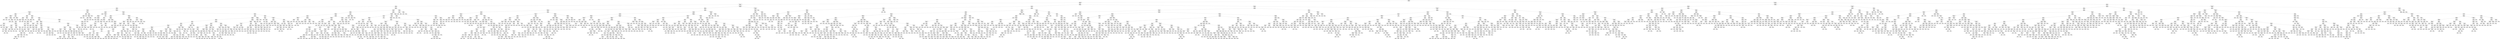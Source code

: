 digraph Tree {
node [shape=box, style="rounded", color="black", fontname=helvetica] ;
edge [fontname=helvetica] ;
0 [label="sqft <= 0.3\nmse = 153924.8\nsamples = 3200\nvalue = 1487.2"] ;
1 [label="ld_1.0 <= -0.1\nmse = 95244.2\nsamples = 2195\nvalue = 1328.9"] ;
0 -> 1 [labeldistance=2.5, labelangle=45, headlabel="True"] ;
2 [label="number bedrooms <= -0.1\nmse = 48941.1\nsamples = 1149\nvalue = 1142.6"] ;
1 -> 2 ;
3 [label="sqft <= -0.6\nmse = 27349.7\nsamples = 691\nvalue = 1039.6"] ;
2 -> 3 ;
4 [label="sqft <= -1.1\nmse = 16283.9\nsamples = 447\nvalue = 990.0"] ;
3 -> 4 ;
5 [label="pYouths <= 1.3\nmse = 12501.9\nsamples = 131\nvalue = 922.9"] ;
4 -> 5 ;
6 [label="medianIncome <= -1.5\nmse = 10904.6\nsamples = 120\nvalue = 936.6"] ;
5 -> 6 ;
7 [label="sqft <= -1.4\nmse = 8575.0\nsamples = 10\nvalue = 1036.8"] ;
6 -> 7 ;
8 [label="postdateint <= -0.3\nmse = 2699.7\nsamples = 7\nvalue = 1098.2"] ;
7 -> 8 ;
9 [label="postdateint <= -0.9\nmse = 50.0\nsamples = 2\nvalue = 1160.0"] ;
8 -> 9 ;
10 [label="mse = 0.0\nsamples = 1\nvalue = 1150.0"] ;
9 -> 10 ;
11 [label="mse = 0.0\nsamples = 1\nvalue = 1165.0"] ;
9 -> 11 ;
12 [label="postdateint <= -0.3\nmse = 1162.2\nsamples = 5\nvalue = 1067.3"] ;
8 -> 12 ;
13 [label="mse = 0.0\nsamples = 1\nvalue = 1100.0"] ;
12 -> 13 ;
14 [label="postdateint <= 0.7\nmse = 1138.6\nsamples = 4\nvalue = 1060.8"] ;
12 -> 14 ;
15 [label="mse = 1386.8\nsamples = 3\nvalue = 1063.5"] ;
14 -> 15 ;
16 [label="mse = 0.0\nsamples = 1\nvalue = 1050.0"] ;
14 -> 16 ;
17 [label="sqft <= -1.3\nmse = 3240.2\nsamples = 3\nvalue = 944.7"] ;
7 -> 17 ;
18 [label="mse = 0.0\nsamples = 1\nvalue = 900.0"] ;
17 -> 18 ;
19 [label="postdateint <= 0.3\nmse = 3364.0\nsamples = 2\nvalue = 967.0"] ;
17 -> 19 ;
20 [label="mse = 0.0\nsamples = 1\nvalue = 909.0"] ;
19 -> 20 ;
21 [label="mse = 0.0\nsamples = 1\nvalue = 1025.0"] ;
19 -> 21 ;
22 [label="sqft <= -1.4\nmse = 10164.7\nsamples = 110\nvalue = 927.9"] ;
6 -> 22 ;
23 [label="sqft <= -1.5\nmse = 3574.5\nsamples = 22\nvalue = 855.6"] ;
22 -> 23 ;
24 [label="ty_2.0 <= 2.0\nmse = 2499.5\nsamples = 20\nvalue = 864.1"] ;
23 -> 24 ;
25 [label="sqft <= -1.5\nmse = 1417.9\nsamples = 18\nvalue = 874.1"] ;
24 -> 25 ;
26 [label="sqft <= -1.7\nmse = 1217.4\nsamples = 16\nvalue = 881.4"] ;
25 -> 26 ;
27 [label="pYouths <= -0.3\nmse = 427.7\nsamples = 3\nvalue = 854.4"] ;
26 -> 27 ;
28 [label="mse = 0.0\nsamples = 1\nvalue = 800.0"] ;
27 -> 28 ;
29 [label="pSixtyPlus <= -0.0\nmse = 6.1\nsamples = 2\nvalue = 862.1"] ;
27 -> 29 ;
30 [label="mse = 0.0\nsamples = 1\nvalue = 860.0"] ;
29 -> 30 ;
31 [label="mse = 0.0\nsamples = 1\nvalue = 865.0"] ;
29 -> 31 ;
32 [label="postdateint <= 0.7\nmse = 1112.6\nsamples = 13\nvalue = 892.8"] ;
26 -> 32 ;
33 [label="sqft <= -1.6\nmse = 1143.3\nsamples = 9\nvalue = 882.5"] ;
32 -> 33 ;
34 [label="postdateint <= 0.1\nmse = 206.0\nsamples = 4\nvalue = 913.0"] ;
33 -> 34 ;
35 [label="mse = 0.0\nsamples = 1\nvalue = 940.0"] ;
34 -> 35 ;
36 [label="postdateint <= 0.6\nmse = 29.7\nsamples = 3\nvalue = 906.2"] ;
34 -> 36 ;
37 [label="mse = 0.0\nsamples = 1\nvalue = 915.0"] ;
36 -> 37 ;
38 [label="postdateint <= 0.7\nmse = 5.6\nsamples = 2\nvalue = 903.3"] ;
36 -> 38 ;
39 [label="mse = 0.0\nsamples = 1\nvalue = 900.0"] ;
38 -> 39 ;
40 [label="mse = 0.0\nsamples = 1\nvalue = 905.0"] ;
38 -> 40 ;
41 [label="pTwenties <= -0.8\nmse = 786.8\nsamples = 5\nvalue = 863.5"] ;
33 -> 41 ;
42 [label="ld_4.0 <= 1.5\nmse = 25.0\nsamples = 2\nvalue = 890.0"] ;
41 -> 42 ;
43 [label="mse = 0.0\nsamples = 1\nvalue = 885.0"] ;
42 -> 43 ;
44 [label="mse = 0.0\nsamples = 1\nvalue = 895.0"] ;
42 -> 44 ;
45 [label="pTwenties <= 0.1\nmse = 144.0\nsamples = 3\nvalue = 837.0"] ;
41 -> 45 ;
46 [label="mse = 0.0\nsamples = 1\nvalue = 849.0"] ;
45 -> 46 ;
47 [label="mse = 0.0\nsamples = 2\nvalue = 825.0"] ;
45 -> 47 ;
48 [label="pTwenties <= 0.6\nmse = 325.0\nsamples = 4\nvalue = 915.0"] ;
32 -> 48 ;
49 [label="pFifties <= 0.3\nmse = 25.0\nsamples = 2\nvalue = 940.0"] ;
48 -> 49 ;
50 [label="mse = 0.0\nsamples = 1\nvalue = 945.0"] ;
49 -> 50 ;
51 [label="mse = 0.0\nsamples = 1\nvalue = 935.0"] ;
49 -> 51 ;
52 [label="sqft <= -1.6\nmse = 6.2\nsamples = 2\nvalue = 902.5"] ;
48 -> 52 ;
53 [label="mse = 0.0\nsamples = 1\nvalue = 900.0"] ;
52 -> 53 ;
54 [label="mse = 0.0\nsamples = 1\nvalue = 905.0"] ;
52 -> 54 ;
55 [label="mse = 0.0\nsamples = 2\nvalue = 825.0"] ;
25 -> 55 ;
56 [label="pSixtyPlus <= -1.0\nmse = 1800.0\nsamples = 2\nvalue = 760.0"] ;
24 -> 56 ;
57 [label="mse = 0.0\nsamples = 1\nvalue = 820.0"] ;
56 -> 57 ;
58 [label="mse = 0.0\nsamples = 1\nvalue = 730.0"] ;
56 -> 58 ;
59 [label="pFifties <= 0.4\nmse = 156.2\nsamples = 2\nvalue = 712.5"] ;
23 -> 59 ;
60 [label="mse = 0.0\nsamples = 1\nvalue = 725.0"] ;
59 -> 60 ;
61 [label="mse = 0.0\nsamples = 1\nvalue = 700.0"] ;
59 -> 61 ;
62 [label="ty_1.0 <= -0.8\nmse = 10165.1\nsamples = 88\nvalue = 946.8"] ;
22 -> 62 ;
63 [label="pThirties <= 0.6\nmse = 18682.9\nsamples = 7\nvalue = 872.7"] ;
62 -> 63 ;
64 [label="sqft <= -1.3\nmse = 15800.2\nsamples = 5\nvalue = 936.5"] ;
63 -> 64 ;
65 [label="postdateint <= -1.3\nmse = 1688.9\nsamples = 4\nvalue = 896.7"] ;
64 -> 65 ;
66 [label="mse = 0.0\nsamples = 1\nvalue = 840.0"] ;
65 -> 66 ;
67 [label="medianIncome <= -0.7\nmse = 991.8\nsamples = 3\nvalue = 912.9"] ;
65 -> 67 ;
68 [label="postdateint <= -0.2\nmse = 888.9\nsamples = 2\nvalue = 906.7"] ;
67 -> 68 ;
69 [label="mse = 0.0\nsamples = 1\nvalue = 840.0"] ;
68 -> 69 ;
70 [label="mse = 0.0\nsamples = 1\nvalue = 920.0"] ;
68 -> 70 ;
71 [label="mse = 0.0\nsamples = 1\nvalue = 950.0"] ;
67 -> 71 ;
72 [label="mse = 0.0\nsamples = 1\nvalue = 1295.0"] ;
64 -> 72 ;
73 [label="mse = 0.0\nsamples = 2\nvalue = 745.0"] ;
63 -> 73 ;
74 [label="pk_2.0 <= 0.0\nmse = 8374.7\nsamples = 81\nvalue = 955.8"] ;
62 -> 74 ;
75 [label="pTwenties <= -0.9\nmse = 5189.1\nsamples = 74\nvalue = 946.0"] ;
74 -> 75 ;
76 [label="pFifties <= 1.2\nmse = 1291.4\nsamples = 5\nvalue = 1054.4"] ;
75 -> 76 ;
77 [label="pSixtyPlus <= 0.4\nmse = 565.2\nsamples = 4\nvalue = 1064.4"] ;
76 -> 77 ;
78 [label="sqft <= -1.3\nmse = 379.7\nsamples = 2\nvalue = 1083.8"] ;
77 -> 78 ;
79 [label="mse = 0.0\nsamples = 1\nvalue = 1050.0"] ;
78 -> 79 ;
80 [label="mse = 0.0\nsamples = 1\nvalue = 1095.0"] ;
78 -> 80 ;
81 [label="mse = 0.0\nsamples = 2\nvalue = 1045.0"] ;
77 -> 81 ;
82 [label="mse = 0.0\nsamples = 1\nvalue = 975.0"] ;
76 -> 82 ;
83 [label="postdateint <= -0.2\nmse = 4437.1\nsamples = 69\nvalue = 936.8"] ;
75 -> 83 ;
84 [label="pSixtyPlus <= -0.5\nmse = 3878.6\nsamples = 33\nvalue = 960.8"] ;
83 -> 84 ;
85 [label="postdateint <= -0.3\nmse = 4692.0\nsamples = 17\nvalue = 982.5"] ;
84 -> 85 ;
86 [label="postdateint <= -0.3\nmse = 6615.1\nsamples = 11\nvalue = 1002.4"] ;
85 -> 86 ;
87 [label="sqft <= -1.3\nmse = 4683.7\nsamples = 9\nvalue = 978.6"] ;
86 -> 87 ;
88 [label="mse = 2222.2\nsamples = 2\nvalue = 1061.7"] ;
87 -> 88 ;
89 [label="postdateint <= -0.4\nmse = 2958.3\nsamples = 7\nvalue = 955.9"] ;
87 -> 89 ;
90 [label="postdateint <= -0.8\nmse = 2356.2\nsamples = 5\nvalue = 977.5"] ;
89 -> 90 ;
91 [label="pYouths <= -0.0\nmse = 1275.0\nsamples = 3\nvalue = 940.0"] ;
90 -> 91 ;
92 [label="postdateint <= -1.4\nmse = 800.0\nsamples = 2\nvalue = 955.0"] ;
91 -> 92 ;
93 [label="mse = 0.0\nsamples = 1\nvalue = 915.0"] ;
92 -> 93 ;
94 [label="mse = 0.0\nsamples = 1\nvalue = 975.0"] ;
92 -> 94 ;
95 [label="mse = 0.0\nsamples = 1\nvalue = 895.0"] ;
91 -> 95 ;
96 [label="postdateint <= -0.4\nmse = 625.0\nsamples = 2\nvalue = 1015.0"] ;
90 -> 96 ;
97 [label="mse = 0.0\nsamples = 1\nvalue = 1040.0"] ;
96 -> 97 ;
98 [label="mse = 0.0\nsamples = 1\nvalue = 990.0"] ;
96 -> 98 ;
99 [label="pk_3.0 <= 1.3\nmse = 5.6\nsamples = 2\nvalue = 898.3"] ;
89 -> 99 ;
100 [label="mse = 0.0\nsamples = 1\nvalue = 895.0"] ;
99 -> 100 ;
101 [label="mse = 0.0\nsamples = 1\nvalue = 900.0"] ;
99 -> 101 ;
102 [label="pTwenties <= 1.7\nmse = 672.2\nsamples = 2\nvalue = 1113.3"] ;
86 -> 102 ;
103 [label="mse = 0.0\nsamples = 1\nvalue = 1095.0"] ;
102 -> 103 ;
104 [label="mse = 0.0\nsamples = 1\nvalue = 1150.0"] ;
102 -> 104 ;
105 [label="pk_7.0 <= 7.6\nmse = 169.4\nsamples = 6\nvalue = 951.8"] ;
85 -> 105 ;
106 [label="pYouths <= -0.0\nmse = 107.2\nsamples = 5\nvalue = 954.5"] ;
105 -> 106 ;
107 [label="sqft <= -1.3\nmse = 200.0\nsamples = 2\nvalue = 965.0"] ;
106 -> 107 ;
108 [label="mse = 0.0\nsamples = 1\nvalue = 945.0"] ;
107 -> 108 ;
109 [label="mse = 0.0\nsamples = 1\nvalue = 975.0"] ;
107 -> 109 ;
110 [label="mse = 0.0\nsamples = 3\nvalue = 950.0"] ;
106 -> 110 ;
111 [label="mse = 0.0\nsamples = 1\nvalue = 925.0"] ;
105 -> 111 ;
112 [label="postdateint <= -0.4\nmse = 1734.0\nsamples = 16\nvalue = 935.4"] ;
84 -> 112 ;
113 [label="pForties <= -0.3\nmse = 500.2\nsamples = 8\nvalue = 914.3"] ;
112 -> 113 ;
114 [label="sqft <= -1.3\nmse = 15.0\nsamples = 3\nvalue = 940.6"] ;
113 -> 114 ;
115 [label="mse = 0.0\nsamples = 1\nvalue = 945.0"] ;
114 -> 115 ;
116 [label="postdateint <= -0.9\nmse = 3.6\nsamples = 2\nvalue = 937.7"] ;
114 -> 116 ;
117 [label="mse = 0.0\nsamples = 1\nvalue = 939.0"] ;
116 -> 117 ;
118 [label="mse = 0.0\nsamples = 1\nvalue = 935.0"] ;
116 -> 118 ;
119 [label="postdateint <= -1.3\nmse = 2.0\nsamples = 5\nvalue = 895.6"] ;
113 -> 119 ;
120 [label="mse = 0.0\nsamples = 1\nvalue = 899.0"] ;
119 -> 120 ;
121 [label="mse = 0.0\nsamples = 4\nvalue = 895.0"] ;
119 -> 121 ;
122 [label="pk_5.0 <= 1.5\nmse = 2082.2\nsamples = 8\nvalue = 956.4"] ;
112 -> 122 ;
123 [label="sqft <= -1.3\nmse = 1921.0\nsamples = 6\nvalue = 966.9"] ;
122 -> 123 ;
124 [label="sqft <= -1.4\nmse = 650.2\nsamples = 2\nvalue = 1000.5"] ;
123 -> 124 ;
125 [label="mse = 0.0\nsamples = 1\nvalue = 975.0"] ;
124 -> 125 ;
126 [label="mse = 0.0\nsamples = 1\nvalue = 1026.0"] ;
124 -> 126 ;
127 [label="postdateint <= -0.3\nmse = 1869.1\nsamples = 4\nvalue = 957.3"] ;
123 -> 127 ;
128 [label="sqft <= -1.2\nmse = 2312.0\nsamples = 2\nvalue = 989.0"] ;
127 -> 128 ;
129 [label="mse = 0.0\nsamples = 1\nvalue = 1057.0"] ;
128 -> 129 ;
130 [label="mse = 0.0\nsamples = 1\nvalue = 955.0"] ;
128 -> 130 ;
131 [label="pThirties <= 0.2\nmse = 216.8\nsamples = 2\nvalue = 933.5"] ;
127 -> 131 ;
132 [label="mse = 0.0\nsamples = 1\nvalue = 959.0"] ;
131 -> 132 ;
133 [label="mse = 0.0\nsamples = 1\nvalue = 925.0"] ;
131 -> 133 ;
134 [label="sqft <= -1.3\nmse = 1250.0\nsamples = 2\nvalue = 925.0"] ;
122 -> 134 ;
135 [label="mse = 0.0\nsamples = 1\nvalue = 900.0"] ;
134 -> 135 ;
136 [label="mse = 0.0\nsamples = 1\nvalue = 975.0"] ;
134 -> 136 ;
137 [label="pSixtyPlus <= 0.7\nmse = 3891.6\nsamples = 36\nvalue = 913.8"] ;
83 -> 137 ;
138 [label="sqft <= -1.4\nmse = 3980.1\nsamples = 32\nvalue = 922.7"] ;
137 -> 138 ;
139 [label="postdateint <= 0.8\nmse = 4247.2\nsamples = 6\nvalue = 988.3"] ;
138 -> 139 ;
140 [label="pThirties <= 0.5\nmse = 1216.7\nsamples = 3\nvalue = 940.0"] ;
139 -> 140 ;
141 [label="mse = 0.0\nsamples = 1\nvalue = 895.0"] ;
140 -> 141 ;
142 [label="postdateint <= 0.3\nmse = 306.2\nsamples = 2\nvalue = 962.5"] ;
140 -> 142 ;
143 [label="mse = 0.0\nsamples = 1\nvalue = 945.0"] ;
142 -> 143 ;
144 [label="mse = 0.0\nsamples = 1\nvalue = 980.0"] ;
142 -> 144 ;
145 [label="pSixtyPlus <= -1.0\nmse = 2605.6\nsamples = 3\nvalue = 1036.7"] ;
139 -> 145 ;
146 [label="mse = 0.0\nsamples = 1\nvalue = 1100.0"] ;
145 -> 146 ;
147 [label="pYouths <= -0.8\nmse = 900.0\nsamples = 2\nvalue = 1005.0"] ;
145 -> 147 ;
148 [label="mse = 0.0\nsamples = 1\nvalue = 1035.0"] ;
147 -> 148 ;
149 [label="mse = 0.0\nsamples = 1\nvalue = 975.0"] ;
147 -> 149 ;
150 [label="pk_5.0 <= 1.5\nmse = 3196.8\nsamples = 26\nvalue = 912.8"] ;
138 -> 150 ;
151 [label="ld_3.0 <= 0.3\nmse = 2033.8\nsamples = 19\nvalue = 922.4"] ;
150 -> 151 ;
152 [label="mse = 0.0\nsamples = 1\nvalue = 780.0"] ;
151 -> 152 ;
153 [label="pForties <= 0.3\nmse = 1356.5\nsamples = 18\nvalue = 927.5"] ;
151 -> 153 ;
154 [label="pThirties <= 0.6\nmse = 1199.1\nsamples = 17\nvalue = 924.7"] ;
153 -> 154 ;
155 [label="sqft <= -1.3\nmse = 491.6\nsamples = 12\nvalue = 916.7"] ;
154 -> 155 ;
156 [label="postdateint <= 1.3\nmse = 56.2\nsamples = 3\nvalue = 887.5"] ;
155 -> 156 ;
157 [label="mse = 5.6\nsamples = 2\nvalue = 891.7"] ;
156 -> 157 ;
158 [label="mse = 0.0\nsamples = 1\nvalue = 875.0"] ;
156 -> 158 ;
159 [label="sqft <= -1.2\nmse = 318.9\nsamples = 9\nvalue = 924.5"] ;
155 -> 159 ;
160 [label="mse = 160.7\nsamples = 6\nvalue = 917.3"] ;
159 -> 160 ;
161 [label="mse = 210.2\nsamples = 3\nvalue = 944.5"] ;
159 -> 161 ;
162 [label="postdateint <= 0.3\nmse = 2365.9\nsamples = 5\nvalue = 943.8"] ;
154 -> 162 ;
163 [label="sqft <= -1.3\nmse = 256.9\nsamples = 3\nvalue = 917.7"] ;
162 -> 163 ;
164 [label="mse = 0.0\nsamples = 2\nvalue = 929.0"] ;
163 -> 164 ;
165 [label="mse = 0.0\nsamples = 1\nvalue = 895.0"] ;
163 -> 165 ;
166 [label="postdateint <= 0.7\nmse = 529.0\nsamples = 2\nvalue = 1022.0"] ;
162 -> 166 ;
167 [label="mse = 0.0\nsamples = 1\nvalue = 999.0"] ;
166 -> 167 ;
168 [label="mse = 0.0\nsamples = 1\nvalue = 1045.0"] ;
166 -> 168 ;
169 [label="mse = 0.0\nsamples = 1\nvalue = 1001.0"] ;
153 -> 169 ;
170 [label="pTwenties <= 1.0\nmse = 5392.6\nsamples = 7\nvalue = 887.7"] ;
150 -> 170 ;
171 [label="ld_4.0 <= 1.5\nmse = 6679.7\nsamples = 3\nvalue = 818.8"] ;
170 -> 171 ;
172 [label="pForties <= -0.2\nmse = 156.2\nsamples = 2\nvalue = 737.5"] ;
171 -> 172 ;
173 [label="mse = 0.0\nsamples = 1\nvalue = 725.0"] ;
172 -> 173 ;
174 [label="mse = 0.0\nsamples = 1\nvalue = 750.0"] ;
172 -> 174 ;
175 [label="mse = 0.0\nsamples = 1\nvalue = 900.0"] ;
171 -> 175 ;
176 [label="sqft <= -1.2\nmse = 384.7\nsamples = 4\nvalue = 927.1"] ;
170 -> 176 ;
177 [label="postdateint <= 0.7\nmse = 56.2\nsamples = 2\nvalue = 942.5"] ;
176 -> 177 ;
178 [label="mse = 0.0\nsamples = 1\nvalue = 950.0"] ;
177 -> 178 ;
179 [label="mse = 0.0\nsamples = 1\nvalue = 935.0"] ;
177 -> 179 ;
180 [label="postdateint <= 0.8\nmse = 88.9\nsamples = 2\nvalue = 906.7"] ;
176 -> 180 ;
181 [label="mse = 0.0\nsamples = 1\nvalue = 920.0"] ;
180 -> 181 ;
182 [label="mse = 0.0\nsamples = 1\nvalue = 900.0"] ;
180 -> 182 ;
183 [label="pSixtyPlus <= 1.1\nmse = 283.2\nsamples = 4\nvalue = 862.4"] ;
137 -> 183 ;
184 [label="sqft <= -1.4\nmse = 74.7\nsamples = 3\nvalue = 883.0"] ;
183 -> 184 ;
185 [label="sqft <= -1.4\nmse = 4.0\nsamples = 2\nvalue = 877.0"] ;
184 -> 185 ;
186 [label="mse = 0.0\nsamples = 1\nvalue = 879.0"] ;
185 -> 186 ;
187 [label="mse = 0.0\nsamples = 1\nvalue = 875.0"] ;
185 -> 187 ;
188 [label="mse = 0.0\nsamples = 1\nvalue = 895.0"] ;
184 -> 188 ;
189 [label="mse = 0.0\nsamples = 1\nvalue = 850.0"] ;
183 -> 189 ;
190 [label="pThirties <= -1.2\nmse = 32926.2\nsamples = 7\nvalue = 1096.8"] ;
74 -> 190 ;
191 [label="mse = 0.0\nsamples = 2\nvalue = 935.0"] ;
190 -> 191 ;
192 [label="sqft <= -1.3\nmse = 32273.6\nsamples = 5\nvalue = 1150.7"] ;
190 -> 192 ;
193 [label="pYouths <= -1.0\nmse = 1785.0\nsamples = 4\nvalue = 1026.0"] ;
192 -> 193 ;
194 [label="postdateint <= -0.9\nmse = 1312.9\nsamples = 3\nvalue = 1009.7"] ;
193 -> 194 ;
195 [label="mse = 0.0\nsamples = 1\nvalue = 1059.0"] ;
194 -> 195 ;
196 [label="postdateint <= 0.6\nmse = 144.0\nsamples = 2\nvalue = 985.0"] ;
194 -> 196 ;
197 [label="mse = 0.0\nsamples = 1\nvalue = 973.0"] ;
196 -> 197 ;
198 [label="mse = 0.0\nsamples = 1\nvalue = 997.0"] ;
196 -> 198 ;
199 [label="mse = 0.0\nsamples = 1\nvalue = 1075.0"] ;
193 -> 199 ;
200 [label="mse = 0.0\nsamples = 1\nvalue = 1400.0"] ;
192 -> 200 ;
201 [label="postdateint <= -0.4\nmse = 8149.7\nsamples = 11\nvalue = 787.3"] ;
5 -> 201 ;
202 [label="sqft <= -1.2\nmse = 1506.2\nsamples = 4\nvalue = 712.8"] ;
201 -> 202 ;
203 [label="pk_2.0 <= 0.0\nmse = 586.8\nsamples = 3\nvalue = 689.2"] ;
202 -> 203 ;
204 [label="mse = 0.0\nsamples = 1\nvalue = 635.0"] ;
203 -> 204 ;
205 [label="mse = 0.0\nsamples = 2\nvalue = 700.0"] ;
203 -> 205 ;
206 [label="mse = 0.0\nsamples = 1\nvalue = 760.0"] ;
202 -> 206 ;
207 [label="ty_2.0 <= 2.0\nmse = 4628.2\nsamples = 7\nvalue = 854.4"] ;
201 -> 207 ;
208 [label="postdateint <= -0.3\nmse = 2379.2\nsamples = 6\nvalue = 880.5"] ;
207 -> 208 ;
209 [label="sqft <= -1.3\nmse = 1207.7\nsamples = 3\nvalue = 839.8"] ;
208 -> 209 ;
210 [label="pFifties <= -0.5\nmse = 50.0\nsamples = 2\nvalue = 820.0"] ;
209 -> 210 ;
211 [label="mse = 0.0\nsamples = 1\nvalue = 825.0"] ;
210 -> 211 ;
212 [label="mse = 0.0\nsamples = 1\nvalue = 810.0"] ;
210 -> 212 ;
213 [label="mse = 0.0\nsamples = 1\nvalue = 899.0"] ;
209 -> 213 ;
214 [label="pTwenties <= -0.6\nmse = 229.7\nsamples = 3\nvalue = 921.2"] ;
208 -> 214 ;
215 [label="mse = 0.0\nsamples = 2\nvalue = 930.0"] ;
214 -> 215 ;
216 [label="mse = 0.0\nsamples = 1\nvalue = 895.0"] ;
214 -> 216 ;
217 [label="mse = 0.0\nsamples = 1\nvalue = 750.0"] ;
207 -> 217 ;
218 [label="pTwenties <= -1.4\nmse = 15175.3\nsamples = 316\nvalue = 1018.4"] ;
4 -> 218 ;
219 [label="ty_1.0 <= -0.8\nmse = 18637.5\nsamples = 8\nvalue = 1262.4"] ;
218 -> 219 ;
220 [label="mse = 0.0\nsamples = 1\nvalue = 1450.0"] ;
219 -> 220 ;
221 [label="medianIncome <= 2.6\nmse = 10500.9\nsamples = 7\nvalue = 1206.1"] ;
219 -> 221 ;
222 [label="postdateint <= -1.3\nmse = 3977.6\nsamples = 6\nvalue = 1248.9"] ;
221 -> 222 ;
223 [label="mse = 0.0\nsamples = 1\nvalue = 1192.0"] ;
222 -> 223 ;
224 [label="postdateint <= -0.9\nmse = 3865.8\nsamples = 5\nvalue = 1267.8"] ;
222 -> 224 ;
225 [label="mse = 4605.2\nsamples = 3\nvalue = 1281.8"] ;
224 -> 225 ;
226 [label="postdateint <= -0.4\nmse = 1225.0\nsamples = 2\nvalue = 1240.0"] ;
224 -> 226 ;
227 [label="mse = 0.0\nsamples = 1\nvalue = 1205.0"] ;
226 -> 227 ;
228 [label="mse = 0.0\nsamples = 1\nvalue = 1275.0"] ;
226 -> 228 ;
229 [label="mse = 0.0\nsamples = 1\nvalue = 1035.0"] ;
221 -> 229 ;
230 [label="pYouths <= -0.1\nmse = 13417.8\nsamples = 308\nvalue = 1011.7"] ;
218 -> 230 ;
231 [label="pk_2.0 <= 0.0\nmse = 13714.1\nsamples = 108\nvalue = 1068.0"] ;
230 -> 231 ;
232 [label="sqft <= -1.1\nmse = 9445.4\nsamples = 88\nvalue = 1050.1"] ;
231 -> 232 ;
233 [label="sqft <= -1.1\nmse = 6568.2\nsamples = 11\nvalue = 991.8"] ;
232 -> 233 ;
234 [label="mse = 0.0\nsamples = 1\nvalue = 1175.0"] ;
233 -> 234 ;
235 [label="pFifties <= 0.9\nmse = 2927.4\nsamples = 10\nvalue = 970.2"] ;
233 -> 235 ;
236 [label="postdateint <= 1.2\nmse = 2473.0\nsamples = 9\nvalue = 960.3"] ;
235 -> 236 ;
237 [label="postdateint <= 0.1\nmse = 3665.3\nsamples = 7\nvalue = 973.8"] ;
236 -> 237 ;
238 [label="postdateint <= -1.3\nmse = 903.3\nsamples = 4\nvalue = 949.0"] ;
237 -> 238 ;
239 [label="mse = 533.6\nsamples = 2\nvalue = 966.3"] ;
238 -> 239 ;
240 [label="postdateint <= -0.8\nmse = 672.2\nsamples = 2\nvalue = 931.7"] ;
238 -> 240 ;
241 [label="mse = 0.0\nsamples = 1\nvalue = 895.0"] ;
240 -> 241 ;
242 [label="mse = 0.0\nsamples = 1\nvalue = 950.0"] ;
240 -> 242 ;
243 [label="pForties <= 0.1\nmse = 5505.6\nsamples = 3\nvalue = 1023.3"] ;
237 -> 243 ;
244 [label="mse = 506.2\nsamples = 2\nvalue = 972.5"] ;
243 -> 244 ;
245 [label="mse = 0.0\nsamples = 1\nvalue = 1125.0"] ;
243 -> 245 ;
246 [label="mse = 0.0\nsamples = 2\nvalue = 940.0"] ;
236 -> 246 ;
247 [label="mse = 0.0\nsamples = 1\nvalue = 1045.0"] ;
235 -> 247 ;
248 [label="postdateint <= -1.4\nmse = 9263.5\nsamples = 77\nvalue = 1059.8"] ;
232 -> 248 ;
249 [label="pForties <= -0.1\nmse = 2479.7\nsamples = 2\nvalue = 1256.2"] ;
248 -> 249 ;
250 [label="mse = 0.0\nsamples = 1\nvalue = 1285.0"] ;
249 -> 250 ;
251 [label="mse = 0.0\nsamples = 1\nvalue = 1170.0"] ;
249 -> 251 ;
252 [label="pTwenties <= -0.8\nmse = 8056.2\nsamples = 75\nvalue = 1052.7"] ;
248 -> 252 ;
253 [label="mse = 0.0\nsamples = 1\nvalue = 1299.0"] ;
252 -> 253 ;
254 [label="postdateint <= -0.8\nmse = 7568.5\nsamples = 74\nvalue = 1050.4"] ;
252 -> 254 ;
255 [label="pFifties <= -0.7\nmse = 3396.9\nsamples = 5\nvalue = 984.4"] ;
254 -> 255 ;
256 [label="sqft <= -0.9\nmse = 6.2\nsamples = 2\nvalue = 1047.5"] ;
255 -> 256 ;
257 [label="mse = 0.0\nsamples = 1\nvalue = 1045.0"] ;
256 -> 257 ;
258 [label="mse = 0.0\nsamples = 1\nvalue = 1050.0"] ;
256 -> 258 ;
259 [label="pk_4.0 <= 0.4\nmse = 384.0\nsamples = 3\nvalue = 934.0"] ;
255 -> 259 ;
260 [label="mse = 0.0\nsamples = 1\nvalue = 910.0"] ;
259 -> 260 ;
261 [label="mse = 0.0\nsamples = 2\nvalue = 950.0"] ;
259 -> 261 ;
262 [label="postdateint <= -0.4\nmse = 7516.8\nsamples = 69\nvalue = 1056.4"] ;
254 -> 262 ;
263 [label="ty_1.0 <= -0.8\nmse = 784.0\nsamples = 2\nvalue = 1144.0"] ;
262 -> 263 ;
264 [label="mse = 0.0\nsamples = 1\nvalue = 1200.0"] ;
263 -> 264 ;
265 [label="mse = 0.0\nsamples = 1\nvalue = 1130.0"] ;
263 -> 265 ;
266 [label="sqft <= -0.9\nmse = 7445.7\nsamples = 67\nvalue = 1051.8"] ;
262 -> 266 ;
267 [label="postdateint <= -0.3\nmse = 6080.1\nsamples = 22\nvalue = 1076.9"] ;
266 -> 267 ;
268 [label="postdateint <= -0.3\nmse = 6666.2\nsamples = 5\nvalue = 993.4"] ;
267 -> 268 ;
269 [label="ty_2.0 <= 2.0\nmse = 801.4\nsamples = 4\nvalue = 1042.8"] ;
268 -> 269 ;
270 [label="pk_4.0 <= 0.4\nmse = 150.2\nsamples = 3\nvalue = 1029.8"] ;
269 -> 270 ;
271 [label="pForties <= -0.3\nmse = 18.0\nsamples = 2\nvalue = 1023.0"] ;
270 -> 271 ;
272 [label="mse = 0.0\nsamples = 1\nvalue = 1020.0"] ;
271 -> 272 ;
273 [label="mse = 0.0\nsamples = 1\nvalue = 1029.0"] ;
271 -> 273 ;
274 [label="mse = 0.0\nsamples = 1\nvalue = 1050.0"] ;
270 -> 274 ;
275 [label="mse = 0.0\nsamples = 1\nvalue = 1095.0"] ;
269 -> 275 ;
276 [label="mse = 0.0\nsamples = 1\nvalue = 870.0"] ;
268 -> 276 ;
277 [label="ld_4.0 <= 1.5\nmse = 3939.9\nsamples = 17\nvalue = 1096.3"] ;
267 -> 277 ;
278 [label="sqft <= -1.0\nmse = 2700.7\nsamples = 16\nvalue = 1103.1"] ;
277 -> 278 ;
279 [label="pYouths <= -0.2\nmse = 1071.4\nsamples = 11\nvalue = 1080.0"] ;
278 -> 279 ;
280 [label="postdateint <= 0.6\nmse = 520.1\nsamples = 3\nvalue = 1044.2"] ;
279 -> 280 ;
281 [label="mse = 0.0\nsamples = 1\nvalue = 1095.0"] ;
280 -> 281 ;
282 [label="sqft <= -1.0\nmse = 4.0\nsamples = 2\nvalue = 1034.0"] ;
280 -> 282 ;
283 [label="mse = 0.0\nsamples = 1\nvalue = 1030.0"] ;
282 -> 283 ;
284 [label="mse = 0.0\nsamples = 1\nvalue = 1035.0"] ;
282 -> 284 ;
285 [label="postdateint <= 1.2\nmse = 572.9\nsamples = 8\nvalue = 1094.3"] ;
279 -> 285 ;
286 [label="postdateint <= 0.7\nmse = 112.5\nsamples = 6\nvalue = 1085.0"] ;
285 -> 286 ;
287 [label="mse = 33.5\nsamples = 5\nvalue = 1087.7"] ;
286 -> 287 ;
288 [label="mse = 0.0\nsamples = 1\nvalue = 1055.0"] ;
286 -> 288 ;
289 [label="postdateint <= 1.7\nmse = 672.2\nsamples = 2\nvalue = 1131.7"] ;
285 -> 289 ;
290 [label="mse = 0.0\nsamples = 1\nvalue = 1150.0"] ;
289 -> 290 ;
291 [label="mse = 0.0\nsamples = 1\nvalue = 1095.0"] ;
289 -> 291 ;
292 [label="sqft <= -0.9\nmse = 1898.4\nsamples = 5\nvalue = 1163.8"] ;
278 -> 292 ;
293 [label="pk_5.0 <= 1.5\nmse = 1653.1\nsamples = 4\nvalue = 1155.7"] ;
292 -> 293 ;
294 [label="pYouths <= -1.0\nmse = 216.0\nsamples = 2\nvalue = 1138.0"] ;
293 -> 294 ;
295 [label="mse = 0.0\nsamples = 1\nvalue = 1150.0"] ;
294 -> 295 ;
296 [label="mse = 0.0\nsamples = 1\nvalue = 1120.0"] ;
294 -> 296 ;
297 [label="postdateint <= 1.3\nmse = 2500.0\nsamples = 2\nvalue = 1200.0"] ;
293 -> 297 ;
298 [label="mse = 0.0\nsamples = 1\nvalue = 1250.0"] ;
297 -> 298 ;
299 [label="mse = 0.0\nsamples = 1\nvalue = 1150.0"] ;
297 -> 299 ;
300 [label="mse = 0.0\nsamples = 1\nvalue = 1220.0"] ;
292 -> 300 ;
301 [label="mse = 0.0\nsamples = 1\nvalue = 900.0"] ;
277 -> 301 ;
302 [label="postdateint <= 1.8\nmse = 7658.2\nsamples = 45\nvalue = 1035.7"] ;
266 -> 302 ;
303 [label="sqft <= -0.7\nmse = 6237.3\nsamples = 43\nvalue = 1043.9"] ;
302 -> 303 ;
304 [label="postdateint <= 0.7\nmse = 6150.9\nsamples = 40\nvalue = 1037.1"] ;
303 -> 304 ;
305 [label="postdateint <= 0.7\nmse = 6475.0\nsamples = 32\nvalue = 1050.6"] ;
304 -> 305 ;
306 [label="postdateint <= 0.6\nmse = 5462.0\nsamples = 30\nvalue = 1041.9"] ;
305 -> 306 ;
307 [label="postdateint <= 0.6\nmse = 4562.7\nsamples = 29\nvalue = 1047.2"] ;
306 -> 307 ;
308 [label="mse = 4102.1\nsamples = 18\nvalue = 1032.0"] ;
307 -> 308 ;
309 [label="mse = 4106.2\nsamples = 11\nvalue = 1077.5"] ;
307 -> 309 ;
310 [label="mse = 0.0\nsamples = 1\nvalue = 850.0"] ;
306 -> 310 ;
311 [label="pThirties <= 0.5\nmse = 6422.2\nsamples = 2\nvalue = 1158.3"] ;
305 -> 311 ;
312 [label="mse = 0.0\nsamples = 1\nvalue = 1045.0"] ;
311 -> 312 ;
313 [label="mse = 0.0\nsamples = 1\nvalue = 1215.0"] ;
311 -> 313 ;
314 [label="pYouths <= -0.2\nmse = 1187.7\nsamples = 8\nvalue = 982.9"] ;
304 -> 314 ;
315 [label="sqft <= -0.9\nmse = 556.0\nsamples = 5\nvalue = 1008.0"] ;
314 -> 315 ;
316 [label="mse = 0.0\nsamples = 1\nvalue = 1055.0"] ;
315 -> 316 ;
317 [label="ty_2.0 <= 2.0\nmse = 4.7\nsamples = 4\nvalue = 996.2"] ;
315 -> 317 ;
318 [label="mse = 0.0\nsamples = 3\nvalue = 995.0"] ;
317 -> 318 ;
319 [label="mse = 0.0\nsamples = 1\nvalue = 1000.0"] ;
317 -> 319 ;
320 [label="postdateint <= 1.7\nmse = 559.4\nsamples = 3\nvalue = 957.8"] ;
314 -> 320 ;
321 [label="postdateint <= 1.1\nmse = 363.0\nsamples = 2\nvalue = 966.0"] ;
320 -> 321 ;
322 [label="mse = 0.0\nsamples = 1\nvalue = 955.0"] ;
321 -> 322 ;
323 [label="mse = 0.0\nsamples = 1\nvalue = 999.0"] ;
321 -> 323 ;
324 [label="mse = 0.0\nsamples = 1\nvalue = 925.0"] ;
320 -> 324 ;
325 [label="pFifties <= 0.2\nmse = 1996.0\nsamples = 3\nvalue = 1112.0"] ;
303 -> 325 ;
326 [label="medianIncome <= -0.9\nmse = 75.0\nsamples = 2\nvalue = 1090.0"] ;
325 -> 326 ;
327 [label="mse = 0.0\nsamples = 1\nvalue = 1075.0"] ;
326 -> 327 ;
328 [label="mse = 0.0\nsamples = 1\nvalue = 1095.0"] ;
326 -> 328 ;
329 [label="mse = 0.0\nsamples = 1\nvalue = 1200.0"] ;
325 -> 329 ;
330 [label="sqft <= -0.8\nmse = 10272.2\nsamples = 2\nvalue = 886.7"] ;
302 -> 330 ;
331 [label="mse = 0.0\nsamples = 1\nvalue = 1030.0"] ;
330 -> 331 ;
332 [label="mse = 0.0\nsamples = 1\nvalue = 815.0"] ;
330 -> 332 ;
333 [label="postdateint <= 0.7\nmse = 25770.9\nsamples = 20\nvalue = 1167.1"] ;
231 -> 333 ;
334 [label="postdateint <= 0.7\nmse = 23199.0\nsamples = 15\nvalue = 1224.4"] ;
333 -> 334 ;
335 [label="pTwenties <= 0.5\nmse = 15751.7\nsamples = 13\nvalue = 1198.2"] ;
334 -> 335 ;
336 [label="postdateint <= -0.4\nmse = 15476.8\nsamples = 4\nvalue = 1076.5"] ;
335 -> 336 ;
337 [label="medianIncome <= 0.1\nmse = 2209.0\nsamples = 2\nvalue = 1193.0"] ;
336 -> 337 ;
338 [label="mse = 0.0\nsamples = 1\nvalue = 1146.0"] ;
337 -> 338 ;
339 [label="mse = 0.0\nsamples = 1\nvalue = 1240.0"] ;
337 -> 339 ;
340 [label="ty_2.0 <= 2.0\nmse = 1600.0\nsamples = 2\nvalue = 960.0"] ;
336 -> 340 ;
341 [label="mse = 0.0\nsamples = 1\nvalue = 1000.0"] ;
340 -> 341 ;
342 [label="mse = 0.0\nsamples = 1\nvalue = 920.0"] ;
340 -> 342 ;
343 [label="sqft <= -1.0\nmse = 6372.8\nsamples = 9\nvalue = 1252.2"] ;
335 -> 343 ;
344 [label="ty_2.0 <= 2.0\nmse = 2222.2\nsamples = 3\nvalue = 1166.7"] ;
343 -> 344 ;
345 [label="mse = 0.0\nsamples = 2\nvalue = 1200.0"] ;
344 -> 345 ;
346 [label="mse = 0.0\nsamples = 1\nvalue = 1100.0"] ;
344 -> 346 ;
347 [label="postdateint <= -0.2\nmse = 2958.3\nsamples = 6\nvalue = 1295.0"] ;
343 -> 347 ;
348 [label="pFifties <= -0.9\nmse = 450.0\nsamples = 4\nvalue = 1330.0"] ;
347 -> 348 ;
349 [label="mse = 0.0\nsamples = 1\nvalue = 1300.0"] ;
348 -> 349 ;
350 [label="pForties <= 0.3\nmse = 200.0\nsamples = 3\nvalue = 1340.0"] ;
348 -> 350 ;
351 [label="postdateint <= -0.8\nmse = 225.0\nsamples = 2\nvalue = 1335.0"] ;
350 -> 351 ;
352 [label="mse = 0.0\nsamples = 1\nvalue = 1350.0"] ;
351 -> 352 ;
353 [label="mse = 0.0\nsamples = 1\nvalue = 1320.0"] ;
351 -> 353 ;
354 [label="mse = 0.0\nsamples = 1\nvalue = 1350.0"] ;
350 -> 354 ;
355 [label="pYouths <= -1.2\nmse = 625.0\nsamples = 2\nvalue = 1225.0"] ;
347 -> 355 ;
356 [label="mse = 0.0\nsamples = 1\nvalue = 1250.0"] ;
355 -> 356 ;
357 [label="mse = 0.0\nsamples = 1\nvalue = 1200.0"] ;
355 -> 357 ;
358 [label="ty_2.0 <= 2.0\nmse = 38025.0\nsamples = 2\nvalue = 1395.0"] ;
334 -> 358 ;
359 [label="mse = 0.0\nsamples = 1\nvalue = 1590.0"] ;
358 -> 359 ;
360 [label="mse = 0.0\nsamples = 1\nvalue = 1200.0"] ;
358 -> 360 ;
361 [label="sqft <= -0.9\nmse = 15477.8\nsamples = 5\nvalue = 1071.7"] ;
333 -> 361 ;
362 [label="pSixtyPlus <= 0.5\nmse = 7500.0\nsamples = 2\nvalue = 950.0"] ;
361 -> 362 ;
363 [label="mse = 0.0\nsamples = 1\nvalue = 800.0"] ;
362 -> 363 ;
364 [label="mse = 0.0\nsamples = 1\nvalue = 1000.0"] ;
362 -> 364 ;
365 [label="postdateint <= 1.2\nmse = 544.0\nsamples = 3\nvalue = 1169.0"] ;
361 -> 365 ;
366 [label="pSixtyPlus <= -0.5\nmse = 6.2\nsamples = 2\nvalue = 1197.5"] ;
365 -> 366 ;
367 [label="mse = 0.0\nsamples = 1\nvalue = 1195.0"] ;
366 -> 367 ;
368 [label="mse = 0.0\nsamples = 1\nvalue = 1200.0"] ;
366 -> 368 ;
369 [label="mse = 0.0\nsamples = 1\nvalue = 1150.0"] ;
365 -> 369 ;
370 [label="pYouths <= 1.2\nmse = 10967.9\nsamples = 200\nvalue = 984.2"] ;
230 -> 370 ;
371 [label="ty_4.0 <= 1.7\nmse = 10452.2\nsamples = 172\nvalue = 995.2"] ;
370 -> 371 ;
372 [label="pForties <= 0.8\nmse = 8532.9\nsamples = 168\nvalue = 991.5"] ;
371 -> 372 ;
373 [label="sqft <= -0.8\nmse = 8899.3\nsamples = 133\nvalue = 1001.2"] ;
372 -> 373 ;
374 [label="ty_2.0 <= 2.0\nmse = 7436.7\nsamples = 76\nvalue = 985.5"] ;
373 -> 374 ;
375 [label="sqft <= -0.8\nmse = 6187.5\nsamples = 71\nvalue = 979.5"] ;
374 -> 375 ;
376 [label="pTwenties <= -0.8\nmse = 6236.7\nsamples = 63\nvalue = 985.5"] ;
375 -> 376 ;
377 [label="postdateint <= 0.7\nmse = 5963.6\nsamples = 27\nvalue = 962.3"] ;
376 -> 377 ;
378 [label="postdateint <= -0.2\nmse = 3924.8\nsamples = 19\nvalue = 985.9"] ;
377 -> 378 ;
379 [label="pFifties <= 0.3\nmse = 2143.8\nsamples = 14\nvalue = 961.9"] ;
378 -> 379 ;
380 [label="pSixtyPlus <= 1.1\nmse = 756.2\nsamples = 2\nvalue = 872.5"] ;
379 -> 380 ;
381 [label="mse = 0.0\nsamples = 1\nvalue = 900.0"] ;
380 -> 381 ;
382 [label="mse = 0.0\nsamples = 1\nvalue = 845.0"] ;
380 -> 382 ;
383 [label="sqft <= -1.1\nmse = 1538.1\nsamples = 12\nvalue = 969.3"] ;
379 -> 383 ;
384 [label="pYouths <= 0.4\nmse = 400.0\nsamples = 2\nvalue = 939.0"] ;
383 -> 384 ;
385 [label="mse = 0.0\nsamples = 1\nvalue = 949.0"] ;
384 -> 385 ;
386 [label="mse = 0.0\nsamples = 1\nvalue = 899.0"] ;
384 -> 386 ;
387 [label="sqft <= -0.9\nmse = 1531.8\nsamples = 10\nvalue = 977.3"] ;
383 -> 387 ;
388 [label="postdateint <= -0.8\nmse = 159.9\nsamples = 4\nvalue = 998.2"] ;
387 -> 388 ;
389 [label="mse = 56.9\nsamples = 2\nvalue = 1004.3"] ;
388 -> 389 ;
390 [label="mse = 25.0\nsamples = 2\nvalue = 980.0"] ;
388 -> 390 ;
391 [label="sqft <= -0.9\nmse = 1979.0\nsamples = 6\nvalue = 962.1"] ;
387 -> 391 ;
392 [label="mse = 1129.0\nsamples = 4\nvalue = 941.1"] ;
391 -> 392 ;
393 [label="mse = 1354.7\nsamples = 2\nvalue = 998.8"] ;
391 -> 393 ;
394 [label="pFifties <= 0.3\nmse = 2582.9\nsamples = 5\nvalue = 1055.3"] ;
378 -> 394 ;
395 [label="mse = 0.0\nsamples = 1\nvalue = 1149.0"] ;
394 -> 395 ;
396 [label="postdateint <= 0.2\nmse = 98.0\nsamples = 4\nvalue = 1028.6"] ;
394 -> 396 ;
397 [label="mse = 0.0\nsamples = 1\nvalue = 1050.0"] ;
396 -> 397 ;
398 [label="sqft <= -0.8\nmse = 25.0\nsamples = 3\nvalue = 1025.0"] ;
396 -> 398 ;
399 [label="mse = 0.0\nsamples = 2\nvalue = 1030.0"] ;
398 -> 399 ;
400 [label="mse = 0.0\nsamples = 1\nvalue = 1020.0"] ;
398 -> 400 ;
401 [label="pThirties <= -0.4\nmse = 5047.1\nsamples = 8\nvalue = 887.3"] ;
377 -> 401 ;
402 [label="postdateint <= 1.1\nmse = 2583.7\nsamples = 5\nvalue = 848.6"] ;
401 -> 402 ;
403 [label="mse = 0.0\nsamples = 1\nvalue = 785.0"] ;
402 -> 403 ;
404 [label="pYouths <= 0.2\nmse = 1354.0\nsamples = 4\nvalue = 874.0"] ;
402 -> 404 ;
405 [label="mse = 0.0\nsamples = 1\nvalue = 945.0"] ;
404 -> 405 ;
406 [label="sqft <= -0.9\nmse = 117.2\nsamples = 3\nvalue = 856.2"] ;
404 -> 406 ;
407 [label="mse = 0.0\nsamples = 2\nvalue = 850.0"] ;
406 -> 407 ;
408 [label="mse = 0.0\nsamples = 1\nvalue = 875.0"] ;
406 -> 408 ;
409 [label="sqft <= -1.1\nmse = 2150.0\nsamples = 3\nvalue = 955.0"] ;
401 -> 409 ;
410 [label="mse = 0.0\nsamples = 1\nvalue = 875.0"] ;
409 -> 410 ;
411 [label="ld_4.0 <= 1.5\nmse = 22.2\nsamples = 2\nvalue = 981.7"] ;
409 -> 411 ;
412 [label="mse = 0.0\nsamples = 1\nvalue = 985.0"] ;
411 -> 412 ;
413 [label="mse = 0.0\nsamples = 1\nvalue = 975.0"] ;
411 -> 413 ;
414 [label="sqft <= -1.0\nmse = 5687.0\nsamples = 36\nvalue = 1003.9"] ;
376 -> 414 ;
415 [label="medianIncome <= -0.5\nmse = 3528.0\nsamples = 18\nvalue = 980.1"] ;
414 -> 415 ;
416 [label="postdateint <= -1.4\nmse = 937.5\nsamples = 5\nvalue = 925.0"] ;
415 -> 416 ;
417 [label="mse = 0.0\nsamples = 1\nvalue = 1000.0"] ;
416 -> 417 ;
418 [label="sqft <= -1.1\nmse = 153.1\nsamples = 4\nvalue = 914.3"] ;
416 -> 418 ;
419 [label="mse = 0.0\nsamples = 1\nvalue = 925.0"] ;
418 -> 419 ;
420 [label="pThirties <= -1.7\nmse = 117.2\nsamples = 3\nvalue = 906.2"] ;
418 -> 420 ;
421 [label="mse = 0.0\nsamples = 1\nvalue = 925.0"] ;
420 -> 421 ;
422 [label="mse = 0.0\nsamples = 2\nvalue = 900.0"] ;
420 -> 422 ;
423 [label="postdateint <= 1.3\nmse = 3042.5\nsamples = 13\nvalue = 998.5"] ;
415 -> 423 ;
424 [label="postdateint <= -1.4\nmse = 2257.6\nsamples = 12\nvalue = 1007.9"] ;
423 -> 424 ;
425 [label="mse = 0.0\nsamples = 1\nvalue = 1085.0"] ;
424 -> 425 ;
426 [label="pk_2.0 <= 0.0\nmse = 1828.8\nsamples = 11\nvalue = 1000.2"] ;
424 -> 426 ;
427 [label="medianIncome <= -0.0\nmse = 1944.9\nsamples = 9\nvalue = 1005.5"] ;
426 -> 427 ;
428 [label="mse = 3271.5\nsamples = 4\nvalue = 1022.2"] ;
427 -> 428 ;
429 [label="mse = 882.2\nsamples = 5\nvalue = 995.5"] ;
427 -> 429 ;
430 [label="postdateint <= 0.2\nmse = 792.2\nsamples = 2\nvalue = 978.8"] ;
426 -> 430 ;
431 [label="mse = 0.0\nsamples = 1\nvalue = 930.0"] ;
430 -> 431 ;
432 [label="mse = 0.0\nsamples = 1\nvalue = 995.0"] ;
430 -> 432 ;
433 [label="mse = 0.0\nsamples = 1\nvalue = 895.0"] ;
423 -> 433 ;
434 [label="pForties <= -0.4\nmse = 6781.9\nsamples = 18\nvalue = 1033.3"] ;
414 -> 434 ;
435 [label="pSixtyPlus <= -0.7\nmse = 1422.2\nsamples = 2\nvalue = 1151.7"] ;
434 -> 435 ;
436 [label="mse = 0.0\nsamples = 1\nvalue = 1125.0"] ;
435 -> 436 ;
437 [label="mse = 0.0\nsamples = 1\nvalue = 1205.0"] ;
435 -> 437 ;
438 [label="pk_2.0 <= 0.0\nmse = 5415.4\nsamples = 16\nvalue = 1017.9"] ;
434 -> 438 ;
439 [label="pFifties <= 0.2\nmse = 5392.8\nsamples = 11\nvalue = 1041.8"] ;
438 -> 439 ;
440 [label="postdateint <= 2.1\nmse = 814.6\nsamples = 4\nvalue = 1106.5"] ;
439 -> 440 ;
441 [label="sqft <= -0.9\nmse = 290.6\nsamples = 3\nvalue = 1095.8"] ;
440 -> 441 ;
442 [label="mse = 0.0\nsamples = 1\nvalue = 1085.0"] ;
441 -> 442 ;
443 [label="mse = 289.0\nsamples = 2\nvalue = 1112.0"] ;
441 -> 443 ;
444 [label="mse = 0.0\nsamples = 1\nvalue = 1160.0"] ;
440 -> 444 ;
445 [label="pk_4.0 <= 0.4\nmse = 4122.6\nsamples = 7\nvalue = 1003.0"] ;
439 -> 445 ;
446 [label="pFifties <= 0.5\nmse = 50.0\nsamples = 3\nvalue = 1055.0"] ;
445 -> 446 ;
447 [label="mse = 0.0\nsamples = 1\nvalue = 1045.0"] ;
446 -> 447 ;
448 [label="mse = 22.2\nsamples = 2\nvalue = 1058.3"] ;
446 -> 448 ;
449 [label="pYouths <= 0.7\nmse = 3833.2\nsamples = 4\nvalue = 968.3"] ;
445 -> 449 ;
450 [label="mse = 541.5\nsamples = 3\nvalue = 1010.0"] ;
449 -> 450 ;
451 [label="mse = 0.0\nsamples = 1\nvalue = 885.0"] ;
449 -> 451 ;
452 [label="sqft <= -0.9\nmse = 1161.8\nsamples = 5\nvalue = 963.1"] ;
438 -> 452 ;
453 [label="mse = 0.0\nsamples = 1\nvalue = 900.0"] ;
452 -> 453 ;
454 [label="postdateint <= 1.3\nmse = 580.2\nsamples = 4\nvalue = 973.7"] ;
452 -> 454 ;
455 [label="medianIncome <= -0.2\nmse = 20.2\nsamples = 3\nvalue = 990.5"] ;
454 -> 455 ;
456 [label="mse = 0.0\nsamples = 1\nvalue = 995.0"] ;
455 -> 456 ;
457 [label="mse = 18.0\nsamples = 2\nvalue = 989.0"] ;
455 -> 457 ;
458 [label="mse = 0.0\nsamples = 1\nvalue = 940.0"] ;
454 -> 458 ;
459 [label="postdateint <= 0.2\nmse = 2697.7\nsamples = 8\nvalue = 927.1"] ;
375 -> 459 ;
460 [label="postdateint <= -0.3\nmse = 1692.9\nsamples = 4\nvalue = 960.0"] ;
459 -> 460 ;
461 [label="pk_2.0 <= 0.0\nmse = 138.9\nsamples = 2\nvalue = 913.3"] ;
460 -> 461 ;
462 [label="mse = 0.0\nsamples = 1\nvalue = 905.0"] ;
461 -> 462 ;
463 [label="mse = 0.0\nsamples = 1\nvalue = 930.0"] ;
461 -> 463 ;
464 [label="mse = 0.0\nsamples = 2\nvalue = 995.0"] ;
460 -> 464 ;
465 [label="postdateint <= 0.6\nmse = 464.0\nsamples = 4\nvalue = 881.0"] ;
459 -> 465 ;
466 [label="mse = 0.0\nsamples = 1\nvalue = 850.0"] ;
465 -> 466 ;
467 [label="postdateint <= 1.2\nmse = 279.7\nsamples = 3\nvalue = 888.8"] ;
465 -> 467 ;
468 [label="postdateint <= 0.7\nmse = 5.6\nsamples = 2\nvalue = 898.3"] ;
467 -> 468 ;
469 [label="mse = 0.0\nsamples = 1\nvalue = 900.0"] ;
468 -> 469 ;
470 [label="mse = 0.0\nsamples = 1\nvalue = 895.0"] ;
468 -> 470 ;
471 [label="mse = 0.0\nsamples = 1\nvalue = 860.0"] ;
467 -> 471 ;
472 [label="pk_4.0 <= 0.4\nmse = 17781.6\nsamples = 5\nvalue = 1084.3"] ;
374 -> 472 ;
473 [label="pTwenties <= 0.2\nmse = 3355.6\nsamples = 3\nvalue = 936.7"] ;
472 -> 473 ;
474 [label="pSixtyPlus <= 0.5\nmse = 625.0\nsamples = 2\nvalue = 975.0"] ;
473 -> 474 ;
475 [label="mse = 0.0\nsamples = 1\nvalue = 1000.0"] ;
474 -> 475 ;
476 [label="mse = 0.0\nsamples = 1\nvalue = 950.0"] ;
474 -> 476 ;
477 [label="mse = 0.0\nsamples = 1\nvalue = 860.0"] ;
473 -> 477 ;
478 [label="mse = 0.0\nsamples = 2\nvalue = 1195.0"] ;
472 -> 478 ;
479 [label="pSixtyPlus <= 1.1\nmse = 10085.3\nsamples = 57\nvalue = 1022.5"] ;
373 -> 479 ;
480 [label="ld_4.0 <= 1.5\nmse = 7792.9\nsamples = 40\nvalue = 996.8"] ;
479 -> 480 ;
481 [label="postdateint <= -0.8\nmse = 6068.8\nsamples = 36\nvalue = 979.0"] ;
480 -> 481 ;
482 [label="sqft <= -0.7\nmse = 5122.8\nsamples = 10\nvalue = 1022.6"] ;
481 -> 482 ;
483 [label="postdateint <= -1.4\nmse = 1741.6\nsamples = 7\nvalue = 997.9"] ;
482 -> 483 ;
484 [label="mse = 0.0\nsamples = 1\nvalue = 950.0"] ;
483 -> 484 ;
485 [label="pk_4.0 <= 0.4\nmse = 1461.0\nsamples = 6\nvalue = 1009.8"] ;
483 -> 485 ;
486 [label="sqft <= -0.7\nmse = 99.9\nsamples = 3\nvalue = 988.9"] ;
485 -> 486 ;
487 [label="postdateint <= -1.3\nmse = 4.7\nsamples = 2\nvalue = 998.8"] ;
486 -> 487 ;
488 [label="mse = 0.0\nsamples = 1\nvalue = 995.0"] ;
487 -> 488 ;
489 [label="mse = 0.0\nsamples = 1\nvalue = 1000.0"] ;
487 -> 489 ;
490 [label="mse = 0.0\nsamples = 1\nvalue = 979.0"] ;
486 -> 490 ;
491 [label="postdateint <= -1.3\nmse = 1547.7\nsamples = 3\nvalue = 1051.8"] ;
485 -> 491 ;
492 [label="mse = 0.0\nsamples = 1\nvalue = 999.0"] ;
491 -> 492 ;
493 [label="postdateint <= -1.3\nmse = 826.9\nsamples = 2\nvalue = 1069.3"] ;
491 -> 493 ;
494 [label="mse = 0.0\nsamples = 1\nvalue = 1110.0"] ;
493 -> 494 ;
495 [label="mse = 0.0\nsamples = 1\nvalue = 1049.0"] ;
493 -> 495 ;
496 [label="pForties <= -0.1\nmse = 7896.0\nsamples = 3\nvalue = 1097.0"] ;
482 -> 496 ;
497 [label="mse = 200.0\nsamples = 2\nvalue = 1025.0"] ;
496 -> 497 ;
498 [label="mse = 0.0\nsamples = 1\nvalue = 1205.0"] ;
496 -> 498 ;
499 [label="pFifties <= 0.4\nmse = 5074.6\nsamples = 26\nvalue = 956.6"] ;
481 -> 499 ;
500 [label="postdateint <= 1.1\nmse = 3163.8\nsamples = 16\nvalue = 926.9"] ;
499 -> 500 ;
501 [label="ld_3.0 <= 0.3\nmse = 1884.4\nsamples = 14\nvalue = 916.8"] ;
500 -> 501 ;
502 [label="mse = 0.0\nsamples = 1\nvalue = 825.0"] ;
501 -> 502 ;
503 [label="medianIncome <= -0.3\nmse = 1219.3\nsamples = 13\nvalue = 925.2"] ;
501 -> 503 ;
504 [label="sqft <= -0.7\nmse = 891.5\nsamples = 10\nvalue = 937.4"] ;
503 -> 504 ;
505 [label="postdateint <= -0.2\nmse = 518.4\nsamples = 4\nvalue = 956.9"] ;
504 -> 505 ;
506 [label="mse = 45.1\nsamples = 3\nvalue = 944.2"] ;
505 -> 506 ;
507 [label="mse = 0.0\nsamples = 1\nvalue = 995.0"] ;
505 -> 507 ;
508 [label="postdateint <= -0.2\nmse = 583.3\nsamples = 6\nvalue = 920.0"] ;
504 -> 508 ;
509 [label="mse = 150.0\nsamples = 3\nvalue = 940.0"] ;
508 -> 509 ;
510 [label="mse = 0.0\nsamples = 3\nvalue = 895.0"] ;
508 -> 510 ;
511 [label="postdateint <= -0.4\nmse = 117.8\nsamples = 3\nvalue = 883.8"] ;
503 -> 511 ;
512 [label="mse = 0.0\nsamples = 1\nvalue = 899.0"] ;
511 -> 512 ;
513 [label="postdateint <= -0.2\nmse = 75.0\nsamples = 2\nvalue = 880.0"] ;
511 -> 513 ;
514 [label="mse = 0.0\nsamples = 1\nvalue = 865.0"] ;
513 -> 514 ;
515 [label="mse = 0.0\nsamples = 1\nvalue = 885.0"] ;
513 -> 515 ;
516 [label="pk_5.0 <= 1.5\nmse = 2756.2\nsamples = 2\nvalue = 1047.5"] ;
500 -> 516 ;
517 [label="mse = 0.0\nsamples = 1\nvalue = 1100.0"] ;
516 -> 517 ;
518 [label="mse = 0.0\nsamples = 1\nvalue = 995.0"] ;
516 -> 518 ;
519 [label="pTwenties <= -0.9\nmse = 3601.8\nsamples = 10\nvalue = 1016.0"] ;
499 -> 519 ;
520 [label="mse = 0.0\nsamples = 1\nvalue = 1165.0"] ;
519 -> 520 ;
521 [label="postdateint <= 0.1\nmse = 1897.7\nsamples = 9\nvalue = 1003.6"] ;
519 -> 521 ;
522 [label="mse = 0.0\nsamples = 2\nvalue = 925.0"] ;
521 -> 522 ;
523 [label="postdateint <= 1.2\nmse = 795.2\nsamples = 7\nvalue = 1019.3"] ;
521 -> 523 ;
524 [label="pFifties <= 0.5\nmse = 431.2\nsamples = 4\nvalue = 1037.5"] ;
523 -> 524 ;
525 [label="postdateint <= 0.6\nmse = 180.0\nsamples = 3\nvalue = 1030.0"] ;
524 -> 525 ;
526 [label="mse = 272.2\nsamples = 2\nvalue = 1026.7"] ;
525 -> 526 ;
527 [label="mse = 0.0\nsamples = 1\nvalue = 1035.0"] ;
525 -> 527 ;
528 [label="mse = 0.0\nsamples = 1\nvalue = 1075.0"] ;
524 -> 528 ;
529 [label="sqft <= -0.7\nmse = 99.0\nsamples = 3\nvalue = 992.0"] ;
523 -> 529 ;
530 [label="mse = 0.0\nsamples = 1\nvalue = 975.0"] ;
529 -> 530 ;
531 [label="pTwenties <= -0.5\nmse = 3.6\nsamples = 2\nvalue = 997.7"] ;
529 -> 531 ;
532 [label="mse = 0.0\nsamples = 1\nvalue = 999.0"] ;
531 -> 532 ;
533 [label="mse = 0.0\nsamples = 1\nvalue = 995.0"] ;
531 -> 533 ;
534 [label="postdateint <= 0.2\nmse = 3304.3\nsamples = 4\nvalue = 1113.9"] ;
480 -> 534 ;
535 [label="pThirties <= -0.3\nmse = 1524.5\nsamples = 3\nvalue = 1089.3"] ;
534 -> 535 ;
536 [label="mse = 0.0\nsamples = 1\nvalue = 995.0"] ;
535 -> 536 ;
537 [label="postdateint <= -0.8\nmse = 50.0\nsamples = 2\nvalue = 1105.0"] ;
535 -> 537 ;
538 [label="mse = 0.0\nsamples = 1\nvalue = 1110.0"] ;
537 -> 538 ;
539 [label="mse = 0.0\nsamples = 1\nvalue = 1095.0"] ;
537 -> 539 ;
540 [label="mse = 0.0\nsamples = 1\nvalue = 1200.0"] ;
534 -> 540 ;
541 [label="pk_2.0 <= 0.0\nmse = 9130.2\nsamples = 17\nvalue = 1098.6"] ;
479 -> 541 ;
542 [label="postdateint <= -1.3\nmse = 7791.4\nsamples = 12\nvalue = 1067.8"] ;
541 -> 542 ;
543 [label="medianIncome <= -0.1\nmse = 5547.2\nsamples = 4\nvalue = 1148.3"] ;
542 -> 543 ;
544 [label="pForties <= 0.1\nmse = 1014.0\nsamples = 3\nvalue = 1179.0"] ;
543 -> 544 ;
545 [label="mse = 0.0\nsamples = 2\nvalue = 1205.0"] ;
544 -> 545 ;
546 [label="mse = 0.0\nsamples = 1\nvalue = 1140.0"] ;
544 -> 546 ;
547 [label="mse = 0.0\nsamples = 1\nvalue = 995.0"] ;
543 -> 547 ;
548 [label="sqft <= -0.8\nmse = 3543.4\nsamples = 8\nvalue = 1023.8"] ;
542 -> 548 ;
549 [label="mse = 0.0\nsamples = 1\nvalue = 1165.0"] ;
548 -> 549 ;
550 [label="sqft <= -0.7\nmse = 1705.2\nsamples = 7\nvalue = 1009.7"] ;
548 -> 550 ;
551 [label="pFifties <= 1.0\nmse = 435.2\nsamples = 3\nvalue = 962.2"] ;
550 -> 551 ;
552 [label="mse = 0.0\nsamples = 1\nvalue = 929.0"] ;
551 -> 552 ;
553 [label="postdateint <= -1.2\nmse = 88.9\nsamples = 2\nvalue = 973.3"] ;
551 -> 553 ;
554 [label="mse = 0.0\nsamples = 1\nvalue = 960.0"] ;
553 -> 554 ;
555 [label="mse = 0.0\nsamples = 1\nvalue = 980.0"] ;
553 -> 555 ;
556 [label="postdateint <= -0.2\nmse = 50.2\nsamples = 4\nvalue = 1041.3"] ;
550 -> 556 ;
557 [label="postdateint <= -0.3\nmse = 30.2\nsamples = 2\nvalue = 1032.5"] ;
556 -> 557 ;
558 [label="mse = 0.0\nsamples = 1\nvalue = 1038.0"] ;
557 -> 558 ;
559 [label="mse = 0.0\nsamples = 1\nvalue = 1027.0"] ;
557 -> 559 ;
560 [label="pSixtyPlus <= 1.5\nmse = 1.7\nsamples = 2\nvalue = 1045.8"] ;
556 -> 560 ;
561 [label="mse = 0.0\nsamples = 1\nvalue = 1045.0"] ;
560 -> 561 ;
562 [label="mse = 0.0\nsamples = 1\nvalue = 1048.0"] ;
560 -> 562 ;
563 [label="postdateint <= -0.7\nmse = 2620.1\nsamples = 5\nvalue = 1185.8"] ;
541 -> 563 ;
564 [label="mse = 0.0\nsamples = 1\nvalue = 1265.0"] ;
563 -> 564 ;
565 [label="postdateint <= 0.2\nmse = 1640.0\nsamples = 4\nvalue = 1170.0"] ;
563 -> 565 ;
566 [label="mse = 0.0\nsamples = 1\nvalue = 1145.0"] ;
565 -> 566 ;
567 [label="postdateint <= 0.7\nmse = 2038.9\nsamples = 3\nvalue = 1186.7"] ;
565 -> 567 ;
568 [label="mse = 0.0\nsamples = 1\nvalue = 1245.0"] ;
567 -> 568 ;
569 [label="postdateint <= 0.8\nmse = 506.2\nsamples = 2\nvalue = 1157.5"] ;
567 -> 569 ;
570 [label="mse = 0.0\nsamples = 1\nvalue = 1180.0"] ;
569 -> 570 ;
571 [label="mse = 0.0\nsamples = 1\nvalue = 1135.0"] ;
569 -> 571 ;
572 [label="postdateint <= 0.2\nmse = 5206.2\nsamples = 35\nvalue = 952.8"] ;
372 -> 572 ;
573 [label="postdateint <= -0.3\nmse = 5855.4\nsamples = 21\nvalue = 923.4"] ;
572 -> 573 ;
574 [label="medianIncome <= 1.4\nmse = 4647.7\nsamples = 9\nvalue = 977.1"] ;
573 -> 574 ;
575 [label="pThirties <= -0.1\nmse = 1370.1\nsamples = 5\nvalue = 925.8"] ;
574 -> 575 ;
576 [label="postdateint <= -1.3\nmse = 76.0\nsamples = 4\nvalue = 942.0"] ;
575 -> 576 ;
577 [label="mse = 0.0\nsamples = 1\nvalue = 925.0"] ;
576 -> 577 ;
578 [label="sqft <= -0.7\nmse = 4.7\nsamples = 3\nvalue = 946.2"] ;
576 -> 578 ;
579 [label="mse = 0.0\nsamples = 2\nvalue = 945.0"] ;
578 -> 579 ;
580 [label="mse = 0.0\nsamples = 1\nvalue = 950.0"] ;
578 -> 580 ;
581 [label="mse = 0.0\nsamples = 1\nvalue = 845.0"] ;
575 -> 581 ;
582 [label="sqft <= -1.0\nmse = 2672.2\nsamples = 4\nvalue = 1028.3"] ;
574 -> 582 ;
583 [label="mse = 0.0\nsamples = 1\nvalue = 960.0"] ;
582 -> 583 ;
584 [label="ld_4.0 <= 1.5\nmse = 506.2\nsamples = 3\nvalue = 1062.5"] ;
582 -> 584 ;
585 [label="postdateint <= -0.9\nmse = 50.0\nsamples = 2\nvalue = 1050.0"] ;
584 -> 585 ;
586 [label="mse = 0.0\nsamples = 1\nvalue = 1045.0"] ;
585 -> 586 ;
587 [label="mse = 0.0\nsamples = 1\nvalue = 1060.0"] ;
585 -> 587 ;
588 [label="mse = 0.0\nsamples = 1\nvalue = 1100.0"] ;
584 -> 588 ;
589 [label="ty_2.0 <= 2.0\nmse = 3243.8\nsamples = 12\nvalue = 885.6"] ;
573 -> 589 ;
590 [label="ld_3.0 <= 0.3\nmse = 2225.7\nsamples = 11\nvalue = 894.1"] ;
589 -> 590 ;
591 [label="sqft <= -0.9\nmse = 4542.2\nsamples = 3\nvalue = 941.2"] ;
590 -> 591 ;
592 [label="mse = 0.0\nsamples = 1\nvalue = 1050.0"] ;
591 -> 592 ;
593 [label="postdateint <= -0.3\nmse = 800.0\nsamples = 2\nvalue = 905.0"] ;
591 -> 593 ;
594 [label="mse = 0.0\nsamples = 1\nvalue = 925.0"] ;
593 -> 594 ;
595 [label="mse = 0.0\nsamples = 1\nvalue = 865.0"] ;
593 -> 595 ;
596 [label="pTwenties <= -0.8\nmse = 463.9\nsamples = 8\nvalue = 878.3"] ;
590 -> 596 ;
597 [label="pk_4.0 <= 0.4\nmse = 204.0\nsamples = 7\nvalue = 886.0"] ;
596 -> 597 ;
598 [label="postdateint <= -0.2\nmse = 75.0\nsamples = 3\nvalue = 870.0"] ;
597 -> 598 ;
599 [label="mse = 0.0\nsamples = 2\nvalue = 865.0"] ;
598 -> 599 ;
600 [label="mse = 0.0\nsamples = 1\nvalue = 885.0"] ;
598 -> 600 ;
601 [label="pForties <= 1.0\nmse = 5.6\nsamples = 4\nvalue = 896.7"] ;
597 -> 601 ;
602 [label="mse = 0.0\nsamples = 2\nvalue = 895.0"] ;
601 -> 602 ;
603 [label="mse = 0.0\nsamples = 2\nvalue = 900.0"] ;
601 -> 603 ;
604 [label="mse = 0.0\nsamples = 1\nvalue = 840.0"] ;
596 -> 604 ;
605 [label="mse = 0.0\nsamples = 1\nvalue = 750.0"] ;
589 -> 605 ;
606 [label="pk_5.0 <= 1.5\nmse = 2297.8\nsamples = 14\nvalue = 986.8"] ;
572 -> 606 ;
607 [label="sqft <= -0.9\nmse = 1636.2\nsamples = 12\nvalue = 976.1"] ;
606 -> 607 ;
608 [label="postdateint <= 1.1\nmse = 615.2\nsamples = 4\nvalue = 1010.6"] ;
607 -> 608 ;
609 [label="pSixtyPlus <= 0.0\nmse = 103.1\nsamples = 3\nvalue = 1019.3"] ;
608 -> 609 ;
610 [label="mse = 0.0\nsamples = 1\nvalue = 995.0"] ;
609 -> 610 ;
611 [label="ld_3.0 <= 0.3\nmse = 5.6\nsamples = 2\nvalue = 1023.3"] ;
609 -> 611 ;
612 [label="mse = 0.0\nsamples = 1\nvalue = 1025.0"] ;
611 -> 612 ;
613 [label="mse = 0.0\nsamples = 1\nvalue = 1020.0"] ;
611 -> 613 ;
614 [label="mse = 0.0\nsamples = 1\nvalue = 950.0"] ;
608 -> 614 ;
615 [label="pFifties <= 0.9\nmse = 1151.5\nsamples = 8\nvalue = 956.4"] ;
607 -> 615 ;
616 [label="postdateint <= 0.7\nmse = 393.6\nsamples = 6\nvalue = 967.9"] ;
615 -> 616 ;
617 [label="postdateint <= 0.6\nmse = 168.8\nsamples = 2\nvalue = 992.5"] ;
616 -> 617 ;
618 [label="mse = 0.0\nsamples = 1\nvalue = 985.0"] ;
617 -> 618 ;
619 [label="mse = 0.0\nsamples = 1\nvalue = 1015.0"] ;
617 -> 619 ;
620 [label="pForties <= 1.1\nmse = 52.7\nsamples = 4\nvalue = 955.6"] ;
616 -> 620 ;
621 [label="mse = 0.0\nsamples = 2\nvalue = 950.0"] ;
620 -> 621 ;
622 [label="mse = 0.0\nsamples = 2\nvalue = 965.0"] ;
620 -> 622 ;
623 [label="pFifties <= 1.8\nmse = 156.2\nsamples = 2\nvalue = 887.5"] ;
615 -> 623 ;
624 [label="mse = 0.0\nsamples = 1\nvalue = 900.0"] ;
623 -> 624 ;
625 [label="mse = 0.0\nsamples = 1\nvalue = 875.0"] ;
623 -> 625 ;
626 [label="ld_3.0 <= 0.3\nmse = 200.0\nsamples = 2\nvalue = 1065.0"] ;
606 -> 626 ;
627 [label="mse = 0.0\nsamples = 1\nvalue = 1045.0"] ;
626 -> 627 ;
628 [label="mse = 0.0\nsamples = 1\nvalue = 1075.0"] ;
626 -> 628 ;
629 [label="postdateint <= 1.2\nmse = 48564.0\nsamples = 4\nvalue = 1086.4"] ;
371 -> 629 ;
630 [label="medianIncome <= 0.5\nmse = 972.2\nsamples = 3\nvalue = 983.3"] ;
629 -> 630 ;
631 [label="mse = 0.0\nsamples = 2\nvalue = 1000.0"] ;
630 -> 631 ;
632 [label="mse = 0.0\nsamples = 1\nvalue = 925.0"] ;
630 -> 632 ;
633 [label="mse = 0.0\nsamples = 1\nvalue = 1550.0"] ;
629 -> 633 ;
634 [label="ty_1.0 <= -0.8\nmse = 8272.1\nsamples = 28\nvalue = 911.3"] ;
370 -> 634 ;
635 [label="pForties <= -0.0\nmse = 1802.7\nsamples = 5\nvalue = 790.6"] ;
634 -> 635 ;
636 [label="mse = 0.0\nsamples = 1\nvalue = 895.0"] ;
635 -> 636 ;
637 [label="pThirties <= -0.8\nmse = 281.6\nsamples = 4\nvalue = 775.7"] ;
635 -> 637 ;
638 [label="mse = 0.0\nsamples = 1\nvalue = 800.0"] ;
637 -> 638 ;
639 [label="ty_4.0 <= 1.7\nmse = 64.0\nsamples = 3\nvalue = 766.0"] ;
637 -> 639 ;
640 [label="mse = 0.0\nsamples = 2\nvalue = 770.0"] ;
639 -> 640 ;
641 [label="mse = 0.0\nsamples = 1\nvalue = 750.0"] ;
639 -> 641 ;
642 [label="medianIncome <= -0.6\nmse = 5562.6\nsamples = 23\nvalue = 939.7"] ;
634 -> 642 ;
643 [label="pk_4.0 <= 0.4\nmse = 2410.6\nsamples = 13\nvalue = 890.6"] ;
642 -> 643 ;
644 [label="pSixtyPlus <= -0.4\nmse = 3888.9\nsamples = 4\nvalue = 858.3"] ;
643 -> 644 ;
645 [label="pk_3.0 <= 1.3\nmse = 3000.0\nsamples = 3\nvalue = 875.0"] ;
644 -> 645 ;
646 [label="medianIncome <= -1.1\nmse = 625.0\nsamples = 2\nvalue = 850.0"] ;
645 -> 646 ;
647 [label="mse = 0.0\nsamples = 1\nvalue = 875.0"] ;
646 -> 647 ;
648 [label="mse = 0.0\nsamples = 1\nvalue = 825.0"] ;
646 -> 648 ;
649 [label="mse = 0.0\nsamples = 1\nvalue = 975.0"] ;
645 -> 649 ;
650 [label="mse = 0.0\nsamples = 1\nvalue = 775.0"] ;
644 -> 650 ;
651 [label="pSixtyPlus <= -0.7\nmse = 1141.7\nsamples = 9\nvalue = 904.4"] ;
643 -> 651 ;
652 [label="postdateint <= -0.3\nmse = 138.9\nsamples = 2\nvalue = 858.3"] ;
651 -> 652 ;
653 [label="mse = 0.0\nsamples = 1\nvalue = 850.0"] ;
652 -> 653 ;
654 [label="mse = 0.0\nsamples = 1\nvalue = 875.0"] ;
652 -> 654 ;
655 [label="postdateint <= -1.4\nmse = 679.9\nsamples = 7\nvalue = 916.9"] ;
651 -> 655 ;
656 [label="mse = 0.0\nsamples = 1\nvalue = 985.0"] ;
655 -> 656 ;
657 [label="postdateint <= -1.3\nmse = 237.9\nsamples = 6\nvalue = 910.1"] ;
655 -> 657 ;
658 [label="pThirties <= -0.6\nmse = 88.9\nsamples = 2\nvalue = 926.7"] ;
657 -> 658 ;
659 [label="mse = 0.0\nsamples = 1\nvalue = 920.0"] ;
658 -> 659 ;
660 [label="mse = 0.0\nsamples = 1\nvalue = 940.0"] ;
658 -> 660 ;
661 [label="postdateint <= 0.2\nmse = 133.7\nsamples = 4\nvalue = 903.0"] ;
657 -> 661 ;
662 [label="pTwenties <= -0.9\nmse = 3.8\nsamples = 2\nvalue = 896.6"] ;
661 -> 662 ;
663 [label="mse = 0.0\nsamples = 1\nvalue = 895.0"] ;
662 -> 663 ;
664 [label="mse = 0.0\nsamples = 1\nvalue = 899.0"] ;
662 -> 664 ;
665 [label="mse = 100.0\nsamples = 2\nvalue = 919.0"] ;
661 -> 665 ;
666 [label="sqft <= -0.8\nmse = 1692.3\nsamples = 10\nvalue = 1009.9"] ;
642 -> 666 ;
667 [label="postdateint <= -0.8\nmse = 277.6\nsamples = 5\nvalue = 985.5"] ;
666 -> 667 ;
668 [label="mse = 0.0\nsamples = 1\nvalue = 949.0"] ;
667 -> 668 ;
669 [label="sqft <= -0.9\nmse = 13.4\nsamples = 4\nvalue = 992.8"] ;
667 -> 669 ;
670 [label="pTwenties <= -0.6\nmse = 4.0\nsamples = 2\nvalue = 997.0"] ;
669 -> 670 ;
671 [label="mse = 0.0\nsamples = 1\nvalue = 999.0"] ;
670 -> 671 ;
672 [label="mse = 0.0\nsamples = 1\nvalue = 995.0"] ;
670 -> 672 ;
673 [label="mse = 0.0\nsamples = 2\nvalue = 990.0"] ;
669 -> 673 ;
674 [label="postdateint <= 0.6\nmse = 1974.6\nsamples = 5\nvalue = 1028.1"] ;
666 -> 674 ;
675 [label="pSixtyPlus <= -0.6\nmse = 2106.0\nsamples = 4\nvalue = 1048.0"] ;
674 -> 675 ;
676 [label="postdateint <= 0.2\nmse = 967.2\nsamples = 3\nvalue = 1066.2"] ;
675 -> 676 ;
677 [label="pSixtyPlus <= -0.9\nmse = 5.6\nsamples = 2\nvalue = 1048.3"] ;
676 -> 677 ;
678 [label="mse = 0.0\nsamples = 1\nvalue = 1050.0"] ;
677 -> 678 ;
679 [label="mse = 0.0\nsamples = 1\nvalue = 1045.0"] ;
677 -> 679 ;
680 [label="mse = 0.0\nsamples = 1\nvalue = 1120.0"] ;
676 -> 680 ;
681 [label="mse = 0.0\nsamples = 1\nvalue = 975.0"] ;
675 -> 681 ;
682 [label="mse = 0.0\nsamples = 1\nvalue = 995.0"] ;
674 -> 682 ;
683 [label="pThirties <= 1.1\nmse = 34877.2\nsamples = 244\nvalue = 1129.1"] ;
3 -> 683 ;
684 [label="pYouths <= 0.3\nmse = 31134.4\nsamples = 240\nvalue = 1120.7"] ;
683 -> 684 ;
685 [label="sqft <= 0.2\nmse = 35520.6\nsamples = 122\nvalue = 1166.9"] ;
684 -> 685 ;
686 [label="pForties <= -0.7\nmse = 28008.0\nsamples = 116\nvalue = 1148.3"] ;
685 -> 686 ;
687 [label="pk_4.0 <= 0.4\nmse = 7846.7\nsamples = 15\nvalue = 1235.4"] ;
686 -> 687 ;
688 [label="postdateint <= -0.8\nmse = 9006.0\nsamples = 5\nvalue = 1137.0"] ;
687 -> 688 ;
689 [label="ld_4.0 <= 1.5\nmse = 5338.9\nsamples = 3\nvalue = 1198.3"] ;
688 -> 689 ;
690 [label="mse = 0.0\nsamples = 2\nvalue = 1250.0"] ;
689 -> 690 ;
691 [label="mse = 0.0\nsamples = 1\nvalue = 1095.0"] ;
689 -> 691 ;
692 [label="pYouths <= 0.0\nmse = 400.0\nsamples = 2\nvalue = 1045.0"] ;
688 -> 692 ;
693 [label="mse = 0.0\nsamples = 1\nvalue = 1025.0"] ;
692 -> 693 ;
694 [label="mse = 0.0\nsamples = 1\nvalue = 1065.0"] ;
692 -> 694 ;
695 [label="postdateint <= -1.2\nmse = 4533.5\nsamples = 10\nvalue = 1260.0"] ;
687 -> 695 ;
696 [label="ld_4.0 <= 1.5\nmse = 787.2\nsamples = 5\nvalue = 1204.5"] ;
695 -> 696 ;
697 [label="postdateint <= -1.3\nmse = 628.5\nsamples = 3\nvalue = 1220.8"] ;
696 -> 697 ;
698 [label="postdateint <= -1.3\nmse = 6.0\nsamples = 2\nvalue = 1232.0"] ;
697 -> 698 ;
699 [label="mse = 0.0\nsamples = 1\nvalue = 1230.0"] ;
698 -> 699 ;
700 [label="mse = 0.0\nsamples = 1\nvalue = 1235.0"] ;
698 -> 700 ;
701 [label="mse = 0.0\nsamples = 1\nvalue = 1165.0"] ;
697 -> 701 ;
702 [label="postdateint <= -1.4\nmse = 25.0\nsamples = 2\nvalue = 1180.0"] ;
696 -> 702 ;
703 [label="mse = 0.0\nsamples = 1\nvalue = 1185.0"] ;
702 -> 703 ;
704 [label="mse = 0.0\nsamples = 1\nvalue = 1175.0"] ;
702 -> 704 ;
705 [label="pForties <= -0.9\nmse = 2130.4\nsamples = 5\nvalue = 1315.4"] ;
695 -> 705 ;
706 [label="postdateint <= 0.1\nmse = 81.6\nsamples = 3\nvalue = 1285.7"] ;
705 -> 706 ;
707 [label="mse = 0.0\nsamples = 1\nvalue = 1300.0"] ;
706 -> 707 ;
708 [label="mse = 0.0\nsamples = 2\nvalue = 1280.0"] ;
706 -> 708 ;
709 [label="sqft <= -0.4\nmse = 56.9\nsamples = 2\nvalue = 1384.7"] ;
705 -> 709 ;
710 [label="mse = 0.0\nsamples = 1\nvalue = 1374.0"] ;
709 -> 710 ;
711 [label="mse = 0.0\nsamples = 1\nvalue = 1390.0"] ;
709 -> 711 ;
712 [label="pYouths <= 0.3\nmse = 29809.7\nsamples = 101\nvalue = 1134.6"] ;
686 -> 712 ;
713 [label="postdateint <= -1.4\nmse = 31188.5\nsamples = 94\nvalue = 1148.5"] ;
712 -> 713 ;
714 [label="pYouths <= -1.0\nmse = 4164.6\nsamples = 4\nvalue = 967.5"] ;
713 -> 714 ;
715 [label="mse = 0.0\nsamples = 1\nvalue = 880.0"] ;
714 -> 715 ;
716 [label="medianIncome <= 0.7\nmse = 504.7\nsamples = 3\nvalue = 1011.2"] ;
714 -> 716 ;
717 [label="medianIncome <= -0.2\nmse = 5.6\nsamples = 2\nvalue = 998.3"] ;
716 -> 717 ;
718 [label="mse = 0.0\nsamples = 1\nvalue = 995.0"] ;
717 -> 718 ;
719 [label="mse = 0.0\nsamples = 1\nvalue = 1000.0"] ;
717 -> 719 ;
720 [label="mse = 0.0\nsamples = 1\nvalue = 1050.0"] ;
716 -> 720 ;
721 [label="pYouths <= -1.1\nmse = 30870.9\nsamples = 90\nvalue = 1156.5"] ;
713 -> 721 ;
722 [label="sqft <= -0.3\nmse = 100533.7\nsamples = 4\nvalue = 1313.6"] ;
721 -> 722 ;
723 [label="postdateint <= 0.3\nmse = 7500.0\nsamples = 2\nvalue = 1050.0"] ;
722 -> 723 ;
724 [label="mse = 0.0\nsamples = 1\nvalue = 1000.0"] ;
723 -> 724 ;
725 [label="mse = 0.0\nsamples = 1\nvalue = 1200.0"] ;
723 -> 725 ;
726 [label="pk_4.0 <= 0.4\nmse = 8450.0\nsamples = 2\nvalue = 1665.0"] ;
722 -> 726 ;
727 [label="mse = 0.0\nsamples = 1\nvalue = 1795.0"] ;
726 -> 727 ;
728 [label="mse = 0.0\nsamples = 1\nvalue = 1600.0"] ;
726 -> 728 ;
729 [label="sqft <= -0.4\nmse = 25680.0\nsamples = 86\nvalue = 1148.0"] ;
721 -> 729 ;
730 [label="pk_4.0 <= 0.4\nmse = 27604.3\nsamples = 63\nvalue = 1165.5"] ;
729 -> 730 ;
731 [label="postdateint <= -1.3\nmse = 21727.1\nsamples = 32\nvalue = 1198.4"] ;
730 -> 731 ;
732 [label="postdateint <= -1.3\nmse = 23950.6\nsamples = 4\nvalue = 1322.2"] ;
731 -> 732 ;
733 [label="mse = 46875.0\nsamples = 2\nvalue = 1275.0"] ;
732 -> 733 ;
734 [label="ld_4.0 <= 1.5\nmse = 2400.0\nsamples = 2\nvalue = 1360.0"] ;
732 -> 734 ;
735 [label="mse = 0.0\nsamples = 1\nvalue = 1400.0"] ;
734 -> 735 ;
736 [label="mse = 0.0\nsamples = 1\nvalue = 1300.0"] ;
734 -> 736 ;
737 [label="ty_2.0 <= 2.0\nmse = 17801.8\nsamples = 28\nvalue = 1174.7"] ;
731 -> 737 ;
738 [label="ld_3.0 <= 0.3\nmse = 15847.6\nsamples = 27\nvalue = 1181.7"] ;
737 -> 738 ;
739 [label="mse = 0.0\nsamples = 1\nvalue = 1300.0"] ;
738 -> 739 ;
740 [label="postdateint <= 1.7\nmse = 15909.0\nsamples = 26\nvalue = 1173.5"] ;
738 -> 740 ;
741 [label="postdateint <= 1.2\nmse = 17254.3\nsamples = 20\nvalue = 1191.9"] ;
740 -> 741 ;
742 [label="pk_3.0 <= 1.3\nmse = 15075.5\nsamples = 19\nvalue = 1163.7"] ;
741 -> 742 ;
743 [label="pForties <= 0.7\nmse = 6930.1\nsamples = 16\nvalue = 1132.2"] ;
742 -> 743 ;
744 [label="mse = 4990.3\nsamples = 15\nvalue = 1122.3"] ;
743 -> 744 ;
745 [label="mse = 0.0\nsamples = 1\nvalue = 1350.0"] ;
743 -> 745 ;
746 [label="postdateint <= -0.4\nmse = 26976.6\nsamples = 3\nvalue = 1308.6"] ;
742 -> 746 ;
747 [label="mse = 0.0\nsamples = 1\nvalue = 1625.0"] ;
746 -> 747 ;
748 [label="mse = 2436.8\nsamples = 2\nvalue = 1229.5"] ;
746 -> 748 ;
749 [label="mse = 0.0\nsamples = 1\nvalue = 1350.0"] ;
741 -> 749 ;
750 [label="sqft <= -0.6\nmse = 6642.4\nsamples = 6\nvalue = 1112.6"] ;
740 -> 750 ;
751 [label="mse = 0.0\nsamples = 1\nvalue = 1200.0"] ;
750 -> 751 ;
752 [label="pForties <= 0.1\nmse = 4812.4\nsamples = 5\nvalue = 1075.1"] ;
750 -> 752 ;
753 [label="pk_5.0 <= 1.5\nmse = 625.0\nsamples = 2\nvalue = 985.0"] ;
752 -> 753 ;
754 [label="mse = 0.0\nsamples = 1\nvalue = 960.0"] ;
753 -> 754 ;
755 [label="mse = 0.0\nsamples = 1\nvalue = 1010.0"] ;
753 -> 755 ;
756 [label="postdateint <= 2.1\nmse = 1937.0\nsamples = 3\nvalue = 1111.2"] ;
752 -> 756 ;
757 [label="mse = 99.2\nsamples = 2\nvalue = 1132.8"] ;
756 -> 757 ;
758 [label="mse = 0.0\nsamples = 1\nvalue = 1025.0"] ;
756 -> 758 ;
759 [label="mse = 0.0\nsamples = 1\nvalue = 850.0"] ;
737 -> 759 ;
760 [label="postdateint <= 0.6\nmse = 32014.7\nsamples = 31\nvalue = 1122.7"] ;
730 -> 760 ;
761 [label="ld_5.0 <= 5.6\nmse = 13366.2\nsamples = 17\nvalue = 1069.6"] ;
760 -> 761 ;
762 [label="postdateint <= -0.4\nmse = 11452.5\nsamples = 16\nvalue = 1053.9"] ;
761 -> 762 ;
763 [label="postdateint <= -1.4\nmse = 12201.2\nsamples = 7\nvalue = 1004.7"] ;
762 -> 763 ;
764 [label="postdateint <= -1.4\nmse = 380.2\nsamples = 2\nvalue = 1189.5"] ;
763 -> 764 ;
765 [label="mse = 0.0\nsamples = 1\nvalue = 1170.0"] ;
764 -> 765 ;
766 [label="mse = 0.0\nsamples = 1\nvalue = 1209.0"] ;
764 -> 766 ;
767 [label="pYouths <= -0.2\nmse = 4484.2\nsamples = 5\nvalue = 958.5"] ;
763 -> 767 ;
768 [label="mse = 0.0\nsamples = 1\nvalue = 850.0"] ;
767 -> 768 ;
769 [label="postdateint <= -1.3\nmse = 746.9\nsamples = 4\nvalue = 994.7"] ;
767 -> 769 ;
770 [label="mse = 0.0\nsamples = 1\nvalue = 935.0"] ;
769 -> 770 ;
771 [label="pForties <= -0.4\nmse = 41.8\nsamples = 3\nvalue = 1006.6"] ;
769 -> 771 ;
772 [label="mse = 0.0\nsamples = 1\nvalue = 999.0"] ;
771 -> 772 ;
773 [label="mse = 5.6\nsamples = 2\nvalue = 1011.7"] ;
771 -> 773 ;
774 [label="postdateint <= -0.3\nmse = 7580.5\nsamples = 9\nvalue = 1091.8"] ;
762 -> 774 ;
775 [label="mse = 0.0\nsamples = 1\nvalue = 1250.0"] ;
774 -> 775 ;
776 [label="ty_1.0 <= -0.8\nmse = 5951.9\nsamples = 8\nvalue = 1078.6"] ;
774 -> 776 ;
777 [label="mse = 0.0\nsamples = 1\nvalue = 950.0"] ;
776 -> 777 ;
778 [label="postdateint <= 0.6\nmse = 4853.3\nsamples = 7\nvalue = 1090.3"] ;
776 -> 778 ;
779 [label="sqft <= -0.5\nmse = 500.2\nsamples = 6\nvalue = 1069.3"] ;
778 -> 779 ;
780 [label="mse = 227.0\nsamples = 5\nvalue = 1060.4"] ;
779 -> 780 ;
781 [label="mse = 0.0\nsamples = 1\nvalue = 1105.0"] ;
779 -> 781 ;
782 [label="mse = 0.0\nsamples = 1\nvalue = 1300.0"] ;
778 -> 782 ;
783 [label="mse = 0.0\nsamples = 1\nvalue = 1250.0"] ;
761 -> 783 ;
784 [label="postdateint <= 0.6\nmse = 48577.4\nsamples = 14\nvalue = 1196.3"] ;
760 -> 784 ;
785 [label="mse = 0.0\nsamples = 1\nvalue = 1750.0"] ;
784 -> 785 ;
786 [label="pSixtyPlus <= -0.5\nmse = 11541.5\nsamples = 13\nvalue = 1127.1"] ;
784 -> 786 ;
787 [label="sqft <= -0.6\nmse = 6881.0\nsamples = 7\nvalue = 1072.0"] ;
786 -> 787 ;
788 [label="mse = 0.0\nsamples = 2\nvalue = 995.0"] ;
787 -> 788 ;
789 [label="postdateint <= 1.2\nmse = 6748.4\nsamples = 5\nvalue = 1091.2"] ;
787 -> 789 ;
790 [label="postdateint <= 0.8\nmse = 555.6\nsamples = 2\nvalue = 1178.3"] ;
789 -> 790 ;
791 [label="mse = 0.0\nsamples = 1\nvalue = 1195.0"] ;
790 -> 791 ;
792 [label="mse = 0.0\nsamples = 1\nvalue = 1145.0"] ;
790 -> 792 ;
793 [label="postdateint <= 1.7\nmse = 3184.0\nsamples = 3\nvalue = 1039.0"] ;
789 -> 793 ;
794 [label="mse = 0.0\nsamples = 1\nvalue = 1050.0"] ;
793 -> 794 ;
795 [label="mse = 3942.2\nsamples = 2\nvalue = 1036.2"] ;
793 -> 795 ;
796 [label="pYouths <= -0.2\nmse = 5803.3\nsamples = 6\nvalue = 1219.0"] ;
786 -> 796 ;
797 [label="sqft <= -0.6\nmse = 1646.9\nsamples = 3\nvalue = 1156.3"] ;
796 -> 797 ;
798 [label="mse = 0.0\nsamples = 1\nvalue = 1100.0"] ;
797 -> 798 ;
799 [label="postdateint <= 0.7\nmse = 90.2\nsamples = 2\nvalue = 1184.5"] ;
797 -> 799 ;
800 [label="mse = 0.0\nsamples = 1\nvalue = 1194.0"] ;
799 -> 800 ;
801 [label="mse = 0.0\nsamples = 1\nvalue = 1175.0"] ;
799 -> 801 ;
802 [label="postdateint <= 1.2\nmse = 2105.6\nsamples = 3\nvalue = 1281.7"] ;
796 -> 802 ;
803 [label="mse = 0.0\nsamples = 1\nvalue = 1330.0"] ;
802 -> 803 ;
804 [label="pTwenties <= -0.4\nmse = 1406.2\nsamples = 2\nvalue = 1257.5"] ;
802 -> 804 ;
805 [label="mse = 0.0\nsamples = 1\nvalue = 1220.0"] ;
804 -> 805 ;
806 [label="mse = 0.0\nsamples = 1\nvalue = 1295.0"] ;
804 -> 806 ;
807 [label="ty_1.0 <= -0.8\nmse = 14999.2\nsamples = 23\nvalue = 1090.4"] ;
729 -> 807 ;
808 [label="pYouths <= 0.1\nmse = 12429.7\nsamples = 6\nvalue = 1018.8"] ;
807 -> 808 ;
809 [label="pk_4.0 <= 0.4\nmse = 1225.0\nsamples = 2\nvalue = 860.0"] ;
808 -> 809 ;
810 [label="mse = 0.0\nsamples = 1\nvalue = 825.0"] ;
809 -> 810 ;
811 [label="mse = 0.0\nsamples = 1\nvalue = 895.0"] ;
809 -> 811 ;
812 [label="sqft <= -0.2\nmse = 4963.9\nsamples = 4\nvalue = 1071.7"] ;
808 -> 812 ;
813 [label="pk_2.0 <= 0.0\nmse = 2450.0\nsamples = 2\nvalue = 1130.0"] ;
812 -> 813 ;
814 [label="mse = 0.0\nsamples = 1\nvalue = 1200.0"] ;
813 -> 814 ;
815 [label="mse = 0.0\nsamples = 1\nvalue = 1095.0"] ;
813 -> 815 ;
816 [label="pSixtyPlus <= 0.9\nmse = 672.2\nsamples = 2\nvalue = 1013.3"] ;
812 -> 816 ;
817 [label="mse = 0.0\nsamples = 1\nvalue = 1050.0"] ;
816 -> 817 ;
818 [label="mse = 0.0\nsamples = 1\nvalue = 995.0"] ;
816 -> 818 ;
819 [label="postdateint <= -0.3\nmse = 13390.3\nsamples = 17\nvalue = 1116.4"] ;
807 -> 819 ;
820 [label="postdateint <= -0.4\nmse = 2062.7\nsamples = 3\nvalue = 1245.2"] ;
819 -> 820 ;
821 [label="pk_2.0 <= 0.0\nmse = 200.0\nsamples = 2\nvalue = 1220.0"] ;
820 -> 821 ;
822 [label="mse = 0.0\nsamples = 1\nvalue = 1200.0"] ;
821 -> 822 ;
823 [label="mse = 0.0\nsamples = 1\nvalue = 1230.0"] ;
821 -> 823 ;
824 [label="mse = 0.0\nsamples = 1\nvalue = 1321.0"] ;
820 -> 824 ;
825 [label="postdateint <= 0.2\nmse = 11399.0\nsamples = 14\nvalue = 1087.8"] ;
819 -> 825 ;
826 [label="postdateint <= -0.3\nmse = 5195.6\nsamples = 6\nvalue = 992.7"] ;
825 -> 826 ;
827 [label="pTwenties <= 0.2\nmse = 2408.0\nsamples = 3\nvalue = 1033.0"] ;
826 -> 827 ;
828 [label="pk_2.0 <= 0.0\nmse = 729.0\nsamples = 2\nvalue = 1002.0"] ;
827 -> 828 ;
829 [label="mse = 0.0\nsamples = 1\nvalue = 975.0"] ;
828 -> 829 ;
830 [label="mse = 0.0\nsamples = 1\nvalue = 1029.0"] ;
828 -> 830 ;
831 [label="mse = 0.0\nsamples = 1\nvalue = 1095.0"] ;
827 -> 831 ;
832 [label="pFifties <= -0.7\nmse = 5156.2\nsamples = 3\nvalue = 962.5"] ;
826 -> 832 ;
833 [label="mse = 0.0\nsamples = 1\nvalue = 850.0"] ;
832 -> 833 ;
834 [label="postdateint <= -0.3\nmse = 1250.0\nsamples = 2\nvalue = 1000.0"] ;
832 -> 834 ;
835 [label="mse = 0.0\nsamples = 1\nvalue = 1025.0"] ;
834 -> 835 ;
836 [label="mse = 0.0\nsamples = 1\nvalue = 950.0"] ;
834 -> 836 ;
837 [label="medianIncome <= 0.6\nmse = 5936.0\nsamples = 8\nvalue = 1148.3"] ;
825 -> 837 ;
838 [label="postdateint <= 0.8\nmse = 3132.8\nsamples = 7\nvalue = 1130.7"] ;
837 -> 838 ;
839 [label="pSixtyPlus <= 0.6\nmse = 2914.6\nsamples = 4\nvalue = 1160.3"] ;
838 -> 839 ;
840 [label="postdateint <= 0.6\nmse = 1539.0\nsamples = 3\nvalue = 1178.4"] ;
839 -> 840 ;
841 [label="mse = 0.0\nsamples = 1\nvalue = 1100.0"] ;
840 -> 841 ;
842 [label="pk_4.0 <= 0.4\nmse = 3.0\nsamples = 2\nvalue = 1198.0"] ;
840 -> 842 ;
843 [label="mse = 0.0\nsamples = 1\nvalue = 1195.0"] ;
842 -> 843 ;
844 [label="mse = 0.0\nsamples = 1\nvalue = 1199.0"] ;
842 -> 844 ;
845 [label="mse = 0.0\nsamples = 1\nvalue = 1070.0"] ;
839 -> 845 ;
846 [label="pForties <= 0.5\nmse = 167.2\nsamples = 3\nvalue = 1086.2"] ;
838 -> 846 ;
847 [label="pSixtyPlus <= -0.2\nmse = 22.2\nsamples = 2\nvalue = 1093.3"] ;
846 -> 847 ;
848 [label="mse = 0.0\nsamples = 1\nvalue = 1090.0"] ;
847 -> 848 ;
849 [label="mse = 0.0\nsamples = 1\nvalue = 1100.0"] ;
847 -> 849 ;
850 [label="mse = 0.0\nsamples = 1\nvalue = 1065.0"] ;
846 -> 850 ;
851 [label="mse = 0.0\nsamples = 1\nvalue = 1324.0"] ;
837 -> 851 ;
852 [label="postdateint <= -1.3\nmse = 398.3\nsamples = 7\nvalue = 1010.3"] ;
712 -> 852 ;
853 [label="postdateint <= -1.4\nmse = 67.3\nsamples = 3\nvalue = 1030.7"] ;
852 -> 853 ;
854 [label="mse = 0.0\nsamples = 1\nvalue = 1040.0"] ;
853 -> 854 ;
855 [label="postdateint <= -1.4\nmse = 4.7\nsamples = 2\nvalue = 1023.8"] ;
853 -> 855 ;
856 [label="mse = 0.0\nsamples = 1\nvalue = 1020.0"] ;
855 -> 856 ;
857 [label="mse = 0.0\nsamples = 1\nvalue = 1025.0"] ;
855 -> 857 ;
858 [label="postdateint <= -0.4\nmse = 80.2\nsamples = 4\nvalue = 994.4"] ;
852 -> 858 ;
859 [label="pk_3.0 <= 1.3\nmse = 36.8\nsamples = 3\nvalue = 989.2"] ;
858 -> 859 ;
860 [label="mse = 0.0\nsamples = 1\nvalue = 995.0"] ;
859 -> 860 ;
861 [label="mse = 36.0\nsamples = 2\nvalue = 988.0"] ;
859 -> 861 ;
862 [label="mse = 0.0\nsamples = 1\nvalue = 1005.0"] ;
858 -> 862 ;
863 [label="pk_4.0 <= 0.4\nmse = 18661.6\nsamples = 6\nvalue = 1592.1"] ;
685 -> 863 ;
864 [label="pSixtyPlus <= -0.1\nmse = 10506.2\nsamples = 2\nvalue = 1397.5"] ;
863 -> 864 ;
865 [label="mse = 0.0\nsamples = 1\nvalue = 1500.0"] ;
864 -> 865 ;
866 [label="mse = 0.0\nsamples = 1\nvalue = 1295.0"] ;
864 -> 866 ;
867 [label="pTwenties <= 0.4\nmse = 4545.0\nsamples = 4\nvalue = 1657.0"] ;
863 -> 867 ;
868 [label="ld_3.0 <= 0.3\nmse = 330.8\nsamples = 2\nvalue = 1610.5"] ;
867 -> 868 ;
869 [label="mse = 0.0\nsamples = 1\nvalue = 1621.0"] ;
868 -> 869 ;
870 [label="mse = 0.0\nsamples = 1\nvalue = 1579.0"] ;
868 -> 870 ;
871 [label="mse = 0.0\nsamples = 2\nvalue = 1750.0"] ;
867 -> 871 ;
872 [label="pFifties <= 1.4\nmse = 22369.7\nsamples = 118\nvalue = 1074.1"] ;
684 -> 872 ;
873 [label="medianIncome <= -0.6\nmse = 12989.6\nsamples = 101\nvalue = 1043.2"] ;
872 -> 873 ;
874 [label="ty_6.0 <= 2.7\nmse = 11206.5\nsamples = 16\nvalue = 960.5"] ;
873 -> 874 ;
875 [label="pThirties <= -0.8\nmse = 5421.4\nsamples = 15\nvalue = 933.4"] ;
874 -> 875 ;
876 [label="medianIncome <= -1.4\nmse = 910.1\nsamples = 6\nvalue = 879.2"] ;
875 -> 876 ;
877 [label="pYouths <= 2.4\nmse = 0.2\nsamples = 2\nvalue = 849.2"] ;
876 -> 877 ;
878 [label="mse = 0.0\nsamples = 1\nvalue = 850.0"] ;
877 -> 878 ;
879 [label="mse = 0.0\nsamples = 1\nvalue = 849.0"] ;
877 -> 879 ;
880 [label="pSixtyPlus <= -0.6\nmse = 295.1\nsamples = 4\nvalue = 904.2"] ;
876 -> 880 ;
881 [label="ty_4.0 <= 1.7\nmse = 117.2\nsamples = 3\nvalue = 893.8"] ;
880 -> 881 ;
882 [label="mse = 0.0\nsamples = 2\nvalue = 900.0"] ;
881 -> 882 ;
883 [label="mse = 0.0\nsamples = 1\nvalue = 875.0"] ;
881 -> 883 ;
884 [label="mse = 0.0\nsamples = 1\nvalue = 925.0"] ;
880 -> 884 ;
885 [label="sqft <= -0.6\nmse = 4989.9\nsamples = 9\nvalue = 973.2"] ;
875 -> 885 ;
886 [label="mse = 0.0\nsamples = 1\nvalue = 1150.0"] ;
885 -> 886 ;
887 [label="sqft <= -0.4\nmse = 2954.1\nsamples = 8\nvalue = 960.6"] ;
885 -> 887 ;
888 [label="pFifties <= -0.4\nmse = 2070.1\nsamples = 4\nvalue = 929.1"] ;
887 -> 888 ;
889 [label="ld_4.0 <= 1.5\nmse = 578.0\nsamples = 2\nvalue = 978.0"] ;
888 -> 889 ;
890 [label="mse = 0.0\nsamples = 1\nvalue = 995.0"] ;
889 -> 890 ;
891 [label="mse = 0.0\nsamples = 1\nvalue = 944.0"] ;
889 -> 891 ;
892 [label="pk_5.0 <= 1.5\nmse = 56.2\nsamples = 2\nvalue = 892.5"] ;
888 -> 892 ;
893 [label="mse = 0.0\nsamples = 1\nvalue = 885.0"] ;
892 -> 893 ;
894 [label="mse = 0.0\nsamples = 1\nvalue = 900.0"] ;
892 -> 894 ;
895 [label="ld_3.0 <= 0.3\nmse = 1862.6\nsamples = 4\nvalue = 992.0"] ;
887 -> 895 ;
896 [label="pk_5.0 <= 1.5\nmse = 117.2\nsamples = 2\nvalue = 956.2"] ;
895 -> 896 ;
897 [label="mse = 0.0\nsamples = 1\nvalue = 975.0"] ;
896 -> 897 ;
898 [label="mse = 0.0\nsamples = 1\nvalue = 950.0"] ;
896 -> 898 ;
899 [label="pThirties <= -0.7\nmse = 213.6\nsamples = 2\nvalue = 1039.7"] ;
895 -> 899 ;
900 [label="mse = 0.0\nsamples = 1\nvalue = 1050.0"] ;
899 -> 900 ;
901 [label="mse = 0.0\nsamples = 1\nvalue = 1019.0"] ;
899 -> 901 ;
902 [label="mse = 0.0\nsamples = 1\nvalue = 1195.0"] ;
874 -> 902 ;
903 [label="ty_6.0 <= 2.7\nmse = 11573.1\nsamples = 85\nvalue = 1061.1"] ;
873 -> 903 ;
904 [label="postdateint <= -0.2\nmse = 10699.6\nsamples = 84\nvalue = 1065.1"] ;
903 -> 904 ;
905 [label="sqft <= -0.4\nmse = 10100.8\nsamples = 50\nvalue = 1039.4"] ;
904 -> 905 ;
906 [label="medianIncome <= -0.4\nmse = 7932.6\nsamples = 36\nvalue = 1064.2"] ;
905 -> 906 ;
907 [label="pFifties <= -0.2\nmse = 32938.9\nsamples = 2\nvalue = 1231.7"] ;
906 -> 907 ;
908 [label="mse = 0.0\nsamples = 1\nvalue = 975.0"] ;
907 -> 908 ;
909 [label="mse = 0.0\nsamples = 1\nvalue = 1360.0"] ;
907 -> 909 ;
910 [label="pThirties <= -0.6\nmse = 4839.8\nsamples = 34\nvalue = 1054.7"] ;
906 -> 910 ;
911 [label="sqft <= -0.6\nmse = 4975.7\nsamples = 23\nvalue = 1076.6"] ;
910 -> 911 ;
912 [label="postdateint <= -0.4\nmse = 1780.2\nsamples = 5\nvalue = 1145.7"] ;
911 -> 912 ;
913 [label="pYouths <= 1.1\nmse = 924.7\nsamples = 3\nvalue = 1188.0"] ;
912 -> 913 ;
914 [label="ty_1.0 <= -0.8\nmse = 0.2\nsamples = 2\nvalue = 1209.5"] ;
913 -> 914 ;
915 [label="mse = 0.0\nsamples = 1\nvalue = 1210.0"] ;
914 -> 915 ;
916 [label="mse = 0.0\nsamples = 1\nvalue = 1209.0"] ;
914 -> 916 ;
917 [label="mse = 0.0\nsamples = 1\nvalue = 1145.0"] ;
913 -> 917 ;
918 [label="mse = 75.0\nsamples = 2\nvalue = 1114.0"] ;
912 -> 918 ;
919 [label="sqft <= -0.5\nmse = 4281.9\nsamples = 18\nvalue = 1059.3"] ;
911 -> 919 ;
920 [label="postdateint <= -0.4\nmse = 2823.9\nsamples = 15\nvalue = 1038.2"] ;
919 -> 920 ;
921 [label="medianIncome <= 0.2\nmse = 2997.3\nsamples = 11\nvalue = 1053.1"] ;
920 -> 921 ;
922 [label="postdateint <= -0.8\nmse = 2984.2\nsamples = 5\nvalue = 1095.5"] ;
921 -> 922 ;
923 [label="postdateint <= -1.3\nmse = 2582.6\nsamples = 4\nvalue = 1082.6"] ;
922 -> 923 ;
924 [label="pFifties <= 0.9\nmse = 578.0\nsamples = 2\nvalue = 1116.0"] ;
923 -> 924 ;
925 [label="mse = 0.0\nsamples = 1\nvalue = 1150.0"] ;
924 -> 925 ;
926 [label="mse = 0.0\nsamples = 1\nvalue = 1099.0"] ;
924 -> 926 ;
927 [label="pk_4.0 <= 0.4\nmse = 1406.2\nsamples = 2\nvalue = 1032.5"] ;
923 -> 927 ;
928 [label="mse = 0.0\nsamples = 1\nvalue = 1070.0"] ;
927 -> 928 ;
929 [label="mse = 0.0\nsamples = 1\nvalue = 995.0"] ;
927 -> 929 ;
930 [label="mse = 0.0\nsamples = 1\nvalue = 1160.0"] ;
922 -> 930 ;
931 [label="postdateint <= -1.2\nmse = 1005.3\nsamples = 6\nvalue = 1024.8"] ;
921 -> 931 ;
932 [label="medianIncome <= 0.4\nmse = 88.9\nsamples = 2\nvalue = 986.7"] ;
931 -> 932 ;
933 [label="mse = 0.0\nsamples = 1\nvalue = 1000.0"] ;
932 -> 933 ;
934 [label="mse = 0.0\nsamples = 1\nvalue = 980.0"] ;
932 -> 934 ;
935 [label="postdateint <= -0.8\nmse = 374.1\nsamples = 4\nvalue = 1043.8"] ;
931 -> 935 ;
936 [label="postdateint <= -1.2\nmse = 533.6\nsamples = 2\nvalue = 1033.7"] ;
935 -> 936 ;
937 [label="mse = 0.0\nsamples = 1\nvalue = 1050.0"] ;
936 -> 937 ;
938 [label="mse = 0.0\nsamples = 1\nvalue = 1001.0"] ;
936 -> 938 ;
939 [label="ty_1.0 <= -0.8\nmse = 8.0\nsamples = 2\nvalue = 1054.0"] ;
935 -> 939 ;
940 [label="mse = 0.0\nsamples = 1\nvalue = 1050.0"] ;
939 -> 940 ;
941 [label="mse = 0.0\nsamples = 1\nvalue = 1056.0"] ;
939 -> 941 ;
942 [label="medianIncome <= -0.3\nmse = 969.4\nsamples = 4\nvalue = 1006.4"] ;
920 -> 942 ;
943 [label="mse = 0.0\nsamples = 1\nvalue = 960.0"] ;
942 -> 943 ;
944 [label="pTwenties <= -0.9\nmse = 150.0\nsamples = 3\nvalue = 1025.0"] ;
942 -> 944 ;
945 [label="mse = 0.0\nsamples = 1\nvalue = 1040.0"] ;
944 -> 945 ;
946 [label="mse = 0.0\nsamples = 2\nvalue = 1015.0"] ;
944 -> 946 ;
947 [label="postdateint <= -1.4\nmse = 2013.9\nsamples = 3\nvalue = 1136.7"] ;
919 -> 947 ;
948 [label="mse = 0.0\nsamples = 1\nvalue = 1075.0"] ;
947 -> 948 ;
949 [label="postdateint <= -1.3\nmse = 168.8\nsamples = 2\nvalue = 1167.5"] ;
947 -> 949 ;
950 [label="mse = 0.0\nsamples = 1\nvalue = 1175.0"] ;
949 -> 950 ;
951 [label="mse = 0.0\nsamples = 1\nvalue = 1145.0"] ;
949 -> 951 ;
952 [label="postdateint <= -1.4\nmse = 1833.8\nsamples = 11\nvalue = 1012.2"] ;
910 -> 952 ;
953 [label="pFifties <= 0.8\nmse = 1024.0\nsamples = 2\nvalue = 943.0"] ;
952 -> 953 ;
954 [label="mse = 0.0\nsamples = 1\nvalue = 975.0"] ;
953 -> 954 ;
955 [label="mse = 0.0\nsamples = 1\nvalue = 911.0"] ;
953 -> 955 ;
956 [label="pSixtyPlus <= -0.2\nmse = 1262.3\nsamples = 9\nvalue = 1020.8"] ;
952 -> 956 ;
957 [label="postdateint <= -0.8\nmse = 800.0\nsamples = 2\nvalue = 965.0"] ;
956 -> 957 ;
958 [label="mse = 0.0\nsamples = 1\nvalue = 925.0"] ;
957 -> 958 ;
959 [label="mse = 0.0\nsamples = 1\nvalue = 985.0"] ;
957 -> 959 ;
960 [label="medianIncome <= 0.2\nmse = 484.2\nsamples = 7\nvalue = 1033.7"] ;
956 -> 960 ;
961 [label="postdateint <= -0.3\nmse = 428.6\nsamples = 4\nvalue = 1019.0"] ;
960 -> 961 ;
962 [label="ld_3.0 <= 0.3\nmse = 100.0\nsamples = 2\nvalue = 1009.0"] ;
961 -> 962 ;
963 [label="mse = 0.0\nsamples = 1\nvalue = 999.0"] ;
962 -> 963 ;
964 [label="mse = 0.0\nsamples = 1\nvalue = 1019.0"] ;
962 -> 964 ;
965 [label="mse = 555.6\nsamples = 2\nvalue = 1032.3"] ;
961 -> 965 ;
966 [label="postdateint <= -1.4\nmse = 3.5\nsamples = 3\nvalue = 1050.8"] ;
960 -> 966 ;
967 [label="mse = 0.0\nsamples = 1\nvalue = 1055.0"] ;
966 -> 967 ;
968 [label="mse = 0.0\nsamples = 2\nvalue = 1050.0"] ;
966 -> 968 ;
969 [label="medianIncome <= -0.1\nmse = 8985.4\nsamples = 14\nvalue = 962.3"] ;
905 -> 969 ;
970 [label="ld_3.0 <= 0.3\nmse = 620.1\nsamples = 5\nvalue = 864.2"] ;
969 -> 970 ;
971 [label="sqft <= -0.3\nmse = 204.7\nsamples = 3\nvalue = 848.8"] ;
970 -> 971 ;
972 [label="mse = 0.0\nsamples = 1\nvalue = 825.0"] ;
971 -> 972 ;
973 [label="postdateint <= -0.2\nmse = 22.2\nsamples = 2\nvalue = 856.7"] ;
971 -> 973 ;
974 [label="mse = 0.0\nsamples = 1\nvalue = 860.0"] ;
973 -> 974 ;
975 [label="mse = 0.0\nsamples = 1\nvalue = 850.0"] ;
973 -> 975 ;
976 [label="ty_1.0 <= -0.8\nmse = 25.0\nsamples = 2\nvalue = 895.0"] ;
970 -> 976 ;
977 [label="mse = 0.0\nsamples = 1\nvalue = 890.0"] ;
976 -> 977 ;
978 [label="mse = 0.0\nsamples = 1\nvalue = 900.0"] ;
976 -> 978 ;
979 [label="pYouths <= 1.2\nmse = 5948.7\nsamples = 9\nvalue = 1011.3"] ;
969 -> 979 ;
980 [label="postdateint <= -1.3\nmse = 3338.2\nsamples = 7\nvalue = 978.4"] ;
979 -> 980 ;
981 [label="mse = 0.0\nsamples = 1\nvalue = 1095.0"] ;
980 -> 981 ;
982 [label="medianIncome <= 0.4\nmse = 1845.1\nsamples = 6\nvalue = 963.9"] ;
980 -> 982 ;
983 [label="postdateint <= -0.3\nmse = 338.9\nsamples = 3\nvalue = 1006.7"] ;
982 -> 983 ;
984 [label="pYouths <= 0.7\nmse = 100.0\nsamples = 2\nvalue = 995.0"] ;
983 -> 984 ;
985 [label="mse = 0.0\nsamples = 1\nvalue = 985.0"] ;
984 -> 985 ;
986 [label="mse = 0.0\nsamples = 1\nvalue = 1005.0"] ;
984 -> 986 ;
987 [label="mse = 0.0\nsamples = 1\nvalue = 1030.0"] ;
983 -> 987 ;
988 [label="pk_3.0 <= 1.3\nmse = 991.0\nsamples = 3\nvalue = 938.2"] ;
982 -> 988 ;
989 [label="sqft <= -0.2\nmse = 6.2\nsamples = 2\nvalue = 922.5"] ;
988 -> 989 ;
990 [label="mse = 0.0\nsamples = 1\nvalue = 925.0"] ;
989 -> 990 ;
991 [label="mse = 0.0\nsamples = 1\nvalue = 920.0"] ;
989 -> 991 ;
992 [label="mse = 0.0\nsamples = 1\nvalue = 1001.0"] ;
988 -> 992 ;
993 [label="pYouths <= 1.6\nmse = 800.0\nsamples = 2\nvalue = 1110.0"] ;
979 -> 993 ;
994 [label="mse = 0.0\nsamples = 1\nvalue = 1090.0"] ;
993 -> 994 ;
995 [label="mse = 0.0\nsamples = 1\nvalue = 1150.0"] ;
993 -> 995 ;
996 [label="medianIncome <= -0.2\nmse = 9547.9\nsamples = 34\nvalue = 1097.9"] ;
904 -> 996 ;
997 [label="ld_4.0 <= 1.5\nmse = 17018.9\nsamples = 5\nvalue = 1176.3"] ;
996 -> 997 ;
998 [label="postdateint <= 0.6\nmse = 4170.6\nsamples = 4\nvalue = 1217.1"] ;
997 -> 998 ;
999 [label="mse = 0.0\nsamples = 1\nvalue = 1153.0"] ;
998 -> 999 ;
1000 [label="pSixtyPlus <= 0.1\nmse = 117.2\nsamples = 3\nvalue = 1281.2"] ;
998 -> 1000 ;
1001 [label="mse = 0.0\nsamples = 1\nvalue = 1300.0"] ;
1000 -> 1001 ;
1002 [label="mse = 0.0\nsamples = 2\nvalue = 1275.0"] ;
1000 -> 1002 ;
1003 [label="mse = 0.0\nsamples = 1\nvalue = 850.0"] ;
997 -> 1003 ;
1004 [label="pSixtyPlus <= 1.2\nmse = 6836.9\nsamples = 29\nvalue = 1083.4"] ;
996 -> 1004 ;
1005 [label="postdateint <= 0.2\nmse = 6301.7\nsamples = 26\nvalue = 1070.0"] ;
1004 -> 1005 ;
1006 [label="pTwenties <= -1.2\nmse = 1406.2\nsamples = 2\nvalue = 1212.5"] ;
1005 -> 1006 ;
1007 [label="mse = 0.0\nsamples = 1\nvalue = 1175.0"] ;
1006 -> 1007 ;
1008 [label="mse = 0.0\nsamples = 1\nvalue = 1250.0"] ;
1006 -> 1008 ;
1009 [label="sqft <= -0.5\nmse = 5501.2\nsamples = 24\nvalue = 1063.0"] ;
1005 -> 1009 ;
1010 [label="pForties <= 0.7\nmse = 3713.2\nsamples = 7\nvalue = 1119.2"] ;
1009 -> 1010 ;
1011 [label="pYouths <= 0.8\nmse = 2337.4\nsamples = 4\nvalue = 1070.4"] ;
1010 -> 1011 ;
1012 [label="ld_4.0 <= 1.5\nmse = 77.7\nsamples = 3\nvalue = 1094.2"] ;
1011 -> 1012 ;
1013 [label="mse = 88.9\nsamples = 2\nvalue = 1092.3"] ;
1012 -> 1013 ;
1014 [label="mse = 0.0\nsamples = 1\nvalue = 1100.0"] ;
1012 -> 1014 ;
1015 [label="mse = 0.0\nsamples = 1\nvalue = 975.0"] ;
1011 -> 1015 ;
1016 [label="postdateint <= 0.7\nmse = 326.0\nsamples = 3\nvalue = 1168.0"] ;
1010 -> 1016 ;
1017 [label="mse = 0.0\nsamples = 1\nvalue = 1190.0"] ;
1016 -> 1017 ;
1018 [label="pFifties <= 0.5\nmse = 5.6\nsamples = 2\nvalue = 1153.3"] ;
1016 -> 1018 ;
1019 [label="mse = 0.0\nsamples = 1\nvalue = 1150.0"] ;
1018 -> 1019 ;
1020 [label="mse = 0.0\nsamples = 1\nvalue = 1155.0"] ;
1018 -> 1020 ;
1021 [label="sqft <= -0.4\nmse = 4731.7\nsamples = 17\nvalue = 1044.9"] ;
1009 -> 1021 ;
1022 [label="postdateint <= 1.6\nmse = 1862.7\nsamples = 3\nvalue = 924.8"] ;
1021 -> 1022 ;
1023 [label="mse = 0.0\nsamples = 1\nvalue = 850.0"] ;
1022 -> 1023 ;
1024 [label="medianIncome <= 0.2\nmse = 0.2\nsamples = 2\nvalue = 949.7"] ;
1022 -> 1024 ;
1025 [label="mse = 0.0\nsamples = 1\nvalue = 949.0"] ;
1024 -> 1025 ;
1026 [label="mse = 0.0\nsamples = 1\nvalue = 950.0"] ;
1024 -> 1026 ;
1027 [label="sqft <= 0.1\nmse = 2701.1\nsamples = 14\nvalue = 1062.7"] ;
1021 -> 1027 ;
1028 [label="pk_2.0 <= 0.0\nmse = 2603.8\nsamples = 13\nvalue = 1071.9"] ;
1027 -> 1028 ;
1029 [label="pFifties <= 0.2\nmse = 2752.2\nsamples = 11\nvalue = 1079.1"] ;
1028 -> 1029 ;
1030 [label="mse = 0.0\nsamples = 1\nvalue = 1120.0"] ;
1029 -> 1030 ;
1031 [label="postdateint <= 0.6\nmse = 2895.9\nsamples = 10\nvalue = 1071.4"] ;
1029 -> 1031 ;
1032 [label="sqft <= -0.3\nmse = 10000.0\nsamples = 2\nvalue = 1000.0"] ;
1031 -> 1032 ;
1033 [label="mse = 0.0\nsamples = 1\nvalue = 900.0"] ;
1032 -> 1033 ;
1034 [label="mse = 0.0\nsamples = 1\nvalue = 1100.0"] ;
1032 -> 1034 ;
1035 [label="pYouths <= 1.0\nmse = 1047.8\nsamples = 8\nvalue = 1081.6"] ;
1031 -> 1035 ;
1036 [label="mse = 871.2\nsamples = 6\nvalue = 1069.3"] ;
1035 -> 1036 ;
1037 [label="mse = 156.2\nsamples = 2\nvalue = 1112.5"] ;
1035 -> 1037 ;
1038 [label="postdateint <= 1.2\nmse = 468.8\nsamples = 2\nvalue = 1037.5"] ;
1028 -> 1038 ;
1039 [label="mse = 0.0\nsamples = 1\nvalue = 1000.0"] ;
1038 -> 1039 ;
1040 [label="mse = 0.0\nsamples = 1\nvalue = 1050.0"] ;
1038 -> 1040 ;
1041 [label="mse = 0.0\nsamples = 1\nvalue = 1010.0"] ;
1027 -> 1041 ;
1042 [label="postdateint <= 1.2\nmse = 50.0\nsamples = 3\nvalue = 1180.0"] ;
1004 -> 1042 ;
1043 [label="mse = 0.0\nsamples = 1\nvalue = 1190.0"] ;
1042 -> 1043 ;
1044 [label="mse = 0.0\nsamples = 2\nvalue = 1175.0"] ;
1042 -> 1044 ;
1045 [label="mse = 0.0\nsamples = 1\nvalue = 800.0"] ;
903 -> 1045 ;
1046 [label="ty_1.0 <= -0.8\nmse = 37811.6\nsamples = 17\nvalue = 1267.5"] ;
872 -> 1046 ;
1047 [label="pk_2.0 <= 0.0\nmse = 50625.0\nsamples = 3\nvalue = 1625.0"] ;
1046 -> 1047 ;
1048 [label="mse = 0.0\nsamples = 2\nvalue = 1400.0"] ;
1047 -> 1048 ;
1049 [label="mse = 0.0\nsamples = 1\nvalue = 1850.0"] ;
1047 -> 1049 ;
1050 [label="pTwenties <= -1.5\nmse = 8013.5\nsamples = 14\nvalue = 1202.5"] ;
1046 -> 1050 ;
1051 [label="pTwenties <= -1.6\nmse = 5873.5\nsamples = 7\nvalue = 1153.6"] ;
1050 -> 1051 ;
1052 [label="postdateint <= -0.4\nmse = 3793.8\nsamples = 6\nvalue = 1178.4"] ;
1051 -> 1052 ;
1053 [label="sqft <= -0.5\nmse = 4015.6\nsamples = 5\nvalue = 1192.3"] ;
1052 -> 1053 ;
1054 [label="sqft <= -0.5\nmse = 379.7\nsamples = 2\nvalue = 1158.8"] ;
1053 -> 1054 ;
1055 [label="mse = 0.0\nsamples = 1\nvalue = 1125.0"] ;
1054 -> 1055 ;
1056 [label="mse = 0.0\nsamples = 1\nvalue = 1170.0"] ;
1054 -> 1056 ;
1057 [label="sqft <= -0.4\nmse = 5364.7\nsamples = 3\nvalue = 1237.0"] ;
1053 -> 1057 ;
1058 [label="mse = 0.0\nsamples = 1\nvalue = 1330.0"] ;
1057 -> 1058 ;
1059 [label="pFifties <= 2.5\nmse = 1560.2\nsamples = 2\nvalue = 1190.5"] ;
1057 -> 1059 ;
1060 [label="mse = 0.0\nsamples = 1\nvalue = 1230.0"] ;
1059 -> 1060 ;
1061 [label="mse = 0.0\nsamples = 1\nvalue = 1151.0"] ;
1059 -> 1061 ;
1062 [label="mse = 0.0\nsamples = 1\nvalue = 1130.0"] ;
1052 -> 1062 ;
1063 [label="mse = 0.0\nsamples = 1\nvalue = 1042.0"] ;
1051 -> 1063 ;
1064 [label="pTwenties <= -1.2\nmse = 5387.1\nsamples = 7\nvalue = 1251.3"] ;
1050 -> 1064 ;
1065 [label="postdateint <= -0.7\nmse = 2109.1\nsamples = 6\nvalue = 1269.9"] ;
1064 -> 1065 ;
1066 [label="sqft <= -0.6\nmse = 253.8\nsamples = 5\nvalue = 1255.4"] ;
1065 -> 1066 ;
1067 [label="pFifties <= 2.4\nmse = 93.9\nsamples = 3\nvalue = 1245.7"] ;
1066 -> 1067 ;
1068 [label="mse = 0.0\nsamples = 2\nvalue = 1250.0"] ;
1067 -> 1068 ;
1069 [label="mse = 0.0\nsamples = 1\nvalue = 1224.0"] ;
1067 -> 1069 ;
1070 [label="mse = 0.0\nsamples = 2\nvalue = 1275.0"] ;
1066 -> 1070 ;
1071 [label="mse = 0.0\nsamples = 1\nvalue = 1400.0"] ;
1065 -> 1071 ;
1072 [label="mse = 0.0\nsamples = 1\nvalue = 1065.0"] ;
1064 -> 1072 ;
1073 [label="sqft <= -0.3\nmse = 27719.4\nsamples = 4\nvalue = 1583.6"] ;
683 -> 1073 ;
1074 [label="pYouths <= -1.4\nmse = 138.9\nsamples = 2\nvalue = 1408.3"] ;
1073 -> 1074 ;
1075 [label="mse = 0.0\nsamples = 1\nvalue = 1425.0"] ;
1074 -> 1075 ;
1076 [label="mse = 0.0\nsamples = 1\nvalue = 1400.0"] ;
1074 -> 1076 ;
1077 [label="sqft <= -0.1\nmse = 8100.0\nsamples = 2\nvalue = 1715.0"] ;
1073 -> 1077 ;
1078 [label="mse = 0.0\nsamples = 1\nvalue = 1625.0"] ;
1077 -> 1078 ;
1079 [label="mse = 0.0\nsamples = 1\nvalue = 1805.0"] ;
1077 -> 1079 ;
1080 [label="number bedrooms <= 1.3\nmse = 41290.3\nsamples = 458\nvalue = 1298.2"] ;
2 -> 1080 ;
1081 [label="sqft <= -0.1\nmse = 32671.4\nsamples = 439\nvalue = 1283.2"] ;
1080 -> 1081 ;
1082 [label="pTwenties <= -0.6\nmse = 21168.2\nsamples = 186\nvalue = 1203.4"] ;
1081 -> 1082 ;
1083 [label="ty_1.0 <= -0.8\nmse = 23115.1\nsamples = 75\nvalue = 1157.3"] ;
1082 -> 1083 ;
1084 [label="medianIncome <= -0.0\nmse = 33277.3\nsamples = 15\nvalue = 1310.2"] ;
1083 -> 1084 ;
1085 [label="sqft <= -0.4\nmse = 13600.5\nsamples = 9\nvalue = 1181.2"] ;
1084 -> 1085 ;
1086 [label="ld_4.0 <= 1.5\nmse = 8075.0\nsamples = 3\nvalue = 1045.0"] ;
1085 -> 1086 ;
1087 [label="sqft <= -0.5\nmse = 88.9\nsamples = 2\nvalue = 993.3"] ;
1086 -> 1087 ;
1088 [label="mse = 0.0\nsamples = 1\nvalue = 1000.0"] ;
1087 -> 1088 ;
1089 [label="mse = 0.0\nsamples = 1\nvalue = 980.0"] ;
1087 -> 1089 ;
1090 [label="mse = 0.0\nsamples = 1\nvalue = 1200.0"] ;
1086 -> 1090 ;
1091 [label="postdateint <= 0.6\nmse = 2440.2\nsamples = 6\nvalue = 1249.4"] ;
1085 -> 1091 ;
1092 [label="mse = 0.0\nsamples = 4\nvalue = 1200.0"] ;
1091 -> 1092 ;
1093 [label="pk_3.0 <= 1.3\nmse = 4.7\nsamples = 2\nvalue = 1298.8"] ;
1091 -> 1093 ;
1094 [label="mse = 0.0\nsamples = 1\nvalue = 1300.0"] ;
1093 -> 1094 ;
1095 [label="mse = 0.0\nsamples = 1\nvalue = 1295.0"] ;
1093 -> 1095 ;
1096 [label="postdateint <= 1.8\nmse = 7750.6\nsamples = 6\nvalue = 1482.2"] ;
1084 -> 1096 ;
1097 [label="pForties <= 0.8\nmse = 685.7\nsamples = 4\nvalue = 1520.0"] ;
1096 -> 1097 ;
1098 [label="pk_3.0 <= 1.3\nmse = 18.8\nsamples = 2\nvalue = 1497.5"] ;
1097 -> 1098 ;
1099 [label="mse = 0.0\nsamples = 1\nvalue = 1490.0"] ;
1098 -> 1099 ;
1100 [label="mse = 0.0\nsamples = 1\nvalue = 1500.0"] ;
1098 -> 1100 ;
1101 [label="mse = 0.0\nsamples = 2\nvalue = 1550.0"] ;
1097 -> 1101 ;
1102 [label="sqft <= -0.4\nmse = 10000.0\nsamples = 2\nvalue = 1350.0"] ;
1096 -> 1102 ;
1103 [label="mse = 0.0\nsamples = 1\nvalue = 1250.0"] ;
1102 -> 1103 ;
1104 [label="mse = 0.0\nsamples = 1\nvalue = 1450.0"] ;
1102 -> 1104 ;
1105 [label="postdateint <= -1.3\nmse = 14123.0\nsamples = 60\nvalue = 1122.0"] ;
1083 -> 1105 ;
1106 [label="pYouths <= 0.7\nmse = 10894.5\nsamples = 11\nvalue = 994.6"] ;
1105 -> 1106 ;
1107 [label="postdateint <= -1.4\nmse = 610.0\nsamples = 5\nvalue = 1110.0"] ;
1106 -> 1107 ;
1108 [label="sqft <= -0.3\nmse = 156.2\nsamples = 2\nvalue = 1137.5"] ;
1107 -> 1108 ;
1109 [label="mse = 0.0\nsamples = 1\nvalue = 1125.0"] ;
1108 -> 1109 ;
1110 [label="mse = 0.0\nsamples = 1\nvalue = 1150.0"] ;
1108 -> 1110 ;
1111 [label="postdateint <= -1.4\nmse = 72.2\nsamples = 3\nvalue = 1091.7"] ;
1107 -> 1111 ;
1112 [label="pForties <= 0.7\nmse = 6.2\nsamples = 2\nvalue = 1097.5"] ;
1111 -> 1112 ;
1113 [label="mse = 0.0\nsamples = 1\nvalue = 1100.0"] ;
1112 -> 1113 ;
1114 [label="mse = 0.0\nsamples = 1\nvalue = 1095.0"] ;
1112 -> 1114 ;
1115 [label="mse = 0.0\nsamples = 1\nvalue = 1080.0"] ;
1111 -> 1115 ;
1116 [label="pk_3.0 <= 1.3\nmse = 5108.0\nsamples = 6\nvalue = 930.6"] ;
1106 -> 1116 ;
1117 [label="medianIncome <= -0.1\nmse = 1326.5\nsamples = 5\nvalue = 896.4"] ;
1116 -> 1117 ;
1118 [label="pForties <= 0.6\nmse = 400.0\nsamples = 3\nvalue = 915.0"] ;
1117 -> 1118 ;
1119 [label="pThirties <= -0.8\nmse = 156.2\nsamples = 2\nvalue = 937.5"] ;
1118 -> 1119 ;
1120 [label="mse = 0.0\nsamples = 1\nvalue = 925.0"] ;
1119 -> 1120 ;
1121 [label="mse = 0.0\nsamples = 1\nvalue = 950.0"] ;
1119 -> 1121 ;
1122 [label="mse = 0.0\nsamples = 1\nvalue = 900.0"] ;
1118 -> 1122 ;
1123 [label="pThirties <= -0.9\nmse = 625.0\nsamples = 2\nvalue = 850.0"] ;
1117 -> 1123 ;
1124 [label="mse = 0.0\nsamples = 1\nvalue = 825.0"] ;
1123 -> 1124 ;
1125 [label="mse = 0.0\nsamples = 1\nvalue = 875.0"] ;
1123 -> 1125 ;
1126 [label="mse = 0.0\nsamples = 1\nvalue = 1050.0"] ;
1116 -> 1126 ;
1127 [label="pForties <= 2.1\nmse = 11227.2\nsamples = 49\nvalue = 1145.1"] ;
1105 -> 1127 ;
1128 [label="pForties <= -0.2\nmse = 9224.7\nsamples = 47\nvalue = 1134.2"] ;
1127 -> 1128 ;
1129 [label="ld_3.0 <= 0.3\nmse = 4204.0\nsamples = 5\nvalue = 1059.0"] ;
1128 -> 1129 ;
1130 [label="mse = 0.0\nsamples = 1\nvalue = 1125.0"] ;
1129 -> 1130 ;
1131 [label="postdateint <= 1.1\nmse = 3338.8\nsamples = 4\nvalue = 1030.7"] ;
1129 -> 1131 ;
1132 [label="sqft <= -0.3\nmse = 418.8\nsamples = 3\nvalue = 982.5"] ;
1131 -> 1132 ;
1133 [label="mse = 0.0\nsamples = 1\nvalue = 950.0"] ;
1132 -> 1133 ;
1134 [label="medianIncome <= -0.3\nmse = 88.9\nsamples = 2\nvalue = 993.3"] ;
1132 -> 1134 ;
1135 [label="mse = 0.0\nsamples = 1\nvalue = 1000.0"] ;
1134 -> 1135 ;
1136 [label="mse = 0.0\nsamples = 1\nvalue = 980.0"] ;
1134 -> 1136 ;
1137 [label="mse = 0.0\nsamples = 1\nvalue = 1095.0"] ;
1131 -> 1137 ;
1138 [label="pFifties <= -0.3\nmse = 8982.9\nsamples = 42\nvalue = 1146.1"] ;
1128 -> 1138 ;
1139 [label="ld_3.0 <= 0.3\nmse = 8268.8\nsamples = 2\nvalue = 1267.5"] ;
1138 -> 1139 ;
1140 [label="mse = 0.0\nsamples = 1\nvalue = 1425.0"] ;
1139 -> 1140 ;
1141 [label="mse = 0.0\nsamples = 1\nvalue = 1215.0"] ;
1139 -> 1141 ;
1142 [label="sqft <= -0.9\nmse = 7964.0\nsamples = 40\nvalue = 1137.8"] ;
1138 -> 1142 ;
1143 [label="ld_4.0 <= 1.5\nmse = 14884.0\nsamples = 2\nvalue = 977.0"] ;
1142 -> 1143 ;
1144 [label="mse = 0.0\nsamples = 1\nvalue = 1099.0"] ;
1143 -> 1144 ;
1145 [label="mse = 0.0\nsamples = 1\nvalue = 855.0"] ;
1143 -> 1145 ;
1146 [label="sqft <= -0.2\nmse = 6781.5\nsamples = 38\nvalue = 1143.5"] ;
1142 -> 1146 ;
1147 [label="pYouths <= 0.9\nmse = 7030.7\nsamples = 33\nvalue = 1159.3"] ;
1146 -> 1147 ;
1148 [label="medianIncome <= 0.2\nmse = 6138.3\nsamples = 24\nvalue = 1184.4"] ;
1147 -> 1148 ;
1149 [label="postdateint <= -0.2\nmse = 5227.6\nsamples = 20\nvalue = 1169.4"] ;
1148 -> 1149 ;
1150 [label="sqft <= -0.2\nmse = 1390.2\nsamples = 11\nvalue = 1209.2"] ;
1149 -> 1150 ;
1151 [label="pSixtyPlus <= 0.3\nmse = 884.5\nsamples = 7\nvalue = 1187.4"] ;
1150 -> 1151 ;
1152 [label="mse = 0.0\nsamples = 1\nvalue = 1250.0"] ;
1151 -> 1152 ;
1153 [label="pYouths <= 0.9\nmse = 370.5\nsamples = 6\nvalue = 1178.4"] ;
1151 -> 1153 ;
1154 [label="pSixtyPlus <= 0.9\nmse = 275.1\nsamples = 5\nvalue = 1183.2"] ;
1153 -> 1154 ;
1155 [label="mse = 307.7\nsamples = 3\nvalue = 1177.2"] ;
1154 -> 1155 ;
1156 [label="mse = 0.0\nsamples = 2\nvalue = 1195.0"] ;
1154 -> 1156 ;
1157 [label="mse = 0.0\nsamples = 1\nvalue = 1150.0"] ;
1153 -> 1157 ;
1158 [label="postdateint <= -0.3\nmse = 580.6\nsamples = 4\nvalue = 1238.3"] ;
1150 -> 1158 ;
1159 [label="pThirties <= -1.2\nmse = 136.0\nsamples = 3\nvalue = 1248.0"] ;
1158 -> 1159 ;
1160 [label="mse = 0.0\nsamples = 1\nvalue = 1225.0"] ;
1159 -> 1160 ;
1161 [label="pk_4.0 <= 0.4\nmse = 4.7\nsamples = 2\nvalue = 1253.8"] ;
1159 -> 1161 ;
1162 [label="mse = 0.0\nsamples = 1\nvalue = 1250.0"] ;
1161 -> 1162 ;
1163 [label="mse = 0.0\nsamples = 1\nvalue = 1255.0"] ;
1161 -> 1163 ;
1164 [label="mse = 0.0\nsamples = 1\nvalue = 1190.0"] ;
1158 -> 1164 ;
1165 [label="pThirties <= 0.3\nmse = 5809.5\nsamples = 9\nvalue = 1126.5"] ;
1149 -> 1165 ;
1166 [label="postdateint <= 1.7\nmse = 3586.4\nsamples = 7\nvalue = 1104.0"] ;
1165 -> 1166 ;
1167 [label="postdateint <= 0.6\nmse = 2114.5\nsamples = 6\nvalue = 1116.9"] ;
1166 -> 1167 ;
1168 [label="sqft <= -0.3\nmse = 756.2\nsamples = 2\nvalue = 1052.5"] ;
1167 -> 1168 ;
1169 [label="mse = 0.0\nsamples = 1\nvalue = 1080.0"] ;
1168 -> 1169 ;
1170 [label="mse = 0.0\nsamples = 1\nvalue = 1025.0"] ;
1168 -> 1170 ;
1171 [label="sqft <= -0.3\nmse = 1158.0\nsamples = 4\nvalue = 1133.0"] ;
1167 -> 1171 ;
1172 [label="mse = 612.2\nsamples = 3\nvalue = 1123.6"] ;
1171 -> 1172 ;
1173 [label="mse = 0.0\nsamples = 1\nvalue = 1199.0"] ;
1171 -> 1173 ;
1174 [label="mse = 0.0\nsamples = 1\nvalue = 975.0"] ;
1166 -> 1174 ;
1175 [label="mse = 0.0\nsamples = 2\nvalue = 1250.0"] ;
1165 -> 1175 ;
1176 [label="sqft <= -0.3\nmse = 438.0\nsamples = 4\nvalue = 1286.0"] ;
1148 -> 1176 ;
1177 [label="mse = 0.0\nsamples = 1\nvalue = 1250.0"] ;
1176 -> 1177 ;
1178 [label="postdateint <= 1.1\nmse = 8.0\nsamples = 3\nvalue = 1298.0"] ;
1176 -> 1178 ;
1179 [label="mse = 0.0\nsamples = 1\nvalue = 1300.0"] ;
1178 -> 1179 ;
1180 [label="pTwenties <= -1.0\nmse = 9.0\nsamples = 2\nvalue = 1297.0"] ;
1178 -> 1180 ;
1181 [label="mse = 0.0\nsamples = 1\nvalue = 1294.0"] ;
1180 -> 1181 ;
1182 [label="mse = 0.0\nsamples = 1\nvalue = 1300.0"] ;
1180 -> 1182 ;
1183 [label="postdateint <= 0.1\nmse = 4884.2\nsamples = 9\nvalue = 1107.5"] ;
1147 -> 1183 ;
1184 [label="medianIncome <= 1.0\nmse = 3523.3\nsamples = 3\nvalue = 1059.0"] ;
1183 -> 1184 ;
1185 [label="pk_4.0 <= 0.4\nmse = 1444.0\nsamples = 2\nvalue = 1137.0"] ;
1184 -> 1185 ;
1186 [label="mse = 0.0\nsamples = 1\nvalue = 1175.0"] ;
1185 -> 1186 ;
1187 [label="mse = 0.0\nsamples = 1\nvalue = 1099.0"] ;
1185 -> 1187 ;
1188 [label="mse = 0.0\nsamples = 1\nvalue = 1020.0"] ;
1184 -> 1188 ;
1189 [label="pFifties <= -0.0\nmse = 3181.5\nsamples = 6\nvalue = 1139.8"] ;
1183 -> 1189 ;
1190 [label="sqft <= -0.5\nmse = 608.2\nsamples = 3\nvalue = 1089.5"] ;
1189 -> 1190 ;
1191 [label="mse = 0.0\nsamples = 1\nvalue = 1050.0"] ;
1190 -> 1191 ;
1192 [label="pFifties <= -0.2\nmse = 117.6\nsamples = 2\nvalue = 1102.7"] ;
1190 -> 1192 ;
1193 [label="mse = 0.0\nsamples = 1\nvalue = 1118.0"] ;
1192 -> 1193 ;
1194 [label="mse = 0.0\nsamples = 1\nvalue = 1095.0"] ;
1192 -> 1194 ;
1195 [label="medianIncome <= 0.6\nmse = 1600.0\nsamples = 3\nvalue = 1180.0"] ;
1189 -> 1195 ;
1196 [label="postdateint <= 0.6\nmse = 468.8\nsamples = 2\nvalue = 1162.5"] ;
1195 -> 1196 ;
1197 [label="mse = 0.0\nsamples = 1\nvalue = 1150.0"] ;
1196 -> 1197 ;
1198 [label="mse = 0.0\nsamples = 1\nvalue = 1200.0"] ;
1196 -> 1198 ;
1199 [label="mse = 0.0\nsamples = 1\nvalue = 1250.0"] ;
1195 -> 1199 ;
1200 [label="pFifties <= 0.4\nmse = 306.2\nsamples = 5\nvalue = 1077.3"] ;
1146 -> 1200 ;
1201 [label="mse = 0.0\nsamples = 1\nvalue = 1110.0"] ;
1200 -> 1201 ;
1202 [label="postdateint <= -1.2\nmse = 83.3\nsamples = 4\nvalue = 1070.0"] ;
1200 -> 1202 ;
1203 [label="mse = 0.0\nsamples = 1\nvalue = 1080.0"] ;
1202 -> 1203 ;
1204 [label="pSixtyPlus <= 1.1\nmse = 6.0\nsamples = 3\nvalue = 1062.0"] ;
1202 -> 1204 ;
1205 [label="mse = 0.0\nsamples = 2\nvalue = 1060.0"] ;
1204 -> 1205 ;
1206 [label="mse = 0.0\nsamples = 1\nvalue = 1065.0"] ;
1204 -> 1206 ;
1207 [label="pk_2.0 <= 0.0\nmse = 5625.0\nsamples = 2\nvalue = 1345.0"] ;
1127 -> 1207 ;
1208 [label="mse = 0.0\nsamples = 1\nvalue = 1270.0"] ;
1207 -> 1208 ;
1209 [label="mse = 0.0\nsamples = 1\nvalue = 1420.0"] ;
1207 -> 1209 ;
1210 [label="sqft <= -0.5\nmse = 17923.1\nsamples = 111\nvalue = 1231.3"] ;
1082 -> 1210 ;
1211 [label="medianIncome <= -0.5\nmse = 14571.0\nsamples = 49\nvalue = 1167.6"] ;
1210 -> 1211 ;
1212 [label="sqft <= -1.0\nmse = 9767.4\nsamples = 38\nvalue = 1142.4"] ;
1211 -> 1212 ;
1213 [label="ty_2.0 <= 2.0\nmse = 2424.6\nsamples = 7\nvalue = 1046.4"] ;
1212 -> 1213 ;
1214 [label="sqft <= -1.0\nmse = 398.2\nsamples = 5\nvalue = 1023.6"] ;
1213 -> 1214 ;
1215 [label="postdateint <= 1.2\nmse = 147.2\nsamples = 3\nvalue = 1033.3"] ;
1214 -> 1215 ;
1216 [label="postdateint <= 0.1\nmse = 6.0\nsamples = 2\nvalue = 1028.0"] ;
1215 -> 1216 ;
1217 [label="mse = 0.0\nsamples = 1\nvalue = 1030.0"] ;
1216 -> 1217 ;
1218 [label="mse = 0.0\nsamples = 1\nvalue = 1025.0"] ;
1216 -> 1218 ;
1219 [label="mse = 0.0\nsamples = 1\nvalue = 1060.0"] ;
1215 -> 1219 ;
1220 [label="postdateint <= -0.3\nmse = 20.2\nsamples = 2\nvalue = 994.5"] ;
1214 -> 1220 ;
1221 [label="mse = 0.0\nsamples = 1\nvalue = 999.0"] ;
1220 -> 1221 ;
1222 [label="mse = 0.0\nsamples = 1\nvalue = 990.0"] ;
1220 -> 1222 ;
1223 [label="postdateint <= 1.3\nmse = 156.2\nsamples = 2\nvalue = 1137.5"] ;
1213 -> 1223 ;
1224 [label="mse = 0.0\nsamples = 1\nvalue = 1150.0"] ;
1223 -> 1224 ;
1225 [label="mse = 0.0\nsamples = 1\nvalue = 1125.0"] ;
1223 -> 1225 ;
1226 [label="pYouths <= 1.5\nmse = 9024.9\nsamples = 31\nvalue = 1161.6"] ;
1212 -> 1226 ;
1227 [label="medianIncome <= -0.6\nmse = 7969.9\nsamples = 30\nvalue = 1169.1"] ;
1226 -> 1227 ;
1228 [label="sqft <= -0.5\nmse = 5355.2\nsamples = 26\nvalue = 1185.5"] ;
1227 -> 1228 ;
1229 [label="ty_4.0 <= 1.7\nmse = 3124.3\nsamples = 24\nvalue = 1197.8"] ;
1228 -> 1229 ;
1230 [label="ld_5.0 <= 5.6\nmse = 2122.5\nsamples = 23\nvalue = 1203.2"] ;
1229 -> 1230 ;
1231 [label="postdateint <= 1.6\nmse = 1995.7\nsamples = 22\nvalue = 1209.6"] ;
1230 -> 1231 ;
1232 [label="sqft <= -0.5\nmse = 1830.8\nsamples = 21\nvalue = 1205.4"] ;
1231 -> 1232 ;
1233 [label="ty_2.0 <= 2.0\nmse = 1722.2\nsamples = 14\nvalue = 1192.8"] ;
1232 -> 1233 ;
1234 [label="pForties <= -0.4\nmse = 1373.2\nsamples = 11\nvalue = 1183.3"] ;
1233 -> 1234 ;
1235 [label="postdateint <= -0.8\nmse = 1766.7\nsamples = 5\nvalue = 1210.0"] ;
1234 -> 1235 ;
1236 [label="mse = 0.0\nsamples = 1\nvalue = 1275.0"] ;
1235 -> 1236 ;
1237 [label="postdateint <= 1.2\nmse = 1106.0\nsamples = 4\nvalue = 1197.0"] ;
1235 -> 1237 ;
1238 [label="mse = 537.5\nsamples = 3\nvalue = 1210.0"] ;
1237 -> 1238 ;
1239 [label="mse = 0.0\nsamples = 1\nvalue = 1145.0"] ;
1237 -> 1239 ;
1240 [label="sqft <= -0.7\nmse = 640.9\nsamples = 6\nvalue = 1169.9"] ;
1234 -> 1240 ;
1241 [label="postdateint <= 0.7\nmse = 450.5\nsamples = 4\nvalue = 1183.4"] ;
1240 -> 1241 ;
1242 [label="mse = 5.0\nsamples = 3\nvalue = 1196.8"] ;
1241 -> 1242 ;
1243 [label="mse = 0.0\nsamples = 1\nvalue = 1150.0"] ;
1241 -> 1243 ;
1244 [label="pSixtyPlus <= -0.1\nmse = 294.0\nsamples = 2\nvalue = 1151.0"] ;
1240 -> 1244 ;
1245 [label="mse = 0.0\nsamples = 1\nvalue = 1130.0"] ;
1244 -> 1245 ;
1246 [label="mse = 0.0\nsamples = 1\nvalue = 1165.0"] ;
1244 -> 1246 ;
1247 [label="mse = 0.0\nsamples = 3\nvalue = 1250.0"] ;
1233 -> 1247 ;
1248 [label="postdateint <= -0.3\nmse = 1029.0\nsamples = 7\nvalue = 1231.8"] ;
1232 -> 1248 ;
1249 [label="pTwenties <= 0.2\nmse = 416.7\nsamples = 3\nvalue = 1275.0"] ;
1248 -> 1249 ;
1250 [label="postdateint <= -0.9\nmse = 156.2\nsamples = 2\nvalue = 1287.5"] ;
1249 -> 1250 ;
1251 [label="mse = 0.0\nsamples = 1\nvalue = 1300.0"] ;
1250 -> 1251 ;
1252 [label="mse = 0.0\nsamples = 1\nvalue = 1275.0"] ;
1250 -> 1252 ;
1253 [label="mse = 0.0\nsamples = 1\nvalue = 1250.0"] ;
1249 -> 1253 ;
1254 [label="pForties <= -0.6\nmse = 148.8\nsamples = 4\nvalue = 1213.3"] ;
1248 -> 1254 ;
1255 [label="postdateint <= 0.3\nmse = 4.7\nsamples = 2\nvalue = 1223.8"] ;
1254 -> 1255 ;
1256 [label="mse = 0.0\nsamples = 1\nvalue = 1220.0"] ;
1255 -> 1256 ;
1257 [label="mse = 0.0\nsamples = 1\nvalue = 1225.0"] ;
1255 -> 1257 ;
1258 [label="pYouths <= 0.4\nmse = 0.2\nsamples = 2\nvalue = 1199.3"] ;
1254 -> 1258 ;
1259 [label="mse = 0.0\nsamples = 1\nvalue = 1200.0"] ;
1258 -> 1259 ;
1260 [label="mse = 0.0\nsamples = 1\nvalue = 1199.0"] ;
1258 -> 1260 ;
1261 [label="mse = 0.0\nsamples = 1\nvalue = 1275.0"] ;
1231 -> 1261 ;
1262 [label="mse = 0.0\nsamples = 1\nvalue = 1150.0"] ;
1230 -> 1262 ;
1263 [label="mse = 0.0\nsamples = 1\nvalue = 1000.0"] ;
1229 -> 1263 ;
1264 [label="pFifties <= -1.4\nmse = 7200.0\nsamples = 2\nvalue = 1029.0"] ;
1228 -> 1264 ;
1265 [label="mse = 0.0\nsamples = 1\nvalue = 1149.0"] ;
1264 -> 1265 ;
1266 [label="mse = 0.0\nsamples = 1\nvalue = 969.0"] ;
1264 -> 1266 ;
1267 [label="postdateint <= -0.9\nmse = 12590.8\nsamples = 4\nvalue = 1073.6"] ;
1227 -> 1267 ;
1268 [label="sqft <= -0.6\nmse = 12100.0\nsamples = 2\nvalue = 1010.0"] ;
1267 -> 1268 ;
1269 [label="mse = 0.0\nsamples = 1\nvalue = 1120.0"] ;
1268 -> 1269 ;
1270 [label="mse = 0.0\nsamples = 1\nvalue = 900.0"] ;
1268 -> 1270 ;
1271 [label="sqft <= -0.6\nmse = 672.2\nsamples = 2\nvalue = 1158.3"] ;
1267 -> 1271 ;
1272 [label="mse = 0.0\nsamples = 1\nvalue = 1140.0"] ;
1271 -> 1272 ;
1273 [label="mse = 0.0\nsamples = 1\nvalue = 1195.0"] ;
1271 -> 1273 ;
1274 [label="mse = 0.0\nsamples = 1\nvalue = 980.0"] ;
1226 -> 1274 ;
1275 [label="pk_2.0 <= 0.0\nmse = 21253.0\nsamples = 11\nvalue = 1262.2"] ;
1211 -> 1275 ;
1276 [label="postdateint <= -1.3\nmse = 7732.6\nsamples = 8\nvalue = 1204.2"] ;
1275 -> 1276 ;
1277 [label="mse = 0.0\nsamples = 1\nvalue = 1010.0"] ;
1276 -> 1277 ;
1278 [label="pTwenties <= 0.0\nmse = 4696.7\nsamples = 7\nvalue = 1221.8"] ;
1276 -> 1278 ;
1279 [label="postdateint <= 0.6\nmse = 1610.9\nsamples = 5\nvalue = 1186.2"] ;
1278 -> 1279 ;
1280 [label="postdateint <= -0.4\nmse = 1277.6\nsamples = 4\nvalue = 1177.9"] ;
1279 -> 1280 ;
1281 [label="postdateint <= -0.8\nmse = 355.6\nsamples = 2\nvalue = 1201.7"] ;
1280 -> 1281 ;
1282 [label="mse = 0.0\nsamples = 1\nvalue = 1175.0"] ;
1281 -> 1282 ;
1283 [label="mse = 0.0\nsamples = 1\nvalue = 1215.0"] ;
1281 -> 1283 ;
1284 [label="pSixtyPlus <= 0.3\nmse = 1225.0\nsamples = 2\nvalue = 1160.0"] ;
1280 -> 1284 ;
1285 [label="mse = 0.0\nsamples = 1\nvalue = 1125.0"] ;
1284 -> 1285 ;
1286 [label="mse = 0.0\nsamples = 1\nvalue = 1195.0"] ;
1284 -> 1286 ;
1287 [label="mse = 0.0\nsamples = 1\nvalue = 1245.0"] ;
1279 -> 1287 ;
1288 [label="postdateint <= -0.3\nmse = 555.6\nsamples = 2\nvalue = 1316.7"] ;
1278 -> 1288 ;
1289 [label="mse = 0.0\nsamples = 1\nvalue = 1350.0"] ;
1288 -> 1289 ;
1290 [label="mse = 0.0\nsamples = 1\nvalue = 1300.0"] ;
1288 -> 1290 ;
1291 [label="pSixtyPlus <= -0.5\nmse = 21417.2\nsamples = 3\nvalue = 1436.2"] ;
1275 -> 1291 ;
1292 [label="mse = 0.0\nsamples = 1\nvalue = 1195.0"] ;
1291 -> 1292 ;
1293 [label="ld_4.0 <= 1.5\nmse = 2688.9\nsamples = 2\nvalue = 1516.7"] ;
1291 -> 1293 ;
1294 [label="mse = 0.0\nsamples = 1\nvalue = 1480.0"] ;
1293 -> 1294 ;
1295 [label="mse = 0.0\nsamples = 1\nvalue = 1590.0"] ;
1293 -> 1295 ;
1296 [label="pTwenties <= 1.9\nmse = 15461.2\nsamples = 62\nvalue = 1275.7"] ;
1210 -> 1296 ;
1297 [label="medianIncome <= -2.0\nmse = 12850.9\nsamples = 56\nvalue = 1293.0"] ;
1296 -> 1297 ;
1298 [label="postdateint <= -0.8\nmse = 567.2\nsamples = 2\nvalue = 1508.8"] ;
1297 -> 1298 ;
1299 [label="mse = 0.0\nsamples = 1\nvalue = 1550.0"] ;
1298 -> 1299 ;
1300 [label="mse = 0.0\nsamples = 1\nvalue = 1495.0"] ;
1298 -> 1300 ;
1301 [label="postdateint <= 1.6\nmse = 11307.8\nsamples = 54\nvalue = 1283.8"] ;
1297 -> 1301 ;
1302 [label="pTwenties <= 0.7\nmse = 12139.6\nsamples = 43\nvalue = 1303.3"] ;
1301 -> 1302 ;
1303 [label="postdateint <= 0.7\nmse = 7979.4\nsamples = 31\nvalue = 1278.1"] ;
1302 -> 1303 ;
1304 [label="postdateint <= 0.6\nmse = 8018.6\nsamples = 24\nvalue = 1298.6"] ;
1303 -> 1304 ;
1305 [label="medianIncome <= -0.5\nmse = 6036.8\nsamples = 22\nvalue = 1287.3"] ;
1304 -> 1305 ;
1306 [label="postdateint <= -0.3\nmse = 2296.0\nsamples = 12\nvalue = 1247.0"] ;
1305 -> 1306 ;
1307 [label="postdateint <= -1.3\nmse = 1734.0\nsamples = 9\nvalue = 1224.0"] ;
1306 -> 1307 ;
1308 [label="ld_4.0 <= 1.5\nmse = 450.0\nsamples = 3\nvalue = 1280.0"] ;
1307 -> 1308 ;
1309 [label="mse = 0.0\nsamples = 2\nvalue = 1295.0"] ;
1308 -> 1309 ;
1310 [label="mse = 0.0\nsamples = 1\nvalue = 1250.0"] ;
1308 -> 1310 ;
1311 [label="postdateint <= -0.4\nmse = 364.3\nsamples = 6\nvalue = 1200.0"] ;
1307 -> 1311 ;
1312 [label="pTwenties <= 0.3\nmse = 168.8\nsamples = 3\nvalue = 1187.5"] ;
1311 -> 1312 ;
1313 [label="mse = 0.0\nsamples = 2\nvalue = 1195.0"] ;
1312 -> 1313 ;
1314 [label="mse = 0.0\nsamples = 1\nvalue = 1165.0"] ;
1312 -> 1314 ;
1315 [label="pk_5.0 <= 1.5\nmse = 138.9\nsamples = 3\nvalue = 1216.7"] ;
1311 -> 1315 ;
1316 [label="mse = 0.0\nsamples = 2\nvalue = 1225.0"] ;
1315 -> 1316 ;
1317 [label="mse = 0.0\nsamples = 1\nvalue = 1200.0"] ;
1315 -> 1317 ;
1318 [label="pTwenties <= 0.2\nmse = 246.0\nsamples = 3\nvalue = 1293.0"] ;
1306 -> 1318 ;
1319 [label="mse = 0.0\nsamples = 1\nvalue = 1275.0"] ;
1318 -> 1319 ;
1320 [label="postdateint <= -0.2\nmse = 50.0\nsamples = 2\nvalue = 1305.0"] ;
1318 -> 1320 ;
1321 [label="mse = 0.0\nsamples = 1\nvalue = 1310.0"] ;
1320 -> 1321 ;
1322 [label="mse = 0.0\nsamples = 1\nvalue = 1295.0"] ;
1320 -> 1322 ;
1323 [label="sqft <= -0.4\nmse = 6600.0\nsamples = 10\nvalue = 1325.0"] ;
1305 -> 1323 ;
1324 [label="mse = 0.0\nsamples = 1\nvalue = 1195.0"] ;
1323 -> 1324 ;
1325 [label="pForties <= -0.1\nmse = 4783.7\nsamples = 9\nvalue = 1343.6"] ;
1323 -> 1325 ;
1326 [label="postdateint <= -1.4\nmse = 2372.2\nsamples = 3\nvalue = 1446.7"] ;
1325 -> 1326 ;
1327 [label="mse = 0.0\nsamples = 1\nvalue = 1380.0"] ;
1326 -> 1327 ;
1328 [label="pTwenties <= -0.1\nmse = 225.0\nsamples = 2\nvalue = 1480.0"] ;
1326 -> 1328 ;
1329 [label="mse = 0.0\nsamples = 1\nvalue = 1495.0"] ;
1328 -> 1329 ;
1330 [label="mse = 0.0\nsamples = 1\nvalue = 1465.0"] ;
1328 -> 1330 ;
1331 [label="postdateint <= -1.3\nmse = 1752.1\nsamples = 6\nvalue = 1315.5"] ;
1325 -> 1331 ;
1332 [label="mse = 0.0\nsamples = 1\nvalue = 1375.0"] ;
1331 -> 1332 ;
1333 [label="pThirties <= 0.0\nmse = 1178.4\nsamples = 5\nvalue = 1302.2"] ;
1331 -> 1333 ;
1334 [label="mse = 0.0\nsamples = 1\nvalue = 1225.0"] ;
1333 -> 1334 ;
1335 [label="pForties <= 0.1\nmse = 487.1\nsamples = 4\nvalue = 1311.9"] ;
1333 -> 1335 ;
1336 [label="sqft <= -0.3\nmse = 555.6\nsamples = 2\nvalue = 1333.3"] ;
1335 -> 1336 ;
1337 [label="mse = 0.0\nsamples = 1\nvalue = 1350.0"] ;
1336 -> 1337 ;
1338 [label="mse = 0.0\nsamples = 1\nvalue = 1300.0"] ;
1336 -> 1338 ;
1339 [label="ld_3.0 <= 0.3\nmse = 4.0\nsamples = 2\nvalue = 1299.0"] ;
1335 -> 1339 ;
1340 [label="mse = 0.0\nsamples = 1\nvalue = 1295.0"] ;
1339 -> 1340 ;
1341 [label="mse = 0.0\nsamples = 1\nvalue = 1300.0"] ;
1339 -> 1341 ;
1342 [label="pSixtyPlus <= 0.8\nmse = 5625.0\nsamples = 2\nvalue = 1475.0"] ;
1304 -> 1342 ;
1343 [label="mse = 0.0\nsamples = 1\nvalue = 1550.0"] ;
1342 -> 1343 ;
1344 [label="mse = 0.0\nsamples = 1\nvalue = 1400.0"] ;
1342 -> 1344 ;
1345 [label="postdateint <= 0.8\nmse = 5224.6\nsamples = 7\nvalue = 1235.6"] ;
1303 -> 1345 ;
1346 [label="ty_4.0 <= 1.7\nmse = 653.7\nsamples = 4\nvalue = 1194.1"] ;
1345 -> 1346 ;
1347 [label="pTwenties <= -0.5\nmse = 271.0\nsamples = 3\nvalue = 1203.9"] ;
1346 -> 1347 ;
1348 [label="mse = 0.0\nsamples = 1\nvalue = 1250.0"] ;
1347 -> 1348 ;
1349 [label="sqft <= -0.3\nmse = 5.9\nsamples = 2\nvalue = 1198.1"] ;
1347 -> 1349 ;
1350 [label="mse = 0.0\nsamples = 1\nvalue = 1200.0"] ;
1349 -> 1350 ;
1351 [label="mse = 0.0\nsamples = 1\nvalue = 1195.0"] ;
1349 -> 1351 ;
1352 [label="mse = 0.0\nsamples = 1\nvalue = 1150.0"] ;
1346 -> 1352 ;
1353 [label="ld_3.0 <= 0.3\nmse = 3136.0\nsamples = 3\nvalue = 1327.0"] ;
1345 -> 1353 ;
1354 [label="pForties <= 0.1\nmse = 88.9\nsamples = 2\nvalue = 1281.7"] ;
1353 -> 1354 ;
1355 [label="mse = 0.0\nsamples = 1\nvalue = 1275.0"] ;
1354 -> 1355 ;
1356 [label="mse = 0.0\nsamples = 1\nvalue = 1295.0"] ;
1354 -> 1356 ;
1357 [label="mse = 0.0\nsamples = 1\nvalue = 1395.0"] ;
1353 -> 1357 ;
1358 [label="sqft <= -0.4\nmse = 16743.1\nsamples = 12\nvalue = 1357.2"] ;
1302 -> 1358 ;
1359 [label="pk_4.0 <= 0.4\nmse = 8246.4\nsamples = 8\nvalue = 1285.0"] ;
1358 -> 1359 ;
1360 [label="mse = 0.0\nsamples = 1\nvalue = 1450.0"] ;
1359 -> 1360 ;
1361 [label="sqft <= -0.4\nmse = 4327.1\nsamples = 7\nvalue = 1257.5"] ;
1359 -> 1361 ;
1362 [label="mse = 0.0\nsamples = 1\nvalue = 1345.0"] ;
1361 -> 1362 ;
1363 [label="pFifties <= -0.4\nmse = 2366.7\nsamples = 6\nvalue = 1228.3"] ;
1361 -> 1363 ;
1364 [label="postdateint <= 0.8\nmse = 580.9\nsamples = 5\nvalue = 1213.1"] ;
1363 -> 1364 ;
1365 [label="postdateint <= 0.2\nmse = 170.1\nsamples = 3\nvalue = 1200.8"] ;
1364 -> 1365 ;
1366 [label="ld_3.0 <= 0.3\nmse = 272.2\nsamples = 2\nvalue = 1206.7"] ;
1365 -> 1366 ;
1367 [label="mse = 0.0\nsamples = 1\nvalue = 1195.0"] ;
1366 -> 1367 ;
1368 [label="mse = 0.0\nsamples = 1\nvalue = 1230.0"] ;
1366 -> 1368 ;
1369 [label="mse = 0.0\nsamples = 1\nvalue = 1195.0"] ;
1365 -> 1369 ;
1370 [label="mse = 0.0\nsamples = 2\nvalue = 1250.0"] ;
1364 -> 1370 ;
1371 [label="mse = 0.0\nsamples = 1\nvalue = 1350.0"] ;
1363 -> 1371 ;
1372 [label="postdateint <= -0.9\nmse = 9252.5\nsamples = 4\nvalue = 1469.4"] ;
1358 -> 1372 ;
1373 [label="mse = 0.0\nsamples = 1\nvalue = 1690.0"] ;
1372 -> 1373 ;
1374 [label="sqft <= -0.3\nmse = 3568.4\nsamples = 3\nvalue = 1441.9"] ;
1372 -> 1374 ;
1375 [label="mse = 0.0\nsamples = 1\nvalue = 1395.0"] ;
1374 -> 1375 ;
1376 [label="pSixtyPlus <= -0.4\nmse = 3600.0\nsamples = 2\nvalue = 1470.0"] ;
1374 -> 1376 ;
1377 [label="mse = 0.0\nsamples = 1\nvalue = 1500.0"] ;
1376 -> 1377 ;
1378 [label="mse = 0.0\nsamples = 1\nvalue = 1350.0"] ;
1376 -> 1378 ;
1379 [label="medianIncome <= 0.3\nmse = 3237.4\nsamples = 11\nvalue = 1219.8"] ;
1301 -> 1379 ;
1380 [label="ld_2.0 <= 10.2\nmse = 2014.0\nsamples = 8\nvalue = 1194.7"] ;
1379 -> 1380 ;
1381 [label="pFifties <= -0.7\nmse = 432.9\nsamples = 7\nvalue = 1184.3"] ;
1380 -> 1381 ;
1382 [label="sqft <= -0.3\nmse = 5.2\nsamples = 5\nvalue = 1196.5"] ;
1381 -> 1382 ;
1383 [label="postdateint <= 1.8\nmse = 2.7\nsamples = 3\nvalue = 1195.6"] ;
1382 -> 1383 ;
1384 [label="mse = 0.0\nsamples = 2\nvalue = 1195.0"] ;
1383 -> 1384 ;
1385 [label="mse = 0.0\nsamples = 1\nvalue = 1200.0"] ;
1383 -> 1385 ;
1386 [label="mse = 0.0\nsamples = 2\nvalue = 1200.0"] ;
1382 -> 1386 ;
1387 [label="postdateint <= 2.2\nmse = 400.0\nsamples = 2\nvalue = 1160.0"] ;
1381 -> 1387 ;
1388 [label="mse = 0.0\nsamples = 1\nvalue = 1150.0"] ;
1387 -> 1388 ;
1389 [label="mse = 0.0\nsamples = 1\nvalue = 1200.0"] ;
1387 -> 1389 ;
1390 [label="mse = 0.0\nsamples = 1\nvalue = 1350.0"] ;
1380 -> 1390 ;
1391 [label="ld_4.0 <= 1.5\nmse = 347.2\nsamples = 3\nvalue = 1286.7"] ;
1379 -> 1391 ;
1392 [label="mse = 0.0\nsamples = 2\nvalue = 1295.0"] ;
1391 -> 1392 ;
1393 [label="mse = 0.0\nsamples = 1\nvalue = 1245.0"] ;
1391 -> 1393 ;
1394 [label="postdateint <= 0.2\nmse = 12383.1\nsamples = 6\nvalue = 1121.8"] ;
1296 -> 1394 ;
1395 [label="postdateint <= -0.2\nmse = 24.5\nsamples = 3\nvalue = 1199.3"] ;
1394 -> 1395 ;
1396 [label="sqft <= -0.3\nmse = 6.2\nsamples = 2\nvalue = 1197.5"] ;
1395 -> 1396 ;
1397 [label="mse = 0.0\nsamples = 1\nvalue = 1200.0"] ;
1396 -> 1397 ;
1398 [label="mse = 0.0\nsamples = 1\nvalue = 1195.0"] ;
1396 -> 1398 ;
1399 [label="mse = 0.0\nsamples = 1\nvalue = 1210.0"] ;
1395 -> 1399 ;
1400 [label="pFifties <= -1.7\nmse = 5129.7\nsamples = 3\nvalue = 986.2"] ;
1394 -> 1400 ;
1401 [label="sqft <= -0.1\nmse = 1088.9\nsamples = 2\nvalue = 948.3"] ;
1400 -> 1401 ;
1402 [label="mse = 0.0\nsamples = 1\nvalue = 995.0"] ;
1401 -> 1402 ;
1403 [label="mse = 0.0\nsamples = 1\nvalue = 925.0"] ;
1401 -> 1403 ;
1404 [label="mse = 0.0\nsamples = 1\nvalue = 1100.0"] ;
1400 -> 1404 ;
1405 [label="ty_6.0 <= 2.7\nmse = 32935.6\nsamples = 253\nvalue = 1343.1"] ;
1081 -> 1405 ;
1406 [label="pYouths <= 0.3\nmse = 28149.7\nsamples = 248\nvalue = 1335.5"] ;
1405 -> 1406 ;
1407 [label="ty_1.0 <= -0.8\nmse = 36212.4\nsamples = 109\nvalue = 1401.9"] ;
1406 -> 1407 ;
1408 [label="postdateint <= 0.7\nmse = 24685.8\nsamples = 17\nvalue = 1554.6"] ;
1407 -> 1408 ;
1409 [label="medianIncome <= -0.9\nmse = 20388.6\nsamples = 15\nvalue = 1577.0"] ;
1408 -> 1409 ;
1410 [label="ty_4.0 <= 1.7\nmse = 105625.0\nsamples = 2\nvalue = 1320.0"] ;
1409 -> 1410 ;
1411 [label="mse = 0.0\nsamples = 1\nvalue = 1645.0"] ;
1410 -> 1411 ;
1412 [label="mse = 0.0\nsamples = 1\nvalue = 995.0"] ;
1410 -> 1412 ;
1413 [label="sqft <= 0.2\nmse = 5383.7\nsamples = 13\nvalue = 1601.4"] ;
1409 -> 1413 ;
1414 [label="pSixtyPlus <= -0.5\nmse = 1736.0\nsamples = 8\nvalue = 1627.0"] ;
1413 -> 1414 ;
1415 [label="pSixtyPlus <= -1.0\nmse = 6.0\nsamples = 4\nvalue = 1598.0"] ;
1414 -> 1415 ;
1416 [label="mse = 0.0\nsamples = 3\nvalue = 1600.0"] ;
1415 -> 1416 ;
1417 [label="mse = 0.0\nsamples = 1\nvalue = 1595.0"] ;
1415 -> 1417 ;
1418 [label="postdateint <= -0.7\nmse = 150.0\nsamples = 4\nvalue = 1685.0"] ;
1414 -> 1418 ;
1419 [label="mse = 0.0\nsamples = 2\nvalue = 1700.0"] ;
1418 -> 1419 ;
1420 [label="mse = 0.0\nsamples = 2\nvalue = 1675.0"] ;
1418 -> 1420 ;
1421 [label="pSixtyPlus <= 0.9\nmse = 8781.2\nsamples = 5\nvalue = 1537.5"] ;
1413 -> 1421 ;
1422 [label="pFifties <= -0.0\nmse = 1644.0\nsamples = 4\nvalue = 1576.0"] ;
1421 -> 1422 ;
1423 [label="pk_3.0 <= 1.3\nmse = 4.7\nsamples = 3\nvalue = 1596.2"] ;
1422 -> 1423 ;
1424 [label="mse = 0.0\nsamples = 2\nvalue = 1595.0"] ;
1423 -> 1424 ;
1425 [label="mse = 0.0\nsamples = 1\nvalue = 1600.0"] ;
1423 -> 1425 ;
1426 [label="mse = 0.0\nsamples = 1\nvalue = 1495.0"] ;
1422 -> 1426 ;
1427 [label="mse = 0.0\nsamples = 1\nvalue = 1345.0"] ;
1421 -> 1427 ;
1428 [label="postdateint <= 0.8\nmse = 2256.2\nsamples = 2\nvalue = 1297.5"] ;
1408 -> 1428 ;
1429 [label="mse = 0.0\nsamples = 1\nvalue = 1250.0"] ;
1428 -> 1429 ;
1430 [label="mse = 0.0\nsamples = 1\nvalue = 1345.0"] ;
1428 -> 1430 ;
1431 [label="medianIncome <= 0.7\nmse = 33510.9\nsamples = 92\nvalue = 1375.8"] ;
1407 -> 1431 ;
1432 [label="pTwenties <= -1.2\nmse = 22439.8\nsamples = 74\nvalue = 1343.7"] ;
1431 -> 1432 ;
1433 [label="sqft <= 0.2\nmse = 1299.3\nsamples = 8\nvalue = 1555.8"] ;
1432 -> 1433 ;
1434 [label="postdateint <= 0.7\nmse = 419.4\nsamples = 5\nvalue = 1528.6"] ;
1433 -> 1434 ;
1435 [label="postdateint <= -0.3\nmse = 4.7\nsamples = 3\nvalue = 1546.2"] ;
1434 -> 1435 ;
1436 [label="mse = 0.0\nsamples = 1\nvalue = 1550.0"] ;
1435 -> 1436 ;
1437 [label="mse = 0.0\nsamples = 2\nvalue = 1545.0"] ;
1435 -> 1437 ;
1438 [label="mse = 0.0\nsamples = 2\nvalue = 1505.0"] ;
1434 -> 1438 ;
1439 [label="postdateint <= 0.2\nmse = 34.0\nsamples = 3\nvalue = 1594.0"] ;
1433 -> 1439 ;
1440 [label="postdateint <= -0.3\nmse = 4.7\nsamples = 2\nvalue = 1591.2"] ;
1439 -> 1440 ;
1441 [label="mse = 0.0\nsamples = 1\nvalue = 1590.0"] ;
1440 -> 1441 ;
1442 [label="mse = 0.0\nsamples = 1\nvalue = 1595.0"] ;
1440 -> 1442 ;
1443 [label="mse = 0.0\nsamples = 1\nvalue = 1605.0"] ;
1439 -> 1443 ;
1444 [label="pThirties <= 0.0\nmse = 19199.5\nsamples = 66\nvalue = 1319.9"] ;
1432 -> 1444 ;
1445 [label="postdateint <= 0.6\nmse = 14545.0\nsamples = 21\nvalue = 1271.7"] ;
1444 -> 1445 ;
1446 [label="pThirties <= -0.9\nmse = 12465.4\nsamples = 14\nvalue = 1241.9"] ;
1445 -> 1446 ;
1447 [label="postdateint <= -0.3\nmse = 10249.3\nsamples = 8\nvalue = 1317.8"] ;
1446 -> 1447 ;
1448 [label="postdateint <= -1.4\nmse = 4422.0\nsamples = 7\nvalue = 1281.6"] ;
1447 -> 1448 ;
1449 [label="mse = 0.0\nsamples = 1\nvalue = 1441.0"] ;
1448 -> 1449 ;
1450 [label="sqft <= 0.2\nmse = 1776.5\nsamples = 6\nvalue = 1263.9"] ;
1448 -> 1450 ;
1451 [label="postdateint <= -1.3\nmse = 324.0\nsamples = 3\nvalue = 1296.0"] ;
1450 -> 1451 ;
1452 [label="mse = 0.0\nsamples = 1\nvalue = 1315.0"] ;
1451 -> 1452 ;
1453 [label="postdateint <= -1.2\nmse = 138.9\nsamples = 2\nvalue = 1283.3"] ;
1451 -> 1453 ;
1454 [label="mse = 0.0\nsamples = 1\nvalue = 1275.0"] ;
1453 -> 1454 ;
1455 [label="mse = 0.0\nsamples = 1\nvalue = 1300.0"] ;
1453 -> 1455 ;
1456 [label="medianIncome <= 0.3\nmse = 692.2\nsamples = 3\nvalue = 1223.8"] ;
1450 -> 1456 ;
1457 [label="mse = 555.6\nsamples = 2\nvalue = 1233.3"] ;
1456 -> 1457 ;
1458 [label="mse = 0.0\nsamples = 1\nvalue = 1195.0"] ;
1456 -> 1458 ;
1459 [label="mse = 0.0\nsamples = 1\nvalue = 1499.0"] ;
1447 -> 1459 ;
1460 [label="postdateint <= 0.2\nmse = 1735.5\nsamples = 6\nvalue = 1159.1"] ;
1446 -> 1460 ;
1461 [label="postdateint <= -0.9\nmse = 1000.0\nsamples = 5\nvalue = 1150.0"] ;
1460 -> 1461 ;
1462 [label="mse = 0.0\nsamples = 1\nvalue = 1200.0"] ;
1461 -> 1462 ;
1463 [label="postdateint <= -0.2\nmse = 468.8\nsamples = 4\nvalue = 1137.5"] ;
1461 -> 1463 ;
1464 [label="mse = 0.0\nsamples = 2\nvalue = 1100.0"] ;
1463 -> 1464 ;
1465 [label="mse = 0.0\nsamples = 2\nvalue = 1150.0"] ;
1463 -> 1465 ;
1466 [label="mse = 0.0\nsamples = 1\nvalue = 1250.0"] ;
1460 -> 1466 ;
1467 [label="postdateint <= 1.1\nmse = 13575.5\nsamples = 7\nvalue = 1328.8"] ;
1445 -> 1467 ;
1468 [label="pTwenties <= -0.4\nmse = 27379.7\nsamples = 3\nvalue = 1411.2"] ;
1467 -> 1468 ;
1469 [label="mse = 36450.0\nsamples = 2\nvalue = 1415.0"] ;
1468 -> 1469 ;
1470 [label="mse = 0.0\nsamples = 1\nvalue = 1400.0"] ;
1468 -> 1470 ;
1471 [label="pk_4.0 <= 0.4\nmse = 1568.8\nsamples = 4\nvalue = 1287.5"] ;
1467 -> 1471 ;
1472 [label="mse = 0.0\nsamples = 1\nvalue = 1350.0"] ;
1471 -> 1472 ;
1473 [label="sqft <= 0.2\nmse = 355.6\nsamples = 3\nvalue = 1266.7"] ;
1471 -> 1473 ;
1474 [label="mse = 0.0\nsamples = 1\nvalue = 1240.0"] ;
1473 -> 1474 ;
1475 [label="mse = 0.0\nsamples = 2\nvalue = 1280.0"] ;
1473 -> 1475 ;
1476 [label="pk_3.0 <= 1.3\nmse = 19779.7\nsamples = 45\nvalue = 1343.4"] ;
1444 -> 1476 ;
1477 [label="postdateint <= -0.4\nmse = 21556.2\nsamples = 38\nvalue = 1327.8"] ;
1476 -> 1477 ;
1478 [label="pSixtyPlus <= 0.3\nmse = 25731.0\nsamples = 6\nvalue = 1423.0"] ;
1477 -> 1478 ;
1479 [label="pk_5.0 <= 1.5\nmse = 5210.2\nsamples = 5\nvalue = 1325.7"] ;
1478 -> 1479 ;
1480 [label="ld_3.0 <= 0.3\nmse = 1745.1\nsamples = 4\nvalue = 1300.8"] ;
1479 -> 1480 ;
1481 [label="mse = 0.0\nsamples = 1\nvalue = 1220.0"] ;
1480 -> 1481 ;
1482 [label="medianIncome <= -0.3\nmse = 526.0\nsamples = 3\nvalue = 1317.0"] ;
1480 -> 1482 ;
1483 [label="pSixtyPlus <= -0.6\nmse = 5.6\nsamples = 2\nvalue = 1298.3"] ;
1482 -> 1483 ;
1484 [label="mse = 0.0\nsamples = 1\nvalue = 1295.0"] ;
1483 -> 1484 ;
1485 [label="mse = 0.0\nsamples = 1\nvalue = 1300.0"] ;
1483 -> 1485 ;
1486 [label="mse = 0.0\nsamples = 1\nvalue = 1345.0"] ;
1482 -> 1486 ;
1487 [label="mse = 0.0\nsamples = 1\nvalue = 1475.0"] ;
1479 -> 1487 ;
1488 [label="mse = 0.0\nsamples = 1\nvalue = 1650.0"] ;
1478 -> 1488 ;
1489 [label="pSixtyPlus <= 0.0\nmse = 18543.8\nsamples = 32\nvalue = 1308.7"] ;
1477 -> 1489 ;
1490 [label="postdateint <= 1.8\nmse = 16835.7\nsamples = 29\nvalue = 1333.1"] ;
1489 -> 1490 ;
1491 [label="postdateint <= 1.8\nmse = 14306.2\nsamples = 27\nvalue = 1323.6"] ;
1490 -> 1491 ;
1492 [label="postdateint <= 0.7\nmse = 12681.2\nsamples = 24\nvalue = 1337.6"] ;
1491 -> 1492 ;
1493 [label="pk_4.0 <= 0.4\nmse = 8255.6\nsamples = 15\nvalue = 1308.3"] ;
1492 -> 1493 ;
1494 [label="pFifties <= -0.0\nmse = 2828.5\nsamples = 7\nvalue = 1258.2"] ;
1493 -> 1494 ;
1495 [label="postdateint <= 0.2\nmse = 518.4\nsamples = 5\nvalue = 1231.9"] ;
1494 -> 1495 ;
1496 [label="mse = 86.8\nsamples = 4\nvalue = 1244.2"] ;
1495 -> 1496 ;
1497 [label="mse = 0.0\nsamples = 1\nvalue = 1195.0"] ;
1495 -> 1497 ;
1498 [label="sqft <= 0.1\nmse = 2222.2\nsamples = 2\nvalue = 1328.3"] ;
1494 -> 1498 ;
1499 [label="mse = 0.0\nsamples = 1\nvalue = 1395.0"] ;
1498 -> 1499 ;
1500 [label="mse = 0.0\nsamples = 1\nvalue = 1295.0"] ;
1498 -> 1500 ;
1501 [label="postdateint <= -0.4\nmse = 8918.6\nsamples = 8\nvalue = 1350.8"] ;
1493 -> 1501 ;
1502 [label="mse = 0.0\nsamples = 1\nvalue = 1195.0"] ;
1501 -> 1502 ;
1503 [label="sqft <= 0.2\nmse = 7471.4\nsamples = 7\nvalue = 1363.8"] ;
1501 -> 1503 ;
1504 [label="mse = 6768.4\nsamples = 5\nvalue = 1401.9"] ;
1503 -> 1504 ;
1505 [label="mse = 156.2\nsamples = 2\nvalue = 1287.5"] ;
1503 -> 1505 ;
1506 [label="postdateint <= 0.7\nmse = 16379.7\nsamples = 9\nvalue = 1396.2"] ;
1492 -> 1506 ;
1507 [label="mse = 0.0\nsamples = 1\nvalue = 1650.0"] ;
1506 -> 1507 ;
1508 [label="pTwenties <= 0.6\nmse = 4202.2\nsamples = 8\nvalue = 1345.5"] ;
1506 -> 1508 ;
1509 [label="pk_4.0 <= 0.4\nmse = 3694.0\nsamples = 5\nvalue = 1394.0"] ;
1508 -> 1509 ;
1510 [label="mse = 0.0\nsamples = 1\nvalue = 1500.0"] ;
1509 -> 1510 ;
1511 [label="mse = 1106.2\nsamples = 4\nvalue = 1367.5"] ;
1509 -> 1511 ;
1512 [label="postdateint <= 0.7\nmse = 6.0\nsamples = 3\nvalue = 1297.0"] ;
1508 -> 1512 ;
1513 [label="mse = 0.0\nsamples = 1\nvalue = 1295.0"] ;
1512 -> 1513 ;
1514 [label="mse = 5.6\nsamples = 2\nvalue = 1298.3"] ;
1512 -> 1514 ;
1515 [label="pk_5.0 <= 1.5\nmse = 11256.2\nsamples = 3\nvalue = 1197.5"] ;
1491 -> 1515 ;
1516 [label="pk_2.0 <= 0.0\nmse = 4672.2\nsamples = 2\nvalue = 1146.7"] ;
1515 -> 1516 ;
1517 [label="mse = 0.0\nsamples = 1\nvalue = 1050.0"] ;
1516 -> 1517 ;
1518 [label="mse = 0.0\nsamples = 1\nvalue = 1195.0"] ;
1516 -> 1518 ;
1519 [label="mse = 0.0\nsamples = 1\nvalue = 1350.0"] ;
1515 -> 1519 ;
1520 [label="postdateint <= 2.2\nmse = 29756.2\nsamples = 2\nvalue = 1522.5"] ;
1490 -> 1520 ;
1521 [label="mse = 0.0\nsamples = 1\nvalue = 1695.0"] ;
1520 -> 1521 ;
1522 [label="mse = 0.0\nsamples = 1\nvalue = 1350.0"] ;
1520 -> 1522 ;
1523 [label="ld_3.0 <= 0.3\nmse = 7984.0\nsamples = 3\nvalue = 1180.6"] ;
1489 -> 1523 ;
1524 [label="mse = 0.0\nsamples = 1\nvalue = 1295.0"] ;
1523 -> 1524 ;
1525 [label="medianIncome <= -0.5\nmse = 216.0\nsamples = 2\nvalue = 1112.0"] ;
1523 -> 1525 ;
1526 [label="mse = 0.0\nsamples = 1\nvalue = 1130.0"] ;
1525 -> 1526 ;
1527 [label="mse = 0.0\nsamples = 1\nvalue = 1100.0"] ;
1525 -> 1527 ;
1528 [label="postdateint <= 1.2\nmse = 3547.2\nsamples = 7\nvalue = 1421.7"] ;
1476 -> 1528 ;
1529 [label="sqft <= 0.3\nmse = 718.8\nsamples = 6\nvalue = 1382.5"] ;
1528 -> 1529 ;
1530 [label="sqft <= -0.0\nmse = 649.0\nsamples = 5\nvalue = 1387.1"] ;
1529 -> 1530 ;
1531 [label="pThirties <= 0.5\nmse = 555.6\nsamples = 2\nvalue = 1366.7"] ;
1530 -> 1531 ;
1532 [label="mse = 0.0\nsamples = 1\nvalue = 1350.0"] ;
1531 -> 1532 ;
1533 [label="mse = 0.0\nsamples = 1\nvalue = 1400.0"] ;
1531 -> 1533 ;
1534 [label="pYouths <= -0.0\nmse = 168.8\nsamples = 3\nvalue = 1402.5"] ;
1530 -> 1534 ;
1535 [label="mse = 0.0\nsamples = 1\nvalue = 1425.0"] ;
1534 -> 1535 ;
1536 [label="mse = 0.0\nsamples = 2\nvalue = 1395.0"] ;
1534 -> 1536 ;
1537 [label="mse = 0.0\nsamples = 1\nvalue = 1350.0"] ;
1529 -> 1537 ;
1538 [label="mse = 0.0\nsamples = 1\nvalue = 1500.0"] ;
1528 -> 1538 ;
1539 [label="sqft <= 0.1\nmse = 57835.9\nsamples = 18\nvalue = 1517.0"] ;
1431 -> 1539 ;
1540 [label="sqft <= 0.1\nmse = 26061.2\nsamples = 5\nvalue = 1811.5"] ;
1539 -> 1540 ;
1541 [label="postdateint <= 0.6\nmse = 1875.0\nsamples = 3\nvalue = 1970.0"] ;
1540 -> 1541 ;
1542 [label="mse = 0.0\nsamples = 2\nvalue = 1995.0"] ;
1541 -> 1542 ;
1543 [label="mse = 0.0\nsamples = 1\nvalue = 1895.0"] ;
1541 -> 1543 ;
1544 [label="postdateint <= -0.2\nmse = 3.0\nsamples = 2\nvalue = 1653.0"] ;
1540 -> 1544 ;
1545 [label="mse = 0.0\nsamples = 1\nvalue = 1650.0"] ;
1544 -> 1545 ;
1546 [label="mse = 0.0\nsamples = 1\nvalue = 1654.0"] ;
1544 -> 1546 ;
1547 [label="sqft <= 0.1\nmse = 19320.7\nsamples = 13\nvalue = 1393.0"] ;
1539 -> 1547 ;
1548 [label="mse = 0.0\nsamples = 1\nvalue = 1175.0"] ;
1547 -> 1548 ;
1549 [label="sqft <= 0.3\nmse = 12361.9\nsamples = 12\nvalue = 1433.9"] ;
1547 -> 1549 ;
1550 [label="sqft <= 0.2\nmse = 11646.0\nsamples = 7\nvalue = 1397.0"] ;
1549 -> 1550 ;
1551 [label="postdateint <= 1.2\nmse = 9064.0\nsamples = 4\nvalue = 1481.0"] ;
1550 -> 1551 ;
1552 [label="sqft <= 0.2\nmse = 518.8\nsamples = 3\nvalue = 1527.5"] ;
1551 -> 1552 ;
1553 [label="mse = 0.0\nsamples = 1\nvalue = 1550.0"] ;
1552 -> 1553 ;
1554 [label="postdateint <= -0.3\nmse = 25.0\nsamples = 2\nvalue = 1505.0"] ;
1552 -> 1554 ;
1555 [label="mse = 0.0\nsamples = 1\nvalue = 1500.0"] ;
1554 -> 1555 ;
1556 [label="mse = 0.0\nsamples = 1\nvalue = 1510.0"] ;
1554 -> 1556 ;
1557 [label="mse = 0.0\nsamples = 1\nvalue = 1295.0"] ;
1551 -> 1557 ;
1558 [label="postdateint <= 0.3\nmse = 116.0\nsamples = 3\nvalue = 1313.0"] ;
1550 -> 1558 ;
1559 [label="postdateint <= -0.2\nmse = 100.0\nsamples = 2\nvalue = 1310.0"] ;
1558 -> 1559 ;
1560 [label="mse = 0.0\nsamples = 1\nvalue = 1320.0"] ;
1559 -> 1560 ;
1561 [label="mse = 0.0\nsamples = 1\nvalue = 1300.0"] ;
1559 -> 1561 ;
1562 [label="mse = 0.0\nsamples = 1\nvalue = 1325.0"] ;
1558 -> 1562 ;
1563 [label="pk_2.0 <= 0.0\nmse = 7511.6\nsamples = 5\nvalue = 1495.3"] ;
1549 -> 1563 ;
1564 [label="pk_5.0 <= 1.5\nmse = 3709.4\nsamples = 4\nvalue = 1465.6"] ;
1563 -> 1564 ;
1565 [label="postdateint <= -0.7\nmse = 460.8\nsamples = 3\nvalue = 1494.5"] ;
1564 -> 1565 ;
1566 [label="mse = 0.0\nsamples = 1\nvalue = 1531.0"] ;
1565 -> 1566 ;
1567 [label="postdateint <= 0.2\nmse = 22.2\nsamples = 2\nvalue = 1482.3"] ;
1565 -> 1567 ;
1568 [label="mse = 0.0\nsamples = 1\nvalue = 1479.0"] ;
1567 -> 1568 ;
1569 [label="mse = 0.0\nsamples = 1\nvalue = 1489.0"] ;
1567 -> 1569 ;
1570 [label="mse = 0.0\nsamples = 1\nvalue = 1350.0"] ;
1564 -> 1570 ;
1571 [label="mse = 0.0\nsamples = 1\nvalue = 1644.0"] ;
1563 -> 1571 ;
1572 [label="postdateint <= -0.4\nmse = 15572.7\nsamples = 139\nvalue = 1283.1"] ;
1406 -> 1572 ;
1573 [label="pThirties <= -1.2\nmse = 14147.5\nsamples = 49\nvalue = 1231.1"] ;
1572 -> 1573 ;
1574 [label="pFifties <= 1.0\nmse = 12549.4\nsamples = 14\nvalue = 1129.8"] ;
1573 -> 1574 ;
1575 [label="pSixtyPlus <= 1.2\nmse = 4759.5\nsamples = 8\nvalue = 1054.6"] ;
1574 -> 1575 ;
1576 [label="postdateint <= -0.8\nmse = 1311.0\nsamples = 5\nvalue = 1028.0"] ;
1575 -> 1576 ;
1577 [label="pSixtyPlus <= -0.1\nmse = 816.7\nsamples = 4\nvalue = 1020.0"] ;
1576 -> 1577 ;
1578 [label="mse = 0.0\nsamples = 2\nvalue = 1000.0"] ;
1577 -> 1578 ;
1579 [label="pForties <= 0.9\nmse = 50.0\nsamples = 2\nvalue = 1060.0"] ;
1577 -> 1579 ;
1580 [label="mse = 0.0\nsamples = 1\nvalue = 1050.0"] ;
1579 -> 1580 ;
1581 [label="mse = 0.0\nsamples = 1\nvalue = 1065.0"] ;
1579 -> 1581 ;
1582 [label="mse = 0.0\nsamples = 1\nvalue = 1100.0"] ;
1576 -> 1582 ;
1583 [label="postdateint <= -1.4\nmse = 6022.2\nsamples = 3\nvalue = 1143.3"] ;
1575 -> 1583 ;
1584 [label="mse = 0.0\nsamples = 1\nvalue = 1240.0"] ;
1583 -> 1584 ;
1585 [label="pk_3.0 <= 1.3\nmse = 2025.0\nsamples = 2\nvalue = 1095.0"] ;
1583 -> 1585 ;
1586 [label="mse = 0.0\nsamples = 1\nvalue = 1050.0"] ;
1585 -> 1586 ;
1587 [label="mse = 0.0\nsamples = 1\nvalue = 1140.0"] ;
1585 -> 1587 ;
1588 [label="sqft <= 0.0\nmse = 5782.4\nsamples = 6\nvalue = 1227.5"] ;
1574 -> 1588 ;
1589 [label="mse = 0.0\nsamples = 1\nvalue = 1095.0"] ;
1588 -> 1589 ;
1590 [label="pThirties <= -1.4\nmse = 1741.7\nsamples = 5\nvalue = 1260.6"] ;
1588 -> 1590 ;
1591 [label="pk_2.0 <= 0.0\nmse = 22.7\nsamples = 2\nvalue = 1297.8"] ;
1590 -> 1591 ;
1592 [label="mse = 0.0\nsamples = 1\nvalue = 1306.0"] ;
1591 -> 1592 ;
1593 [label="mse = 0.0\nsamples = 1\nvalue = 1295.0"] ;
1591 -> 1593 ;
1594 [label="sqft <= 0.2\nmse = 704.2\nsamples = 3\nvalue = 1223.5"] ;
1590 -> 1594 ;
1595 [label="pTwenties <= -1.2\nmse = 4.0\nsamples = 2\nvalue = 1197.0"] ;
1594 -> 1595 ;
1596 [label="mse = 0.0\nsamples = 1\nvalue = 1195.0"] ;
1595 -> 1596 ;
1597 [label="mse = 0.0\nsamples = 1\nvalue = 1199.0"] ;
1595 -> 1597 ;
1598 [label="mse = 0.0\nsamples = 1\nvalue = 1250.0"] ;
1594 -> 1598 ;
1599 [label="pForties <= 0.2\nmse = 8977.5\nsamples = 35\nvalue = 1272.0"] ;
1573 -> 1599 ;
1600 [label="sqft <= 0.3\nmse = 4150.0\nsamples = 17\nvalue = 1238.9"] ;
1599 -> 1600 ;
1601 [label="pForties <= -0.4\nmse = 4102.7\nsamples = 14\nvalue = 1253.6"] ;
1600 -> 1601 ;
1602 [label="postdateint <= -1.2\nmse = 900.0\nsamples = 2\nvalue = 1185.0"] ;
1601 -> 1602 ;
1603 [label="mse = 0.0\nsamples = 1\nvalue = 1200.0"] ;
1602 -> 1603 ;
1604 [label="mse = 0.0\nsamples = 1\nvalue = 1125.0"] ;
1602 -> 1604 ;
1605 [label="pFifties <= 0.3\nmse = 3477.4\nsamples = 12\nvalue = 1270.0"] ;
1601 -> 1605 ;
1606 [label="postdateint <= -1.4\nmse = 2049.2\nsamples = 8\nvalue = 1290.3"] ;
1605 -> 1606 ;
1607 [label="medianIncome <= -0.5\nmse = 150.2\nsamples = 2\nvalue = 1357.7"] ;
1606 -> 1607 ;
1608 [label="mse = 0.0\nsamples = 1\nvalue = 1375.0"] ;
1607 -> 1608 ;
1609 [label="mse = 0.0\nsamples = 1\nvalue = 1349.0"] ;
1607 -> 1609 ;
1610 [label="sqft <= 0.0\nmse = 991.2\nsamples = 6\nvalue = 1271.9"] ;
1606 -> 1610 ;
1611 [label="postdateint <= -1.2\nmse = 78.6\nsamples = 3\nvalue = 1295.0"] ;
1610 -> 1611 ;
1612 [label="mse = 0.0\nsamples = 1\nvalue = 1300.0"] ;
1611 -> 1612 ;
1613 [label="postdateint <= -0.8\nmse = 56.2\nsamples = 2\nvalue = 1282.5"] ;
1611 -> 1613 ;
1614 [label="mse = 0.0\nsamples = 1\nvalue = 1275.0"] ;
1613 -> 1614 ;
1615 [label="mse = 0.0\nsamples = 1\nvalue = 1290.0"] ;
1613 -> 1615 ;
1616 [label="pForties <= -0.1\nmse = 22.2\nsamples = 3\nvalue = 1231.5"] ;
1610 -> 1616 ;
1617 [label="sqft <= 0.1\nmse = 4.0\nsamples = 2\nvalue = 1227.0"] ;
1616 -> 1617 ;
1618 [label="mse = 0.0\nsamples = 1\nvalue = 1225.0"] ;
1617 -> 1618 ;
1619 [label="mse = 0.0\nsamples = 1\nvalue = 1229.0"] ;
1617 -> 1619 ;
1620 [label="mse = 0.0\nsamples = 1\nvalue = 1236.0"] ;
1616 -> 1620 ;
1621 [label="pk_3.0 <= 1.3\nmse = 3853.1\nsamples = 4\nvalue = 1229.3"] ;
1605 -> 1621 ;
1622 [label="pForties <= 0.1\nmse = 1422.2\nsamples = 3\nvalue = 1208.3"] ;
1621 -> 1622 ;
1623 [label="mse = 0.0\nsamples = 2\nvalue = 1235.0"] ;
1622 -> 1623 ;
1624 [label="mse = 0.0\nsamples = 1\nvalue = 1155.0"] ;
1622 -> 1624 ;
1625 [label="mse = 0.0\nsamples = 1\nvalue = 1355.0"] ;
1621 -> 1625 ;
1626 [label="pForties <= -0.0\nmse = 538.8\nsamples = 3\nvalue = 1184.3"] ;
1600 -> 1626 ;
1627 [label="medianIncome <= -0.7\nmse = 96.0\nsamples = 2\nvalue = 1198.0"] ;
1626 -> 1627 ;
1628 [label="mse = 0.0\nsamples = 1\nvalue = 1190.0"] ;
1627 -> 1628 ;
1629 [label="mse = 0.0\nsamples = 1\nvalue = 1210.0"] ;
1627 -> 1629 ;
1630 [label="mse = 0.0\nsamples = 1\nvalue = 1150.0"] ;
1626 -> 1630 ;
1631 [label="pk_5.0 <= 1.5\nmse = 12039.4\nsamples = 18\nvalue = 1317.5"] ;
1599 -> 1631 ;
1632 [label="ty_9.0 <= 3.0\nmse = 11182.6\nsamples = 15\nvalue = 1289.7"] ;
1631 -> 1632 ;
1633 [label="postdateint <= -1.4\nmse = 9333.1\nsamples = 14\nvalue = 1278.3"] ;
1632 -> 1633 ;
1634 [label="sqft <= 0.2\nmse = 963.4\nsamples = 6\nvalue = 1321.2"] ;
1633 -> 1634 ;
1635 [label="postdateint <= -1.4\nmse = 437.6\nsamples = 5\nvalue = 1312.1"] ;
1634 -> 1635 ;
1636 [label="medianIncome <= 0.6\nmse = 147.0\nsamples = 3\nvalue = 1326.0"] ;
1635 -> 1636 ;
1637 [label="mse = 0.0\nsamples = 2\nvalue = 1333.0"] ;
1636 -> 1637 ;
1638 [label="mse = 0.0\nsamples = 1\nvalue = 1305.0"] ;
1636 -> 1638 ;
1639 [label="postdateint <= -1.4\nmse = 227.6\nsamples = 2\nvalue = 1293.7"] ;
1635 -> 1639 ;
1640 [label="mse = 0.0\nsamples = 1\nvalue = 1283.0"] ;
1639 -> 1640 ;
1641 [label="mse = 0.0\nsamples = 1\nvalue = 1315.0"] ;
1639 -> 1641 ;
1642 [label="mse = 0.0\nsamples = 1\nvalue = 1385.0"] ;
1634 -> 1642 ;
1643 [label="pFifties <= 0.6\nmse = 13376.6\nsamples = 8\nvalue = 1244.0"] ;
1633 -> 1643 ;
1644 [label="sqft <= 0.2\nmse = 13510.0\nsamples = 5\nvalue = 1187.0"] ;
1643 -> 1644 ;
1645 [label="postdateint <= -1.3\nmse = 5520.9\nsamples = 3\nvalue = 1090.7"] ;
1644 -> 1645 ;
1646 [label="mse = 0.0\nsamples = 1\nvalue = 1182.0"] ;
1645 -> 1646 ;
1647 [label="pForties <= 0.9\nmse = 2025.0\nsamples = 2\nvalue = 1045.0"] ;
1645 -> 1647 ;
1648 [label="mse = 0.0\nsamples = 1\nvalue = 1090.0"] ;
1647 -> 1648 ;
1649 [label="mse = 0.0\nsamples = 1\nvalue = 1000.0"] ;
1647 -> 1649 ;
1650 [label="ty_4.0 <= 1.7\nmse = 2938.9\nsamples = 2\nvalue = 1283.3"] ;
1644 -> 1650 ;
1651 [label="mse = 0.0\nsamples = 1\nvalue = 1360.0"] ;
1650 -> 1651 ;
1652 [label="mse = 0.0\nsamples = 1\nvalue = 1245.0"] ;
1650 -> 1652 ;
1653 [label="pThirties <= -0.7\nmse = 992.8\nsamples = 3\nvalue = 1329.5"] ;
1643 -> 1653 ;
1654 [label="postdateint <= -1.3\nmse = 3.6\nsamples = 2\nvalue = 1347.7"] ;
1653 -> 1654 ;
1655 [label="mse = 0.0\nsamples = 1\nvalue = 1345.0"] ;
1654 -> 1655 ;
1656 [label="mse = 0.0\nsamples = 1\nvalue = 1349.0"] ;
1654 -> 1656 ;
1657 [label="mse = 0.0\nsamples = 1\nvalue = 1275.0"] ;
1653 -> 1657 ;
1658 [label="mse = 0.0\nsamples = 1\nvalue = 1495.0"] ;
1632 -> 1658 ;
1659 [label="postdateint <= -1.3\nmse = 1236.0\nsamples = 3\nvalue = 1423.0"] ;
1631 -> 1659 ;
1660 [label="pYouths <= 0.8\nmse = 100.0\nsamples = 2\nvalue = 1440.0"] ;
1659 -> 1660 ;
1661 [label="mse = 0.0\nsamples = 1\nvalue = 1450.0"] ;
1660 -> 1661 ;
1662 [label="mse = 0.0\nsamples = 1\nvalue = 1430.0"] ;
1660 -> 1662 ;
1663 [label="mse = 0.0\nsamples = 1\nvalue = 1355.0"] ;
1659 -> 1663 ;
1664 [label="pThirties <= -2.2\nmse = 13906.3\nsamples = 90\nvalue = 1313.4"] ;
1572 -> 1664 ;
1665 [label="sqft <= -0.1\nmse = 5666.7\nsamples = 4\nvalue = 1470.0"] ;
1664 -> 1665 ;
1666 [label="mse = 0.0\nsamples = 1\nvalue = 1600.0"] ;
1665 -> 1666 ;
1667 [label="postdateint <= 0.7\nmse = 1077.6\nsamples = 3\nvalue = 1432.9"] ;
1665 -> 1667 ;
1668 [label="pTwenties <= 0.7\nmse = 225.0\nsamples = 2\nvalue = 1445.0"] ;
1667 -> 1668 ;
1669 [label="mse = 0.0\nsamples = 1\nvalue = 1460.0"] ;
1668 -> 1669 ;
1670 [label="mse = 0.0\nsamples = 1\nvalue = 1430.0"] ;
1668 -> 1670 ;
1671 [label="mse = 0.0\nsamples = 1\nvalue = 1360.0"] ;
1667 -> 1671 ;
1672 [label="sqft <= 0.1\nmse = 12641.0\nsamples = 86\nvalue = 1302.4"] ;
1664 -> 1672 ;
1673 [label="ld_3.0 <= 0.3\nmse = 9118.3\nsamples = 56\nvalue = 1272.2"] ;
1672 -> 1673 ;
1674 [label="pk_3.0 <= 1.3\nmse = 12843.1\nsamples = 7\nvalue = 1201.7"] ;
1673 -> 1674 ;
1675 [label="ld_5.0 <= 5.6\nmse = 8379.7\nsamples = 5\nvalue = 1261.2"] ;
1674 -> 1675 ;
1676 [label="pFifties <= -0.0\nmse = 1256.2\nsamples = 3\nvalue = 1347.5"] ;
1675 -> 1676 ;
1677 [label="ty_1.0 <= -0.8\nmse = 450.0\nsamples = 2\nvalue = 1365.0"] ;
1676 -> 1677 ;
1678 [label="mse = 0.0\nsamples = 1\nvalue = 1395.0"] ;
1677 -> 1678 ;
1679 [label="mse = 0.0\nsamples = 1\nvalue = 1350.0"] ;
1677 -> 1679 ;
1680 [label="mse = 0.0\nsamples = 1\nvalue = 1295.0"] ;
1676 -> 1680 ;
1681 [label="postdateint <= -0.3\nmse = 625.0\nsamples = 2\nvalue = 1175.0"] ;
1675 -> 1681 ;
1682 [label="mse = 0.0\nsamples = 1\nvalue = 1200.0"] ;
1681 -> 1682 ;
1683 [label="mse = 0.0\nsamples = 1\nvalue = 1150.0"] ;
1681 -> 1683 ;
1684 [label="sqft <= 0.0\nmse = 468.8\nsamples = 2\nvalue = 1082.5"] ;
1674 -> 1684 ;
1685 [label="mse = 0.0\nsamples = 1\nvalue = 1095.0"] ;
1684 -> 1685 ;
1686 [label="mse = 0.0\nsamples = 1\nvalue = 1045.0"] ;
1684 -> 1686 ;
1687 [label="pYouths <= 0.4\nmse = 7372.3\nsamples = 49\nvalue = 1285.0"] ;
1673 -> 1687 ;
1688 [label="pk_3.0 <= 1.3\nmse = 4473.1\nsamples = 15\nvalue = 1333.3"] ;
1687 -> 1688 ;
1689 [label="postdateint <= -0.2\nmse = 1870.5\nsamples = 13\nvalue = 1317.6"] ;
1688 -> 1689 ;
1690 [label="ty_1.0 <= -0.8\nmse = 1321.6\nsamples = 6\nvalue = 1302.7"] ;
1689 -> 1690 ;
1691 [label="mse = 0.0\nsamples = 1\nvalue = 1250.0"] ;
1690 -> 1691 ;
1692 [label="pFifties <= 0.1\nmse = 635.2\nsamples = 5\nvalue = 1318.5"] ;
1690 -> 1692 ;
1693 [label="mse = 0.0\nsamples = 1\nvalue = 1390.0"] ;
1692 -> 1693 ;
1694 [label="postdateint <= -0.3\nmse = 74.7\nsamples = 4\nvalue = 1310.6"] ;
1692 -> 1694 ;
1695 [label="pThirties <= -0.6\nmse = 5.6\nsamples = 2\nvalue = 1301.7"] ;
1694 -> 1695 ;
1696 [label="mse = 0.0\nsamples = 1\nvalue = 1305.0"] ;
1695 -> 1696 ;
1697 [label="mse = 0.0\nsamples = 1\nvalue = 1300.0"] ;
1695 -> 1697 ;
1698 [label="postdateint <= -0.3\nmse = 50.0\nsamples = 2\nvalue = 1315.0"] ;
1694 -> 1698 ;
1699 [label="mse = 0.0\nsamples = 1\nvalue = 1325.0"] ;
1698 -> 1699 ;
1700 [label="mse = 0.0\nsamples = 1\nvalue = 1310.0"] ;
1698 -> 1700 ;
1701 [label="postdateint <= 1.7\nmse = 1812.1\nsamples = 7\nvalue = 1341.9"] ;
1689 -> 1701 ;
1702 [label="pk_4.0 <= 0.4\nmse = 1439.6\nsamples = 6\nvalue = 1357.5"] ;
1701 -> 1702 ;
1703 [label="sqft <= -0.0\nmse = 1155.6\nsamples = 3\nvalue = 1328.3"] ;
1702 -> 1703 ;
1704 [label="postdateint <= 0.2\nmse = 100.0\nsamples = 2\nvalue = 1305.0"] ;
1703 -> 1704 ;
1705 [label="mse = 0.0\nsamples = 1\nvalue = 1315.0"] ;
1704 -> 1705 ;
1706 [label="mse = 0.0\nsamples = 1\nvalue = 1295.0"] ;
1704 -> 1706 ;
1707 [label="mse = 0.0\nsamples = 1\nvalue = 1375.0"] ;
1703 -> 1707 ;
1708 [label="pThirties <= -0.1\nmse = 22.2\nsamples = 3\nvalue = 1386.7"] ;
1702 -> 1708 ;
1709 [label="postdateint <= 1.1\nmse = 25.0\nsamples = 2\nvalue = 1385.0"] ;
1708 -> 1709 ;
1710 [label="mse = 0.0\nsamples = 1\nvalue = 1380.0"] ;
1709 -> 1710 ;
1711 [label="mse = 0.0\nsamples = 1\nvalue = 1390.0"] ;
1709 -> 1711 ;
1712 [label="mse = 0.0\nsamples = 1\nvalue = 1390.0"] ;
1708 -> 1712 ;
1713 [label="mse = 0.0\nsamples = 1\nvalue = 1295.0"] ;
1701 -> 1713 ;
1714 [label="postdateint <= 1.2\nmse = 2256.2\nsamples = 2\nvalue = 1497.5"] ;
1688 -> 1714 ;
1715 [label="mse = 0.0\nsamples = 1\nvalue = 1545.0"] ;
1714 -> 1715 ;
1716 [label="mse = 0.0\nsamples = 1\nvalue = 1450.0"] ;
1714 -> 1716 ;
1717 [label="pk_3.0 <= 1.3\nmse = 7012.1\nsamples = 34\nvalue = 1259.2"] ;
1687 -> 1717 ;
1718 [label="postdateint <= 0.6\nmse = 6247.8\nsamples = 22\nvalue = 1226.5"] ;
1717 -> 1718 ;
1719 [label="sqft <= 0.1\nmse = 5178.7\nsamples = 16\nvalue = 1250.5"] ;
1718 -> 1719 ;
1720 [label="pThirties <= 0.1\nmse = 2823.4\nsamples = 14\nvalue = 1266.8"] ;
1719 -> 1720 ;
1721 [label="medianIncome <= 0.3\nmse = 1346.7\nsamples = 10\nvalue = 1246.2"] ;
1720 -> 1721 ;
1722 [label="postdateint <= 0.6\nmse = 2150.0\nsamples = 4\nvalue = 1220.0"] ;
1721 -> 1722 ;
1723 [label="pk_7.0 <= 7.6\nmse = 22.2\nsamples = 3\nvalue = 1193.3"] ;
1722 -> 1723 ;
1724 [label="mse = 0.0\nsamples = 2\nvalue = 1190.0"] ;
1723 -> 1724 ;
1725 [label="mse = 0.0\nsamples = 1\nvalue = 1200.0"] ;
1723 -> 1725 ;
1726 [label="mse = 0.0\nsamples = 1\nvalue = 1300.0"] ;
1722 -> 1726 ;
1727 [label="postdateint <= 0.2\nmse = 550.6\nsamples = 6\nvalue = 1257.8"] ;
1721 -> 1727 ;
1728 [label="medianIncome <= 0.9\nmse = 222.2\nsamples = 4\nvalue = 1271.7"] ;
1727 -> 1728 ;
1729 [label="mse = 0.0\nsamples = 1\nvalue = 1245.0"] ;
1728 -> 1729 ;
1730 [label="postdateint <= -0.2\nmse = 96.0\nsamples = 3\nvalue = 1277.0"] ;
1728 -> 1730 ;
1731 [label="mse = 18.8\nsamples = 2\nvalue = 1272.5"] ;
1730 -> 1731 ;
1732 [label="mse = 0.0\nsamples = 1\nvalue = 1295.0"] ;
1730 -> 1732 ;
1733 [label="postdateint <= 0.6\nmse = 50.0\nsamples = 2\nvalue = 1230.0"] ;
1727 -> 1733 ;
1734 [label="mse = 0.0\nsamples = 1\nvalue = 1240.0"] ;
1733 -> 1734 ;
1735 [label="mse = 0.0\nsamples = 1\nvalue = 1225.0"] ;
1733 -> 1735 ;
1736 [label="pSixtyPlus <= -0.5\nmse = 1754.7\nsamples = 4\nvalue = 1333.8"] ;
1720 -> 1736 ;
1737 [label="mse = 0.0\nsamples = 1\nvalue = 1395.0"] ;
1736 -> 1737 ;
1738 [label="postdateint <= -0.2\nmse = 672.2\nsamples = 3\nvalue = 1313.3"] ;
1736 -> 1738 ;
1739 [label="mse = 0.0\nsamples = 1\nvalue = 1350.0"] ;
1738 -> 1739 ;
1740 [label="mse = 0.0\nsamples = 2\nvalue = 1295.0"] ;
1738 -> 1740 ;
1741 [label="pTwenties <= -1.3\nmse = 3906.2\nsamples = 2\nvalue = 1112.5"] ;
1719 -> 1741 ;
1742 [label="mse = 0.0\nsamples = 1\nvalue = 1050.0"] ;
1741 -> 1742 ;
1743 [label="mse = 0.0\nsamples = 1\nvalue = 1175.0"] ;
1741 -> 1743 ;
1744 [label="pFifties <= -0.3\nmse = 4152.7\nsamples = 6\nvalue = 1169.4"] ;
1718 -> 1744 ;
1745 [label="mse = 0.0\nsamples = 1\nvalue = 1000.0"] ;
1744 -> 1745 ;
1746 [label="postdateint <= 1.6\nmse = 62.2\nsamples = 5\nvalue = 1193.6"] ;
1744 -> 1746 ;
1747 [label="postdateint <= 0.6\nmse = 5.6\nsamples = 4\nvalue = 1196.7"] ;
1746 -> 1747 ;
1748 [label="mse = 0.0\nsamples = 1\nvalue = 1200.0"] ;
1747 -> 1748 ;
1749 [label="mse = 0.0\nsamples = 3\nvalue = 1195.0"] ;
1747 -> 1749 ;
1750 [label="mse = 0.0\nsamples = 1\nvalue = 1175.0"] ;
1746 -> 1750 ;
1751 [label="postdateint <= 0.6\nmse = 3444.1\nsamples = 12\nvalue = 1314.4"] ;
1717 -> 1751 ;
1752 [label="pThirties <= -0.8\nmse = 3152.1\nsamples = 8\nvalue = 1298.2"] ;
1751 -> 1752 ;
1753 [label="mse = 0.0\nsamples = 1\nvalue = 1365.0"] ;
1752 -> 1753 ;
1754 [label="postdateint <= -0.4\nmse = 2976.2\nsamples = 7\nvalue = 1291.5"] ;
1752 -> 1754 ;
1755 [label="postdateint <= -0.4\nmse = 272.2\nsamples = 3\nvalue = 1330.7"] ;
1754 -> 1755 ;
1756 [label="mse = 0.0\nsamples = 1\nvalue = 1349.0"] ;
1755 -> 1756 ;
1757 [label="mse = 156.2\nsamples = 2\nvalue = 1321.5"] ;
1755 -> 1757 ;
1758 [label="postdateint <= -0.3\nmse = 3195.9\nsamples = 4\nvalue = 1274.7"] ;
1754 -> 1758 ;
1759 [label="mse = 0.0\nsamples = 1\nvalue = 1139.0"] ;
1758 -> 1759 ;
1760 [label="pSixtyPlus <= 0.8\nmse = 147.2\nsamples = 3\nvalue = 1297.3"] ;
1758 -> 1760 ;
1761 [label="mse = 0.0\nsamples = 1\nvalue = 1324.0"] ;
1760 -> 1761 ;
1762 [label="pFifties <= 0.6\nmse = 6.0\nsamples = 2\nvalue = 1292.0"] ;
1760 -> 1762 ;
1763 [label="mse = 0.0\nsamples = 1\nvalue = 1295.0"] ;
1762 -> 1763 ;
1764 [label="mse = 0.0\nsamples = 1\nvalue = 1290.0"] ;
1762 -> 1764 ;
1765 [label="postdateint <= 1.2\nmse = 2226.2\nsamples = 4\nvalue = 1350.2"] ;
1751 -> 1765 ;
1766 [label="mse = 3698.0\nsamples = 2\nvalue = 1352.0"] ;
1765 -> 1766 ;
1767 [label="medianIncome <= -0.5\nmse = 6.2\nsamples = 2\nvalue = 1347.5"] ;
1765 -> 1767 ;
1768 [label="mse = 0.0\nsamples = 1\nvalue = 1350.0"] ;
1767 -> 1768 ;
1769 [label="mse = 0.0\nsamples = 1\nvalue = 1345.0"] ;
1767 -> 1769 ;
1770 [label="pThirties <= -0.2\nmse = 14485.2\nsamples = 30\nvalue = 1349.6"] ;
1672 -> 1770 ;
1771 [label="pk_2.0 <= 0.0\nmse = 10182.0\nsamples = 23\nvalue = 1301.1"] ;
1770 -> 1771 ;
1772 [label="postdateint <= -0.2\nmse = 10288.8\nsamples = 18\nvalue = 1279.8"] ;
1771 -> 1772 ;
1773 [label="pk_5.0 <= 1.5\nmse = 13628.6\nsamples = 4\nvalue = 1355.0"] ;
1772 -> 1773 ;
1774 [label="pTwenties <= -1.1\nmse = 4228.5\nsamples = 3\nvalue = 1314.2"] ;
1773 -> 1774 ;
1775 [label="mse = 0.0\nsamples = 1\nvalue = 1225.0"] ;
1774 -> 1775 ;
1776 [label="pk_3.0 <= 1.3\nmse = 379.7\nsamples = 2\nvalue = 1358.8"] ;
1774 -> 1776 ;
1777 [label="mse = 0.0\nsamples = 1\nvalue = 1325.0"] ;
1776 -> 1777 ;
1778 [label="mse = 0.0\nsamples = 1\nvalue = 1370.0"] ;
1776 -> 1778 ;
1779 [label="mse = 0.0\nsamples = 1\nvalue = 1600.0"] ;
1773 -> 1779 ;
1780 [label="postdateint <= 0.6\nmse = 6658.8\nsamples = 14\nvalue = 1254.7"] ;
1772 -> 1780 ;
1781 [label="pSixtyPlus <= 0.5\nmse = 355.6\nsamples = 2\nvalue = 1086.7"] ;
1780 -> 1781 ;
1782 [label="mse = 0.0\nsamples = 1\nvalue = 1100.0"] ;
1781 -> 1782 ;
1783 [label="mse = 0.0\nsamples = 1\nvalue = 1060.0"] ;
1781 -> 1783 ;
1784 [label="pSixtyPlus <= -0.8\nmse = 2221.3\nsamples = 12\nvalue = 1282.7"] ;
1780 -> 1784 ;
1785 [label="mse = 0.0\nsamples = 1\nvalue = 1350.0"] ;
1784 -> 1785 ;
1786 [label="ld_5.0 <= 5.6\nmse = 1577.5\nsamples = 11\nvalue = 1269.2"] ;
1784 -> 1786 ;
1787 [label="medianIncome <= -1.5\nmse = 1268.8\nsamples = 10\nvalue = 1274.5"] ;
1786 -> 1787 ;
1788 [label="mse = 0.0\nsamples = 1\nvalue = 1200.0"] ;
1787 -> 1788 ;
1789 [label="postdateint <= 0.6\nmse = 906.6\nsamples = 9\nvalue = 1280.2"] ;
1787 -> 1789 ;
1790 [label="mse = 0.0\nsamples = 1\nvalue = 1200.0"] ;
1789 -> 1790 ;
1791 [label="pk_3.0 <= 1.3\nmse = 401.1\nsamples = 8\nvalue = 1286.9"] ;
1789 -> 1791 ;
1792 [label="pThirties <= -0.6\nmse = 402.8\nsamples = 7\nvalue = 1283.3"] ;
1791 -> 1792 ;
1793 [label="mse = 0.0\nsamples = 2\nvalue = 1300.0"] ;
1792 -> 1793 ;
1794 [label="mse = 404.7\nsamples = 5\nvalue = 1276.1"] ;
1792 -> 1794 ;
1795 [label="mse = 0.0\nsamples = 1\nvalue = 1305.0"] ;
1791 -> 1795 ;
1796 [label="mse = 0.0\nsamples = 1\nvalue = 1195.0"] ;
1786 -> 1796 ;
1797 [label="pTwenties <= -1.0\nmse = 601.9\nsamples = 5\nvalue = 1386.7"] ;
1771 -> 1797 ;
1798 [label="postdateint <= -0.3\nmse = 117.2\nsamples = 2\nvalue = 1368.8"] ;
1797 -> 1798 ;
1799 [label="mse = 0.0\nsamples = 1\nvalue = 1350.0"] ;
1798 -> 1799 ;
1800 [label="mse = 0.0\nsamples = 1\nvalue = 1375.0"] ;
1798 -> 1800 ;
1801 [label="postdateint <= -0.4\nmse = 244.2\nsamples = 3\nvalue = 1410.7"] ;
1797 -> 1801 ;
1802 [label="mse = 0.0\nsamples = 1\nvalue = 1432.0"] ;
1801 -> 1802 ;
1803 [label="pYouths <= 0.3\nmse = 25.0\nsamples = 2\nvalue = 1400.0"] ;
1801 -> 1803 ;
1804 [label="mse = 0.0\nsamples = 1\nvalue = 1395.0"] ;
1803 -> 1804 ;
1805 [label="mse = 0.0\nsamples = 1\nvalue = 1405.0"] ;
1803 -> 1805 ;
1806 [label="pFifties <= 0.9\nmse = 6262.9\nsamples = 7\nvalue = 1462.7"] ;
1770 -> 1806 ;
1807 [label="postdateint <= 0.2\nmse = 1934.7\nsamples = 6\nvalue = 1428.3"] ;
1806 -> 1807 ;
1808 [label="ty_1.0 <= -0.8\nmse = 116.7\nsamples = 3\nvalue = 1490.0"] ;
1807 -> 1808 ;
1809 [label="mse = 0.0\nsamples = 1\nvalue = 1475.0"] ;
1808 -> 1809 ;
1810 [label="pSixtyPlus <= 0.1\nmse = 6.2\nsamples = 2\nvalue = 1497.5"] ;
1808 -> 1810 ;
1811 [label="mse = 0.0\nsamples = 1\nvalue = 1495.0"] ;
1810 -> 1811 ;
1812 [label="mse = 0.0\nsamples = 1\nvalue = 1500.0"] ;
1810 -> 1812 ;
1813 [label="ld_4.0 <= 1.5\nmse = 850.6\nsamples = 3\nvalue = 1407.8"] ;
1807 -> 1813 ;
1814 [label="pTwenties <= -0.7\nmse = 6.2\nsamples = 2\nvalue = 1397.5"] ;
1813 -> 1814 ;
1815 [label="mse = 0.0\nsamples = 1\nvalue = 1400.0"] ;
1814 -> 1815 ;
1816 [label="mse = 0.0\nsamples = 1\nvalue = 1395.0"] ;
1814 -> 1816 ;
1817 [label="mse = 0.0\nsamples = 1\nvalue = 1490.0"] ;
1813 -> 1817 ;
1818 [label="mse = 0.0\nsamples = 1\nvalue = 1600.0"] ;
1806 -> 1818 ;
1819 [label="medianIncome <= -0.3\nmse = 113465.8\nsamples = 5\nvalue = 1769.1"] ;
1405 -> 1819 ;
1820 [label="pForties <= 0.3\nmse = 6013.6\nsamples = 3\nvalue = 1394.7"] ;
1819 -> 1820 ;
1821 [label="postdateint <= -0.4\nmse = 0.2\nsamples = 2\nvalue = 1449.5"] ;
1820 -> 1821 ;
1822 [label="mse = 0.0\nsamples = 1\nvalue = 1449.0"] ;
1821 -> 1822 ;
1823 [label="mse = 0.0\nsamples = 1\nvalue = 1450.0"] ;
1821 -> 1823 ;
1824 [label="mse = 0.0\nsamples = 1\nvalue = 1285.0"] ;
1820 -> 1824 ;
1825 [label="pThirties <= -0.5\nmse = 10000.0\nsamples = 2\nvalue = 2050.0"] ;
1819 -> 1825 ;
1826 [label="mse = 0.0\nsamples = 1\nvalue = 2150.0"] ;
1825 -> 1826 ;
1827 [label="mse = 0.0\nsamples = 1\nvalue = 1950.0"] ;
1825 -> 1827 ;
1828 [label="number bedrooms <= 2.7\nmse = 106744.9\nsamples = 19\nvalue = 1685.0"] ;
1080 -> 1828 ;
1829 [label="pTwenties <= -0.2\nmse = 48204.5\nsamples = 18\nvalue = 1595.7"] ;
1828 -> 1829 ;
1830 [label="pSixtyPlus <= 0.5\nmse = 4891.4\nsamples = 7\nvalue = 1379.4"] ;
1829 -> 1830 ;
1831 [label="pk_5.0 <= 1.5\nmse = 2574.0\nsamples = 5\nvalue = 1426.0"] ;
1830 -> 1831 ;
1832 [label="ld_3.0 <= 0.3\nmse = 1412.5\nsamples = 4\nvalue = 1445.0"] ;
1831 -> 1832 ;
1833 [label="mse = 0.0\nsamples = 1\nvalue = 1500.0"] ;
1832 -> 1833 ;
1834 [label="postdateint <= -0.3\nmse = 538.9\nsamples = 3\nvalue = 1426.7"] ;
1832 -> 1834 ;
1835 [label="pYouths <= 1.3\nmse = 56.2\nsamples = 2\nvalue = 1442.5"] ;
1834 -> 1835 ;
1836 [label="mse = 0.0\nsamples = 1\nvalue = 1450.0"] ;
1835 -> 1836 ;
1837 [label="mse = 0.0\nsamples = 1\nvalue = 1435.0"] ;
1835 -> 1837 ;
1838 [label="mse = 0.0\nsamples = 1\nvalue = 1395.0"] ;
1834 -> 1838 ;
1839 [label="mse = 0.0\nsamples = 1\nvalue = 1350.0"] ;
1831 -> 1839 ;
1840 [label="postdateint <= -1.3\nmse = 1692.2\nsamples = 2\nvalue = 1321.2"] ;
1830 -> 1840 ;
1841 [label="mse = 0.0\nsamples = 1\nvalue = 1250.0"] ;
1840 -> 1841 ;
1842 [label="mse = 0.0\nsamples = 1\nvalue = 1345.0"] ;
1840 -> 1842 ;
1843 [label="pk_3.0 <= 1.3\nmse = 29310.4\nsamples = 11\nvalue = 1725.4"] ;
1829 -> 1843 ;
1844 [label="pk_5.0 <= 1.5\nmse = 10342.4\nsamples = 10\nvalue = 1687.9"] ;
1843 -> 1844 ;
1845 [label="ld_5.0 <= 5.6\nmse = 6454.0\nsamples = 4\nvalue = 1574.0"] ;
1844 -> 1845 ;
1846 [label="pFifties <= -0.7\nmse = 1406.2\nsamples = 3\nvalue = 1537.5"] ;
1845 -> 1846 ;
1847 [label="mse = 0.0\nsamples = 2\nvalue = 1575.0"] ;
1846 -> 1847 ;
1848 [label="mse = 0.0\nsamples = 1\nvalue = 1500.0"] ;
1846 -> 1848 ;
1849 [label="mse = 0.0\nsamples = 1\nvalue = 1720.0"] ;
1845 -> 1849 ;
1850 [label="postdateint <= -0.4\nmse = 1285.5\nsamples = 6\nvalue = 1751.2"] ;
1844 -> 1850 ;
1851 [label="mse = 0.0\nsamples = 2\nvalue = 1795.0"] ;
1850 -> 1851 ;
1852 [label="pTwenties <= 0.2\nmse = 490.9\nsamples = 4\nvalue = 1729.3"] ;
1850 -> 1852 ;
1853 [label="mse = 0.0\nsamples = 1\nvalue = 1698.0"] ;
1852 -> 1853 ;
1854 [label="mse = 0.0\nsamples = 3\nvalue = 1745.0"] ;
1852 -> 1854 ;
1855 [label="mse = 0.0\nsamples = 1\nvalue = 2250.0"] ;
1843 -> 1855 ;
1856 [label="mse = 0.0\nsamples = 1\nvalue = 2400.0"] ;
1828 -> 1856 ;
1857 [label="sqft <= -0.6\nmse = 65128.1\nsamples = 1046\nvalue = 1536.3"] ;
1 -> 1857 ;
1858 [label="pk_2.0 <= 0.0\nmse = 50306.5\nsamples = 424\nvalue = 1442.6"] ;
1857 -> 1858 ;
1859 [label="pk_1.0 <= 5.7\nmse = 48533.7\nsamples = 61\nvalue = 1257.0"] ;
1858 -> 1859 ;
1860 [label="pFifties <= 0.0\nmse = 33922.2\nsamples = 55\nvalue = 1292.6"] ;
1859 -> 1860 ;
1861 [label="pForties <= -2.4\nmse = 30464.2\nsamples = 22\nvalue = 1214.8"] ;
1860 -> 1861 ;
1862 [label="postdateint <= 0.2\nmse = 17657.7\nsamples = 8\nvalue = 1370.3"] ;
1861 -> 1862 ;
1863 [label="postdateint <= -0.9\nmse = 1602.2\nsamples = 5\nvalue = 1274.5"] ;
1862 -> 1863 ;
1864 [label="mse = 0.0\nsamples = 1\nvalue = 1350.0"] ;
1863 -> 1864 ;
1865 [label="sqft <= -1.0\nmse = 221.5\nsamples = 4\nvalue = 1255.6"] ;
1863 -> 1865 ;
1866 [label="sqft <= -1.2\nmse = 450.0\nsamples = 2\nvalue = 1265.0"] ;
1865 -> 1866 ;
1867 [label="mse = 0.0\nsamples = 1\nvalue = 1250.0"] ;
1866 -> 1867 ;
1868 [label="mse = 0.0\nsamples = 1\nvalue = 1295.0"] ;
1866 -> 1868 ;
1869 [label="mse = 0.0\nsamples = 2\nvalue = 1250.0"] ;
1865 -> 1869 ;
1870 [label="sqft <= -1.1\nmse = 3616.7\nsamples = 3\nvalue = 1530.0"] ;
1862 -> 1870 ;
1871 [label="mse = 0.0\nsamples = 1\nvalue = 1450.0"] ;
1870 -> 1871 ;
1872 [label="postdateint <= 0.8\nmse = 625.0\nsamples = 2\nvalue = 1570.0"] ;
1870 -> 1872 ;
1873 [label="mse = 0.0\nsamples = 1\nvalue = 1595.0"] ;
1872 -> 1873 ;
1874 [label="mse = 0.0\nsamples = 1\nvalue = 1545.0"] ;
1872 -> 1874 ;
1875 [label="pYouths <= 0.7\nmse = 13262.4\nsamples = 14\nvalue = 1115.2"] ;
1861 -> 1875 ;
1876 [label="pForties <= -0.1\nmse = 5527.9\nsamples = 12\nvalue = 1146.8"] ;
1875 -> 1876 ;
1877 [label="sqft <= -0.7\nmse = 2202.7\nsamples = 10\nvalue = 1122.9"] ;
1876 -> 1877 ;
1878 [label="pFifties <= -0.2\nmse = 1317.1\nsamples = 9\nvalue = 1115.6"] ;
1877 -> 1878 ;
1879 [label="postdateint <= 1.3\nmse = 612.7\nsamples = 8\nvalue = 1125.4"] ;
1878 -> 1879 ;
1880 [label="postdateint <= 0.7\nmse = 594.6\nsamples = 7\nvalue = 1129.1"] ;
1879 -> 1880 ;
1881 [label="pk_4.0 <= 0.4\nmse = 169.4\nsamples = 6\nvalue = 1120.4"] ;
1880 -> 1881 ;
1882 [label="mse = 0.0\nsamples = 1\nvalue = 1156.0"] ;
1881 -> 1882 ;
1883 [label="pForties <= -0.6\nmse = 59.2\nsamples = 5\nvalue = 1117.2"] ;
1881 -> 1883 ;
1884 [label="mse = 0.0\nsamples = 1\nvalue = 1107.0"] ;
1883 -> 1884 ;
1885 [label="mse = 0.0\nsamples = 4\nvalue = 1123.0"] ;
1883 -> 1885 ;
1886 [label="mse = 0.0\nsamples = 1\nvalue = 1181.0"] ;
1880 -> 1886 ;
1887 [label="mse = 0.0\nsamples = 1\nvalue = 1100.0"] ;
1879 -> 1887 ;
1888 [label="mse = 0.0\nsamples = 1\nvalue = 1037.0"] ;
1878 -> 1888 ;
1889 [label="mse = 0.0\nsamples = 1\nvalue = 1254.0"] ;
1877 -> 1889 ;
1890 [label="pk_5.0 <= 1.5\nmse = 5.6\nsamples = 2\nvalue = 1298.3"] ;
1876 -> 1890 ;
1891 [label="mse = 0.0\nsamples = 1\nvalue = 1295.0"] ;
1890 -> 1891 ;
1892 [label="mse = 0.0\nsamples = 1\nvalue = 1300.0"] ;
1890 -> 1892 ;
1893 [label="medianIncome <= -0.6\nmse = 8888.9\nsamples = 2\nvalue = 883.3"] ;
1875 -> 1893 ;
1894 [label="mse = 0.0\nsamples = 1\nvalue = 950.0"] ;
1893 -> 1894 ;
1895 [label="mse = 0.0\nsamples = 1\nvalue = 750.0"] ;
1893 -> 1895 ;
1896 [label="pFifties <= 1.3\nmse = 26783.9\nsamples = 33\nvalue = 1362.0"] ;
1860 -> 1896 ;
1897 [label="pThirties <= -0.3\nmse = 17943.0\nsamples = 30\nvalue = 1395.0"] ;
1896 -> 1897 ;
1898 [label="postdateint <= -1.2\nmse = 4136.8\nsamples = 21\nvalue = 1354.2"] ;
1897 -> 1898 ;
1899 [label="postdateint <= -1.4\nmse = 1886.0\nsamples = 3\nvalue = 1263.0"] ;
1898 -> 1899 ;
1900 [label="mse = 0.0\nsamples = 1\nvalue = 1210.0"] ;
1899 -> 1900 ;
1901 [label="pFifties <= 1.1\nmse = 22.2\nsamples = 2\nvalue = 1298.3"] ;
1899 -> 1901 ;
1902 [label="mse = 0.0\nsamples = 1\nvalue = 1295.0"] ;
1901 -> 1902 ;
1903 [label="mse = 0.0\nsamples = 1\nvalue = 1305.0"] ;
1901 -> 1903 ;
1904 [label="postdateint <= 0.8\nmse = 2511.6\nsamples = 18\nvalue = 1373.2"] ;
1898 -> 1904 ;
1905 [label="sqft <= -0.7\nmse = 1468.9\nsamples = 17\nvalue = 1383.5"] ;
1904 -> 1905 ;
1906 [label="postdateint <= -0.3\nmse = 1114.6\nsamples = 16\nvalue = 1376.8"] ;
1905 -> 1906 ;
1907 [label="sqft <= -0.9\nmse = 764.7\nsamples = 3\nvalue = 1413.0"] ;
1906 -> 1907 ;
1908 [label="mse = 64.0\nsamples = 2\nvalue = 1432.0"] ;
1907 -> 1908 ;
1909 [label="mse = 0.0\nsamples = 1\nvalue = 1375.0"] ;
1907 -> 1909 ;
1910 [label="pForties <= 0.1\nmse = 903.5\nsamples = 13\nvalue = 1370.4"] ;
1906 -> 1910 ;
1911 [label="postdateint <= 0.2\nmse = 2222.2\nsamples = 2\nvalue = 1341.7"] ;
1910 -> 1911 ;
1912 [label="mse = 0.0\nsamples = 1\nvalue = 1375.0"] ;
1911 -> 1912 ;
1913 [label="mse = 0.0\nsamples = 1\nvalue = 1275.0"] ;
1911 -> 1913 ;
1914 [label="postdateint <= 0.7\nmse = 406.8\nsamples = 11\nvalue = 1376.5"] ;
1910 -> 1914 ;
1915 [label="postdateint <= 0.6\nmse = 375.5\nsamples = 10\nvalue = 1378.6"] ;
1914 -> 1915 ;
1916 [label="sqft <= -0.9\nmse = 38.1\nsamples = 4\nvalue = 1370.1"] ;
1915 -> 1916 ;
1917 [label="postdateint <= 0.2\nmse = 14.2\nsamples = 2\nvalue = 1375.7"] ;
1916 -> 1917 ;
1918 [label="mse = 0.0\nsamples = 1\nvalue = 1381.0"] ;
1917 -> 1918 ;
1919 [label="mse = 0.0\nsamples = 1\nvalue = 1373.0"] ;
1917 -> 1919 ;
1920 [label="postdateint <= 0.2\nmse = 16.0\nsamples = 2\nvalue = 1366.0"] ;
1916 -> 1920 ;
1921 [label="mse = 0.0\nsamples = 1\nvalue = 1370.0"] ;
1920 -> 1921 ;
1922 [label="mse = 0.0\nsamples = 1\nvalue = 1362.0"] ;
1920 -> 1922 ;
1923 [label="sqft <= -0.9\nmse = 587.6\nsamples = 6\nvalue = 1388.5"] ;
1915 -> 1923 ;
1924 [label="postdateint <= 0.7\nmse = 121.0\nsamples = 2\nvalue = 1367.0"] ;
1923 -> 1924 ;
1925 [label="mse = 0.0\nsamples = 1\nvalue = 1378.0"] ;
1924 -> 1925 ;
1926 [label="mse = 0.0\nsamples = 1\nvalue = 1356.0"] ;
1924 -> 1926 ;
1927 [label="sqft <= -0.8\nmse = 474.2\nsamples = 4\nvalue = 1399.2"] ;
1923 -> 1927 ;
1928 [label="postdateint <= 0.6\nmse = 506.2\nsamples = 2\nvalue = 1413.5"] ;
1927 -> 1928 ;
1929 [label="mse = 0.0\nsamples = 1\nvalue = 1391.0"] ;
1928 -> 1929 ;
1930 [label="mse = 0.0\nsamples = 1\nvalue = 1436.0"] ;
1928 -> 1930 ;
1931 [label="postdateint <= 0.7\nmse = 36.0\nsamples = 2\nvalue = 1385.0"] ;
1927 -> 1931 ;
1932 [label="mse = 0.0\nsamples = 1\nvalue = 1391.0"] ;
1931 -> 1932 ;
1933 [label="mse = 0.0\nsamples = 1\nvalue = 1379.0"] ;
1931 -> 1933 ;
1934 [label="mse = 0.0\nsamples = 1\nvalue = 1349.0"] ;
1914 -> 1934 ;
1935 [label="mse = 0.0\nsamples = 1\nvalue = 1451.0"] ;
1905 -> 1935 ;
1936 [label="mse = 0.0\nsamples = 1\nvalue = 1260.0"] ;
1904 -> 1936 ;
1937 [label="sqft <= -1.0\nmse = 37600.7\nsamples = 9\nvalue = 1493.4"] ;
1897 -> 1937 ;
1938 [label="postdateint <= 0.1\nmse = 43958.0\nsamples = 4\nvalue = 1296.0"] ;
1937 -> 1938 ;
1939 [label="mse = 0.0\nsamples = 1\nvalue = 1650.0"] ;
1938 -> 1939 ;
1940 [label="pk_4.0 <= 0.4\nmse = 2914.7\nsamples = 3\nvalue = 1178.0"] ;
1938 -> 1940 ;
1941 [label="mse = 0.0\nsamples = 1\nvalue = 1250.0"] ;
1940 -> 1941 ;
1942 [label="sqft <= -1.1\nmse = 484.0\nsamples = 2\nvalue = 1142.0"] ;
1940 -> 1942 ;
1943 [label="mse = 0.0\nsamples = 1\nvalue = 1164.0"] ;
1942 -> 1943 ;
1944 [label="mse = 0.0\nsamples = 1\nvalue = 1120.0"] ;
1942 -> 1944 ;
1945 [label="pThirties <= 0.4\nmse = 5192.1\nsamples = 5\nvalue = 1592.1"] ;
1937 -> 1945 ;
1946 [label="pThirties <= 0.2\nmse = 1232.6\nsamples = 3\nvalue = 1541.4"] ;
1945 -> 1946 ;
1947 [label="pTwenties <= -0.9\nmse = 56.9\nsamples = 2\nvalue = 1569.7"] ;
1946 -> 1947 ;
1948 [label="mse = 0.0\nsamples = 1\nvalue = 1559.0"] ;
1947 -> 1948 ;
1949 [label="mse = 0.0\nsamples = 1\nvalue = 1575.0"] ;
1947 -> 1949 ;
1950 [label="mse = 0.0\nsamples = 1\nvalue = 1499.0"] ;
1946 -> 1950 ;
1951 [label="postdateint <= 0.2\nmse = 355.6\nsamples = 2\nvalue = 1676.7"] ;
1945 -> 1951 ;
1952 [label="mse = 0.0\nsamples = 1\nvalue = 1650.0"] ;
1951 -> 1952 ;
1953 [label="mse = 0.0\nsamples = 1\nvalue = 1690.0"] ;
1951 -> 1953 ;
1954 [label="ty_1.0 <= -0.8\nmse = 17476.0\nsamples = 3\nvalue = 1092.0"] ;
1896 -> 1954 ;
1955 [label="mse = 0.0\nsamples = 1\nvalue = 1195.0"] ;
1954 -> 1955 ;
1956 [label="pk_5.0 <= 1.5\nmse = 3906.2\nsamples = 2\nvalue = 937.5"] ;
1954 -> 1956 ;
1957 [label="mse = 0.0\nsamples = 1\nvalue = 875.0"] ;
1956 -> 1957 ;
1958 [label="mse = 0.0\nsamples = 1\nvalue = 1000.0"] ;
1956 -> 1958 ;
1959 [label="sqft <= -0.8\nmse = 18367.3\nsamples = 6\nvalue = 814.3"] ;
1859 -> 1959 ;
1960 [label="mse = 0.0\nsamples = 4\nvalue = 900.0"] ;
1959 -> 1960 ;
1961 [label="mse = 0.0\nsamples = 2\nvalue = 600.0"] ;
1959 -> 1961 ;
1962 [label="ty_2.0 <= 2.0\nmse = 44152.4\nsamples = 363\nvalue = 1472.5"] ;
1858 -> 1962 ;
1963 [label="pThirties <= 1.1\nmse = 32410.8\nsamples = 351\nvalue = 1457.3"] ;
1962 -> 1963 ;
1964 [label="sqft <= -0.9\nmse = 30281.2\nsamples = 254\nvalue = 1431.2"] ;
1963 -> 1964 ;
1965 [label="pSixtyPlus <= -0.0\nmse = 28697.3\nsamples = 146\nvalue = 1392.6"] ;
1964 -> 1965 ;
1966 [label="postdateint <= -0.2\nmse = 23351.8\nsamples = 100\nvalue = 1435.9"] ;
1965 -> 1966 ;
1967 [label="sqft <= -1.5\nmse = 22745.8\nsamples = 56\nvalue = 1502.8"] ;
1966 -> 1967 ;
1968 [label="postdateint <= -1.2\nmse = 11041.1\nsamples = 5\nvalue = 1331.6"] ;
1967 -> 1968 ;
1969 [label="pYouths <= -0.1\nmse = 18018.8\nsamples = 2\nvalue = 1417.5"] ;
1968 -> 1969 ;
1970 [label="mse = 0.0\nsamples = 1\nvalue = 1495.0"] ;
1969 -> 1970 ;
1971 [label="mse = 0.0\nsamples = 1\nvalue = 1185.0"] ;
1969 -> 1971 ;
1972 [label="postdateint <= -0.8\nmse = 433.7\nsamples = 3\nvalue = 1282.6"] ;
1968 -> 1972 ;
1973 [label="mse = 156.2\nsamples = 2\nvalue = 1266.5"] ;
1972 -> 1973 ;
1974 [label="mse = 0.0\nsamples = 1\nvalue = 1304.0"] ;
1972 -> 1974 ;
1975 [label="number bedrooms <= -0.1\nmse = 19482.6\nsamples = 51\nvalue = 1528.3"] ;
1967 -> 1975 ;
1976 [label="sqft <= -1.0\nmse = 16758.2\nsamples = 48\nvalue = 1514.5"] ;
1975 -> 1976 ;
1977 [label="sqft <= -1.3\nmse = 14790.8\nsamples = 45\nvalue = 1529.5"] ;
1976 -> 1977 ;
1978 [label="sqft <= -1.4\nmse = 5212.2\nsamples = 13\nvalue = 1581.4"] ;
1977 -> 1978 ;
1979 [label="postdateint <= -0.4\nmse = 6410.4\nsamples = 6\nvalue = 1515.2"] ;
1978 -> 1979 ;
1980 [label="sqft <= -1.4\nmse = 2138.8\nsamples = 5\nvalue = 1540.7"] ;
1979 -> 1980 ;
1981 [label="postdateint <= -0.9\nmse = 225.0\nsamples = 2\nvalue = 1610.0"] ;
1980 -> 1981 ;
1982 [label="mse = 0.0\nsamples = 1\nvalue = 1595.0"] ;
1981 -> 1982 ;
1983 [label="mse = 0.0\nsamples = 1\nvalue = 1625.0"] ;
1981 -> 1983 ;
1984 [label="postdateint <= -0.9\nmse = 216.0\nsamples = 3\nvalue = 1513.0"] ;
1980 -> 1984 ;
1985 [label="postdateint <= -1.4\nmse = 200.0\nsamples = 2\nvalue = 1505.0"] ;
1984 -> 1985 ;
1986 [label="mse = 0.0\nsamples = 1\nvalue = 1525.0"] ;
1985 -> 1986 ;
1987 [label="mse = 0.0\nsamples = 1\nvalue = 1495.0"] ;
1985 -> 1987 ;
1988 [label="mse = 0.0\nsamples = 1\nvalue = 1525.0"] ;
1984 -> 1988 ;
1989 [label="mse = 0.0\nsamples = 1\nvalue = 1337.0"] ;
1979 -> 1989 ;
1990 [label="postdateint <= -0.9\nmse = 995.6\nsamples = 7\nvalue = 1616.7"] ;
1978 -> 1990 ;
1991 [label="pSixtyPlus <= -0.4\nmse = 667.2\nsamples = 5\nvalue = 1606.2"] ;
1990 -> 1991 ;
1992 [label="sqft <= -1.4\nmse = 42.2\nsamples = 3\nvalue = 1591.2"] ;
1991 -> 1992 ;
1993 [label="mse = 55.6\nsamples = 2\nvalue = 1591.7"] ;
1992 -> 1993 ;
1994 [label="mse = 0.0\nsamples = 1\nvalue = 1590.0"] ;
1992 -> 1994 ;
1995 [label="postdateint <= -1.4\nmse = 567.2\nsamples = 2\nvalue = 1636.2"] ;
1991 -> 1995 ;
1996 [label="mse = 0.0\nsamples = 1\nvalue = 1595.0"] ;
1995 -> 1996 ;
1997 [label="mse = 0.0\nsamples = 1\nvalue = 1650.0"] ;
1995 -> 1997 ;
1998 [label="pSixtyPlus <= -0.6\nmse = 138.9\nsamples = 2\nvalue = 1658.3"] ;
1990 -> 1998 ;
1999 [label="mse = 0.0\nsamples = 1\nvalue = 1675.0"] ;
1998 -> 1999 ;
2000 [label="mse = 0.0\nsamples = 1\nvalue = 1650.0"] ;
1998 -> 2000 ;
2001 [label="pThirties <= -0.2\nmse = 17750.8\nsamples = 32\nvalue = 1501.0"] ;
1977 -> 2001 ;
2002 [label="postdateint <= -0.8\nmse = 23225.1\nsamples = 9\nvalue = 1572.6"] ;
2001 -> 2002 ;
2003 [label="mse = 0.0\nsamples = 1\nvalue = 1225.0"] ;
2002 -> 2003 ;
2004 [label="sqft <= -1.2\nmse = 12254.0\nsamples = 8\nvalue = 1607.4"] ;
2002 -> 2004 ;
2005 [label="mse = 0.0\nsamples = 1\nvalue = 1395.0"] ;
2004 -> 2005 ;
2006 [label="postdateint <= -0.3\nmse = 8046.0\nsamples = 7\nvalue = 1631.0"] ;
2004 -> 2006 ;
2007 [label="postdateint <= -0.3\nmse = 6081.9\nsamples = 5\nvalue = 1674.7"] ;
2006 -> 2007 ;
2008 [label="sqft <= -1.1\nmse = 225.0\nsamples = 2\nvalue = 1610.0"] ;
2007 -> 2008 ;
2009 [label="mse = 0.0\nsamples = 1\nvalue = 1595.0"] ;
2008 -> 2009 ;
2010 [label="mse = 0.0\nsamples = 1\nvalue = 1625.0"] ;
2008 -> 2010 ;
2011 [label="sqft <= -1.0\nmse = 5874.0\nsamples = 3\nvalue = 1707.0"] ;
2007 -> 2011 ;
2012 [label="mse = 0.0\nsamples = 1\nvalue = 1825.0"] ;
2011 -> 2012 ;
2013 [label="postdateint <= -0.3\nmse = 1643.6\nsamples = 2\nvalue = 1667.7"] ;
2011 -> 2013 ;
2014 [label="mse = 0.0\nsamples = 1\nvalue = 1639.0"] ;
2013 -> 2014 ;
2015 [label="mse = 0.0\nsamples = 1\nvalue = 1725.0"] ;
2013 -> 2015 ;
2016 [label="medianIncome <= -1.0\nmse = 533.6\nsamples = 2\nvalue = 1543.7"] ;
2006 -> 2016 ;
2017 [label="mse = 0.0\nsamples = 1\nvalue = 1560.0"] ;
2016 -> 2017 ;
2018 [label="mse = 0.0\nsamples = 1\nvalue = 1511.0"] ;
2016 -> 2018 ;
2019 [label="sqft <= -1.1\nmse = 13342.8\nsamples = 23\nvalue = 1475.6"] ;
2001 -> 2019 ;
2020 [label="sqft <= -1.2\nmse = 16117.3\nsamples = 16\nvalue = 1514.0"] ;
2019 -> 2020 ;
2021 [label="pSixtyPlus <= -0.6\nmse = 11260.2\nsamples = 13\nvalue = 1487.1"] ;
2020 -> 2021 ;
2022 [label="mse = 0.0\nsamples = 1\nvalue = 1227.0"] ;
2021 -> 2022 ;
2023 [label="postdateint <= -0.8\nmse = 7470.9\nsamples = 12\nvalue = 1503.4"] ;
2021 -> 2023 ;
2024 [label="postdateint <= -1.4\nmse = 6304.2\nsamples = 9\nvalue = 1520.0"] ;
2023 -> 2024 ;
2025 [label="postdateint <= -1.4\nmse = 129.7\nsamples = 3\nvalue = 1461.2"] ;
2024 -> 2025 ;
2026 [label="mse = 0.0\nsamples = 1\nvalue = 1475.0"] ;
2025 -> 2026 ;
2027 [label="mse = 88.9\nsamples = 2\nvalue = 1456.7"] ;
2025 -> 2027 ;
2028 [label="sqft <= -1.3\nmse = 6802.7\nsamples = 6\nvalue = 1549.4"] ;
2024 -> 2028 ;
2029 [label="mse = 136.8\nsamples = 4\nvalue = 1534.2"] ;
2028 -> 2029 ;
2030 [label="mse = 24025.0\nsamples = 2\nvalue = 1595.0"] ;
2028 -> 2030 ;
2031 [label="postdateint <= -0.4\nmse = 7654.2\nsamples = 3\nvalue = 1453.5"] ;
2023 -> 2031 ;
2032 [label="mse = 0.0\nsamples = 1\nvalue = 1304.0"] ;
2031 -> 2032 ;
2033 [label="postdateint <= -0.4\nmse = 272.2\nsamples = 2\nvalue = 1503.3"] ;
2031 -> 2033 ;
2034 [label="mse = 0.0\nsamples = 1\nvalue = 1515.0"] ;
2033 -> 2034 ;
2035 [label="mse = 0.0\nsamples = 1\nvalue = 1480.0"] ;
2033 -> 2035 ;
2036 [label="postdateint <= -0.9\nmse = 16442.0\nsamples = 3\nvalue = 1666.0"] ;
2020 -> 2036 ;
2037 [label="mse = 0.0\nsamples = 1\nvalue = 1785.0"] ;
2036 -> 2037 ;
2038 [label="sqft <= -1.2\nmse = 14042.2\nsamples = 2\nvalue = 1606.5"] ;
2036 -> 2038 ;
2039 [label="mse = 0.0\nsamples = 1\nvalue = 1725.0"] ;
2038 -> 2039 ;
2040 [label="mse = 0.0\nsamples = 1\nvalue = 1488.0"] ;
2038 -> 2040 ;
2041 [label="sqft <= -1.0\nmse = 767.4\nsamples = 7\nvalue = 1405.9"] ;
2019 -> 2041 ;
2042 [label="postdateint <= -0.3\nmse = 405.9\nsamples = 5\nvalue = 1418.1"] ;
2041 -> 2042 ;
2043 [label="pForties <= -0.5\nmse = 88.9\nsamples = 2\nvalue = 1431.7"] ;
2042 -> 2043 ;
2044 [label="mse = 0.0\nsamples = 1\nvalue = 1425.0"] ;
2043 -> 2044 ;
2045 [label="mse = 0.0\nsamples = 1\nvalue = 1445.0"] ;
2043 -> 2045 ;
2046 [label="postdateint <= -0.3\nmse = 420.0\nsamples = 3\nvalue = 1410.0"] ;
2042 -> 2046 ;
2047 [label="mse = 672.2\nsamples = 2\nvalue = 1413.3"] ;
2046 -> 2047 ;
2048 [label="mse = 0.0\nsamples = 1\nvalue = 1405.0"] ;
2046 -> 2048 ;
2049 [label="sqft <= -1.0\nmse = 272.2\nsamples = 2\nvalue = 1373.3"] ;
2041 -> 2049 ;
2050 [label="mse = 0.0\nsamples = 1\nvalue = 1385.0"] ;
2049 -> 2050 ;
2051 [label="mse = 0.0\nsamples = 1\nvalue = 1350.0"] ;
2049 -> 2051 ;
2052 [label="sqft <= -0.9\nmse = 1672.6\nsamples = 3\nvalue = 1320.2"] ;
1976 -> 2052 ;
2053 [label="mse = 0.0\nsamples = 1\nvalue = 1395.0"] ;
2052 -> 2053 ;
2054 [label="pSixtyPlus <= -0.7\nmse = 342.2\nsamples = 2\nvalue = 1301.5"] ;
2052 -> 2054 ;
2055 [label="mse = 0.0\nsamples = 1\nvalue = 1320.0"] ;
2054 -> 2055 ;
2056 [label="mse = 0.0\nsamples = 1\nvalue = 1283.0"] ;
2054 -> 2056 ;
2057 [label="pForties <= -3.4\nmse = 6017.2\nsamples = 3\nvalue = 1768.8"] ;
1975 -> 2057 ;
2058 [label="mse = 0.0\nsamples = 1\nvalue = 1895.0"] ;
2057 -> 2058 ;
2059 [label="postdateint <= -0.7\nmse = 938.9\nsamples = 2\nvalue = 1726.7"] ;
2057 -> 2059 ;
2060 [label="mse = 0.0\nsamples = 1\nvalue = 1770.0"] ;
2059 -> 2060 ;
2061 [label="mse = 0.0\nsamples = 1\nvalue = 1705.0"] ;
2059 -> 2061 ;
2062 [label="pThirties <= -0.3\nmse = 12317.5\nsamples = 44\nvalue = 1355.9"] ;
1966 -> 2062 ;
2063 [label="pForties <= -0.0\nmse = 5516.9\nsamples = 12\nvalue = 1441.6"] ;
2062 -> 2063 ;
2064 [label="pYouths <= 2.5\nmse = 4260.9\nsamples = 10\nvalue = 1418.7"] ;
2063 -> 2064 ;
2065 [label="number bedrooms <= -0.1\nmse = 3131.5\nsamples = 9\nvalue = 1429.9"] ;
2064 -> 2065 ;
2066 [label="pYouths <= -0.3\nmse = 2111.5\nsamples = 8\nvalue = 1418.9"] ;
2065 -> 2066 ;
2067 [label="mse = 0.0\nsamples = 1\nvalue = 1495.0"] ;
2066 -> 2067 ;
2068 [label="sqft <= -1.0\nmse = 1631.1\nsamples = 7\nvalue = 1410.4"] ;
2066 -> 2068 ;
2069 [label="postdateint <= 1.2\nmse = 1418.2\nsamples = 6\nvalue = 1417.2"] ;
2068 -> 2069 ;
2070 [label="pTwenties <= 0.4\nmse = 1413.0\nsamples = 4\nvalue = 1434.6"] ;
2069 -> 2070 ;
2071 [label="mse = 0.0\nsamples = 1\nvalue = 1489.0"] ;
2070 -> 2071 ;
2072 [label="pYouths <= 1.2\nmse = 841.5\nsamples = 3\nvalue = 1421.0"] ;
2070 -> 2072 ;
2073 [label="mse = 0.0\nsamples = 1\nvalue = 1440.0"] ;
2072 -> 2073 ;
2074 [label="sqft <= -1.1\nmse = 961.0\nsamples = 2\nvalue = 1402.0"] ;
2072 -> 2074 ;
2075 [label="mse = 0.0\nsamples = 1\nvalue = 1371.0"] ;
2074 -> 2075 ;
2076 [label="mse = 0.0\nsamples = 1\nvalue = 1433.0"] ;
2074 -> 2076 ;
2077 [label="pTwenties <= 1.5\nmse = 88.9\nsamples = 2\nvalue = 1388.3"] ;
2069 -> 2077 ;
2078 [label="mse = 0.0\nsamples = 1\nvalue = 1375.0"] ;
2077 -> 2078 ;
2079 [label="mse = 0.0\nsamples = 1\nvalue = 1395.0"] ;
2077 -> 2079 ;
2080 [label="mse = 0.0\nsamples = 1\nvalue = 1356.0"] ;
2068 -> 2080 ;
2081 [label="mse = 0.0\nsamples = 1\nvalue = 1540.0"] ;
2065 -> 2081 ;
2082 [label="mse = 0.0\nsamples = 1\nvalue = 1295.0"] ;
2064 -> 2082 ;
2083 [label="postdateint <= 0.6\nmse = 22.2\nsamples = 2\nvalue = 1533.3"] ;
2063 -> 2083 ;
2084 [label="mse = 0.0\nsamples = 1\nvalue = 1530.0"] ;
2083 -> 2084 ;
2085 [label="mse = 0.0\nsamples = 1\nvalue = 1540.0"] ;
2083 -> 2085 ;
2086 [label="pThirties <= 0.2\nmse = 11645.0\nsamples = 32\nvalue = 1332.9"] ;
2062 -> 2086 ;
2087 [label="mse = 0.0\nsamples = 1\nvalue = 900.0"] ;
2086 -> 2087 ;
2088 [label="postdateint <= 1.8\nmse = 8386.7\nsamples = 31\nvalue = 1340.8"] ;
2086 -> 2088 ;
2089 [label="pTwenties <= -0.2\nmse = 7258.9\nsamples = 30\nvalue = 1345.6"] ;
2088 -> 2089 ;
2090 [label="mse = 0.0\nsamples = 2\nvalue = 1255.0"] ;
2089 -> 2090 ;
2091 [label="sqft <= -1.4\nmse = 7010.8\nsamples = 28\nvalue = 1357.0"] ;
2089 -> 2091 ;
2092 [label="postdateint <= 0.6\nmse = 8864.9\nsamples = 6\nvalue = 1301.8"] ;
2091 -> 2092 ;
2093 [label="mse = 0.0\nsamples = 1\nvalue = 1430.0"] ;
2092 -> 2093 ;
2094 [label="postdateint <= 0.8\nmse = 6372.2\nsamples = 5\nvalue = 1273.3"] ;
2092 -> 2094 ;
2095 [label="pFifties <= -0.7\nmse = 150.0\nsamples = 2\nvalue = 1230.0"] ;
2094 -> 2095 ;
2096 [label="mse = 0.0\nsamples = 1\nvalue = 1245.0"] ;
2095 -> 2096 ;
2097 [label="mse = 0.0\nsamples = 1\nvalue = 1220.0"] ;
2095 -> 2097 ;
2098 [label="pYouths <= -0.1\nmse = 8868.8\nsamples = 3\nvalue = 1327.5"] ;
2094 -> 2098 ;
2099 [label="postdateint <= 1.3\nmse = 800.0\nsamples = 2\nvalue = 1275.0"] ;
2098 -> 2099 ;
2100 [label="mse = 0.0\nsamples = 1\nvalue = 1295.0"] ;
2099 -> 2100 ;
2101 [label="mse = 0.0\nsamples = 1\nvalue = 1235.0"] ;
2099 -> 2101 ;
2102 [label="mse = 0.0\nsamples = 1\nvalue = 1485.0"] ;
2098 -> 2102 ;
2103 [label="postdateint <= 1.8\nmse = 5286.0\nsamples = 22\nvalue = 1373.4"] ;
2091 -> 2103 ;
2104 [label="sqft <= -1.1\nmse = 4315.8\nsamples = 20\nvalue = 1364.3"] ;
2103 -> 2104 ;
2105 [label="sqft <= -1.2\nmse = 3160.6\nsamples = 7\nvalue = 1320.8"] ;
2104 -> 2105 ;
2106 [label="postdateint <= -0.2\nmse = 2517.1\nsamples = 4\nvalue = 1350.2"] ;
2105 -> 2106 ;
2107 [label="mse = 0.0\nsamples = 1\nvalue = 1283.0"] ;
2106 -> 2107 ;
2108 [label="postdateint <= 0.3\nmse = 392.2\nsamples = 3\nvalue = 1383.8"] ;
2106 -> 2108 ;
2109 [label="mse = 0.0\nsamples = 1\nvalue = 1415.0"] ;
2108 -> 2109 ;
2110 [label="sqft <= -1.2\nmse = 88.9\nsamples = 2\nvalue = 1373.3"] ;
2108 -> 2110 ;
2111 [label="mse = 0.0\nsamples = 1\nvalue = 1360.0"] ;
2110 -> 2111 ;
2112 [label="mse = 0.0\nsamples = 1\nvalue = 1380.0"] ;
2110 -> 2112 ;
2113 [label="sqft <= -1.2\nmse = 891.7\nsamples = 3\nvalue = 1276.8"] ;
2105 -> 2113 ;
2114 [label="postdateint <= 1.2\nmse = 88.9\nsamples = 2\nvalue = 1293.3"] ;
2113 -> 2114 ;
2115 [label="mse = 0.0\nsamples = 1\nvalue = 1280.0"] ;
2114 -> 2115 ;
2116 [label="mse = 0.0\nsamples = 1\nvalue = 1300.0"] ;
2114 -> 2116 ;
2117 [label="mse = 0.0\nsamples = 1\nvalue = 1227.0"] ;
2113 -> 2117 ;
2118 [label="sqft <= -1.1\nmse = 3682.0\nsamples = 13\nvalue = 1382.4"] ;
2104 -> 2118 ;
2119 [label="mse = 0.0\nsamples = 1\nvalue = 1595.0"] ;
2118 -> 2119 ;
2120 [label="postdateint <= 0.7\nmse = 1791.0\nsamples = 12\nvalue = 1373.1"] ;
2118 -> 2120 ;
2121 [label="postdateint <= 0.7\nmse = 1666.3\nsamples = 9\nvalue = 1382.4"] ;
2120 -> 2121 ;
2122 [label="postdateint <= 0.6\nmse = 1363.2\nsamples = 8\nvalue = 1372.6"] ;
2121 -> 2122 ;
2123 [label="mse = 1258.7\nsamples = 6\nvalue = 1378.6"] ;
2122 -> 2123 ;
2124 [label="mse = 25.0\nsamples = 2\nvalue = 1330.0"] ;
2122 -> 2124 ;
2125 [label="mse = 0.0\nsamples = 1\nvalue = 1435.0"] ;
2121 -> 2125 ;
2126 [label="postdateint <= 1.2\nmse = 25.5\nsamples = 3\nvalue = 1329.0"] ;
2120 -> 2126 ;
2127 [label="mse = 0.0\nsamples = 1\nvalue = 1335.0"] ;
2126 -> 2127 ;
2128 [label="postdateint <= 1.7\nmse = 18.0\nsamples = 2\nvalue = 1327.0"] ;
2126 -> 2128 ;
2129 [label="mse = 0.0\nsamples = 1\nvalue = 1321.0"] ;
2128 -> 2129 ;
2130 [label="mse = 0.0\nsamples = 1\nvalue = 1330.0"] ;
2128 -> 2130 ;
2131 [label="sqft <= -1.3\nmse = 4672.2\nsamples = 2\nvalue = 1476.7"] ;
2103 -> 2131 ;
2132 [label="mse = 0.0\nsamples = 1\nvalue = 1380.0"] ;
2131 -> 2132 ;
2133 [label="mse = 0.0\nsamples = 1\nvalue = 1525.0"] ;
2131 -> 2133 ;
2134 [label="mse = 0.0\nsamples = 1\nvalue = 1080.0"] ;
2088 -> 2134 ;
2135 [label="pFifties <= 1.4\nmse = 26554.6\nsamples = 46\nvalue = 1291.5"] ;
1965 -> 2135 ;
2136 [label="sqft <= -1.4\nmse = 19854.2\nsamples = 43\nvalue = 1274.5"] ;
2135 -> 2136 ;
2137 [label="postdateint <= -0.8\nmse = 1816.2\nsamples = 5\nvalue = 1048.7"] ;
2136 -> 2137 ;
2138 [label="postdateint <= -1.3\nmse = 1305.8\nsamples = 4\nvalue = 1036.6"] ;
2137 -> 2138 ;
2139 [label="sqft <= -1.6\nmse = 1892.2\nsamples = 2\nvalue = 1064.5"] ;
2138 -> 2139 ;
2140 [label="mse = 0.0\nsamples = 1\nvalue = 1021.0"] ;
2139 -> 2140 ;
2141 [label="mse = 0.0\nsamples = 1\nvalue = 1108.0"] ;
2139 -> 2141 ;
2142 [label="sqft <= -1.6\nmse = 50.0\nsamples = 2\nvalue = 1018.0"] ;
2138 -> 2142 ;
2143 [label="mse = 0.0\nsamples = 1\nvalue = 1023.0"] ;
2142 -> 2143 ;
2144 [label="mse = 0.0\nsamples = 1\nvalue = 1008.0"] ;
2142 -> 2144 ;
2145 [label="mse = 0.0\nsamples = 1\nvalue = 1109.0"] ;
2137 -> 2145 ;
2146 [label="pSixtyPlus <= 0.4\nmse = 15898.5\nsamples = 38\nvalue = 1297.9"] ;
2136 -> 2146 ;
2147 [label="postdateint <= -0.8\nmse = 474.0\nsamples = 3\nvalue = 1141.0"] ;
2146 -> 2147 ;
2148 [label="pYouths <= -0.1\nmse = 225.0\nsamples = 2\nvalue = 1165.0"] ;
2147 -> 2148 ;
2149 [label="mse = 0.0\nsamples = 1\nvalue = 1150.0"] ;
2148 -> 2149 ;
2150 [label="mse = 0.0\nsamples = 1\nvalue = 1180.0"] ;
2148 -> 2150 ;
2151 [label="mse = 0.0\nsamples = 1\nvalue = 1125.0"] ;
2147 -> 2151 ;
2152 [label="postdateint <= -1.2\nmse = 14813.3\nsamples = 35\nvalue = 1312.7"] ;
2146 -> 2152 ;
2153 [label="postdateint <= -1.4\nmse = 17840.2\nsamples = 7\nvalue = 1248.5"] ;
2152 -> 2153 ;
2154 [label="medianIncome <= 0.4\nmse = 2688.9\nsamples = 2\nvalue = 1366.7"] ;
2153 -> 2154 ;
2155 [label="mse = 0.0\nsamples = 1\nvalue = 1330.0"] ;
2154 -> 2155 ;
2156 [label="mse = 0.0\nsamples = 1\nvalue = 1440.0"] ;
2154 -> 2156 ;
2157 [label="pForties <= 0.3\nmse = 15784.7\nsamples = 5\nvalue = 1197.9"] ;
2153 -> 2157 ;
2158 [label="pFifties <= 0.6\nmse = 1164.6\nsamples = 4\nvalue = 1247.5"] ;
2157 -> 2158 ;
2159 [label="sqft <= -1.2\nmse = 304.0\nsamples = 3\nvalue = 1234.0"] ;
2158 -> 2159 ;
2160 [label="mse = 0.0\nsamples = 1\nvalue = 1200.0"] ;
2159 -> 2160 ;
2161 [label="pForties <= -0.6\nmse = 18.8\nsamples = 2\nvalue = 1242.5"] ;
2159 -> 2161 ;
2162 [label="mse = 0.0\nsamples = 1\nvalue = 1245.0"] ;
2161 -> 2162 ;
2163 [label="mse = 0.0\nsamples = 1\nvalue = 1235.0"] ;
2161 -> 2163 ;
2164 [label="mse = 0.0\nsamples = 1\nvalue = 1315.0"] ;
2158 -> 2164 ;
2165 [label="mse = 0.0\nsamples = 1\nvalue = 900.0"] ;
2157 -> 2165 ;
2166 [label="postdateint <= 0.7\nmse = 12929.4\nsamples = 28\nvalue = 1327.6"] ;
2152 -> 2166 ;
2167 [label="pFifties <= 0.9\nmse = 13667.1\nsamples = 20\nvalue = 1354.8"] ;
2166 -> 2167 ;
2168 [label="sqft <= -1.1\nmse = 7424.7\nsamples = 15\nvalue = 1391.8"] ;
2167 -> 2168 ;
2169 [label="postdateint <= -0.4\nmse = 6421.5\nsamples = 10\nvalue = 1350.0"] ;
2168 -> 2169 ;
2170 [label="sqft <= -1.2\nmse = 1017.6\nsamples = 3\nvalue = 1457.3"] ;
2169 -> 2170 ;
2171 [label="postdateint <= -0.8\nmse = 306.2\nsamples = 2\nvalue = 1477.5"] ;
2170 -> 2171 ;
2172 [label="mse = 0.0\nsamples = 1\nvalue = 1460.0"] ;
2171 -> 2172 ;
2173 [label="mse = 0.0\nsamples = 1\nvalue = 1495.0"] ;
2171 -> 2173 ;
2174 [label="mse = 0.0\nsamples = 1\nvalue = 1417.0"] ;
2170 -> 2174 ;
2175 [label="sqft <= -1.3\nmse = 3102.6\nsamples = 7\nvalue = 1314.2"] ;
2169 -> 2175 ;
2176 [label="postdateint <= -0.2\nmse = 1406.2\nsamples = 3\nvalue = 1357.5"] ;
2175 -> 2176 ;
2177 [label="mse = 0.0\nsamples = 1\nvalue = 1295.0"] ;
2176 -> 2177 ;
2178 [label="sqft <= -1.3\nmse = 138.9\nsamples = 2\nvalue = 1378.3"] ;
2176 -> 2178 ;
2179 [label="mse = 0.0\nsamples = 1\nvalue = 1370.0"] ;
2178 -> 2179 ;
2180 [label="mse = 0.0\nsamples = 1\nvalue = 1395.0"] ;
2178 -> 2180 ;
2181 [label="pFifties <= 0.2\nmse = 1762.6\nsamples = 4\nvalue = 1279.6"] ;
2175 -> 2181 ;
2182 [label="sqft <= -1.2\nmse = 817.2\nsamples = 3\nvalue = 1296.2"] ;
2181 -> 2182 ;
2183 [label="mse = 0.0\nsamples = 1\nvalue = 1320.0"] ;
2182 -> 2183 ;
2184 [label="sqft <= -1.2\nmse = 506.2\nsamples = 2\nvalue = 1272.5"] ;
2182 -> 2184 ;
2185 [label="mse = 0.0\nsamples = 1\nvalue = 1250.0"] ;
2184 -> 2185 ;
2186 [label="mse = 0.0\nsamples = 1\nvalue = 1295.0"] ;
2184 -> 2186 ;
2187 [label="mse = 0.0\nsamples = 1\nvalue = 1213.0"] ;
2181 -> 2187 ;
2188 [label="pFifties <= 0.2\nmse = 998.0\nsamples = 5\nvalue = 1463.6"] ;
2168 -> 2188 ;
2189 [label="pThirties <= -0.4\nmse = 100.0\nsamples = 3\nvalue = 1445.0"] ;
2188 -> 2189 ;
2190 [label="mse = 0.0\nsamples = 1\nvalue = 1425.0"] ;
2189 -> 2190 ;
2191 [label="mse = 0.0\nsamples = 2\nvalue = 1450.0"] ;
2189 -> 2191 ;
2192 [label="postdateint <= -0.7\nmse = 225.0\nsamples = 2\nvalue = 1510.0"] ;
2188 -> 2192 ;
2193 [label="mse = 0.0\nsamples = 1\nvalue = 1525.0"] ;
2192 -> 2193 ;
2194 [label="mse = 0.0\nsamples = 1\nvalue = 1495.0"] ;
2192 -> 2194 ;
2195 [label="postdateint <= -0.3\nmse = 17940.6\nsamples = 5\nvalue = 1296.2"] ;
2167 -> 2195 ;
2196 [label="pYouths <= -0.1\nmse = 5455.1\nsamples = 4\nvalue = 1228.2"] ;
2195 -> 2196 ;
2197 [label="postdateint <= -0.7\nmse = 100.0\nsamples = 2\nvalue = 1146.0"] ;
2196 -> 2197 ;
2198 [label="mse = 0.0\nsamples = 1\nvalue = 1136.0"] ;
2197 -> 2198 ;
2199 [label="mse = 0.0\nsamples = 1\nvalue = 1156.0"] ;
2197 -> 2199 ;
2200 [label="postdateint <= -0.8\nmse = 4.0\nsamples = 2\nvalue = 1294.0"] ;
2196 -> 2200 ;
2201 [label="mse = 0.0\nsamples = 1\nvalue = 1290.0"] ;
2200 -> 2201 ;
2202 [label="mse = 0.0\nsamples = 1\nvalue = 1295.0"] ;
2200 -> 2202 ;
2203 [label="mse = 0.0\nsamples = 1\nvalue = 1500.0"] ;
2195 -> 2203 ;
2204 [label="pThirties <= -0.2\nmse = 4162.4\nsamples = 8\nvalue = 1257.2"] ;
2166 -> 2204 ;
2205 [label="mse = 0.0\nsamples = 1\nvalue = 1077.0"] ;
2204 -> 2205 ;
2206 [label="pSixtyPlus <= 0.5\nmse = 1318.6\nsamples = 7\nvalue = 1273.6"] ;
2204 -> 2206 ;
2207 [label="postdateint <= 1.2\nmse = 206.0\nsamples = 6\nvalue = 1263.0"] ;
2206 -> 2207 ;
2208 [label="mse = 0.0\nsamples = 2\nvalue = 1245.0"] ;
2207 -> 2208 ;
2209 [label="sqft <= -1.1\nmse = 95.9\nsamples = 4\nvalue = 1270.7"] ;
2207 -> 2209 ;
2210 [label="postdateint <= 1.7\nmse = 20.0\nsamples = 3\nvalue = 1265.0"] ;
2209 -> 2210 ;
2211 [label="mse = 0.0\nsamples = 1\nvalue = 1270.0"] ;
2210 -> 2211 ;
2212 [label="postdateint <= 1.8\nmse = 5.6\nsamples = 2\nvalue = 1261.7"] ;
2210 -> 2212 ;
2213 [label="mse = 0.0\nsamples = 1\nvalue = 1265.0"] ;
2212 -> 2213 ;
2214 [label="mse = 0.0\nsamples = 1\nvalue = 1260.0"] ;
2212 -> 2214 ;
2215 [label="mse = 0.0\nsamples = 1\nvalue = 1285.0"] ;
2209 -> 2215 ;
2216 [label="mse = 0.0\nsamples = 1\nvalue = 1380.0"] ;
2206 -> 2216 ;
2217 [label="postdateint <= 0.2\nmse = 31200.0\nsamples = 3\nvalue = 1655.0"] ;
2135 -> 2217 ;
2218 [label="postdateint <= -0.2\nmse = 3600.0\nsamples = 2\nvalue = 1535.0"] ;
2217 -> 2218 ;
2219 [label="mse = 0.0\nsamples = 1\nvalue = 1475.0"] ;
2218 -> 2219 ;
2220 [label="mse = 0.0\nsamples = 1\nvalue = 1595.0"] ;
2218 -> 2220 ;
2221 [label="mse = 0.0\nsamples = 1\nvalue = 1895.0"] ;
2217 -> 2221 ;
2222 [label="sqft <= -0.7\nmse = 28032.0\nsamples = 108\nvalue = 1479.8"] ;
1964 -> 2222 ;
2223 [label="pSixtyPlus <= -1.5\nmse = 24206.9\nsamples = 101\nvalue = 1498.2"] ;
2222 -> 2223 ;
2224 [label="mse = 0.0\nsamples = 1\nvalue = 2295.0"] ;
2223 -> 2224 ;
2225 [label="postdateint <= -1.3\nmse = 20413.1\nsamples = 100\nvalue = 1493.3"] ;
2223 -> 2225 ;
2226 [label="sqft <= -0.8\nmse = 15623.4\nsamples = 15\nvalue = 1608.7"] ;
2225 -> 2226 ;
2227 [label="medianIncome <= -0.7\nmse = 11498.7\nsamples = 5\nvalue = 1720.3"] ;
2226 -> 2227 ;
2228 [label="mse = 0.0\nsamples = 1\nvalue = 1895.0"] ;
2227 -> 2228 ;
2229 [label="sqft <= -0.8\nmse = 3576.8\nsamples = 4\nvalue = 1670.4"] ;
2227 -> 2229 ;
2230 [label="postdateint <= -1.3\nmse = 900.0\nsamples = 2\nvalue = 1633.0"] ;
2229 -> 2230 ;
2231 [label="mse = 0.0\nsamples = 1\nvalue = 1603.0"] ;
2230 -> 2231 ;
2232 [label="mse = 0.0\nsamples = 1\nvalue = 1663.0"] ;
2230 -> 2232 ;
2233 [label="pYouths <= -0.2\nmse = 2787.6\nsamples = 2\nvalue = 1720.3"] ;
2229 -> 2233 ;
2234 [label="mse = 0.0\nsamples = 1\nvalue = 1683.0"] ;
2233 -> 2234 ;
2235 [label="mse = 0.0\nsamples = 1\nvalue = 1795.0"] ;
2233 -> 2235 ;
2236 [label="sqft <= -0.7\nmse = 5102.3\nsamples = 10\nvalue = 1536.9"] ;
2226 -> 2236 ;
2237 [label="postdateint <= -1.4\nmse = 1461.8\nsamples = 4\nvalue = 1476.8"] ;
2236 -> 2237 ;
2238 [label="sqft <= -0.7\nmse = 379.7\nsamples = 2\nvalue = 1501.2"] ;
2237 -> 2238 ;
2239 [label="mse = 0.0\nsamples = 1\nvalue = 1490.0"] ;
2238 -> 2239 ;
2240 [label="mse = 0.0\nsamples = 1\nvalue = 1535.0"] ;
2238 -> 2240 ;
2241 [label="pYouths <= -0.8\nmse = 49.0\nsamples = 2\nvalue = 1428.0"] ;
2237 -> 2241 ;
2242 [label="mse = 0.0\nsamples = 1\nvalue = 1435.0"] ;
2241 -> 2242 ;
2243 [label="mse = 0.0\nsamples = 1\nvalue = 1421.0"] ;
2241 -> 2243 ;
2244 [label="pSixtyPlus <= -0.6\nmse = 3103.9\nsamples = 6\nvalue = 1581.9"] ;
2236 -> 2244 ;
2245 [label="mse = 0.0\nsamples = 1\nvalue = 1450.0"] ;
2244 -> 2245 ;
2246 [label="pThirties <= 0.2\nmse = 707.9\nsamples = 5\nvalue = 1600.7"] ;
2244 -> 2246 ;
2247 [label="mse = 0.0\nsamples = 1\nvalue = 1544.0"] ;
2246 -> 2247 ;
2248 [label="postdateint <= -1.3\nmse = 200.5\nsamples = 4\nvalue = 1610.2"] ;
2246 -> 2248 ;
2249 [label="pTwenties <= 0.7\nmse = 88.6\nsamples = 3\nvalue = 1615.2"] ;
2248 -> 2249 ;
2250 [label="pTwenties <= 0.2\nmse = 32.0\nsamples = 2\nvalue = 1622.0"] ;
2249 -> 2250 ;
2251 [label="mse = 0.0\nsamples = 1\nvalue = 1618.0"] ;
2250 -> 2251 ;
2252 [label="mse = 0.0\nsamples = 1\nvalue = 1630.0"] ;
2250 -> 2252 ;
2253 [label="mse = 0.0\nsamples = 1\nvalue = 1605.0"] ;
2249 -> 2253 ;
2254 [label="mse = 0.0\nsamples = 1\nvalue = 1585.0"] ;
2248 -> 2254 ;
2255 [label="pFifties <= 0.0\nmse = 18639.2\nsamples = 85\nvalue = 1474.2"] ;
2225 -> 2255 ;
2256 [label="sqft <= -0.7\nmse = 15615.1\nsamples = 55\nvalue = 1443.7"] ;
2255 -> 2256 ;
2257 [label="sqft <= -0.7\nmse = 16895.7\nsamples = 32\nvalue = 1403.9"] ;
2256 -> 2257 ;
2258 [label="pSixtyPlus <= -1.1\nmse = 12922.6\nsamples = 30\nvalue = 1419.7"] ;
2257 -> 2258 ;
2259 [label="pThirties <= 0.1\nmse = 11349.1\nsamples = 25\nvalue = 1443.7"] ;
2258 -> 2259 ;
2260 [label="postdateint <= 0.6\nmse = 328.6\nsamples = 2\nvalue = 1555.8"] ;
2259 -> 2260 ;
2261 [label="mse = 0.0\nsamples = 1\nvalue = 1541.0"] ;
2260 -> 2261 ;
2262 [label="mse = 0.0\nsamples = 1\nvalue = 1578.0"] ;
2260 -> 2262 ;
2263 [label="sqft <= -0.8\nmse = 10911.2\nsamples = 23\nvalue = 1428.6"] ;
2259 -> 2263 ;
2264 [label="sqft <= -0.8\nmse = 11471.1\nsamples = 9\nvalue = 1399.1"] ;
2263 -> 2264 ;
2265 [label="postdateint <= 1.3\nmse = 15629.6\nsamples = 4\nvalue = 1466.5"] ;
2264 -> 2265 ;
2266 [label="sqft <= -0.8\nmse = 6224.6\nsamples = 3\nvalue = 1420.8"] ;
2265 -> 2266 ;
2267 [label="postdateint <= -0.3\nmse = 2496.9\nsamples = 2\nvalue = 1364.7"] ;
2266 -> 2267 ;
2268 [label="mse = 0.0\nsamples = 1\nvalue = 1294.0"] ;
2267 -> 2268 ;
2269 [label="mse = 0.0\nsamples = 1\nvalue = 1400.0"] ;
2267 -> 2269 ;
2270 [label="mse = 0.0\nsamples = 1\nvalue = 1505.0"] ;
2266 -> 2270 ;
2271 [label="mse = 0.0\nsamples = 1\nvalue = 1695.0"] ;
2265 -> 2271 ;
2272 [label="postdateint <= 1.7\nmse = 3646.3\nsamples = 5\nvalue = 1354.1"] ;
2264 -> 2272 ;
2273 [label="postdateint <= 0.7\nmse = 706.4\nsamples = 4\nvalue = 1383.9"] ;
2272 -> 2273 ;
2274 [label="postdateint <= -1.2\nmse = 257.4\nsamples = 3\nvalue = 1369.4"] ;
2273 -> 2274 ;
2275 [label="mse = 0.0\nsamples = 1\nvalue = 1350.0"] ;
2274 -> 2275 ;
2276 [label="mse = 10.9\nsamples = 2\nvalue = 1382.3"] ;
2274 -> 2276 ;
2277 [label="mse = 0.0\nsamples = 1\nvalue = 1420.0"] ;
2273 -> 2277 ;
2278 [label="mse = 0.0\nsamples = 1\nvalue = 1250.0"] ;
2272 -> 2278 ;
2279 [label="postdateint <= -0.2\nmse = 9531.5\nsamples = 14\nvalue = 1448.7"] ;
2263 -> 2279 ;
2280 [label="postdateint <= -0.4\nmse = 1486.8\nsamples = 5\nvalue = 1555.8"] ;
2279 -> 2280 ;
2281 [label="postdateint <= -0.8\nmse = 896.0\nsamples = 4\nvalue = 1568.0"] ;
2280 -> 2281 ;
2282 [label="postdateint <= -1.2\nmse = 275.0\nsamples = 3\nvalue = 1555.0"] ;
2281 -> 2282 ;
2283 [label="mse = 355.6\nsamples = 2\nvalue = 1556.7"] ;
2282 -> 2283 ;
2284 [label="mse = 0.0\nsamples = 1\nvalue = 1550.0"] ;
2282 -> 2284 ;
2285 [label="mse = 0.0\nsamples = 1\nvalue = 1620.0"] ;
2281 -> 2285 ;
2286 [label="mse = 0.0\nsamples = 1\nvalue = 1495.0"] ;
2280 -> 2286 ;
2287 [label="postdateint <= 0.8\nmse = 6628.1\nsamples = 9\nvalue = 1408.5"] ;
2279 -> 2287 ;
2288 [label="postdateint <= 0.8\nmse = 1175.4\nsamples = 5\nvalue = 1384.4"] ;
2287 -> 2288 ;
2289 [label="postdateint <= 0.7\nmse = 953.0\nsamples = 3\nvalue = 1399.2"] ;
2288 -> 2289 ;
2290 [label="mse = 36.0\nsamples = 2\nvalue = 1384.0"] ;
2289 -> 2290 ;
2291 [label="mse = 0.0\nsamples = 1\nvalue = 1460.0"] ;
2289 -> 2291 ;
2292 [label="postdateint <= 0.8\nmse = 841.0\nsamples = 2\nvalue = 1366.0"] ;
2288 -> 2292 ;
2293 [label="mse = 0.0\nsamples = 1\nvalue = 1337.0"] ;
2292 -> 2293 ;
2294 [label="mse = 0.0\nsamples = 1\nvalue = 1395.0"] ;
2292 -> 2294 ;
2295 [label="postdateint <= 1.2\nmse = 11938.2\nsamples = 4\nvalue = 1439.4"] ;
2287 -> 2295 ;
2296 [label="mse = 0.0\nsamples = 1\nvalue = 1540.0"] ;
2295 -> 2296 ;
2297 [label="postdateint <= 1.8\nmse = 7616.5\nsamples = 3\nvalue = 1364.0"] ;
2295 -> 2297 ;
2298 [label="mse = 441.0\nsamples = 2\nvalue = 1278.0"] ;
2297 -> 2298 ;
2299 [label="mse = 0.0\nsamples = 1\nvalue = 1450.0"] ;
2297 -> 2299 ;
2300 [label="postdateint <= -0.3\nmse = 4973.1\nsamples = 5\nvalue = 1307.4"] ;
2258 -> 2300 ;
2301 [label="sqft <= -0.8\nmse = 1054.7\nsamples = 2\nvalue = 1243.8"] ;
2300 -> 2301 ;
2302 [label="mse = 0.0\nsamples = 1\nvalue = 1300.0"] ;
2301 -> 2302 ;
2303 [label="mse = 0.0\nsamples = 1\nvalue = 1225.0"] ;
2301 -> 2303 ;
2304 [label="sqft <= -0.8\nmse = 2265.8\nsamples = 3\nvalue = 1358.4"] ;
2300 -> 2304 ;
2305 [label="mse = 0.0\nsamples = 1\nvalue = 1450.0"] ;
2304 -> 2305 ;
2306 [label="medianIncome <= -0.8\nmse = 210.2\nsamples = 2\nvalue = 1335.5"] ;
2304 -> 2306 ;
2307 [label="mse = 0.0\nsamples = 1\nvalue = 1321.0"] ;
2306 -> 2307 ;
2308 [label="mse = 0.0\nsamples = 1\nvalue = 1350.0"] ;
2306 -> 2308 ;
2309 [label="pYouths <= -0.6\nmse = 30625.0\nsamples = 2\nvalue = 1270.0"] ;
2257 -> 2309 ;
2310 [label="mse = 0.0\nsamples = 1\nvalue = 1095.0"] ;
2309 -> 2310 ;
2311 [label="mse = 0.0\nsamples = 1\nvalue = 1445.0"] ;
2309 -> 2311 ;
2312 [label="postdateint <= -0.7\nmse = 6739.3\nsamples = 23\nvalue = 1508.6"] ;
2256 -> 2312 ;
2313 [label="postdateint <= -1.2\nmse = 4880.0\nsamples = 3\nvalue = 1610.0"] ;
2312 -> 2313 ;
2314 [label="mse = 0.0\nsamples = 1\nvalue = 1490.0"] ;
2313 -> 2314 ;
2315 [label="pThirties <= 0.6\nmse = 1600.0\nsamples = 2\nvalue = 1640.0"] ;
2313 -> 2315 ;
2316 [label="mse = 0.0\nsamples = 1\nvalue = 1680.0"] ;
2315 -> 2316 ;
2317 [label="mse = 0.0\nsamples = 1\nvalue = 1600.0"] ;
2315 -> 2317 ;
2318 [label="postdateint <= 1.8\nmse = 5049.9\nsamples = 20\nvalue = 1491.7"] ;
2312 -> 2318 ;
2319 [label="postdateint <= 1.2\nmse = 3772.8\nsamples = 19\nvalue = 1498.7"] ;
2318 -> 2319 ;
2320 [label="postdateint <= 0.7\nmse = 4303.1\nsamples = 13\nvalue = 1487.4"] ;
2319 -> 2320 ;
2321 [label="postdateint <= 0.6\nmse = 2397.5\nsamples = 12\nvalue = 1502.4"] ;
2320 -> 2321 ;
2322 [label="sqft <= -0.7\nmse = 1168.8\nsamples = 7\nvalue = 1515.8"] ;
2321 -> 2322 ;
2323 [label="postdateint <= 0.2\nmse = 1963.6\nsamples = 2\nvalue = 1473.7"] ;
2322 -> 2323 ;
2324 [label="mse = 0.0\nsamples = 1\nvalue = 1411.0"] ;
2323 -> 2324 ;
2325 [label="mse = 0.0\nsamples = 1\nvalue = 1505.0"] ;
2323 -> 2325 ;
2326 [label="postdateint <= 0.2\nmse = 113.7\nsamples = 5\nvalue = 1529.9"] ;
2322 -> 2326 ;
2327 [label="pThirties <= -0.3\nmse = 29.7\nsamples = 3\nvalue = 1518.8"] ;
2326 -> 2327 ;
2328 [label="mse = 0.0\nsamples = 1\nvalue = 1510.0"] ;
2327 -> 2328 ;
2329 [label="mse = 5.6\nsamples = 2\nvalue = 1521.7"] ;
2327 -> 2329 ;
2330 [label="pForties <= -0.4\nmse = 2.2\nsamples = 2\nvalue = 1538.8"] ;
2326 -> 2330 ;
2331 [label="mse = 0.0\nsamples = 1\nvalue = 1537.0"] ;
2330 -> 2331 ;
2332 [label="mse = 0.0\nsamples = 1\nvalue = 1540.0"] ;
2330 -> 2332 ;
2333 [label="postdateint <= 0.6\nmse = 3660.2\nsamples = 5\nvalue = 1479.3"] ;
2321 -> 2333 ;
2334 [label="mse = 0.0\nsamples = 1\nvalue = 1350.0"] ;
2333 -> 2334 ;
2335 [label="pForties <= -0.4\nmse = 1020.1\nsamples = 4\nvalue = 1500.8"] ;
2333 -> 2335 ;
2336 [label="postdateint <= 0.7\nmse = 1054.7\nsamples = 2\nvalue = 1491.2"] ;
2335 -> 2336 ;
2337 [label="mse = 0.0\nsamples = 1\nvalue = 1510.0"] ;
2336 -> 2337 ;
2338 [label="mse = 0.0\nsamples = 1\nvalue = 1435.0"] ;
2336 -> 2338 ;
2339 [label="postdateint <= 0.7\nmse = 400.0\nsamples = 2\nvalue = 1520.0"] ;
2335 -> 2339 ;
2340 [label="mse = 0.0\nsamples = 1\nvalue = 1500.0"] ;
2339 -> 2340 ;
2341 [label="mse = 0.0\nsamples = 1\nvalue = 1540.0"] ;
2339 -> 2341 ;
2342 [label="mse = 0.0\nsamples = 1\nvalue = 1345.0"] ;
2320 -> 2342 ;
2343 [label="postdateint <= 1.8\nmse = 1171.4\nsamples = 6\nvalue = 1528.2"] ;
2319 -> 2343 ;
2344 [label="postdateint <= 1.7\nmse = 875.8\nsamples = 5\nvalue = 1535.9"] ;
2343 -> 2344 ;
2345 [label="postdateint <= 1.7\nmse = 782.6\nsamples = 4\nvalue = 1524.6"] ;
2344 -> 2345 ;
2346 [label="sqft <= -0.7\nmse = 209.5\nsamples = 3\nvalue = 1537.0"] ;
2345 -> 2346 ;
2347 [label="postdateint <= 1.6\nmse = 64.2\nsamples = 2\nvalue = 1544.3"] ;
2346 -> 2347 ;
2348 [label="mse = 0.0\nsamples = 1\nvalue = 1550.0"] ;
2347 -> 2348 ;
2349 [label="mse = 0.0\nsamples = 1\nvalue = 1533.0"] ;
2347 -> 2349 ;
2350 [label="mse = 0.0\nsamples = 1\nvalue = 1515.0"] ;
2346 -> 2350 ;
2351 [label="mse = 0.0\nsamples = 1\nvalue = 1475.0"] ;
2345 -> 2351 ;
2352 [label="mse = 0.0\nsamples = 1\nvalue = 1564.0"] ;
2344 -> 2352 ;
2353 [label="mse = 0.0\nsamples = 1\nvalue = 1475.0"] ;
2343 -> 2353 ;
2354 [label="mse = 0.0\nsamples = 1\nvalue = 1290.0"] ;
2318 -> 2354 ;
2355 [label="pThirties <= -0.4\nmse = 19186.8\nsamples = 30\nvalue = 1533.8"] ;
2255 -> 2355 ;
2356 [label="pTwenties <= -0.8\nmse = 22952.2\nsamples = 2\nvalue = 1142.5"] ;
2355 -> 2356 ;
2357 [label="mse = 0.0\nsamples = 1\nvalue = 1294.0"] ;
2356 -> 2357 ;
2358 [label="mse = 0.0\nsamples = 1\nvalue = 991.0"] ;
2356 -> 2358 ;
2359 [label="sqft <= -0.8\nmse = 11910.8\nsamples = 28\nvalue = 1551.2"] ;
2355 -> 2359 ;
2360 [label="mse = 0.0\nsamples = 1\nvalue = 1895.0"] ;
2359 -> 2360 ;
2361 [label="postdateint <= 1.2\nmse = 6712.2\nsamples = 27\nvalue = 1535.2"] ;
2359 -> 2361 ;
2362 [label="pYouths <= -0.0\nmse = 4393.9\nsamples = 24\nvalue = 1553.4"] ;
2361 -> 2362 ;
2363 [label="sqft <= -0.7\nmse = 2990.3\nsamples = 19\nvalue = 1572.0"] ;
2362 -> 2363 ;
2364 [label="postdateint <= -0.8\nmse = 2236.5\nsamples = 17\nvalue = 1580.8"] ;
2363 -> 2364 ;
2365 [label="mse = 0.0\nsamples = 1\nvalue = 1665.0"] ;
2364 -> 2365 ;
2366 [label="sqft <= -0.7\nmse = 1802.5\nsamples = 16\nvalue = 1574.0"] ;
2364 -> 2366 ;
2367 [label="sqft <= -0.7\nmse = 1433.5\nsamples = 14\nvalue = 1567.6"] ;
2366 -> 2367 ;
2368 [label="postdateint <= 0.2\nmse = 1219.8\nsamples = 13\nvalue = 1571.1"] ;
2367 -> 2368 ;
2369 [label="mse = 224.0\nsamples = 9\nvalue = 1584.0"] ;
2368 -> 2369 ;
2370 [label="mse = 2231.4\nsamples = 4\nvalue = 1543.4"] ;
2368 -> 2370 ;
2371 [label="mse = 0.0\nsamples = 1\nvalue = 1491.0"] ;
2367 -> 2371 ;
2372 [label="postdateint <= -0.3\nmse = 100.0\nsamples = 2\nvalue = 1648.0"] ;
2366 -> 2372 ;
2373 [label="mse = 0.0\nsamples = 1\nvalue = 1658.0"] ;
2372 -> 2373 ;
2374 [label="mse = 0.0\nsamples = 1\nvalue = 1638.0"] ;
2372 -> 2374 ;
2375 [label="sqft <= -0.7\nmse = 2787.6\nsamples = 2\nvalue = 1492.7"] ;
2363 -> 2375 ;
2376 [label="mse = 0.0\nsamples = 1\nvalue = 1418.0"] ;
2375 -> 2376 ;
2377 [label="mse = 0.0\nsamples = 1\nvalue = 1530.0"] ;
2375 -> 2377 ;
2378 [label="pForties <= 0.4\nmse = 2627.4\nsamples = 5\nvalue = 1474.0"] ;
2362 -> 2378 ;
2379 [label="postdateint <= 0.2\nmse = 94.0\nsamples = 3\nvalue = 1506.0"] ;
2378 -> 2379 ;
2380 [label="mse = 0.0\nsamples = 1\nvalue = 1520.0"] ;
2379 -> 2380 ;
2381 [label="postdateint <= 0.6\nmse = 56.2\nsamples = 2\nvalue = 1502.5"] ;
2379 -> 2381 ;
2382 [label="mse = 0.0\nsamples = 1\nvalue = 1495.0"] ;
2381 -> 2382 ;
2383 [label="mse = 0.0\nsamples = 1\nvalue = 1510.0"] ;
2381 -> 2383 ;
2384 [label="pTwenties <= -1.2\nmse = 1.0\nsamples = 2\nvalue = 1394.0"] ;
2378 -> 2384 ;
2385 [label="mse = 0.0\nsamples = 1\nvalue = 1393.0"] ;
2384 -> 2385 ;
2386 [label="mse = 0.0\nsamples = 1\nvalue = 1395.0"] ;
2384 -> 2386 ;
2387 [label="pSixtyPlus <= 0.8\nmse = 6370.0\nsamples = 3\nvalue = 1423.0"] ;
2361 -> 2387 ;
2388 [label="sqft <= -0.7\nmse = 882.0\nsamples = 2\nvalue = 1346.0"] ;
2387 -> 2388 ;
2389 [label="mse = 0.0\nsamples = 1\nvalue = 1388.0"] ;
2388 -> 2389 ;
2390 [label="mse = 0.0\nsamples = 1\nvalue = 1325.0"] ;
2388 -> 2390 ;
2391 [label="mse = 0.0\nsamples = 1\nvalue = 1500.0"] ;
2387 -> 2391 ;
2392 [label="pFifties <= -0.0\nmse = 22788.8\nsamples = 7\nvalue = 1265.7"] ;
2222 -> 2392 ;
2393 [label="pSixtyPlus <= -1.1\nmse = 6684.6\nsamples = 6\nvalue = 1230.0"] ;
2392 -> 2393 ;
2394 [label="mse = 0.0\nsamples = 1\nvalue = 1095.0"] ;
2393 -> 2394 ;
2395 [label="postdateint <= -0.8\nmse = 1582.2\nsamples = 5\nvalue = 1270.5"] ;
2393 -> 2395 ;
2396 [label="postdateint <= -1.3\nmse = 320.1\nsamples = 3\nvalue = 1300.8"] ;
2395 -> 2396 ;
2397 [label="mse = 0.0\nsamples = 1\nvalue = 1285.0"] ;
2396 -> 2397 ;
2398 [label="postdateint <= -1.2\nmse = 138.9\nsamples = 2\nvalue = 1316.7"] ;
2396 -> 2398 ;
2399 [label="mse = 0.0\nsamples = 1\nvalue = 1325.0"] ;
2398 -> 2399 ;
2400 [label="mse = 0.0\nsamples = 1\nvalue = 1300.0"] ;
2398 -> 2400 ;
2401 [label="postdateint <= -0.4\nmse = 25.0\nsamples = 2\nvalue = 1225.0"] ;
2395 -> 2401 ;
2402 [label="mse = 0.0\nsamples = 1\nvalue = 1220.0"] ;
2401 -> 2402 ;
2403 [label="mse = 0.0\nsamples = 1\nvalue = 1230.0"] ;
2401 -> 2403 ;
2404 [label="mse = 0.0\nsamples = 1\nvalue = 1730.0"] ;
2392 -> 2404 ;
2405 [label="number bedrooms <= -0.1\nmse = 31765.7\nsamples = 97\nvalue = 1522.6"] ;
1963 -> 2405 ;
2406 [label="postdateint <= -0.3\nmse = 28932.2\nsamples = 96\nvalue = 1516.2"] ;
2405 -> 2406 ;
2407 [label="sqft <= -1.6\nmse = 26052.9\nsamples = 38\nvalue = 1585.7"] ;
2406 -> 2407 ;
2408 [label="mse = 0.0\nsamples = 2\nvalue = 1425.0"] ;
2407 -> 2408 ;
2409 [label="postdateint <= -1.3\nmse = 25609.7\nsamples = 36\nvalue = 1607.5"] ;
2407 -> 2409 ;
2410 [label="postdateint <= -1.4\nmse = 22491.2\nsamples = 12\nvalue = 1686.1"] ;
2409 -> 2410 ;
2411 [label="sqft <= -0.9\nmse = 6934.0\nsamples = 5\nvalue = 1585.6"] ;
2410 -> 2411 ;
2412 [label="sqft <= -1.1\nmse = 2286.0\nsamples = 3\nvalue = 1643.0"] ;
2411 -> 2412 ;
2413 [label="medianIncome <= 0.6\nmse = 756.2\nsamples = 2\nvalue = 1622.5"] ;
2412 -> 2413 ;
2414 [label="mse = 0.0\nsamples = 1\nvalue = 1650.0"] ;
2413 -> 2414 ;
2415 [label="mse = 0.0\nsamples = 1\nvalue = 1595.0"] ;
2413 -> 2415 ;
2416 [label="mse = 0.0\nsamples = 1\nvalue = 1725.0"] ;
2412 -> 2416 ;
2417 [label="postdateint <= -1.4\nmse = 50.0\nsamples = 2\nvalue = 1490.0"] ;
2411 -> 2417 ;
2418 [label="mse = 0.0\nsamples = 1\nvalue = 1485.0"] ;
2417 -> 2418 ;
2419 [label="mse = 0.0\nsamples = 1\nvalue = 1500.0"] ;
2417 -> 2419 ;
2420 [label="sqft <= -0.7\nmse = 22534.9\nsamples = 7\nvalue = 1739.7"] ;
2410 -> 2420 ;
2421 [label="sqft <= -0.9\nmse = 18392.1\nsamples = 5\nvalue = 1783.2"] ;
2420 -> 2421 ;
2422 [label="postdateint <= -1.3\nmse = 1879.7\nsamples = 3\nvalue = 1746.2"] ;
2421 -> 2422 ;
2423 [label="mse = 0.0\nsamples = 1\nvalue = 1695.0"] ;
2422 -> 2423 ;
2424 [label="mse = 486.0\nsamples = 2\nvalue = 1777.0"] ;
2422 -> 2424 ;
2425 [label="sqft <= -0.7\nmse = 49088.9\nsamples = 2\nvalue = 1881.7"] ;
2421 -> 2425 ;
2426 [label="mse = 0.0\nsamples = 1\nvalue = 2195.0"] ;
2425 -> 2426 ;
2427 [label="mse = 0.0\nsamples = 1\nvalue = 1725.0"] ;
2425 -> 2427 ;
2428 [label="sqft <= -0.7\nmse = 14400.0\nsamples = 2\nvalue = 1620.0"] ;
2420 -> 2428 ;
2429 [label="mse = 0.0\nsamples = 1\nvalue = 1500.0"] ;
2428 -> 2429 ;
2430 [label="mse = 0.0\nsamples = 1\nvalue = 1740.0"] ;
2428 -> 2430 ;
2431 [label="sqft <= -1.3\nmse = 21131.4\nsamples = 24\nvalue = 1557.2"] ;
2409 -> 2431 ;
2432 [label="postdateint <= -0.3\nmse = 33274.5\nsamples = 6\nvalue = 1684.3"] ;
2431 -> 2432 ;
2433 [label="pSixtyPlus <= -0.8\nmse = 5505.6\nsamples = 3\nvalue = 1523.3"] ;
2432 -> 2433 ;
2434 [label="sqft <= -1.4\nmse = 506.2\nsamples = 2\nvalue = 1472.5"] ;
2433 -> 2434 ;
2435 [label="mse = 0.0\nsamples = 1\nvalue = 1450.0"] ;
2434 -> 2435 ;
2436 [label="mse = 0.0\nsamples = 1\nvalue = 1495.0"] ;
2434 -> 2436 ;
2437 [label="mse = 0.0\nsamples = 1\nvalue = 1625.0"] ;
2433 -> 2437 ;
2438 [label="pThirties <= 1.7\nmse = 20100.0\nsamples = 3\nvalue = 1805.0"] ;
2432 -> 2438 ;
2439 [label="mse = 0.0\nsamples = 1\nvalue = 1995.0"] ;
2438 -> 2439 ;
2440 [label="mse = 10755.6\nsamples = 2\nvalue = 1741.7"] ;
2438 -> 2440 ;
2441 [label="sqft <= -1.3\nmse = 13364.6\nsamples = 18\nvalue = 1526.6"] ;
2431 -> 2441 ;
2442 [label="postdateint <= -0.3\nmse = 4.7\nsamples = 2\nvalue = 1383.8"] ;
2441 -> 2442 ;
2443 [label="mse = 0.0\nsamples = 1\nvalue = 1385.0"] ;
2442 -> 2443 ;
2444 [label="mse = 0.0\nsamples = 1\nvalue = 1380.0"] ;
2442 -> 2444 ;
2445 [label="postdateint <= -0.3\nmse = 11715.5\nsamples = 16\nvalue = 1549.4"] ;
2441 -> 2445 ;
2446 [label="postdateint <= -0.4\nmse = 5634.8\nsamples = 11\nvalue = 1533.5"] ;
2445 -> 2446 ;
2447 [label="sqft <= -0.7\nmse = 5307.6\nsamples = 8\nvalue = 1559.8"] ;
2446 -> 2447 ;
2448 [label="sqft <= -0.7\nmse = 6440.1\nsamples = 6\nvalue = 1539.9"] ;
2447 -> 2448 ;
2449 [label="sqft <= -0.7\nmse = 711.7\nsamples = 4\nvalue = 1579.0"] ;
2448 -> 2449 ;
2450 [label="postdateint <= -0.4\nmse = 254.0\nsamples = 3\nvalue = 1569.0"] ;
2449 -> 2450 ;
2451 [label="sqft <= -1.0\nmse = 22.2\nsamples = 2\nvalue = 1581.7"] ;
2450 -> 2451 ;
2452 [label="mse = 0.0\nsamples = 1\nvalue = 1575.0"] ;
2451 -> 2452 ;
2453 [label="mse = 0.0\nsamples = 1\nvalue = 1585.0"] ;
2451 -> 2453 ;
2454 [label="mse = 0.0\nsamples = 1\nvalue = 1550.0"] ;
2450 -> 2454 ;
2455 [label="mse = 0.0\nsamples = 1\nvalue = 1629.0"] ;
2449 -> 2455 ;
2456 [label="postdateint <= -0.4\nmse = 5256.2\nsamples = 2\nvalue = 1422.5"] ;
2448 -> 2456 ;
2457 [label="mse = 0.0\nsamples = 1\nvalue = 1350.0"] ;
2456 -> 2457 ;
2458 [label="mse = 0.0\nsamples = 1\nvalue = 1495.0"] ;
2456 -> 2458 ;
2459 [label="medianIncome <= 0.6\nmse = 652.7\nsamples = 2\nvalue = 1599.8"] ;
2447 -> 2459 ;
2460 [label="mse = 0.0\nsamples = 1\nvalue = 1644.0"] ;
2459 -> 2460 ;
2461 [label="mse = 0.0\nsamples = 1\nvalue = 1585.0"] ;
2459 -> 2461 ;
2462 [label="postdateint <= -0.3\nmse = 749.0\nsamples = 3\nvalue = 1470.2"] ;
2446 -> 2462 ;
2463 [label="pFifties <= -0.1\nmse = 31.7\nsamples = 2\nvalue = 1456.8"] ;
2462 -> 2463 ;
2464 [label="mse = 0.0\nsamples = 1\nvalue = 1460.0"] ;
2463 -> 2464 ;
2465 [label="mse = 0.0\nsamples = 1\nvalue = 1447.0"] ;
2463 -> 2465 ;
2466 [label="mse = 0.0\nsamples = 1\nvalue = 1524.0"] ;
2462 -> 2466 ;
2467 [label="sqft <= -0.8\nmse = 22943.5\nsamples = 5\nvalue = 1583.4"] ;
2445 -> 2467 ;
2468 [label="sqft <= -0.9\nmse = 1764.0\nsamples = 2\nvalue = 1511.0"] ;
2467 -> 2468 ;
2469 [label="mse = 0.0\nsamples = 1\nvalue = 1490.0"] ;
2468 -> 2469 ;
2470 [label="mse = 0.0\nsamples = 1\nvalue = 1595.0"] ;
2468 -> 2470 ;
2471 [label="sqft <= -0.8\nmse = 34962.0\nsamples = 3\nvalue = 1704.0"] ;
2467 -> 2471 ;
2472 [label="mse = 0.0\nsamples = 1\nvalue = 1950.0"] ;
2471 -> 2472 ;
2473 [label="sqft <= -0.7\nmse = 7056.0\nsamples = 2\nvalue = 1581.0"] ;
2471 -> 2473 ;
2474 [label="mse = 0.0\nsamples = 1\nvalue = 1665.0"] ;
2473 -> 2474 ;
2475 [label="mse = 0.0\nsamples = 1\nvalue = 1497.0"] ;
2473 -> 2475 ;
2476 [label="sqft <= -1.2\nmse = 24884.6\nsamples = 58\nvalue = 1465.1"] ;
2406 -> 2476 ;
2477 [label="postdateint <= 0.2\nmse = 13931.0\nsamples = 13\nvalue = 1347.6"] ;
2476 -> 2477 ;
2478 [label="medianIncome <= 0.6\nmse = 6177.6\nsamples = 4\nvalue = 1477.9"] ;
2477 -> 2478 ;
2479 [label="mse = 0.0\nsamples = 1\nvalue = 1595.0"] ;
2478 -> 2479 ;
2480 [label="sqft <= -1.5\nmse = 964.0\nsamples = 3\nvalue = 1431.0"] ;
2478 -> 2480 ;
2481 [label="mse = 0.0\nsamples = 1\nvalue = 1450.0"] ;
2480 -> 2481 ;
2482 [label="postdateint <= -0.2\nmse = 1056.2\nsamples = 2\nvalue = 1402.5"] ;
2480 -> 2482 ;
2483 [label="mse = 0.0\nsamples = 1\nvalue = 1370.0"] ;
2482 -> 2483 ;
2484 [label="mse = 0.0\nsamples = 1\nvalue = 1435.0"] ;
2482 -> 2484 ;
2485 [label="sqft <= -1.4\nmse = 5934.7\nsamples = 9\nvalue = 1286.8"] ;
2477 -> 2485 ;
2486 [label="pForties <= 0.6\nmse = 128.0\nsamples = 2\nvalue = 1212.0"] ;
2485 -> 2486 ;
2487 [label="mse = 0.0\nsamples = 1\nvalue = 1220.0"] ;
2486 -> 2487 ;
2488 [label="mse = 0.0\nsamples = 1\nvalue = 1196.0"] ;
2486 -> 2488 ;
2489 [label="sqft <= -1.2\nmse = 5637.9\nsamples = 7\nvalue = 1305.5"] ;
2485 -> 2489 ;
2490 [label="pYouths <= -1.4\nmse = 4094.2\nsamples = 6\nvalue = 1326.6"] ;
2489 -> 2490 ;
2491 [label="sqft <= -1.3\nmse = 3159.4\nsamples = 4\nvalue = 1349.4"] ;
2490 -> 2491 ;
2492 [label="sqft <= -1.3\nmse = 512.0\nsamples = 2\nvalue = 1412.0"] ;
2491 -> 2492 ;
2493 [label="mse = 0.0\nsamples = 1\nvalue = 1396.0"] ;
2492 -> 2493 ;
2494 [label="mse = 0.0\nsamples = 1\nvalue = 1444.0"] ;
2492 -> 2494 ;
2495 [label="sqft <= -1.3\nmse = 6.2\nsamples = 2\nvalue = 1302.5"] ;
2491 -> 2495 ;
2496 [label="mse = 0.0\nsamples = 1\nvalue = 1305.0"] ;
2495 -> 2496 ;
2497 [label="mse = 0.0\nsamples = 1\nvalue = 1300.0"] ;
2495 -> 2497 ;
2498 [label="sqft <= -1.3\nmse = 2222.2\nsamples = 2\nvalue = 1273.3"] ;
2490 -> 2498 ;
2499 [label="mse = 0.0\nsamples = 1\nvalue = 1340.0"] ;
2498 -> 2499 ;
2500 [label="mse = 0.0\nsamples = 1\nvalue = 1240.0"] ;
2498 -> 2500 ;
2501 [label="mse = 0.0\nsamples = 1\nvalue = 1200.0"] ;
2489 -> 2501 ;
2502 [label="sqft <= -1.1\nmse = 22571.9\nsamples = 45\nvalue = 1502.6"] ;
2476 -> 2502 ;
2503 [label="postdateint <= -0.2\nmse = 50066.7\nsamples = 5\nvalue = 1635.0"] ;
2502 -> 2503 ;
2504 [label="postdateint <= -0.3\nmse = 101442.2\nsamples = 3\nvalue = 1713.8"] ;
2503 -> 2504 ;
2505 [label="sqft <= -1.1\nmse = 60088.9\nsamples = 2\nvalue = 1576.7"] ;
2504 -> 2505 ;
2506 [label="mse = 0.0\nsamples = 1\nvalue = 1750.0"] ;
2505 -> 2506 ;
2507 [label="mse = 0.0\nsamples = 1\nvalue = 1230.0"] ;
2505 -> 2507 ;
2508 [label="mse = 0.0\nsamples = 1\nvalue = 2125.0"] ;
2504 -> 2508 ;
2509 [label="sqft <= -1.1\nmse = 36.0\nsamples = 2\nvalue = 1572.0"] ;
2503 -> 2509 ;
2510 [label="mse = 0.0\nsamples = 1\nvalue = 1575.0"] ;
2509 -> 2510 ;
2511 [label="mse = 0.0\nsamples = 1\nvalue = 1560.0"] ;
2509 -> 2511 ;
2512 [label="postdateint <= -0.2\nmse = 15421.5\nsamples = 40\nvalue = 1482.7"] ;
2502 -> 2512 ;
2513 [label="sqft <= -0.8\nmse = 15.2\nsamples = 2\nvalue = 1241.8"] ;
2512 -> 2513 ;
2514 [label="mse = 0.0\nsamples = 1\nvalue = 1235.0"] ;
2513 -> 2514 ;
2515 [label="mse = 0.0\nsamples = 1\nvalue = 1244.0"] ;
2513 -> 2515 ;
2516 [label="sqft <= -1.0\nmse = 12079.5\nsamples = 38\nvalue = 1499.9"] ;
2512 -> 2516 ;
2517 [label="pFifties <= -0.1\nmse = 2935.9\nsamples = 5\nvalue = 1393.8"] ;
2516 -> 2517 ;
2518 [label="postdateint <= 0.6\nmse = 618.8\nsamples = 4\nvalue = 1342.5"] ;
2517 -> 2518 ;
2519 [label="postdateint <= 0.2\nmse = 225.0\nsamples = 2\nvalue = 1365.0"] ;
2518 -> 2519 ;
2520 [label="mse = 0.0\nsamples = 1\nvalue = 1380.0"] ;
2519 -> 2520 ;
2521 [label="mse = 0.0\nsamples = 1\nvalue = 1350.0"] ;
2519 -> 2521 ;
2522 [label="mse = 0.0\nsamples = 2\nvalue = 1320.0"] ;
2518 -> 2522 ;
2523 [label="mse = 0.0\nsamples = 1\nvalue = 1445.0"] ;
2517 -> 2523 ;
2524 [label="sqft <= -0.7\nmse = 11412.7\nsamples = 33\nvalue = 1517.6"] ;
2516 -> 2524 ;
2525 [label="sqft <= -0.7\nmse = 11575.6\nsamples = 27\nvalue = 1531.2"] ;
2524 -> 2525 ;
2526 [label="postdateint <= -0.2\nmse = 9679.4\nsamples = 26\nvalue = 1523.8"] ;
2525 -> 2526 ;
2527 [label="sqft <= -0.7\nmse = 6331.5\nsamples = 11\nvalue = 1487.8"] ;
2526 -> 2527 ;
2528 [label="pThirties <= 1.7\nmse = 3614.2\nsamples = 7\nvalue = 1523.6"] ;
2527 -> 2528 ;
2529 [label="postdateint <= -0.2\nmse = 7854.2\nsamples = 2\nvalue = 1587.3"] ;
2528 -> 2529 ;
2530 [label="mse = 0.0\nsamples = 1\nvalue = 1650.0"] ;
2529 -> 2530 ;
2531 [label="mse = 0.0\nsamples = 1\nvalue = 1462.0"] ;
2529 -> 2531 ;
2532 [label="postdateint <= -0.2\nmse = 1049.8\nsamples = 5\nvalue = 1506.3"] ;
2528 -> 2532 ;
2533 [label="sqft <= -0.8\nmse = 4.0\nsamples = 2\nvalue = 1529.0"] ;
2532 -> 2533 ;
2534 [label="mse = 0.0\nsamples = 1\nvalue = 1525.0"] ;
2533 -> 2534 ;
2535 [label="mse = 0.0\nsamples = 1\nvalue = 1530.0"] ;
2533 -> 2535 ;
2536 [label="postdateint <= -0.2\nmse = 1132.2\nsamples = 3\nvalue = 1487.3"] ;
2532 -> 2536 ;
2537 [label="postdateint <= -0.2\nmse = 416.2\nsamples = 2\nvalue = 1474.8"] ;
2536 -> 2537 ;
2538 [label="mse = 0.0\nsamples = 1\nvalue = 1434.0"] ;
2537 -> 2538 ;
2539 [label="mse = 0.0\nsamples = 1\nvalue = 1485.0"] ;
2537 -> 2539 ;
2540 [label="mse = 0.0\nsamples = 1\nvalue = 1550.0"] ;
2536 -> 2540 ;
2541 [label="postdateint <= -0.2\nmse = 302.6\nsamples = 4\nvalue = 1387.6"] ;
2527 -> 2541 ;
2542 [label="postdateint <= -0.2\nmse = 143.7\nsamples = 3\nvalue = 1380.8"] ;
2541 -> 2542 ;
2543 [label="mse = 0.0\nsamples = 1\nvalue = 1367.0"] ;
2542 -> 2543 ;
2544 [label="postdateint <= -0.2\nmse = 107.6\nsamples = 2\nvalue = 1385.3"] ;
2542 -> 2544 ;
2545 [label="mse = 0.0\nsamples = 1\nvalue = 1400.0"] ;
2544 -> 2545 ;
2546 [label="mse = 0.0\nsamples = 1\nvalue = 1378.0"] ;
2544 -> 2546 ;
2547 [label="mse = 0.0\nsamples = 1\nvalue = 1415.0"] ;
2541 -> 2547 ;
2548 [label="postdateint <= 0.6\nmse = 10461.9\nsamples = 15\nvalue = 1558.0"] ;
2526 -> 2548 ;
2549 [label="sqft <= -0.8\nmse = 14149.1\nsamples = 8\nvalue = 1605.7"] ;
2548 -> 2549 ;
2550 [label="postdateint <= 0.6\nmse = 756.2\nsamples = 2\nvalue = 1467.5"] ;
2549 -> 2550 ;
2551 [label="mse = 0.0\nsamples = 1\nvalue = 1495.0"] ;
2550 -> 2551 ;
2552 [label="mse = 0.0\nsamples = 1\nvalue = 1440.0"] ;
2550 -> 2552 ;
2553 [label="sqft <= -0.7\nmse = 10963.0\nsamples = 6\nvalue = 1645.1"] ;
2549 -> 2553 ;
2554 [label="sqft <= -0.7\nmse = 13882.7\nsamples = 4\nvalue = 1600.2"] ;
2553 -> 2554 ;
2555 [label="pFifties <= -0.1\nmse = 10404.0\nsamples = 2\nvalue = 1693.0"] ;
2554 -> 2555 ;
2556 [label="mse = 0.0\nsamples = 1\nvalue = 1591.0"] ;
2555 -> 2556 ;
2557 [label="mse = 0.0\nsamples = 1\nvalue = 1795.0"] ;
2555 -> 2557 ;
2558 [label="postdateint <= 0.6\nmse = 156.2\nsamples = 2\nvalue = 1507.5"] ;
2554 -> 2558 ;
2559 [label="mse = 0.0\nsamples = 1\nvalue = 1520.0"] ;
2558 -> 2559 ;
2560 [label="mse = 0.0\nsamples = 1\nvalue = 1495.0"] ;
2558 -> 2560 ;
2561 [label="postdateint <= 0.2\nmse = 800.0\nsamples = 2\nvalue = 1705.0"] ;
2553 -> 2561 ;
2562 [label="mse = 0.0\nsamples = 1\nvalue = 1665.0"] ;
2561 -> 2562 ;
2563 [label="mse = 0.0\nsamples = 1\nvalue = 1725.0"] ;
2561 -> 2563 ;
2564 [label="sqft <= -0.9\nmse = 4065.1\nsamples = 7\nvalue = 1519.0"] ;
2548 -> 2564 ;
2565 [label="postdateint <= 0.7\nmse = 3025.0\nsamples = 2\nvalue = 1575.0"] ;
2564 -> 2565 ;
2566 [label="mse = 0.0\nsamples = 1\nvalue = 1630.0"] ;
2565 -> 2566 ;
2567 [label="mse = 0.0\nsamples = 1\nvalue = 1520.0"] ;
2565 -> 2567 ;
2568 [label="postdateint <= 0.7\nmse = 1843.4\nsamples = 5\nvalue = 1487.0"] ;
2564 -> 2568 ;
2569 [label="sqft <= -0.8\nmse = 5.6\nsamples = 2\nvalue = 1446.7"] ;
2568 -> 2569 ;
2570 [label="mse = 0.0\nsamples = 1\nvalue = 1450.0"] ;
2569 -> 2570 ;
2571 [label="mse = 0.0\nsamples = 1\nvalue = 1445.0"] ;
2569 -> 2571 ;
2572 [label="postdateint <= 1.2\nmse = 1086.7\nsamples = 3\nvalue = 1517.2"] ;
2568 -> 2572 ;
2573 [label="mse = 0.0\nsamples = 1\nvalue = 1568.0"] ;
2572 -> 2573 ;
2574 [label="medianIncome <= 0.6\nmse = 304.2\nsamples = 2\nvalue = 1500.3"] ;
2572 -> 2574 ;
2575 [label="mse = 0.0\nsamples = 1\nvalue = 1488.0"] ;
2574 -> 2575 ;
2576 [label="mse = 0.0\nsamples = 1\nvalue = 1525.0"] ;
2574 -> 2576 ;
2577 [label="mse = 0.0\nsamples = 1\nvalue = 1820.0"] ;
2525 -> 2577 ;
2578 [label="postdateint <= 0.7\nmse = 5015.2\nsamples = 6\nvalue = 1449.4"] ;
2524 -> 2578 ;
2579 [label="pSixtyPlus <= -0.8\nmse = 156.2\nsamples = 2\nvalue = 1527.5"] ;
2578 -> 2579 ;
2580 [label="mse = 0.0\nsamples = 1\nvalue = 1540.0"] ;
2579 -> 2580 ;
2581 [label="mse = 0.0\nsamples = 1\nvalue = 1515.0"] ;
2579 -> 2581 ;
2582 [label="postdateint <= 1.3\nmse = 3922.2\nsamples = 4\nvalue = 1423.3"] ;
2578 -> 2582 ;
2583 [label="pYouths <= -1.4\nmse = 1475.0\nsamples = 3\nvalue = 1385.0"] ;
2582 -> 2583 ;
2584 [label="postdateint <= 0.7\nmse = 88.9\nsamples = 2\nvalue = 1406.7"] ;
2583 -> 2584 ;
2585 [label="mse = 0.0\nsamples = 1\nvalue = 1420.0"] ;
2584 -> 2585 ;
2586 [label="mse = 0.0\nsamples = 1\nvalue = 1400.0"] ;
2584 -> 2586 ;
2587 [label="mse = 0.0\nsamples = 1\nvalue = 1320.0"] ;
2583 -> 2587 ;
2588 [label="mse = 0.0\nsamples = 1\nvalue = 1500.0"] ;
2582 -> 2588 ;
2589 [label="mse = 0.0\nsamples = 1\nvalue = 2025.0"] ;
2405 -> 2589 ;
2590 [label="sqft <= -1.3\nmse = 186552.0\nsamples = 12\nvalue = 1827.7"] ;
1962 -> 2590 ;
2591 [label="pYouths <= -1.0\nmse = 166825.0\nsamples = 3\nvalue = 2327.5"] ;
2590 -> 2591 ;
2592 [label="postdateint <= 0.1\nmse = 1105.1\nsamples = 2\nvalue = 2481.4"] ;
2591 -> 2592 ;
2593 [label="mse = 0.0\nsamples = 1\nvalue = 2495.0"] ;
2592 -> 2593 ;
2594 [label="mse = 0.0\nsamples = 1\nvalue = 2400.0"] ;
2592 -> 2594 ;
2595 [label="mse = 0.0\nsamples = 1\nvalue = 1250.0"] ;
2591 -> 2595 ;
2596 [label="sqft <= -0.9\nmse = 9071.8\nsamples = 9\nvalue = 1577.8"] ;
2590 -> 2596 ;
2597 [label="postdateint <= 0.6\nmse = 2222.2\nsamples = 2\nvalue = 1428.3"] ;
2596 -> 2597 ;
2598 [label="mse = 0.0\nsamples = 1\nvalue = 1395.0"] ;
2597 -> 2598 ;
2599 [label="mse = 0.0\nsamples = 1\nvalue = 1495.0"] ;
2597 -> 2599 ;
2600 [label="sqft <= -0.8\nmse = 4306.2\nsamples = 7\nvalue = 1612.3"] ;
2596 -> 2600 ;
2601 [label="mse = 0.0\nsamples = 1\nvalue = 1795.0"] ;
2600 -> 2601 ;
2602 [label="sqft <= -0.7\nmse = 1651.9\nsamples = 6\nvalue = 1597.1"] ;
2600 -> 2602 ;
2603 [label="postdateint <= 1.6\nmse = 768.6\nsamples = 5\nvalue = 1606.4"] ;
2602 -> 2603 ;
2604 [label="postdateint <= -0.3\nmse = 422.2\nsamples = 4\nvalue = 1596.7"] ;
2603 -> 2604 ;
2605 [label="mse = 0.0\nsamples = 1\nvalue = 1650.0"] ;
2604 -> 2605 ;
2606 [label="pForties <= -0.2\nmse = 75.0\nsamples = 3\nvalue = 1590.0"] ;
2604 -> 2606 ;
2607 [label="mse = 0.0\nsamples = 1\nvalue = 1595.0"] ;
2606 -> 2607 ;
2608 [label="postdateint <= -0.2\nmse = 96.0\nsamples = 2\nvalue = 1587.0"] ;
2606 -> 2608 ;
2609 [label="mse = 0.0\nsamples = 1\nvalue = 1595.0"] ;
2608 -> 2609 ;
2610 [label="mse = 0.0\nsamples = 1\nvalue = 1575.0"] ;
2608 -> 2610 ;
2611 [label="mse = 0.0\nsamples = 1\nvalue = 1650.0"] ;
2603 -> 2611 ;
2612 [label="mse = 0.0\nsamples = 1\nvalue = 1495.0"] ;
2602 -> 2612 ;
2613 [label="pTwenties <= 0.6\nmse = 64943.3\nsamples = 622\nvalue = 1603.6"] ;
1857 -> 2613 ;
2614 [label="pYouths <= 1.0\nmse = 40091.4\nsamples = 307\nvalue = 1482.0"] ;
2613 -> 2614 ;
2615 [label="pTwenties <= -1.3\nmse = 35736.4\nsamples = 273\nvalue = 1504.7"] ;
2614 -> 2615 ;
2616 [label="pk_2.0 <= 0.0\nmse = 124575.4\nsamples = 6\nvalue = 1992.0"] ;
2615 -> 2616 ;
2617 [label="ty_4.0 <= 1.7\nmse = 11250.0\nsamples = 2\nvalue = 1650.0"] ;
2616 -> 2617 ;
2618 [label="mse = 0.0\nsamples = 1\nvalue = 1500.0"] ;
2617 -> 2618 ;
2619 [label="mse = 0.0\nsamples = 1\nvalue = 1725.0"] ;
2617 -> 2619 ;
2620 [label="medianIncome <= 1.5\nmse = 56054.2\nsamples = 4\nvalue = 2248.5"] ;
2616 -> 2620 ;
2621 [label="mse = 0.0\nsamples = 1\nvalue = 1850.0"] ;
2620 -> 2621 ;
2622 [label="postdateint <= 0.3\nmse = 4160.2\nsamples = 3\nvalue = 2381.3"] ;
2620 -> 2622 ;
2623 [label="mse = 0.0\nsamples = 1\nvalue = 2295.0"] ;
2622 -> 2623 ;
2624 [label="sqft <= -0.2\nmse = 650.2\nsamples = 2\nvalue = 2424.5"] ;
2622 -> 2624 ;
2625 [label="mse = 0.0\nsamples = 1\nvalue = 2450.0"] ;
2624 -> 2625 ;
2626 [label="mse = 0.0\nsamples = 1\nvalue = 2399.0"] ;
2624 -> 2626 ;
2627 [label="pTwenties <= -0.8\nmse = 30205.5\nsamples = 267\nvalue = 1496.5"] ;
2615 -> 2627 ;
2628 [label="pForties <= 1.0\nmse = 25471.2\nsamples = 96\nvalue = 1427.5"] ;
2627 -> 2628 ;
2629 [label="ty_6.0 <= 2.7\nmse = 22517.8\nsamples = 83\nvalue = 1406.5"] ;
2628 -> 2629 ;
2630 [label="sqft <= -0.5\nmse = 18135.9\nsamples = 82\nvalue = 1412.7"] ;
2629 -> 2630 ;
2631 [label="pYouths <= 0.3\nmse = 7345.9\nsamples = 8\nvalue = 1267.7"] ;
2630 -> 2631 ;
2632 [label="pForties <= 0.1\nmse = 2068.2\nsamples = 6\nvalue = 1301.2"] ;
2631 -> 2632 ;
2633 [label="mse = 0.0\nsamples = 1\nvalue = 1379.0"] ;
2632 -> 2633 ;
2634 [label="pSixtyPlus <= 2.4\nmse = 693.7\nsamples = 5\nvalue = 1281.8"] ;
2632 -> 2634 ;
2635 [label="medianIncome <= 0.6\nmse = 23.5\nsamples = 3\nvalue = 1294.8"] ;
2634 -> 2635 ;
2636 [label="mse = 0.0\nsamples = 1\nvalue = 1300.0"] ;
2635 -> 2636 ;
2637 [label="mse = 15.2\nsamples = 2\nvalue = 1292.2"] ;
2635 -> 2637 ;
2638 [label="postdateint <= 0.6\nmse = 650.2\nsamples = 2\nvalue = 1242.5"] ;
2634 -> 2638 ;
2639 [label="mse = 0.0\nsamples = 1\nvalue = 1217.0"] ;
2638 -> 2639 ;
2640 [label="mse = 0.0\nsamples = 1\nvalue = 1268.0"] ;
2638 -> 2640 ;
2641 [label="mse = 0.0\nsamples = 2\nvalue = 1100.0"] ;
2631 -> 2641 ;
2642 [label="pFifties <= 0.1\nmse = 16707.7\nsamples = 74\nvalue = 1429.1"] ;
2630 -> 2642 ;
2643 [label="sqft <= -0.2\nmse = 15076.7\nsamples = 3\nvalue = 1655.8"] ;
2642 -> 2643 ;
2644 [label="mse = 0.0\nsamples = 1\nvalue = 1535.0"] ;
2643 -> 2644 ;
2645 [label="pYouths <= 0.3\nmse = 992.2\nsamples = 2\nvalue = 1776.5"] ;
2643 -> 2645 ;
2646 [label="mse = 0.0\nsamples = 1\nvalue = 1745.0"] ;
2645 -> 2646 ;
2647 [label="mse = 0.0\nsamples = 1\nvalue = 1808.0"] ;
2645 -> 2647 ;
2648 [label="sqft <= -0.1\nmse = 14677.9\nsamples = 71\nvalue = 1420.2"] ;
2642 -> 2648 ;
2649 [label="postdateint <= -1.3\nmse = 11577.2\nsamples = 43\nvalue = 1391.4"] ;
2648 -> 2649 ;
2650 [label="pFifties <= 1.3\nmse = 3402.2\nsamples = 8\nvalue = 1487.4"] ;
2649 -> 2650 ;
2651 [label="medianIncome <= 0.1\nmse = 132.2\nsamples = 2\nvalue = 1589.5"] ;
2650 -> 2651 ;
2652 [label="mse = 0.0\nsamples = 1\nvalue = 1601.0"] ;
2651 -> 2652 ;
2653 [label="mse = 0.0\nsamples = 1\nvalue = 1578.0"] ;
2651 -> 2653 ;
2654 [label="sqft <= -0.1\nmse = 962.1\nsamples = 6\nvalue = 1461.9"] ;
2650 -> 2654 ;
2655 [label="sqft <= -0.2\nmse = 795.1\nsamples = 5\nvalue = 1450.8"] ;
2654 -> 2655 ;
2656 [label="postdateint <= -1.4\nmse = 334.0\nsamples = 4\nvalue = 1461.0"] ;
2655 -> 2656 ;
2657 [label="pFifties <= 1.4\nmse = 5.6\nsamples = 2\nvalue = 1446.7"] ;
2656 -> 2657 ;
2658 [label="mse = 0.0\nsamples = 1\nvalue = 1450.0"] ;
2657 -> 2658 ;
2659 [label="mse = 0.0\nsamples = 1\nvalue = 1445.0"] ;
2657 -> 2659 ;
2660 [label="pYouths <= 0.2\nmse = 56.2\nsamples = 2\nvalue = 1482.5"] ;
2656 -> 2660 ;
2661 [label="mse = 0.0\nsamples = 1\nvalue = 1475.0"] ;
2660 -> 2661 ;
2662 [label="mse = 0.0\nsamples = 1\nvalue = 1490.0"] ;
2660 -> 2662 ;
2663 [label="mse = 0.0\nsamples = 1\nvalue = 1400.0"] ;
2655 -> 2663 ;
2664 [label="mse = 0.0\nsamples = 1\nvalue = 1495.0"] ;
2654 -> 2664 ;
2665 [label="pk_4.0 <= 0.4\nmse = 11001.2\nsamples = 35\nvalue = 1372.2"] ;
2649 -> 2665 ;
2666 [label="pk_5.0 <= 1.5\nmse = 7963.8\nsamples = 31\nvalue = 1353.7"] ;
2665 -> 2666 ;
2667 [label="pYouths <= 0.4\nmse = 6720.9\nsamples = 29\nvalue = 1362.2"] ;
2666 -> 2667 ;
2668 [label="postdateint <= -0.2\nmse = 5896.7\nsamples = 26\nvalue = 1351.9"] ;
2667 -> 2668 ;
2669 [label="sqft <= -0.4\nmse = 4843.7\nsamples = 12\nvalue = 1325.6"] ;
2668 -> 2669 ;
2670 [label="postdateint <= -1.2\nmse = 8755.1\nsamples = 5\nvalue = 1356.4"] ;
2669 -> 2670 ;
2671 [label="postdateint <= -1.2\nmse = 8888.9\nsamples = 2\nvalue = 1283.3"] ;
2670 -> 2671 ;
2672 [label="mse = 0.0\nsamples = 1\nvalue = 1350.0"] ;
2671 -> 2672 ;
2673 [label="mse = 0.0\nsamples = 1\nvalue = 1150.0"] ;
2671 -> 2673 ;
2674 [label="pThirties <= -1.4\nmse = 1642.2\nsamples = 3\nvalue = 1411.2"] ;
2670 -> 2674 ;
2675 [label="mse = 0.0\nsamples = 1\nvalue = 1480.0"] ;
2674 -> 2675 ;
2676 [label="mse = 88.9\nsamples = 2\nvalue = 1388.3"] ;
2674 -> 2676 ;
2677 [label="pYouths <= 0.2\nmse = 1362.1\nsamples = 7\nvalue = 1305.9"] ;
2669 -> 2677 ;
2678 [label="postdateint <= -1.2\nmse = 466.7\nsamples = 3\nvalue = 1345.8"] ;
2677 -> 2678 ;
2679 [label="mse = 0.0\nsamples = 1\nvalue = 1375.0"] ;
2678 -> 2679 ;
2680 [label="mse = 242.0\nsamples = 2\nvalue = 1336.0"] ;
2678 -> 2680 ;
2681 [label="pForties <= -0.0\nmse = 448.4\nsamples = 4\nvalue = 1283.1"] ;
2677 -> 2681 ;
2682 [label="mse = 117.2\nsamples = 2\nvalue = 1296.2"] ;
2681 -> 2682 ;
2683 [label="mse = 355.6\nsamples = 2\nvalue = 1265.7"] ;
2681 -> 2683 ;
2684 [label="sqft <= -0.1\nmse = 5617.3\nsamples = 14\nvalue = 1376.8"] ;
2668 -> 2684 ;
2685 [label="pk_2.0 <= 0.0\nmse = 5181.1\nsamples = 13\nvalue = 1392.1"] ;
2684 -> 2685 ;
2686 [label="mse = 0.0\nsamples = 1\nvalue = 1290.0"] ;
2685 -> 2686 ;
2687 [label="sqft <= -0.4\nmse = 4218.5\nsamples = 12\nvalue = 1406.7"] ;
2685 -> 2687 ;
2688 [label="mse = 3136.0\nsamples = 2\nvalue = 1324.0"] ;
2687 -> 2688 ;
2689 [label="mse = 3068.6\nsamples = 10\nvalue = 1420.5"] ;
2687 -> 2689 ;
2690 [label="mse = 0.0\nsamples = 1\nvalue = 1295.0"] ;
2684 -> 2690 ;
2691 [label="pSixtyPlus <= 0.4\nmse = 6223.0\nsamples = 3\nvalue = 1438.4"] ;
2667 -> 2691 ;
2692 [label="mse = 0.0\nsamples = 1\nvalue = 1344.0"] ;
2691 -> 2692 ;
2693 [label="pSixtyPlus <= 1.3\nmse = 470.2\nsamples = 2\nvalue = 1501.3"] ;
2691 -> 2693 ;
2694 [label="mse = 0.0\nsamples = 1\nvalue = 1486.0"] ;
2693 -> 2694 ;
2695 [label="mse = 0.0\nsamples = 1\nvalue = 1532.0"] ;
2693 -> 2695 ;
2696 [label="pTwenties <= -0.8\nmse = 625.0\nsamples = 2\nvalue = 1175.0"] ;
2666 -> 2696 ;
2697 [label="mse = 0.0\nsamples = 1\nvalue = 1150.0"] ;
2696 -> 2697 ;
2698 [label="mse = 0.0\nsamples = 1\nvalue = 1200.0"] ;
2696 -> 2698 ;
2699 [label="postdateint <= 1.6\nmse = 12222.2\nsamples = 4\nvalue = 1508.3"] ;
2665 -> 2699 ;
2700 [label="postdateint <= 0.2\nmse = 1600.0\nsamples = 3\nvalue = 1555.0"] ;
2699 -> 2700 ;
2701 [label="mse = 0.0\nsamples = 2\nvalue = 1575.0"] ;
2700 -> 2701 ;
2702 [label="mse = 0.0\nsamples = 1\nvalue = 1475.0"] ;
2700 -> 2702 ;
2703 [label="mse = 0.0\nsamples = 1\nvalue = 1275.0"] ;
2699 -> 2703 ;
2704 [label="postdateint <= 1.8\nmse = 16233.8\nsamples = 28\nvalue = 1461.3"] ;
2648 -> 2704 ;
2705 [label="ty_4.0 <= 1.7\nmse = 12855.0\nsamples = 27\nvalue = 1451.8"] ;
2704 -> 2705 ;
2706 [label="pYouths <= 0.2\nmse = 11164.3\nsamples = 19\nvalue = 1482.5"] ;
2705 -> 2706 ;
2707 [label="number bedrooms <= -0.1\nmse = 1056.2\nsamples = 2\nvalue = 1717.5"] ;
2706 -> 2707 ;
2708 [label="mse = 0.0\nsamples = 1\nvalue = 1685.0"] ;
2707 -> 2708 ;
2709 [label="mse = 0.0\nsamples = 1\nvalue = 1750.0"] ;
2707 -> 2709 ;
2710 [label="sqft <= 0.2\nmse = 7518.7\nsamples = 17\nvalue = 1465.1"] ;
2706 -> 2710 ;
2711 [label="postdateint <= 1.6\nmse = 3289.8\nsamples = 13\nvalue = 1496.8"] ;
2710 -> 2711 ;
2712 [label="pFifties <= 0.6\nmse = 1034.1\nsamples = 11\nvalue = 1511.8"] ;
2711 -> 2712 ;
2713 [label="postdateint <= -0.3\nmse = 3200.0\nsamples = 2\nvalue = 1560.0"] ;
2712 -> 2713 ;
2714 [label="mse = 0.0\nsamples = 1\nvalue = 1600.0"] ;
2713 -> 2714 ;
2715 [label="mse = 0.0\nsamples = 1\nvalue = 1480.0"] ;
2713 -> 2715 ;
2716 [label="ty_1.0 <= -0.8\nmse = 170.6\nsamples = 9\nvalue = 1503.4"] ;
2712 -> 2716 ;
2717 [label="postdateint <= 0.2\nmse = 5.6\nsamples = 3\nvalue = 1498.3"] ;
2716 -> 2717 ;
2718 [label="mse = 0.0\nsamples = 1\nvalue = 1495.0"] ;
2717 -> 2718 ;
2719 [label="mse = 0.0\nsamples = 2\nvalue = 1500.0"] ;
2717 -> 2719 ;
2720 [label="postdateint <= -0.3\nmse = 239.4\nsamples = 6\nvalue = 1506.1"] ;
2716 -> 2720 ;
2721 [label="mse = 229.4\nsamples = 5\nvalue = 1500.9"] ;
2720 -> 2721 ;
2722 [label="mse = 0.0\nsamples = 1\nvalue = 1520.0"] ;
2720 -> 2722 ;
2723 [label="pk_2.0 <= 0.0\nmse = 841.0\nsamples = 2\nvalue = 1346.0"] ;
2711 -> 2723 ;
2724 [label="mse = 0.0\nsamples = 1\nvalue = 1375.0"] ;
2723 -> 2724 ;
2725 [label="mse = 0.0\nsamples = 1\nvalue = 1317.0"] ;
2723 -> 2725 ;
2726 [label="pTwenties <= -0.8\nmse = 2251.4\nsamples = 4\nvalue = 1325.6"] ;
2710 -> 2726 ;
2727 [label="medianIncome <= 0.3\nmse = 1028.2\nsamples = 3\nvalue = 1344.5"] ;
2726 -> 2727 ;
2728 [label="postdateint <= -0.4\nmse = 2.0\nsamples = 2\nvalue = 1326.0"] ;
2727 -> 2728 ;
2729 [label="mse = 0.0\nsamples = 1\nvalue = 1325.0"] ;
2728 -> 2729 ;
2730 [label="mse = 0.0\nsamples = 1\nvalue = 1328.0"] ;
2728 -> 2730 ;
2731 [label="mse = 0.0\nsamples = 1\nvalue = 1400.0"] ;
2727 -> 2731 ;
2732 [label="mse = 0.0\nsamples = 1\nvalue = 1250.0"] ;
2726 -> 2732 ;
2733 [label="postdateint <= -0.2\nmse = 9182.2\nsamples = 8\nvalue = 1377.8"] ;
2705 -> 2733 ;
2734 [label="pk_4.0 <= 0.4\nmse = 7596.2\nsamples = 4\nvalue = 1444.6"] ;
2733 -> 2734 ;
2735 [label="postdateint <= -0.3\nmse = 3906.2\nsamples = 2\nvalue = 1512.5"] ;
2734 -> 2735 ;
2736 [label="mse = 0.0\nsamples = 1\nvalue = 1575.0"] ;
2735 -> 2736 ;
2737 [label="mse = 0.0\nsamples = 1\nvalue = 1450.0"] ;
2735 -> 2737 ;
2738 [label="postdateint <= -0.3\nmse = 4933.6\nsamples = 2\nvalue = 1399.3"] ;
2734 -> 2738 ;
2739 [label="mse = 0.0\nsamples = 1\nvalue = 1300.0"] ;
2738 -> 2739 ;
2740 [label="mse = 0.0\nsamples = 1\nvalue = 1449.0"] ;
2738 -> 2740 ;
2741 [label="pk_4.0 <= 0.4\nmse = 4842.9\nsamples = 4\nvalue = 1330.0"] ;
2733 -> 2741 ;
2742 [label="sqft <= 0.2\nmse = 75.0\nsamples = 2\nvalue = 1390.0"] ;
2741 -> 2742 ;
2743 [label="mse = 0.0\nsamples = 1\nvalue = 1375.0"] ;
2742 -> 2743 ;
2744 [label="mse = 0.0\nsamples = 1\nvalue = 1395.0"] ;
2742 -> 2744 ;
2745 [label="mse = 0.0\nsamples = 2\nvalue = 1250.0"] ;
2741 -> 2745 ;
2746 [label="mse = 0.0\nsamples = 1\nvalue = 1850.0"] ;
2704 -> 2746 ;
2747 [label="mse = 0.0\nsamples = 1\nvalue = 675.0"] ;
2629 -> 2747 ;
2748 [label="number bedrooms <= -0.1\nmse = 23851.3\nsamples = 13\nvalue = 1559.2"] ;
2628 -> 2748 ;
2749 [label="pSixtyPlus <= 0.5\nmse = 11663.2\nsamples = 9\nvalue = 1514.4"] ;
2748 -> 2749 ;
2750 [label="sqft <= -0.5\nmse = 8354.5\nsamples = 8\nvalue = 1541.8"] ;
2749 -> 2750 ;
2751 [label="ty_1.0 <= -0.8\nmse = 800.0\nsamples = 2\nvalue = 1415.0"] ;
2750 -> 2751 ;
2752 [label="mse = 0.0\nsamples = 1\nvalue = 1375.0"] ;
2751 -> 2752 ;
2753 [label="mse = 0.0\nsamples = 1\nvalue = 1435.0"] ;
2751 -> 2753 ;
2754 [label="pSixtyPlus <= 0.0\nmse = 3732.4\nsamples = 6\nvalue = 1584.0"] ;
2750 -> 2754 ;
2755 [label="postdateint <= -0.9\nmse = 781.8\nsamples = 3\nvalue = 1534.8"] ;
2754 -> 2755 ;
2756 [label="mse = 0.0\nsamples = 1\nvalue = 1526.0"] ;
2755 -> 2756 ;
2757 [label="mse = 1216.9\nsamples = 2\nvalue = 1540.7"] ;
2755 -> 2757 ;
2758 [label="postdateint <= 0.8\nmse = 612.8\nsamples = 3\nvalue = 1645.5"] ;
2754 -> 2758 ;
2759 [label="pSixtyPlus <= 0.2\nmse = 256.9\nsamples = 2\nvalue = 1657.3"] ;
2758 -> 2759 ;
2760 [label="mse = 0.0\nsamples = 1\nvalue = 1646.0"] ;
2759 -> 2760 ;
2761 [label="mse = 0.0\nsamples = 1\nvalue = 1680.0"] ;
2759 -> 2761 ;
2762 [label="mse = 0.0\nsamples = 1\nvalue = 1610.0"] ;
2758 -> 2762 ;
2763 [label="mse = 0.0\nsamples = 1\nvalue = 1350.0"] ;
2749 -> 2763 ;
2764 [label="pThirties <= -0.4\nmse = 36572.2\nsamples = 4\nvalue = 1684.8"] ;
2748 -> 2764 ;
2765 [label="mse = 0.0\nsamples = 1\nvalue = 2054.0"] ;
2764 -> 2765 ;
2766 [label="ty_6.0 <= 2.7\nmse = 3118.8\nsamples = 3\nvalue = 1592.5"] ;
2764 -> 2766 ;
2767 [label="ty_1.0 <= -0.8\nmse = 355.6\nsamples = 2\nvalue = 1623.3"] ;
2766 -> 2767 ;
2768 [label="mse = 0.0\nsamples = 1\nvalue = 1650.0"] ;
2767 -> 2768 ;
2769 [label="mse = 0.0\nsamples = 1\nvalue = 1610.0"] ;
2767 -> 2769 ;
2770 [label="mse = 0.0\nsamples = 1\nvalue = 1500.0"] ;
2766 -> 2770 ;
2771 [label="postdateint <= 1.7\nmse = 29031.5\nsamples = 171\nvalue = 1530.6"] ;
2627 -> 2771 ;
2772 [label="pYouths <= 0.3\nmse = 25819.7\nsamples = 150\nvalue = 1546.7"] ;
2771 -> 2772 ;
2773 [label="sqft <= -0.4\nmse = 23514.4\nsamples = 122\nvalue = 1570.4"] ;
2772 -> 2773 ;
2774 [label="sqft <= -0.6\nmse = 13355.3\nsamples = 57\nvalue = 1525.3"] ;
2773 -> 2774 ;
2775 [label="postdateint <= -0.3\nmse = 2795.2\nsamples = 14\nvalue = 1642.4"] ;
2774 -> 2775 ;
2776 [label="pFifties <= 0.3\nmse = 560.8\nsamples = 5\nvalue = 1687.9"] ;
2775 -> 2776 ;
2777 [label="mse = 0.0\nsamples = 1\nvalue = 1663.0"] ;
2776 -> 2777 ;
2778 [label="postdateint <= -0.8\nmse = 493.4\nsamples = 4\nvalue = 1695.0"] ;
2776 -> 2778 ;
2779 [label="postdateint <= -1.4\nmse = 438.2\nsamples = 3\nvalue = 1708.5"] ;
2778 -> 2779 ;
2780 [label="mse = 0.0\nsamples = 1\nvalue = 1688.0"] ;
2779 -> 2780 ;
2781 [label="postdateint <= -1.3\nmse = 36.0\nsamples = 2\nvalue = 1729.0"] ;
2779 -> 2781 ;
2782 [label="mse = 0.0\nsamples = 1\nvalue = 1723.0"] ;
2781 -> 2782 ;
2783 [label="mse = 0.0\nsamples = 1\nvalue = 1735.0"] ;
2781 -> 2783 ;
2784 [label="mse = 0.0\nsamples = 1\nvalue = 1677.0"] ;
2778 -> 2784 ;
2785 [label="pTwenties <= -0.5\nmse = 1914.0\nsamples = 9\nvalue = 1610.8"] ;
2775 -> 2785 ;
2786 [label="postdateint <= -0.2\nmse = 706.2\nsamples = 3\nvalue = 1572.5"] ;
2785 -> 2786 ;
2787 [label="postdateint <= -0.3\nmse = 138.9\nsamples = 2\nvalue = 1586.7"] ;
2786 -> 2787 ;
2788 [label="mse = 0.0\nsamples = 1\nvalue = 1570.0"] ;
2787 -> 2788 ;
2789 [label="mse = 0.0\nsamples = 1\nvalue = 1595.0"] ;
2787 -> 2789 ;
2790 [label="mse = 0.0\nsamples = 1\nvalue = 1530.0"] ;
2786 -> 2790 ;
2791 [label="postdateint <= 0.6\nmse = 1506.8\nsamples = 6\nvalue = 1627.9"] ;
2785 -> 2791 ;
2792 [label="pk_2.0 <= 0.0\nmse = 380.8\nsamples = 4\nvalue = 1659.0"] ;
2791 -> 2792 ;
2793 [label="mse = 0.0\nsamples = 1\nvalue = 1680.0"] ;
2792 -> 2793 ;
2794 [label="postdateint <= -0.2\nmse = 144.7\nsamples = 3\nvalue = 1645.0"] ;
2792 -> 2794 ;
2795 [label="mse = 0.0\nsamples = 1\nvalue = 1628.0"] ;
2794 -> 2795 ;
2796 [label="postdateint <= 0.2\nmse = 0.2\nsamples = 2\nvalue = 1653.5"] ;
2794 -> 2796 ;
2797 [label="mse = 0.0\nsamples = 1\nvalue = 1653.0"] ;
2796 -> 2797 ;
2798 [label="mse = 0.0\nsamples = 1\nvalue = 1654.0"] ;
2796 -> 2798 ;
2799 [label="sqft <= -0.6\nmse = 192.0\nsamples = 2\nvalue = 1589.0"] ;
2791 -> 2799 ;
2800 [label="mse = 0.0\nsamples = 1\nvalue = 1581.0"] ;
2799 -> 2800 ;
2801 [label="mse = 0.0\nsamples = 1\nvalue = 1613.0"] ;
2799 -> 2801 ;
2802 [label="sqft <= -0.5\nmse = 11211.5\nsamples = 43\nvalue = 1490.5"] ;
2774 -> 2802 ;
2803 [label="sqft <= -0.6\nmse = 6709.5\nsamples = 25\nvalue = 1528.3"] ;
2802 -> 2803 ;
2804 [label="postdateint <= -0.2\nmse = 4957.4\nsamples = 14\nvalue = 1489.7"] ;
2803 -> 2804 ;
2805 [label="postdateint <= -0.3\nmse = 6927.5\nsamples = 8\nvalue = 1465.9"] ;
2804 -> 2805 ;
2806 [label="postdateint <= -1.3\nmse = 3630.9\nsamples = 6\nvalue = 1516.4"] ;
2805 -> 2806 ;
2807 [label="mse = 0.0\nsamples = 1\nvalue = 1432.0"] ;
2806 -> 2807 ;
2808 [label="pk_3.0 <= 1.3\nmse = 3082.0\nsamples = 5\nvalue = 1527.0"] ;
2806 -> 2808 ;
2809 [label="sqft <= -0.6\nmse = 3948.2\nsamples = 4\nvalue = 1546.2"] ;
2808 -> 2809 ;
2810 [label="mse = 0.0\nsamples = 1\nvalue = 1488.0"] ;
2809 -> 2810 ;
2811 [label="pThirties <= 0.6\nmse = 2816.7\nsamples = 3\nvalue = 1585.0"] ;
2809 -> 2811 ;
2812 [label="sqft <= -0.6\nmse = 6.2\nsamples = 2\nvalue = 1622.5"] ;
2811 -> 2812 ;
2813 [label="mse = 0.0\nsamples = 1\nvalue = 1620.0"] ;
2812 -> 2813 ;
2814 [label="mse = 0.0\nsamples = 1\nvalue = 1625.0"] ;
2812 -> 2814 ;
2815 [label="mse = 0.0\nsamples = 1\nvalue = 1510.0"] ;
2811 -> 2815 ;
2816 [label="mse = 0.0\nsamples = 1\nvalue = 1495.0"] ;
2808 -> 2816 ;
2817 [label="mse = 0.0\nsamples = 2\nvalue = 1375.0"] ;
2805 -> 2817 ;
2818 [label="sqft <= -0.6\nmse = 1226.9\nsamples = 6\nvalue = 1517.5"] ;
2804 -> 2818 ;
2819 [label="mse = 0.0\nsamples = 1\nvalue = 1464.0"] ;
2818 -> 2819 ;
2820 [label="postdateint <= -0.2\nmse = 785.4\nsamples = 5\nvalue = 1528.2"] ;
2818 -> 2820 ;
2821 [label="postdateint <= -0.2\nmse = 1054.7\nsamples = 2\nvalue = 1508.8"] ;
2820 -> 2821 ;
2822 [label="mse = 0.0\nsamples = 1\nvalue = 1565.0"] ;
2821 -> 2822 ;
2823 [label="mse = 0.0\nsamples = 1\nvalue = 1490.0"] ;
2821 -> 2823 ;
2824 [label="postdateint <= 1.2\nmse = 185.5\nsamples = 3\nvalue = 1541.2"] ;
2820 -> 2824 ;
2825 [label="postdateint <= 0.3\nmse = 23.0\nsamples = 2\nvalue = 1535.4"] ;
2824 -> 2825 ;
2826 [label="mse = 0.0\nsamples = 1\nvalue = 1545.0"] ;
2825 -> 2826 ;
2827 [label="mse = 0.0\nsamples = 1\nvalue = 1533.0"] ;
2825 -> 2827 ;
2828 [label="mse = 0.0\nsamples = 1\nvalue = 1570.0"] ;
2824 -> 2828 ;
2829 [label="number bedrooms <= -0.1\nmse = 3626.8\nsamples = 11\nvalue = 1587.4"] ;
2803 -> 2829 ;
2830 [label="pSixtyPlus <= 0.3\nmse = 1259.4\nsamples = 10\nvalue = 1575.0"] ;
2829 -> 2830 ;
2831 [label="mse = 0.0\nsamples = 1\nvalue = 1650.0"] ;
2830 -> 2831 ;
2832 [label="postdateint <= 0.2\nmse = 943.3\nsamples = 9\nvalue = 1570.0"] ;
2830 -> 2832 ;
2833 [label="sqft <= -0.6\nmse = 338.4\nsamples = 6\nvalue = 1584.5"] ;
2832 -> 2833 ;
2834 [label="pFifties <= 0.3\nmse = 312.1\nsamples = 4\nvalue = 1578.1"] ;
2833 -> 2834 ;
2835 [label="postdateint <= -0.7\nmse = 42.2\nsamples = 2\nvalue = 1566.2"] ;
2834 -> 2835 ;
2836 [label="mse = 0.0\nsamples = 1\nvalue = 1555.0"] ;
2835 -> 2836 ;
2837 [label="mse = 0.0\nsamples = 1\nvalue = 1570.0"] ;
2835 -> 2837 ;
2838 [label="postdateint <= -0.3\nmse = 300.0\nsamples = 2\nvalue = 1590.0"] ;
2834 -> 2838 ;
2839 [label="mse = 0.0\nsamples = 1\nvalue = 1620.0"] ;
2838 -> 2839 ;
2840 [label="mse = 0.0\nsamples = 1\nvalue = 1580.0"] ;
2838 -> 2840 ;
2841 [label="postdateint <= -0.8\nmse = 5.6\nsamples = 2\nvalue = 1601.7"] ;
2833 -> 2841 ;
2842 [label="mse = 0.0\nsamples = 1\nvalue = 1600.0"] ;
2841 -> 2842 ;
2843 [label="mse = 0.0\nsamples = 1\nvalue = 1605.0"] ;
2841 -> 2843 ;
2844 [label="sqft <= -0.6\nmse = 425.0\nsamples = 3\nvalue = 1530.0"] ;
2832 -> 2844 ;
2845 [label="postdateint <= 1.1\nmse = 22.2\nsamples = 2\nvalue = 1541.7"] ;
2844 -> 2845 ;
2846 [label="mse = 0.0\nsamples = 1\nvalue = 1545.0"] ;
2845 -> 2846 ;
2847 [label="mse = 0.0\nsamples = 1\nvalue = 1535.0"] ;
2845 -> 2847 ;
2848 [label="mse = 0.0\nsamples = 1\nvalue = 1495.0"] ;
2844 -> 2848 ;
2849 [label="mse = 0.0\nsamples = 1\nvalue = 1785.0"] ;
2829 -> 2849 ;
2850 [label="postdateint <= -0.2\nmse = 12725.4\nsamples = 18\nvalue = 1438.1"] ;
2802 -> 2850 ;
2851 [label="pFifties <= 0.6\nmse = 6826.4\nsamples = 8\nvalue = 1515.1"] ;
2850 -> 2851 ;
2852 [label="number bedrooms <= -0.1\nmse = 2270.1\nsamples = 3\nvalue = 1600.8"] ;
2851 -> 2852 ;
2853 [label="pYouths <= -0.1\nmse = 36.0\nsamples = 2\nvalue = 1622.0"] ;
2852 -> 2853 ;
2854 [label="mse = 0.0\nsamples = 1\nvalue = 1610.0"] ;
2853 -> 2854 ;
2855 [label="mse = 0.0\nsamples = 1\nvalue = 1625.0"] ;
2853 -> 2855 ;
2856 [label="mse = 0.0\nsamples = 1\nvalue = 1495.0"] ;
2852 -> 2856 ;
2857 [label="pTwenties <= -0.6\nmse = 2508.0\nsamples = 5\nvalue = 1463.7"] ;
2851 -> 2857 ;
2858 [label="mse = 0.0\nsamples = 1\nvalue = 1345.0"] ;
2857 -> 2858 ;
2859 [label="sqft <= -0.5\nmse = 1047.2\nsamples = 4\nvalue = 1476.9"] ;
2857 -> 2859 ;
2860 [label="postdateint <= -0.8\nmse = 3.3\nsamples = 2\nvalue = 1494.1"] ;
2859 -> 2860 ;
2861 [label="mse = 0.0\nsamples = 1\nvalue = 1493.0"] ;
2860 -> 2861 ;
2862 [label="mse = 0.0\nsamples = 1\nvalue = 1497.0"] ;
2860 -> 2862 ;
2863 [label="postdateint <= -0.8\nmse = 12.2\nsamples = 2\nvalue = 1416.5"] ;
2859 -> 2863 ;
2864 [label="mse = 0.0\nsamples = 1\nvalue = 1420.0"] ;
2863 -> 2864 ;
2865 [label="mse = 0.0\nsamples = 1\nvalue = 1413.0"] ;
2863 -> 2865 ;
2866 [label="pk_2.0 <= 0.0\nmse = 5937.9\nsamples = 10\nvalue = 1355.9"] ;
2850 -> 2866 ;
2867 [label="postdateint <= 0.8\nmse = 4616.7\nsamples = 6\nvalue = 1280.0"] ;
2866 -> 2867 ;
2868 [label="postdateint <= 0.7\nmse = 1817.2\nsamples = 4\nvalue = 1321.2"] ;
2867 -> 2868 ;
2869 [label="pFifties <= -0.0\nmse = 2256.2\nsamples = 2\nvalue = 1347.5"] ;
2868 -> 2869 ;
2870 [label="mse = 0.0\nsamples = 1\nvalue = 1395.0"] ;
2869 -> 2870 ;
2871 [label="mse = 0.0\nsamples = 1\nvalue = 1300.0"] ;
2869 -> 2871 ;
2872 [label="mse = 0.0\nsamples = 2\nvalue = 1295.0"] ;
2868 -> 2872 ;
2873 [label="pSixtyPlus <= -0.1\nmse = 6.2\nsamples = 2\nvalue = 1197.5"] ;
2867 -> 2873 ;
2874 [label="mse = 0.0\nsamples = 1\nvalue = 1195.0"] ;
2873 -> 2874 ;
2875 [label="mse = 0.0\nsamples = 1\nvalue = 1200.0"] ;
2873 -> 2875 ;
2876 [label="sqft <= -0.4\nmse = 412.2\nsamples = 4\nvalue = 1406.6"] ;
2866 -> 2876 ;
2877 [label="postdateint <= -0.2\nmse = 11.6\nsamples = 3\nvalue = 1392.3"] ;
2876 -> 2877 ;
2878 [label="mse = 0.0\nsamples = 1\nvalue = 1385.0"] ;
2877 -> 2878 ;
2879 [label="pFifties <= 0.4\nmse = 1.0\nsamples = 2\nvalue = 1393.8"] ;
2877 -> 2879 ;
2880 [label="mse = 0.0\nsamples = 1\nvalue = 1393.0"] ;
2879 -> 2880 ;
2881 [label="mse = 0.0\nsamples = 1\nvalue = 1395.0"] ;
2879 -> 2881 ;
2882 [label="mse = 0.0\nsamples = 1\nvalue = 1435.0"] ;
2876 -> 2882 ;
2883 [label="ty_4.0 <= 1.7\nmse = 28913.3\nsamples = 65\nvalue = 1608.4"] ;
2773 -> 2883 ;
2884 [label="sqft <= -0.4\nmse = 25952.8\nsamples = 63\nvalue = 1615.5"] ;
2883 -> 2884 ;
2885 [label="pk_2.0 <= 0.0\nmse = 1027.6\nsamples = 2\nvalue = 1917.7"] ;
2884 -> 2885 ;
2886 [label="mse = 0.0\nsamples = 1\nvalue = 1895.0"] ;
2885 -> 2886 ;
2887 [label="mse = 0.0\nsamples = 1\nvalue = 1963.0"] ;
2885 -> 2887 ;
2888 [label="sqft <= -0.2\nmse = 24056.4\nsamples = 61\nvalue = 1607.2"] ;
2884 -> 2888 ;
2889 [label="sqft <= -0.3\nmse = 26076.0\nsamples = 22\nvalue = 1559.4"] ;
2888 -> 2889 ;
2890 [label="postdateint <= 0.7\nmse = 19938.4\nsamples = 13\nvalue = 1654.3"] ;
2889 -> 2890 ;
2891 [label="pYouths <= 0.2\nmse = 14225.6\nsamples = 9\nvalue = 1606.9"] ;
2890 -> 2891 ;
2892 [label="pTwenties <= -0.1\nmse = 5370.2\nsamples = 7\nvalue = 1642.7"] ;
2891 -> 2892 ;
2893 [label="pTwenties <= -0.5\nmse = 296.2\nsamples = 6\nvalue = 1622.1"] ;
2892 -> 2893 ;
2894 [label="mse = 0.0\nsamples = 1\nvalue = 1590.0"] ;
2893 -> 2894 ;
2895 [label="pThirties <= -0.2\nmse = 108.5\nsamples = 5\nvalue = 1628.5"] ;
2893 -> 2895 ;
2896 [label="postdateint <= -0.3\nmse = 63.4\nsamples = 4\nvalue = 1626.1"] ;
2895 -> 2896 ;
2897 [label="mse = 24.0\nsamples = 2\nvalue = 1632.0"] ;
2896 -> 2897 ;
2898 [label="mse = 15.2\nsamples = 2\nvalue = 1618.8"] ;
2896 -> 2898 ;
2899 [label="mse = 0.0\nsamples = 1\nvalue = 1650.0"] ;
2895 -> 2899 ;
2900 [label="mse = 0.0\nsamples = 1\nvalue = 1890.0"] ;
2892 -> 2900 ;
2901 [label="postdateint <= 0.2\nmse = 9216.0\nsamples = 2\nvalue = 1374.0"] ;
2891 -> 2901 ;
2902 [label="mse = 0.0\nsamples = 1\nvalue = 1470.0"] ;
2901 -> 2902 ;
2903 [label="mse = 0.0\nsamples = 1\nvalue = 1278.0"] ;
2901 -> 2903 ;
2904 [label="sqft <= -0.3\nmse = 20077.4\nsamples = 4\nvalue = 1725.4"] ;
2890 -> 2904 ;
2905 [label="sqft <= -0.4\nmse = 1502.2\nsamples = 3\nvalue = 1612.3"] ;
2904 -> 2905 ;
2906 [label="mse = 0.0\nsamples = 2\nvalue = 1595.0"] ;
2905 -> 2906 ;
2907 [label="mse = 0.0\nsamples = 1\nvalue = 1699.0"] ;
2905 -> 2907 ;
2908 [label="mse = 0.0\nsamples = 1\nvalue = 1895.0"] ;
2904 -> 2908 ;
2909 [label="sqft <= -0.2\nmse = 11178.3\nsamples = 9\nvalue = 1451.5"] ;
2889 -> 2909 ;
2910 [label="postdateint <= 0.3\nmse = 10040.7\nsamples = 4\nvalue = 1361.4"] ;
2909 -> 2910 ;
2911 [label="pThirties <= 0.2\nmse = 11835.8\nsamples = 3\nvalue = 1401.2"] ;
2910 -> 2911 ;
2912 [label="postdateint <= -0.3\nmse = 5355.2\nsamples = 2\nvalue = 1357.8"] ;
2911 -> 2912 ;
2913 [label="mse = 0.0\nsamples = 1\nvalue = 1400.0"] ;
2912 -> 2913 ;
2914 [label="mse = 0.0\nsamples = 1\nvalue = 1231.0"] ;
2912 -> 2914 ;
2915 [label="mse = 0.0\nsamples = 1\nvalue = 1575.0"] ;
2911 -> 2915 ;
2916 [label="mse = 0.0\nsamples = 1\nvalue = 1295.0"] ;
2910 -> 2916 ;
2917 [label="pYouths <= -0.3\nmse = 4534.7\nsamples = 5\nvalue = 1503.0"] ;
2909 -> 2917 ;
2918 [label="postdateint <= -0.7\nmse = 128.0\nsamples = 2\nvalue = 1557.0"] ;
2917 -> 2918 ;
2919 [label="mse = 0.0\nsamples = 1\nvalue = 1565.0"] ;
2918 -> 2919 ;
2920 [label="mse = 0.0\nsamples = 1\nvalue = 1541.0"] ;
2918 -> 2920 ;
2921 [label="postdateint <= -0.3\nmse = 4012.5\nsamples = 3\nvalue = 1462.5"] ;
2917 -> 2921 ;
2922 [label="pForties <= -0.0\nmse = 5.1\nsamples = 2\nvalue = 1486.4"] ;
2921 -> 2922 ;
2923 [label="mse = 0.0\nsamples = 1\nvalue = 1490.0"] ;
2922 -> 2923 ;
2924 [label="mse = 0.0\nsamples = 1\nvalue = 1485.0"] ;
2922 -> 2924 ;
2925 [label="mse = 0.0\nsamples = 1\nvalue = 1295.0"] ;
2921 -> 2925 ;
2926 [label="pk_6.0 <= 15.0\nmse = 19480.0\nsamples = 39\nvalue = 1643.4"] ;
2888 -> 2926 ;
2927 [label="pYouths <= 0.1\nmse = 17173.4\nsamples = 38\nvalue = 1656.0"] ;
2926 -> 2927 ;
2928 [label="sqft <= -0.0\nmse = 16524.0\nsamples = 34\nvalue = 1668.5"] ;
2927 -> 2928 ;
2929 [label="postdateint <= -0.2\nmse = 10422.1\nsamples = 12\nvalue = 1736.3"] ;
2928 -> 2929 ;
2930 [label="number bedrooms <= -0.1\nmse = 1622.2\nsamples = 4\nvalue = 1851.2"] ;
2929 -> 2930 ;
2931 [label="sqft <= -0.1\nmse = 6.2\nsamples = 2\nvalue = 1802.5"] ;
2930 -> 2931 ;
2932 [label="mse = 0.0\nsamples = 1\nvalue = 1800.0"] ;
2931 -> 2932 ;
2933 [label="mse = 0.0\nsamples = 1\nvalue = 1805.0"] ;
2931 -> 2933 ;
2934 [label="pk_3.0 <= 1.3\nmse = 64.2\nsamples = 2\nvalue = 1883.7"] ;
2930 -> 2934 ;
2935 [label="mse = 0.0\nsamples = 1\nvalue = 1878.0"] ;
2934 -> 2935 ;
2936 [label="mse = 0.0\nsamples = 1\nvalue = 1895.0"] ;
2934 -> 2936 ;
2937 [label="medianIncome <= -0.5\nmse = 6295.1\nsamples = 8\nvalue = 1688.4"] ;
2929 -> 2937 ;
2938 [label="medianIncome <= -0.6\nmse = 3181.4\nsamples = 4\nvalue = 1643.9"] ;
2937 -> 2938 ;
2939 [label="sqft <= -0.1\nmse = 9506.2\nsamples = 2\nvalue = 1692.5"] ;
2938 -> 2939 ;
2940 [label="mse = 0.0\nsamples = 1\nvalue = 1790.0"] ;
2939 -> 2940 ;
2941 [label="mse = 0.0\nsamples = 1\nvalue = 1595.0"] ;
2939 -> 2941 ;
2942 [label="postdateint <= 0.2\nmse = 22.2\nsamples = 2\nvalue = 1627.7"] ;
2938 -> 2942 ;
2943 [label="mse = 0.0\nsamples = 1\nvalue = 1621.0"] ;
2942 -> 2943 ;
2944 [label="mse = 0.0\nsamples = 1\nvalue = 1631.0"] ;
2942 -> 2944 ;
2945 [label="sqft <= -0.1\nmse = 618.8\nsamples = 4\nvalue = 1777.5"] ;
2937 -> 2945 ;
2946 [label="mse = 0.0\nsamples = 1\nvalue = 1735.0"] ;
2945 -> 2946 ;
2947 [label="postdateint <= 0.2\nmse = 22.2\nsamples = 3\nvalue = 1791.7"] ;
2945 -> 2947 ;
2948 [label="mse = 0.0\nsamples = 1\nvalue = 1785.0"] ;
2947 -> 2948 ;
2949 [label="mse = 0.0\nsamples = 2\nvalue = 1795.0"] ;
2947 -> 2949 ;
2950 [label="pk_3.0 <= 1.3\nmse = 16245.6\nsamples = 22\nvalue = 1637.4"] ;
2928 -> 2950 ;
2951 [label="sqft <= 0.0\nmse = 12264.1\nsamples = 20\nvalue = 1650.9"] ;
2950 -> 2951 ;
2952 [label="sqft <= 0.0\nmse = 7823.4\nsamples = 14\nvalue = 1622.2"] ;
2951 -> 2952 ;
2953 [label="postdateint <= 0.7\nmse = 4985.2\nsamples = 9\nvalue = 1657.2"] ;
2952 -> 2953 ;
2954 [label="mse = 5673.1\nsamples = 6\nvalue = 1693.6"] ;
2953 -> 2954 ;
2955 [label="mse = 528.7\nsamples = 3\nvalue = 1612.6"] ;
2953 -> 2955 ;
2956 [label="postdateint <= 0.2\nmse = 2488.2\nsamples = 5\nvalue = 1522.4"] ;
2952 -> 2956 ;
2957 [label="mse = 1101.7\nsamples = 3\nvalue = 1556.8"] ;
2956 -> 2957 ;
2958 [label="mse = 672.2\nsamples = 2\nvalue = 1476.7"] ;
2956 -> 2958 ;
2959 [label="postdateint <= 0.8\nmse = 13940.2\nsamples = 6\nvalue = 1761.7"] ;
2951 -> 2959 ;
2960 [label="pTwenties <= -0.4\nmse = 3548.9\nsamples = 5\nvalue = 1804.3"] ;
2959 -> 2960 ;
2961 [label="mse = 1225.0\nsamples = 2\nvalue = 1880.0"] ;
2960 -> 2961 ;
2962 [label="mse = 416.8\nsamples = 3\nvalue = 1766.5"] ;
2960 -> 2962 ;
2963 [label="mse = 0.0\nsamples = 1\nvalue = 1506.0"] ;
2959 -> 2963 ;
2964 [label="sqft <= 0.0\nmse = 35555.6\nsamples = 2\nvalue = 1483.3"] ;
2950 -> 2964 ;
2965 [label="mse = 0.0\nsamples = 1\nvalue = 1750.0"] ;
2964 -> 2965 ;
2966 [label="mse = 0.0\nsamples = 1\nvalue = 1350.0"] ;
2964 -> 2966 ;
2967 [label="postdateint <= -0.4\nmse = 4382.6\nsamples = 4\nvalue = 1521.4"] ;
2927 -> 2967 ;
2968 [label="pFifties <= 0.4\nmse = 1058.0\nsamples = 2\nvalue = 1553.0"] ;
2967 -> 2968 ;
2969 [label="mse = 0.0\nsamples = 1\nvalue = 1599.0"] ;
2968 -> 2969 ;
2970 [label="mse = 0.0\nsamples = 1\nvalue = 1530.0"] ;
2968 -> 2970 ;
2971 [label="mse = 5625.0\nsamples = 2\nvalue = 1474.0"] ;
2967 -> 2971 ;
2972 [label="mse = 0.0\nsamples = 1\nvalue = 1395.0"] ;
2926 -> 2972 ;
2973 [label="pk_3.0 <= 1.3\nmse = 35156.2\nsamples = 2\nvalue = 1212.5"] ;
2883 -> 2973 ;
2974 [label="mse = 0.0\nsamples = 1\nvalue = 1400.0"] ;
2973 -> 2974 ;
2975 [label="mse = 0.0\nsamples = 1\nvalue = 1025.0"] ;
2973 -> 2975 ;
2976 [label="ty_6.0 <= 2.7\nmse = 19950.8\nsamples = 28\nvalue = 1425.1"] ;
2772 -> 2976 ;
2977 [label="sqft <= -0.0\nmse = 13384.7\nsamples = 27\nvalue = 1438.2"] ;
2976 -> 2977 ;
2978 [label="pYouths <= 0.4\nmse = 6969.9\nsamples = 20\nvalue = 1402.1"] ;
2977 -> 2978 ;
2979 [label="sqft <= -0.2\nmse = 2519.4\nsamples = 13\nvalue = 1347.6"] ;
2978 -> 2979 ;
2980 [label="sqft <= -0.5\nmse = 1785.6\nsamples = 11\nvalue = 1337.4"] ;
2979 -> 2980 ;
2981 [label="postdateint <= -1.2\nmse = 912.5\nsamples = 7\nvalue = 1355.0"] ;
2980 -> 2981 ;
2982 [label="postdateint <= -1.3\nmse = 166.0\nsamples = 4\nvalue = 1322.0"] ;
2981 -> 2982 ;
2983 [label="mse = 100.0\nsamples = 2\nvalue = 1310.0"] ;
2982 -> 2983 ;
2984 [label="postdateint <= -1.2\nmse = 50.0\nsamples = 2\nvalue = 1330.0"] ;
2982 -> 2984 ;
2985 [label="mse = 0.0\nsamples = 1\nvalue = 1325.0"] ;
2984 -> 2985 ;
2986 [label="mse = 0.0\nsamples = 1\nvalue = 1340.0"] ;
2984 -> 2986 ;
2987 [label="postdateint <= -0.8\nmse = 112.2\nsamples = 3\nvalue = 1378.6"] ;
2981 -> 2987 ;
2988 [label="mse = 100.0\nsamples = 2\nvalue = 1385.0"] ;
2987 -> 2988 ;
2989 [label="mse = 0.0\nsamples = 1\nvalue = 1370.0"] ;
2987 -> 2989 ;
2990 [label="sqft <= -0.4\nmse = 1340.0\nsamples = 4\nvalue = 1295.0"] ;
2980 -> 2990 ;
2991 [label="postdateint <= -0.8\nmse = 550.0\nsamples = 3\nvalue = 1310.0"] ;
2990 -> 2991 ;
2992 [label="postdateint <= -1.2\nmse = 22.2\nsamples = 2\nvalue = 1296.7"] ;
2991 -> 2992 ;
2993 [label="mse = 0.0\nsamples = 1\nvalue = 1290.0"] ;
2992 -> 2993 ;
2994 [label="mse = 0.0\nsamples = 1\nvalue = 1300.0"] ;
2992 -> 2994 ;
2995 [label="mse = 0.0\nsamples = 1\nvalue = 1350.0"] ;
2991 -> 2995 ;
2996 [label="mse = 0.0\nsamples = 1\nvalue = 1235.0"] ;
2990 -> 2996 ;
2997 [label="pk_3.0 <= 1.3\nmse = 225.0\nsamples = 2\nvalue = 1435.0"] ;
2979 -> 2997 ;
2998 [label="mse = 0.0\nsamples = 1\nvalue = 1420.0"] ;
2997 -> 2998 ;
2999 [label="mse = 0.0\nsamples = 1\nvalue = 1450.0"] ;
2997 -> 2999 ;
3000 [label="postdateint <= 0.3\nmse = 1868.4\nsamples = 7\nvalue = 1488.4"] ;
2978 -> 3000 ;
3001 [label="pYouths <= 0.4\nmse = 527.7\nsamples = 6\nvalue = 1499.6"] ;
3000 -> 3001 ;
3002 [label="mse = 0.0\nsamples = 1\nvalue = 1566.0"] ;
3001 -> 3002 ;
3003 [label="sqft <= -0.6\nmse = 96.0\nsamples = 5\nvalue = 1493.0"] ;
3001 -> 3003 ;
3004 [label="sqft <= -0.6\nmse = 100.0\nsamples = 2\nvalue = 1485.0"] ;
3003 -> 3004 ;
3005 [label="mse = 0.0\nsamples = 1\nvalue = 1495.0"] ;
3004 -> 3005 ;
3006 [label="mse = 0.0\nsamples = 1\nvalue = 1475.0"] ;
3004 -> 3006 ;
3007 [label="postdateint <= -0.9\nmse = 22.2\nsamples = 3\nvalue = 1498.3"] ;
3003 -> 3007 ;
3008 [label="mse = 0.0\nsamples = 1\nvalue = 1505.0"] ;
3007 -> 3008 ;
3009 [label="mse = 0.0\nsamples = 2\nvalue = 1495.0"] ;
3007 -> 3009 ;
3010 [label="mse = 0.0\nsamples = 1\nvalue = 1365.0"] ;
3000 -> 3010 ;
3011 [label="postdateint <= -0.4\nmse = 15562.0\nsamples = 7\nvalue = 1562.4"] ;
2977 -> 3011 ;
3012 [label="medianIncome <= 0.2\nmse = 2081.9\nsamples = 4\nvalue = 1498.7"] ;
3011 -> 3012 ;
3013 [label="postdateint <= -0.8\nmse = 625.0\nsamples = 2\nvalue = 1445.0"] ;
3012 -> 3013 ;
3014 [label="mse = 0.0\nsamples = 1\nvalue = 1420.0"] ;
3013 -> 3014 ;
3015 [label="mse = 0.0\nsamples = 1\nvalue = 1470.0"] ;
3013 -> 3015 ;
3016 [label="sqft <= 0.2\nmse = 650.2\nsamples = 2\nvalue = 1525.5"] ;
3012 -> 3016 ;
3017 [label="mse = 0.0\nsamples = 1\nvalue = 1551.0"] ;
3016 -> 3017 ;
3018 [label="mse = 0.0\nsamples = 1\nvalue = 1500.0"] ;
3016 -> 3018 ;
3019 [label="sqft <= 0.1\nmse = 18116.7\nsamples = 3\nvalue = 1690.0"] ;
3011 -> 3019 ;
3020 [label="mse = 0.0\nsamples = 1\nvalue = 1500.0"] ;
3019 -> 3020 ;
3021 [label="postdateint <= -0.3\nmse = 100.0\nsamples = 2\nvalue = 1785.0"] ;
3019 -> 3021 ;
3022 [label="mse = 0.0\nsamples = 1\nvalue = 1775.0"] ;
3021 -> 3022 ;
3023 [label="mse = 0.0\nsamples = 1\nvalue = 1795.0"] ;
3021 -> 3023 ;
3024 [label="mse = 0.0\nsamples = 1\nvalue = 900.0"] ;
2976 -> 3024 ;
3025 [label="pThirties <= 0.2\nmse = 35130.6\nsamples = 21\nvalue = 1391.1"] ;
2771 -> 3025 ;
3026 [label="pSixtyPlus <= 0.8\nmse = 26993.2\nsamples = 20\nvalue = 1373.1"] ;
3025 -> 3026 ;
3027 [label="postdateint <= 1.8\nmse = 25493.6\nsamples = 16\nvalue = 1337.9"] ;
3026 -> 3027 ;
3028 [label="pk_2.0 <= 0.0\nmse = 30076.6\nsamples = 10\nvalue = 1402.8"] ;
3027 -> 3028 ;
3029 [label="sqft <= -0.1\nmse = 17946.4\nsamples = 6\nvalue = 1321.8"] ;
3028 -> 3029 ;
3030 [label="sqft <= -0.2\nmse = 16828.5\nsamples = 4\nvalue = 1360.8"] ;
3029 -> 3030 ;
3031 [label="postdateint <= 1.7\nmse = 126.0\nsamples = 3\nvalue = 1303.0"] ;
3030 -> 3031 ;
3032 [label="mse = 0.0\nsamples = 1\nvalue = 1325.0"] ;
3031 -> 3032 ;
3033 [label="ty_8.0 <= 7.0\nmse = 6.2\nsamples = 2\nvalue = 1297.5"] ;
3031 -> 3033 ;
3034 [label="mse = 0.0\nsamples = 1\nvalue = 1300.0"] ;
3033 -> 3034 ;
3035 [label="mse = 0.0\nsamples = 1\nvalue = 1295.0"] ;
3033 -> 3035 ;
3036 [label="mse = 0.0\nsamples = 1\nvalue = 1650.0"] ;
3030 -> 3036 ;
3037 [label="pk_3.0 <= 1.3\nmse = 2970.2\nsamples = 2\nvalue = 1204.5"] ;
3029 -> 3037 ;
3038 [label="mse = 0.0\nsamples = 1\nvalue = 1259.0"] ;
3037 -> 3038 ;
3039 [label="mse = 0.0\nsamples = 1\nvalue = 1150.0"] ;
3037 -> 3039 ;
3040 [label="sqft <= -0.0\nmse = 25820.1\nsamples = 4\nvalue = 1510.8"] ;
3028 -> 3040 ;
3041 [label="postdateint <= 1.7\nmse = 938.9\nsamples = 2\nvalue = 1668.3"] ;
3040 -> 3041 ;
3042 [label="mse = 0.0\nsamples = 1\nvalue = 1625.0"] ;
3041 -> 3042 ;
3043 [label="mse = 0.0\nsamples = 1\nvalue = 1690.0"] ;
3041 -> 3043 ;
3044 [label="postdateint <= 1.7\nmse = 1088.9\nsamples = 2\nvalue = 1353.3"] ;
3040 -> 3044 ;
3045 [label="mse = 0.0\nsamples = 1\nvalue = 1400.0"] ;
3044 -> 3045 ;
3046 [label="mse = 0.0\nsamples = 1\nvalue = 1330.0"] ;
3044 -> 3046 ;
3047 [label="ty_1.0 <= -0.8\nmse = 1634.7\nsamples = 6\nvalue = 1237.0"] ;
3027 -> 3047 ;
3048 [label="mse = 0.0\nsamples = 1\nvalue = 1300.0"] ;
3047 -> 3048 ;
3049 [label="postdateint <= 2.2\nmse = 643.7\nsamples = 5\nvalue = 1219.0"] ;
3047 -> 3049 ;
3050 [label="postdateint <= 1.8\nmse = 576.0\nsamples = 4\nvalue = 1224.0"] ;
3049 -> 3050 ;
3051 [label="sqft <= 0.0\nmse = 432.0\nsamples = 3\nvalue = 1212.0"] ;
3050 -> 3051 ;
3052 [label="mse = 0.0\nsamples = 2\nvalue = 1200.0"] ;
3051 -> 3052 ;
3053 [label="mse = 0.0\nsamples = 1\nvalue = 1248.0"] ;
3051 -> 3053 ;
3054 [label="mse = 0.0\nsamples = 1\nvalue = 1248.0"] ;
3050 -> 3054 ;
3055 [label="mse = 0.0\nsamples = 1\nvalue = 1189.0"] ;
3049 -> 3055 ;
3056 [label="postdateint <= 1.8\nmse = 1984.0\nsamples = 4\nvalue = 1535.0"] ;
3026 -> 3056 ;
3057 [label="postdateint <= 1.8\nmse = 168.8\nsamples = 3\nvalue = 1556.5"] ;
3056 -> 3057 ;
3058 [label="mse = 0.0\nsamples = 1\nvalue = 1549.0"] ;
3057 -> 3058 ;
3059 [label="sqft <= -0.2\nmse = 225.0\nsamples = 2\nvalue = 1564.0"] ;
3057 -> 3059 ;
3060 [label="mse = 0.0\nsamples = 1\nvalue = 1579.0"] ;
3059 -> 3060 ;
3061 [label="mse = 0.0\nsamples = 1\nvalue = 1549.0"] ;
3059 -> 3061 ;
3062 [label="mse = 0.0\nsamples = 1\nvalue = 1449.0"] ;
3056 -> 3062 ;
3063 [label="mse = 0.0\nsamples = 1\nvalue = 1895.0"] ;
3025 -> 3063 ;
3064 [label="pThirties <= 0.7\nmse = 37147.7\nsamples = 34\nvalue = 1296.7"] ;
2614 -> 3064 ;
3065 [label="pYouths <= 2.1\nmse = 20864.0\nsamples = 30\nvalue = 1340.7"] ;
3064 -> 3065 ;
3066 [label="pk_4.0 <= 0.4\nmse = 17218.0\nsamples = 27\nvalue = 1307.7"] ;
3065 -> 3066 ;
3067 [label="ty_6.0 <= 2.7\nmse = 9909.4\nsamples = 16\nvalue = 1233.9"] ;
3066 -> 3067 ;
3068 [label="pThirties <= -0.8\nmse = 3920.1\nsamples = 15\nvalue = 1252.5"] ;
3067 -> 3068 ;
3069 [label="sqft <= 0.0\nmse = 918.8\nsamples = 7\nvalue = 1195.0"] ;
3068 -> 3069 ;
3070 [label="pk_2.0 <= 0.0\nmse = 556.1\nsamples = 6\nvalue = 1187.1"] ;
3069 -> 3070 ;
3071 [label="mse = 0.0\nsamples = 1\nvalue = 1150.0"] ;
3070 -> 3071 ;
3072 [label="postdateint <= -1.3\nmse = 380.6\nsamples = 5\nvalue = 1193.3"] ;
3070 -> 3072 ;
3073 [label="postdateint <= -1.4\nmse = 100.0\nsamples = 2\nvalue = 1170.0"] ;
3072 -> 3073 ;
3074 [label="mse = 0.0\nsamples = 1\nvalue = 1160.0"] ;
3073 -> 3074 ;
3075 [label="mse = 0.0\nsamples = 1\nvalue = 1180.0"] ;
3073 -> 3075 ;
3076 [label="postdateint <= -0.3\nmse = 112.5\nsamples = 3\nvalue = 1205.0"] ;
3072 -> 3076 ;
3077 [label="postdateint <= -0.8\nmse = 50.0\nsamples = 2\nvalue = 1200.0"] ;
3076 -> 3077 ;
3078 [label="mse = 0.0\nsamples = 1\nvalue = 1210.0"] ;
3077 -> 3078 ;
3079 [label="mse = 0.0\nsamples = 1\nvalue = 1195.0"] ;
3077 -> 3079 ;
3080 [label="mse = 0.0\nsamples = 1\nvalue = 1220.0"] ;
3076 -> 3080 ;
3081 [label="mse = 0.0\nsamples = 1\nvalue = 1250.0"] ;
3069 -> 3081 ;
3082 [label="pYouths <= 1.8\nmse = 1560.2\nsamples = 8\nvalue = 1298.5"] ;
3068 -> 3082 ;
3083 [label="sqft <= -0.4\nmse = 605.1\nsamples = 6\nvalue = 1276.4"] ;
3082 -> 3083 ;
3084 [label="pTwenties <= -0.7\nmse = 22.2\nsamples = 2\nvalue = 1298.3"] ;
3083 -> 3084 ;
3085 [label="mse = 0.0\nsamples = 1\nvalue = 1305.0"] ;
3084 -> 3085 ;
3086 [label="mse = 0.0\nsamples = 1\nvalue = 1295.0"] ;
3084 -> 3086 ;
3087 [label="postdateint <= -1.4\nmse = 412.5\nsamples = 4\nvalue = 1260.0"] ;
3083 -> 3087 ;
3088 [label="mse = 0.0\nsamples = 1\nvalue = 1295.0"] ;
3087 -> 3088 ;
3089 [label="postdateint <= -1.3\nmse = 5.6\nsamples = 3\nvalue = 1248.3"] ;
3087 -> 3089 ;
3090 [label="mse = 0.0\nsamples = 1\nvalue = 1245.0"] ;
3089 -> 3090 ;
3091 [label="mse = 0.0\nsamples = 2\nvalue = 1250.0"] ;
3089 -> 3091 ;
3092 [label="mse = 0.0\nsamples = 2\nvalue = 1350.0"] ;
3082 -> 3092 ;
3093 [label="mse = 0.0\nsamples = 1\nvalue = 900.0"] ;
3067 -> 3093 ;
3094 [label="sqft <= -0.5\nmse = 13129.5\nsamples = 11\nvalue = 1385.6"] ;
3066 -> 3094 ;
3095 [label="postdateint <= -0.9\nmse = 50.0\nsamples = 2\nvalue = 1195.0"] ;
3094 -> 3095 ;
3096 [label="mse = 0.0\nsamples = 1\nvalue = 1190.0"] ;
3095 -> 3096 ;
3097 [label="mse = 0.0\nsamples = 1\nvalue = 1205.0"] ;
3095 -> 3097 ;
3098 [label="postdateint <= 0.6\nmse = 7030.6\nsamples = 9\nvalue = 1423.7"] ;
3094 -> 3098 ;
3099 [label="postdateint <= -1.3\nmse = 4474.4\nsamples = 7\nvalue = 1396.2"] ;
3098 -> 3099 ;
3100 [label="pThirties <= -0.7\nmse = 4679.5\nsamples = 5\nvalue = 1410.0"] ;
3099 -> 3100 ;
3101 [label="mse = 0.0\nsamples = 1\nvalue = 1500.0"] ;
3100 -> 3101 ;
3102 [label="postdateint <= -1.4\nmse = 2639.3\nsamples = 4\nvalue = 1380.0"] ;
3100 -> 3102 ;
3103 [label="postdateint <= -1.4\nmse = 1259.0\nsamples = 3\nvalue = 1410.0"] ;
3102 -> 3103 ;
3104 [label="mse = 0.0\nsamples = 1\nvalue = 1457.0"] ;
3103 -> 3104 ;
3105 [label="mse = 696.9\nsamples = 2\nvalue = 1394.3"] ;
3103 -> 3105 ;
3106 [label="mse = 0.0\nsamples = 1\nvalue = 1320.0"] ;
3102 -> 3106 ;
3107 [label="ty_4.0 <= 1.7\nmse = 2929.7\nsamples = 2\nvalue = 1368.8"] ;
3099 -> 3107 ;
3108 [label="mse = 0.0\nsamples = 1\nvalue = 1275.0"] ;
3107 -> 3108 ;
3109 [label="mse = 0.0\nsamples = 1\nvalue = 1400.0"] ;
3107 -> 3109 ;
3110 [label="postdateint <= 1.7\nmse = 2222.2\nsamples = 2\nvalue = 1533.3"] ;
3098 -> 3110 ;
3111 [label="mse = 0.0\nsamples = 1\nvalue = 1600.0"] ;
3110 -> 3111 ;
3112 [label="mse = 0.0\nsamples = 1\nvalue = 1500.0"] ;
3110 -> 3112 ;
3113 [label="pFifties <= -0.6\nmse = 4000.0\nsamples = 3\nvalue = 1515.0"] ;
3065 -> 3113 ;
3114 [label="postdateint <= 0.2\nmse = 4900.0\nsamples = 2\nvalue = 1545.0"] ;
3113 -> 3114 ;
3115 [label="mse = 0.0\nsamples = 1\nvalue = 1615.0"] ;
3114 -> 3115 ;
3116 [label="mse = 0.0\nsamples = 1\nvalue = 1475.0"] ;
3114 -> 3116 ;
3117 [label="mse = 0.0\nsamples = 1\nvalue = 1475.0"] ;
3113 -> 3117 ;
3118 [label="postdateint <= 0.3\nmse = 57650.0\nsamples = 4\nvalue = 1055.0"] ;
3064 -> 3118 ;
3119 [label="postdateint <= -0.2\nmse = 4096.0\nsamples = 2\nvalue = 1228.0"] ;
3118 -> 3119 ;
3120 [label="mse = 0.0\nsamples = 1\nvalue = 1100.0"] ;
3119 -> 3120 ;
3121 [label="mse = 0.0\nsamples = 1\nvalue = 1260.0"] ;
3119 -> 3121 ;
3122 [label="pk_4.0 <= 0.4\nmse = 13888.9\nsamples = 2\nvalue = 766.7"] ;
3118 -> 3122 ;
3123 [label="mse = 0.0\nsamples = 1\nvalue = 600.0"] ;
3122 -> 3123 ;
3124 [label="mse = 0.0\nsamples = 1\nvalue = 850.0"] ;
3122 -> 3124 ;
3125 [label="number bedrooms <= -0.1\nmse = 59814.6\nsamples = 315\nvalue = 1727.8"] ;
2613 -> 3125 ;
3126 [label="sqft <= -0.3\nmse = 48135.2\nsamples = 222\nvalue = 1669.8"] ;
3125 -> 3126 ;
3127 [label="pThirties <= 1.1\nmse = 47210.3\nsamples = 131\nvalue = 1607.0"] ;
3126 -> 3127 ;
3128 [label="pk_4.0 <= 0.4\nmse = 24760.7\nsamples = 82\nvalue = 1536.7"] ;
3127 -> 3128 ;
3129 [label="postdateint <= 0.6\nmse = 22208.5\nsamples = 80\nvalue = 1543.8"] ;
3128 -> 3129 ;
3130 [label="sqft <= -0.4\nmse = 20007.9\nsamples = 50\nvalue = 1575.1"] ;
3129 -> 3130 ;
3131 [label="sqft <= -0.6\nmse = 26465.4\nsamples = 28\nvalue = 1621.3"] ;
3130 -> 3131 ;
3132 [label="postdateint <= -0.3\nmse = 6997.8\nsamples = 9\nvalue = 1474.2"] ;
3131 -> 3132 ;
3133 [label="pFifties <= -0.7\nmse = 481.7\nsamples = 5\nvalue = 1426.2"] ;
3132 -> 3133 ;
3134 [label="postdateint <= -1.2\nmse = 359.0\nsamples = 4\nvalue = 1431.1"] ;
3133 -> 3134 ;
3135 [label="mse = 0.0\nsamples = 2\nvalue = 1415.0"] ;
3134 -> 3135 ;
3136 [label="postdateint <= -0.8\nmse = 26.9\nsamples = 2\nvalue = 1452.7"] ;
3134 -> 3136 ;
3137 [label="mse = 0.0\nsamples = 1\nvalue = 1460.0"] ;
3136 -> 3137 ;
3138 [label="mse = 0.0\nsamples = 1\nvalue = 1449.0"] ;
3136 -> 3138 ;
3139 [label="mse = 0.0\nsamples = 1\nvalue = 1392.0"] ;
3133 -> 3139 ;
3140 [label="sqft <= -0.6\nmse = 6254.0\nsamples = 4\nvalue = 1570.0"] ;
3132 -> 3140 ;
3141 [label="pThirties <= 0.6\nmse = 1938.7\nsamples = 3\nvalue = 1610.0"] ;
3140 -> 3141 ;
3142 [label="postdateint <= -0.2\nmse = 25.0\nsamples = 2\nvalue = 1579.0"] ;
3141 -> 3142 ;
3143 [label="mse = 0.0\nsamples = 1\nvalue = 1574.0"] ;
3142 -> 3143 ;
3144 [label="mse = 0.0\nsamples = 1\nvalue = 1584.0"] ;
3142 -> 3144 ;
3145 [label="mse = 0.0\nsamples = 1\nvalue = 1672.0"] ;
3141 -> 3145 ;
3146 [label="mse = 0.0\nsamples = 1\nvalue = 1450.0"] ;
3140 -> 3146 ;
3147 [label="postdateint <= -1.3\nmse = 21213.7\nsamples = 19\nvalue = 1686.7"] ;
3131 -> 3147 ;
3148 [label="postdateint <= -1.4\nmse = 37423.8\nsamples = 3\nvalue = 1907.6"] ;
3147 -> 3148 ;
3149 [label="mse = 0.0\nsamples = 1\nvalue = 1570.0"] ;
3148 -> 3149 ;
3150 [label="postdateint <= -1.4\nmse = 11163.0\nsamples = 2\nvalue = 1992.0"] ;
3148 -> 3150 ;
3151 [label="mse = 0.0\nsamples = 1\nvalue = 2175.0"] ;
3150 -> 3151 ;
3152 [label="mse = 0.0\nsamples = 1\nvalue = 1931.0"] ;
3150 -> 3152 ;
3153 [label="sqft <= -0.5\nmse = 3924.0\nsamples = 16\nvalue = 1636.5"] ;
3147 -> 3153 ;
3154 [label="ty_1.0 <= -0.8\nmse = 2200.0\nsamples = 13\nvalue = 1621.7"] ;
3153 -> 3154 ;
3155 [label="pSixtyPlus <= -0.4\nmse = 1486.0\nsamples = 4\nvalue = 1677.0"] ;
3154 -> 3155 ;
3156 [label="mse = 0.0\nsamples = 1\nvalue = 1600.0"] ;
3155 -> 3156 ;
3157 [label="postdateint <= -0.2\nmse = 4.7\nsamples = 3\nvalue = 1696.2"] ;
3155 -> 3157 ;
3158 [label="mse = 0.0\nsamples = 1\nvalue = 1700.0"] ;
3157 -> 3158 ;
3159 [label="mse = 0.0\nsamples = 2\nvalue = 1695.0"] ;
3157 -> 3159 ;
3160 [label="postdateint <= -0.4\nmse = 844.1\nsamples = 9\nvalue = 1600.4"] ;
3154 -> 3160 ;
3161 [label="postdateint <= -0.4\nmse = 1425.0\nsamples = 3\nvalue = 1585.0"] ;
3160 -> 3161 ;
3162 [label="pSixtyPlus <= -0.4\nmse = 400.0\nsamples = 2\nvalue = 1620.0"] ;
3161 -> 3162 ;
3163 [label="mse = 0.0\nsamples = 1\nvalue = 1600.0"] ;
3162 -> 3163 ;
3164 [label="mse = 0.0\nsamples = 1\nvalue = 1640.0"] ;
3162 -> 3164 ;
3165 [label="mse = 0.0\nsamples = 1\nvalue = 1550.0"] ;
3161 -> 3165 ;
3166 [label="postdateint <= 0.2\nmse = 434.0\nsamples = 6\nvalue = 1607.2"] ;
3160 -> 3166 ;
3167 [label="postdateint <= -0.3\nmse = 237.5\nsamples = 5\nvalue = 1612.5"] ;
3166 -> 3167 ;
3168 [label="mse = 0.0\nsamples = 1\nvalue = 1600.0"] ;
3167 -> 3168 ;
3169 [label="pYouths <= -1.0\nmse = 247.2\nsamples = 4\nvalue = 1616.7"] ;
3167 -> 3169 ;
3170 [label="postdateint <= -0.2\nmse = 118.8\nsamples = 3\nvalue = 1607.5"] ;
3169 -> 3170 ;
3171 [label="mse = 88.9\nsamples = 2\nvalue = 1603.3"] ;
3170 -> 3171 ;
3172 [label="mse = 0.0\nsamples = 1\nvalue = 1620.0"] ;
3170 -> 3172 ;
3173 [label="mse = 0.0\nsamples = 1\nvalue = 1635.0"] ;
3169 -> 3173 ;
3174 [label="mse = 0.0\nsamples = 1\nvalue = 1565.0"] ;
3166 -> 3174 ;
3175 [label="postdateint <= 0.2\nmse = 6202.8\nsamples = 3\nvalue = 1703.5"] ;
3153 -> 3175 ;
3176 [label="pSixtyPlus <= -1.4\nmse = 81.0\nsamples = 2\nvalue = 1782.0"] ;
3175 -> 3176 ;
3177 [label="mse = 0.0\nsamples = 1\nvalue = 1773.0"] ;
3176 -> 3177 ;
3178 [label="mse = 0.0\nsamples = 1\nvalue = 1791.0"] ;
3176 -> 3178 ;
3179 [label="mse = 0.0\nsamples = 1\nvalue = 1625.0"] ;
3175 -> 3179 ;
3180 [label="postdateint <= -1.2\nmse = 7772.5\nsamples = 22\nvalue = 1523.5"] ;
3130 -> 3180 ;
3181 [label="postdateint <= -1.4\nmse = 6664.7\nsamples = 7\nvalue = 1566.0"] ;
3180 -> 3181 ;
3182 [label="sqft <= -0.4\nmse = 5.6\nsamples = 2\nvalue = 1476.7"] ;
3181 -> 3182 ;
3183 [label="mse = 0.0\nsamples = 1\nvalue = 1480.0"] ;
3182 -> 3183 ;
3184 [label="mse = 0.0\nsamples = 1\nvalue = 1475.0"] ;
3182 -> 3184 ;
3185 [label="postdateint <= -1.4\nmse = 4008.9\nsamples = 5\nvalue = 1610.7"] ;
3181 -> 3185 ;
3186 [label="mse = 0.0\nsamples = 1\nvalue = 1745.0"] ;
3185 -> 3186 ;
3187 [label="sqft <= -0.4\nmse = 479.8\nsamples = 4\nvalue = 1583.8"] ;
3185 -> 3187 ;
3188 [label="medianIncome <= -0.9\nmse = 0.2\nsamples = 3\nvalue = 1594.8"] ;
3187 -> 3188 ;
3189 [label="mse = 0.0\nsamples = 2\nvalue = 1595.0"] ;
3188 -> 3189 ;
3190 [label="mse = 0.0\nsamples = 1\nvalue = 1594.0"] ;
3188 -> 3190 ;
3191 [label="mse = 0.0\nsamples = 1\nvalue = 1540.0"] ;
3187 -> 3191 ;
3192 [label="postdateint <= -0.3\nmse = 7316.1\nsamples = 15\nvalue = 1508.8"] ;
3180 -> 3192 ;
3193 [label="postdateint <= -0.8\nmse = 3030.2\nsamples = 4\nvalue = 1444.4"] ;
3192 -> 3193 ;
3194 [label="mse = 0.0\nsamples = 1\nvalue = 1387.0"] ;
3193 -> 3194 ;
3195 [label="postdateint <= -0.3\nmse = 2577.2\nsamples = 3\nvalue = 1463.5"] ;
3193 -> 3195 ;
3196 [label="pFifties <= -0.7\nmse = 346.7\nsamples = 2\nvalue = 1497.8"] ;
3195 -> 3196 ;
3197 [label="mse = 0.0\nsamples = 1\nvalue = 1487.0"] ;
3196 -> 3197 ;
3198 [label="mse = 0.0\nsamples = 1\nvalue = 1530.0"] ;
3196 -> 3198 ;
3199 [label="mse = 0.0\nsamples = 1\nvalue = 1395.0"] ;
3195 -> 3199 ;
3200 [label="sqft <= -0.4\nmse = 6552.5\nsamples = 11\nvalue = 1537.5"] ;
3192 -> 3200 ;
3201 [label="sqft <= -0.4\nmse = 6746.1\nsamples = 9\nvalue = 1555.9"] ;
3200 -> 3201 ;
3202 [label="sqft <= -0.4\nmse = 6089.1\nsamples = 8\nvalue = 1546.7"] ;
3201 -> 3202 ;
3203 [label="mse = 0.0\nsamples = 1\nvalue = 1660.0"] ;
3202 -> 3203 ;
3204 [label="postdateint <= 0.2\nmse = 5437.5\nsamples = 7\nvalue = 1537.2"] ;
3202 -> 3204 ;
3205 [label="postdateint <= -0.2\nmse = 4233.7\nsamples = 5\nvalue = 1522.9"] ;
3204 -> 3205 ;
3206 [label="postdateint <= -0.2\nmse = 5656.0\nsamples = 3\nvalue = 1552.0"] ;
3205 -> 3206 ;
3207 [label="mse = 0.0\nsamples = 1\nvalue = 1500.0"] ;
3206 -> 3207 ;
3208 [label="pForties <= -0.4\nmse = 6422.2\nsamples = 2\nvalue = 1586.7"] ;
3206 -> 3208 ;
3209 [label="mse = 0.0\nsamples = 1\nvalue = 1700.0"] ;
3208 -> 3209 ;
3210 [label="mse = 0.0\nsamples = 1\nvalue = 1530.0"] ;
3208 -> 3210 ;
3211 [label="postdateint <= -0.2\nmse = 72.2\nsamples = 2\nvalue = 1486.5"] ;
3205 -> 3211 ;
3212 [label="mse = 0.0\nsamples = 1\nvalue = 1495.0"] ;
3211 -> 3212 ;
3213 [label="mse = 0.0\nsamples = 1\nvalue = 1478.0"] ;
3211 -> 3213 ;
3214 [label="postdateint <= 0.6\nmse = 6574.2\nsamples = 2\nvalue = 1580.3"] ;
3204 -> 3214 ;
3215 [label="mse = 0.0\nsamples = 1\nvalue = 1695.0"] ;
3214 -> 3215 ;
3216 [label="mse = 0.0\nsamples = 1\nvalue = 1523.0"] ;
3214 -> 3216 ;
3217 [label="mse = 0.0\nsamples = 1\nvalue = 1675.0"] ;
3201 -> 3217 ;
3218 [label="medianIncome <= -0.9\nmse = 567.2\nsamples = 2\nvalue = 1473.2"] ;
3200 -> 3218 ;
3219 [label="mse = 0.0\nsamples = 1\nvalue = 1432.0"] ;
3218 -> 3219 ;
3220 [label="mse = 0.0\nsamples = 1\nvalue = 1487.0"] ;
3218 -> 3220 ;
3221 [label="sqft <= -0.4\nmse = 21402.2\nsamples = 30\nvalue = 1489.9"] ;
3129 -> 3221 ;
3222 [label="postdateint <= 0.7\nmse = 23559.0\nsamples = 22\nvalue = 1515.5"] ;
3221 -> 3222 ;
3223 [label="sqft <= -0.6\nmse = 15794.8\nsamples = 9\nvalue = 1455.6"] ;
3222 -> 3223 ;
3224 [label="postdateint <= 0.6\nmse = 6388.8\nsamples = 7\nvalue = 1499.0"] ;
3223 -> 3224 ;
3225 [label="mse = 0.0\nsamples = 1\nvalue = 1390.0"] ;
3224 -> 3225 ;
3226 [label="sqft <= -0.6\nmse = 4273.2\nsamples = 6\nvalue = 1526.2"] ;
3224 -> 3226 ;
3227 [label="pForties <= -0.4\nmse = 1296.0\nsamples = 2\nvalue = 1434.0"] ;
3226 -> 3227 ;
3228 [label="mse = 0.0\nsamples = 1\nvalue = 1398.0"] ;
3227 -> 3228 ;
3229 [label="mse = 0.0\nsamples = 1\nvalue = 1470.0"] ;
3227 -> 3229 ;
3230 [label="ty_1.0 <= -0.8\nmse = 2826.2\nsamples = 4\nvalue = 1544.7"] ;
3226 -> 3230 ;
3231 [label="mse = 0.0\nsamples = 1\nvalue = 1395.0"] ;
3230 -> 3231 ;
3232 [label="postdateint <= 0.6\nmse = 373.6\nsamples = 3\nvalue = 1561.3"] ;
3230 -> 3232 ;
3233 [label="mse = 0.0\nsamples = 1\nvalue = 1534.0"] ;
3232 -> 3233 ;
3234 [label="mse = 0.0\nsamples = 2\nvalue = 1575.0"] ;
3232 -> 3234 ;
3235 [label="sqft <= -0.5\nmse = 6346.9\nsamples = 2\nvalue = 1238.7"] ;
3223 -> 3235 ;
3236 [label="mse = 0.0\nsamples = 1\nvalue = 1126.0"] ;
3235 -> 3236 ;
3237 [label="mse = 0.0\nsamples = 1\nvalue = 1295.0"] ;
3235 -> 3237 ;
3238 [label="sqft <= -0.6\nmse = 23402.5\nsamples = 13\nvalue = 1587.4"] ;
3222 -> 3238 ;
3239 [label="sqft <= -0.6\nmse = 3472.2\nsamples = 2\nvalue = 1431.7"] ;
3238 -> 3239 ;
3240 [label="mse = 0.0\nsamples = 1\nvalue = 1390.0"] ;
3239 -> 3240 ;
3241 [label="mse = 0.0\nsamples = 1\nvalue = 1515.0"] ;
3239 -> 3241 ;
3242 [label="postdateint <= 1.8\nmse = 20806.1\nsamples = 11\nvalue = 1626.3"] ;
3238 -> 3242 ;
3243 [label="medianIncome <= -1.0\nmse = 18677.5\nsamples = 10\nvalue = 1644.6"] ;
3242 -> 3243 ;
3244 [label="mse = 0.0\nsamples = 1\nvalue = 1814.0"] ;
3243 -> 3244 ;
3245 [label="postdateint <= 0.8\nmse = 17390.0\nsamples = 9\nvalue = 1627.7"] ;
3243 -> 3245 ;
3246 [label="sqft <= -0.5\nmse = 4288.2\nsamples = 4\nvalue = 1695.5"] ;
3245 -> 3246 ;
3247 [label="postdateint <= 0.7\nmse = 256.0\nsamples = 2\nvalue = 1631.0"] ;
3246 -> 3247 ;
3248 [label="mse = 0.0\nsamples = 1\nvalue = 1647.0"] ;
3247 -> 3248 ;
3249 [label="mse = 0.0\nsamples = 1\nvalue = 1615.0"] ;
3247 -> 3249 ;
3250 [label="mse = 0.0\nsamples = 2\nvalue = 1760.0"] ;
3246 -> 3250 ;
3251 [label="sqft <= -0.6\nmse = 21016.9\nsamples = 5\nvalue = 1582.5"] ;
3245 -> 3251 ;
3252 [label="mse = 0.0\nsamples = 1\nvalue = 1757.0"] ;
3251 -> 3252 ;
3253 [label="postdateint <= 1.2\nmse = 8687.7\nsamples = 4\nvalue = 1495.2"] ;
3251 -> 3253 ;
3254 [label="mse = 0.0\nsamples = 1\nvalue = 1350.0"] ;
3253 -> 3254 ;
3255 [label="postdateint <= 1.6\nmse = 2206.9\nsamples = 3\nvalue = 1543.7"] ;
3253 -> 3255 ;
3256 [label="mse = 0.0\nsamples = 1\nvalue = 1485.0"] ;
3255 -> 3256 ;
3257 [label="pSixtyPlus <= -1.3\nmse = 729.0\nsamples = 2\nvalue = 1573.0"] ;
3255 -> 3257 ;
3258 [label="mse = 0.0\nsamples = 1\nvalue = 1600.0"] ;
3257 -> 3258 ;
3259 [label="mse = 0.0\nsamples = 1\nvalue = 1546.0"] ;
3257 -> 3259 ;
3260 [label="mse = 0.0\nsamples = 1\nvalue = 1425.0"] ;
3242 -> 3260 ;
3261 [label="postdateint <= 1.7\nmse = 4945.2\nsamples = 8\nvalue = 1405.2"] ;
3221 -> 3261 ;
3262 [label="postdateint <= 0.7\nmse = 2514.2\nsamples = 4\nvalue = 1473.8"] ;
3261 -> 3262 ;
3263 [label="sqft <= -0.4\nmse = 812.2\nsamples = 2\nvalue = 1428.5"] ;
3262 -> 3263 ;
3264 [label="mse = 0.0\nsamples = 1\nvalue = 1457.0"] ;
3263 -> 3264 ;
3265 [label="mse = 0.0\nsamples = 1\nvalue = 1400.0"] ;
3263 -> 3265 ;
3266 [label="postdateint <= 1.2\nmse = 121.0\nsamples = 2\nvalue = 1519.0"] ;
3262 -> 3266 ;
3267 [label="mse = 0.0\nsamples = 1\nvalue = 1530.0"] ;
3266 -> 3267 ;
3268 [label="mse = 0.0\nsamples = 1\nvalue = 1508.0"] ;
3266 -> 3268 ;
3269 [label="sqft <= -0.4\nmse = 1344.6\nsamples = 4\nvalue = 1359.5"] ;
3261 -> 3269 ;
3270 [label="mse = 0.0\nsamples = 1\nvalue = 1280.0"] ;
3269 -> 3270 ;
3271 [label="pTwenties <= 1.0\nmse = 96.6\nsamples = 3\nvalue = 1375.4"] ;
3269 -> 3271 ;
3272 [label="sqft <= -0.4\nmse = 0.8\nsamples = 2\nvalue = 1370.5"] ;
3271 -> 3272 ;
3273 [label="mse = 0.0\nsamples = 1\nvalue = 1372.0"] ;
3272 -> 3273 ;
3274 [label="mse = 0.0\nsamples = 1\nvalue = 1370.0"] ;
3272 -> 3274 ;
3275 [label="mse = 0.0\nsamples = 1\nvalue = 1395.0"] ;
3271 -> 3275 ;
3276 [label="mse = 0.0\nsamples = 2\nvalue = 1123.0"] ;
3128 -> 3276 ;
3277 [label="postdateint <= 1.8\nmse = 62610.3\nsamples = 49\nvalue = 1723.3"] ;
3127 -> 3277 ;
3278 [label="sqft <= -0.5\nmse = 45960.3\nsamples = 46\nvalue = 1752.9"] ;
3277 -> 3278 ;
3279 [label="sqft <= -0.6\nmse = 26838.5\nsamples = 32\nvalue = 1694.7"] ;
3278 -> 3279 ;
3280 [label="postdateint <= -0.2\nmse = 34052.7\nsamples = 4\nvalue = 1830.6"] ;
3279 -> 3280 ;
3281 [label="mse = 0.0\nsamples = 1\nvalue = 2050.0"] ;
3280 -> 3281 ;
3282 [label="postdateint <= 1.1\nmse = 8284.0\nsamples = 3\nvalue = 1699.0"] ;
3280 -> 3282 ;
3283 [label="postdateint <= 0.3\nmse = 7656.2\nsamples = 2\nvalue = 1787.5"] ;
3282 -> 3283 ;
3284 [label="mse = 0.0\nsamples = 1\nvalue = 1700.0"] ;
3283 -> 3284 ;
3285 [label="mse = 0.0\nsamples = 1\nvalue = 1875.0"] ;
3283 -> 3285 ;
3286 [label="mse = 0.0\nsamples = 1\nvalue = 1640.0"] ;
3282 -> 3286 ;
3287 [label="postdateint <= 1.2\nmse = 21419.8\nsamples = 28\nvalue = 1669.4"] ;
3279 -> 3287 ;
3288 [label="pk_2.0 <= 0.0\nmse = 19441.6\nsamples = 25\nvalue = 1688.1"] ;
3287 -> 3288 ;
3289 [label="mse = 0.0\nsamples = 1\nvalue = 1395.0"] ;
3288 -> 3289 ;
3290 [label="sqft <= -0.5\nmse = 17633.4\nsamples = 24\nvalue = 1695.8"] ;
3288 -> 3290 ;
3291 [label="sqft <= -0.5\nmse = 19816.9\nsamples = 17\nvalue = 1722.0"] ;
3290 -> 3291 ;
3292 [label="postdateint <= 0.6\nmse = 10583.3\nsamples = 13\nvalue = 1681.4"] ;
3291 -> 3292 ;
3293 [label="sqft <= -0.6\nmse = 6525.9\nsamples = 12\nvalue = 1666.6"] ;
3292 -> 3293 ;
3294 [label="postdateint <= 0.1\nmse = 8888.9\nsamples = 2\nvalue = 1566.7"] ;
3293 -> 3294 ;
3295 [label="mse = 0.0\nsamples = 1\nvalue = 1500.0"] ;
3294 -> 3295 ;
3296 [label="mse = 0.0\nsamples = 1\nvalue = 1700.0"] ;
3294 -> 3296 ;
3297 [label="sqft <= -0.5\nmse = 4033.5\nsamples = 10\nvalue = 1684.3"] ;
3293 -> 3297 ;
3298 [label="postdateint <= -0.8\nmse = 2906.3\nsamples = 7\nvalue = 1705.2"] ;
3297 -> 3298 ;
3299 [label="mse = 0.0\nsamples = 1\nvalue = 1764.0"] ;
3298 -> 3299 ;
3300 [label="sqft <= -0.6\nmse = 2431.2\nsamples = 6\nvalue = 1687.6"] ;
3298 -> 3300 ;
3301 [label="postdateint <= 0.2\nmse = 872.2\nsamples = 4\nvalue = 1647.2"] ;
3300 -> 3301 ;
3302 [label="mse = 0.0\nsamples = 1\nvalue = 1697.0"] ;
3301 -> 3302 ;
3303 [label="mse = 315.2\nsamples = 3\nvalue = 1634.8"] ;
3301 -> 3303 ;
3304 [label="postdateint <= 0.2\nmse = 726.0\nsamples = 2\nvalue = 1728.0"] ;
3300 -> 3304 ;
3305 [label="mse = 0.0\nsamples = 1\nvalue = 1695.0"] ;
3304 -> 3305 ;
3306 [label="mse = 0.0\nsamples = 1\nvalue = 1750.0"] ;
3304 -> 3306 ;
3307 [label="postdateint <= -0.8\nmse = 1642.2\nsamples = 3\nvalue = 1616.2"] ;
3297 -> 3307 ;
3308 [label="mse = 0.0\nsamples = 1\nvalue = 1685.0"] ;
3307 -> 3308 ;
3309 [label="sqft <= -0.5\nmse = 88.9\nsamples = 2\nvalue = 1593.3"] ;
3307 -> 3309 ;
3310 [label="mse = 0.0\nsamples = 1\nvalue = 1580.0"] ;
3309 -> 3310 ;
3311 [label="mse = 0.0\nsamples = 1\nvalue = 1600.0"] ;
3309 -> 3311 ;
3312 [label="mse = 0.0\nsamples = 1\nvalue = 1977.0"] ;
3292 -> 3312 ;
3313 [label="postdateint <= 0.6\nmse = 26161.8\nsamples = 4\nvalue = 1864.2"] ;
3291 -> 3313 ;
3314 [label="mse = 0.0\nsamples = 2\nvalue = 2020.0"] ;
3313 -> 3314 ;
3315 [label="postdateint <= 0.8\nmse = 3755.6\nsamples = 2\nvalue = 1708.3"] ;
3313 -> 3315 ;
3316 [label="mse = 0.0\nsamples = 1\nvalue = 1795.0"] ;
3315 -> 3316 ;
3317 [label="mse = 0.0\nsamples = 1\nvalue = 1665.0"] ;
3315 -> 3317 ;
3318 [label="postdateint <= -0.3\nmse = 6432.2\nsamples = 7\nvalue = 1631.4"] ;
3290 -> 3318 ;
3319 [label="postdateint <= -0.3\nmse = 4333.3\nsamples = 4\nvalue = 1685.0"] ;
3318 -> 3319 ;
3320 [label="postdateint <= -0.3\nmse = 216.7\nsamples = 3\nvalue = 1620.0"] ;
3319 -> 3320 ;
3321 [label="postdateint <= -0.9\nmse = 156.2\nsamples = 2\nvalue = 1612.5"] ;
3320 -> 3321 ;
3322 [label="mse = 0.0\nsamples = 1\nvalue = 1625.0"] ;
3321 -> 3322 ;
3323 [label="mse = 0.0\nsamples = 1\nvalue = 1600.0"] ;
3321 -> 3323 ;
3324 [label="mse = 0.0\nsamples = 1\nvalue = 1635.0"] ;
3320 -> 3324 ;
3325 [label="mse = 0.0\nsamples = 1\nvalue = 1750.0"] ;
3319 -> 3325 ;
3326 [label="sqft <= -0.5\nmse = 1356.0\nsamples = 3\nvalue = 1567.0"] ;
3318 -> 3326 ;
3327 [label="mse = 0.0\nsamples = 1\nvalue = 1495.0"] ;
3326 -> 3327 ;
3328 [label="postdateint <= 0.2\nmse = 75.0\nsamples = 2\nvalue = 1585.0"] ;
3326 -> 3328 ;
3329 [label="mse = 0.0\nsamples = 1\nvalue = 1590.0"] ;
3328 -> 3329 ;
3330 [label="mse = 0.0\nsamples = 1\nvalue = 1570.0"] ;
3328 -> 3330 ;
3331 [label="pThirties <= 1.7\nmse = 4218.8\nsamples = 3\nvalue = 1487.5"] ;
3287 -> 3331 ;
3332 [label="mse = 0.0\nsamples = 1\nvalue = 1550.0"] ;
3331 -> 3332 ;
3333 [label="postdateint <= 1.6\nmse = 625.0\nsamples = 2\nvalue = 1425.0"] ;
3331 -> 3333 ;
3334 [label="mse = 0.0\nsamples = 1\nvalue = 1450.0"] ;
3333 -> 3334 ;
3335 [label="mse = 0.0\nsamples = 1\nvalue = 1400.0"] ;
3333 -> 3335 ;
3336 [label="sqft <= -0.4\nmse = 62629.8\nsamples = 14\nvalue = 1927.6"] ;
3278 -> 3336 ;
3337 [label="ty_8.0 <= 7.0\nmse = 61356.2\nsamples = 5\nvalue = 2177.5"] ;
3336 -> 3337 ;
3338 [label="postdateint <= 0.2\nmse = 6846.0\nsamples = 4\nvalue = 2283.0"] ;
3337 -> 3338 ;
3339 [label="postdateint <= -0.3\nmse = 756.2\nsamples = 3\nvalue = 2322.5"] ;
3338 -> 3339 ;
3340 [label="mse = 0.0\nsamples = 1\nvalue = 2295.0"] ;
3339 -> 3340 ;
3341 [label="mse = 0.0\nsamples = 2\nvalue = 2350.0"] ;
3339 -> 3341 ;
3342 [label="mse = 0.0\nsamples = 1\nvalue = 2125.0"] ;
3338 -> 3342 ;
3343 [label="mse = 0.0\nsamples = 1\nvalue = 1650.0"] ;
3337 -> 3343 ;
3344 [label="ty_1.0 <= -0.8\nmse = 10700.4\nsamples = 9\nvalue = 1791.4"] ;
3336 -> 3344 ;
3345 [label="postdateint <= 0.2\nmse = 1600.0\nsamples = 4\nvalue = 1875.0"] ;
3344 -> 3345 ;
3346 [label="mse = 0.0\nsamples = 2\nvalue = 1895.0"] ;
3345 -> 3346 ;
3347 [label="postdateint <= 0.7\nmse = 2222.2\nsamples = 2\nvalue = 1861.7"] ;
3345 -> 3347 ;
3348 [label="mse = 0.0\nsamples = 1\nvalue = 1795.0"] ;
3347 -> 3348 ;
3349 [label="mse = 0.0\nsamples = 1\nvalue = 1895.0"] ;
3347 -> 3349 ;
3350 [label="postdateint <= 0.1\nmse = 7597.2\nsamples = 5\nvalue = 1721.7"] ;
3344 -> 3350 ;
3351 [label="sqft <= -0.4\nmse = 11025.0\nsamples = 2\nvalue = 1645.0"] ;
3350 -> 3351 ;
3352 [label="mse = 0.0\nsamples = 1\nvalue = 1750.0"] ;
3351 -> 3352 ;
3353 [label="mse = 0.0\nsamples = 1\nvalue = 1540.0"] ;
3351 -> 3353 ;
3354 [label="postdateint <= 0.6\nmse = 1475.0\nsamples = 3\nvalue = 1760.0"] ;
3350 -> 3354 ;
3355 [label="mse = 0.0\nsamples = 1\nvalue = 1795.0"] ;
3354 -> 3355 ;
3356 [label="pTwenties <= 0.7\nmse = 1422.2\nsamples = 2\nvalue = 1748.3"] ;
3354 -> 3356 ;
3357 [label="mse = 0.0\nsamples = 1\nvalue = 1775.0"] ;
3356 -> 3357 ;
3358 [label="mse = 0.0\nsamples = 1\nvalue = 1695.0"] ;
3356 -> 3358 ;
3359 [label="sqft <= -0.5\nmse = 77412.5\nsamples = 3\nvalue = 1220.0"] ;
3277 -> 3359 ;
3360 [label="sqft <= -0.5\nmse = 9025.0\nsamples = 2\nvalue = 1490.0"] ;
3359 -> 3360 ;
3361 [label="mse = 0.0\nsamples = 1\nvalue = 1395.0"] ;
3360 -> 3361 ;
3362 [label="mse = 0.0\nsamples = 1\nvalue = 1585.0"] ;
3360 -> 3362 ;
3363 [label="mse = 0.0\nsamples = 1\nvalue = 950.0"] ;
3359 -> 3363 ;
3364 [label="pTwenties <= 2.7\nmse = 36846.7\nsamples = 91\nvalue = 1754.7"] ;
3126 -> 3364 ;
3365 [label="pThirties <= 0.6\nmse = 29150.1\nsamples = 90\nvalue = 1738.9"] ;
3364 -> 3365 ;
3366 [label="ty_1.0 <= -0.8\nmse = 14075.5\nsamples = 15\nvalue = 1604.8"] ;
3365 -> 3366 ;
3367 [label="mse = 0.0\nsamples = 1\nvalue = 1995.0"] ;
3366 -> 3367 ;
3368 [label="postdateint <= 1.7\nmse = 8053.7\nsamples = 14\nvalue = 1588.5"] ;
3366 -> 3368 ;
3369 [label="postdateint <= 0.2\nmse = 3788.1\nsamples = 12\nvalue = 1605.2"] ;
3368 -> 3369 ;
3370 [label="postdateint <= -0.2\nmse = 4103.4\nsamples = 9\nvalue = 1625.8"] ;
3369 -> 3370 ;
3371 [label="sqft <= -0.1\nmse = 3091.8\nsamples = 8\nvalue = 1611.0"] ;
3370 -> 3371 ;
3372 [label="postdateint <= -1.2\nmse = 2388.8\nsamples = 5\nvalue = 1649.3"] ;
3371 -> 3372 ;
3373 [label="postdateint <= -1.3\nmse = 900.0\nsamples = 2\nvalue = 1720.0"] ;
3372 -> 3373 ;
3374 [label="mse = 0.0\nsamples = 1\nvalue = 1690.0"] ;
3373 -> 3374 ;
3375 [label="mse = 0.0\nsamples = 1\nvalue = 1750.0"] ;
3373 -> 3375 ;
3376 [label="sqft <= -0.2\nmse = 184.0\nsamples = 3\nvalue = 1621.0"] ;
3372 -> 3376 ;
3377 [label="postdateint <= -0.2\nmse = 18.8\nsamples = 2\nvalue = 1627.5"] ;
3376 -> 3377 ;
3378 [label="mse = 0.0\nsamples = 1\nvalue = 1630.0"] ;
3377 -> 3378 ;
3379 [label="mse = 0.0\nsamples = 1\nvalue = 1620.0"] ;
3377 -> 3379 ;
3380 [label="mse = 0.0\nsamples = 1\nvalue = 1595.0"] ;
3376 -> 3380 ;
3381 [label="pTwenties <= 1.6\nmse = 206.9\nsamples = 3\nvalue = 1566.3"] ;
3371 -> 3381 ;
3382 [label="postdateint <= -0.7\nmse = 49.0\nsamples = 2\nvalue = 1557.0"] ;
3381 -> 3382 ;
3383 [label="mse = 0.0\nsamples = 1\nvalue = 1550.0"] ;
3382 -> 3383 ;
3384 [label="mse = 0.0\nsamples = 1\nvalue = 1564.0"] ;
3382 -> 3384 ;
3385 [label="mse = 0.0\nsamples = 1\nvalue = 1585.0"] ;
3381 -> 3385 ;
3386 [label="mse = 0.0\nsamples = 1\nvalue = 1722.0"] ;
3370 -> 3386 ;
3387 [label="sqft <= -0.2\nmse = 262.1\nsamples = 3\nvalue = 1561.1"] ;
3369 -> 3387 ;
3388 [label="sqft <= -0.3\nmse = 14.2\nsamples = 2\nvalue = 1542.7"] ;
3387 -> 3388 ;
3389 [label="mse = 0.0\nsamples = 1\nvalue = 1548.0"] ;
3388 -> 3389 ;
3390 [label="mse = 0.0\nsamples = 1\nvalue = 1540.0"] ;
3388 -> 3390 ;
3391 [label="mse = 0.0\nsamples = 1\nvalue = 1575.0"] ;
3387 -> 3391 ;
3392 [label="sqft <= -0.1\nmse = 18225.0\nsamples = 2\nvalue = 1405.0"] ;
3368 -> 3392 ;
3393 [label="mse = 0.0\nsamples = 1\nvalue = 1270.0"] ;
3392 -> 3393 ;
3394 [label="mse = 0.0\nsamples = 1\nvalue = 1540.0"] ;
3392 -> 3394 ;
3395 [label="sqft <= -0.3\nmse = 27603.6\nsamples = 75\nvalue = 1768.9"] ;
3365 -> 3395 ;
3396 [label="mse = 0.0\nsamples = 1\nvalue = 2167.0"] ;
3395 -> 3396 ;
3397 [label="pk_4.0 <= 0.4\nmse = 25170.9\nsamples = 74\nvalue = 1761.6"] ;
3395 -> 3397 ;
3398 [label="sqft <= 0.2\nmse = 21840.4\nsamples = 72\nvalue = 1752.6"] ;
3397 -> 3398 ;
3399 [label="sqft <= -0.1\nmse = 21278.2\nsamples = 64\nvalue = 1737.1"] ;
3398 -> 3399 ;
3400 [label="sqft <= -0.2\nmse = 18009.7\nsamples = 47\nvalue = 1780.8"] ;
3399 -> 3400 ;
3401 [label="sqft <= -0.2\nmse = 10208.3\nsamples = 34\nvalue = 1749.0"] ;
3400 -> 3401 ;
3402 [label="sqft <= -0.2\nmse = 7394.6\nsamples = 22\nvalue = 1790.6"] ;
3401 -> 3402 ;
3403 [label="postdateint <= 1.3\nmse = 6035.6\nsamples = 21\nvalue = 1776.5"] ;
3402 -> 3403 ;
3404 [label="postdateint <= -1.4\nmse = 5249.8\nsamples = 20\nvalue = 1785.7"] ;
3403 -> 3404 ;
3405 [label="mse = 0.0\nsamples = 2\nvalue = 1899.0"] ;
3404 -> 3405 ;
3406 [label="sqft <= -0.3\nmse = 4560.7\nsamples = 18\nvalue = 1776.6"] ;
3404 -> 3406 ;
3407 [label="postdateint <= -0.3\nmse = 3585.7\nsamples = 13\nvalue = 1787.1"] ;
3406 -> 3407 ;
3408 [label="pTwenties <= 0.8\nmse = 156.2\nsamples = 2\nvalue = 1932.5"] ;
3407 -> 3408 ;
3409 [label="mse = 0.0\nsamples = 1\nvalue = 1920.0"] ;
3408 -> 3409 ;
3410 [label="mse = 0.0\nsamples = 1\nvalue = 1945.0"] ;
3408 -> 3410 ;
3411 [label="sqft <= -0.3\nmse = 1039.6\nsamples = 11\nvalue = 1768.9"] ;
3407 -> 3411 ;
3412 [label="mse = 381.0\nsamples = 7\nvalue = 1779.1"] ;
3411 -> 3412 ;
3413 [label="mse = 1753.8\nsamples = 4\nvalue = 1746.4"] ;
3411 -> 3413 ;
3414 [label="postdateint <= -0.4\nmse = 6071.6\nsamples = 5\nvalue = 1749.9"] ;
3406 -> 3414 ;
3415 [label="ty_8.0 <= 7.0\nmse = 2304.0\nsamples = 2\nvalue = 1647.0"] ;
3414 -> 3415 ;
3416 [label="mse = 0.0\nsamples = 1\nvalue = 1599.0"] ;
3415 -> 3416 ;
3417 [label="mse = 0.0\nsamples = 1\nvalue = 1695.0"] ;
3415 -> 3417 ;
3418 [label="sqft <= -0.3\nmse = 1654.0\nsamples = 3\nvalue = 1791.0"] ;
3414 -> 3418 ;
3419 [label="mse = 88.9\nsamples = 2\nvalue = 1758.3"] ;
3418 -> 3419 ;
3420 [label="mse = 0.0\nsamples = 1\nvalue = 1840.0"] ;
3418 -> 3420 ;
3421 [label="mse = 0.0\nsamples = 1\nvalue = 1652.0"] ;
3403 -> 3421 ;
3422 [label="mse = 0.0\nsamples = 1\nvalue = 1927.0"] ;
3402 -> 3422 ;
3423 [label="postdateint <= -0.3\nmse = 6650.7\nsamples = 12\nvalue = 1674.9"] ;
3401 -> 3423 ;
3424 [label="postdateint <= -0.4\nmse = 3750.0\nsamples = 4\nvalue = 1755.0"] ;
3423 -> 3424 ;
3425 [label="mse = 0.0\nsamples = 1\nvalue = 1675.0"] ;
3424 -> 3425 ;
3426 [label="postdateint <= -0.3\nmse = 825.0\nsamples = 3\nvalue = 1795.0"] ;
3424 -> 3426 ;
3427 [label="mse = 1600.0\nsamples = 2\nvalue = 1790.0"] ;
3426 -> 3427 ;
3428 [label="mse = 0.0\nsamples = 1\nvalue = 1800.0"] ;
3426 -> 3428 ;
3429 [label="postdateint <= 0.8\nmse = 3294.4\nsamples = 8\nvalue = 1634.9"] ;
3423 -> 3429 ;
3430 [label="postdateint <= 0.7\nmse = 2453.6\nsamples = 6\nvalue = 1650.4"] ;
3429 -> 3430 ;
3431 [label="postdateint <= 0.2\nmse = 1104.9\nsamples = 5\nvalue = 1637.7"] ;
3430 -> 3431 ;
3432 [label="postdateint <= -0.2\nmse = 991.0\nsamples = 4\nvalue = 1632.4"] ;
3431 -> 3432 ;
3433 [label="pFifties <= -0.6\nmse = 406.2\nsamples = 3\nvalue = 1647.5"] ;
3432 -> 3433 ;
3434 [label="mse = 42.2\nsamples = 2\nvalue = 1661.2"] ;
3433 -> 3434 ;
3435 [label="mse = 0.0\nsamples = 1\nvalue = 1620.0"] ;
3433 -> 3435 ;
3436 [label="mse = 0.0\nsamples = 1\nvalue = 1587.0"] ;
3432 -> 3436 ;
3437 [label="mse = 0.0\nsamples = 1\nvalue = 1680.0"] ;
3431 -> 3437 ;
3438 [label="mse = 0.0\nsamples = 1\nvalue = 1765.0"] ;
3430 -> 3438 ;
3439 [label="medianIncome <= 0.4\nmse = 306.2\nsamples = 2\nvalue = 1557.5"] ;
3429 -> 3439 ;
3440 [label="mse = 0.0\nsamples = 1\nvalue = 1540.0"] ;
3439 -> 3440 ;
3441 [label="mse = 0.0\nsamples = 1\nvalue = 1575.0"] ;
3439 -> 3441 ;
3442 [label="postdateint <= 1.6\nmse = 29199.1\nsamples = 13\nvalue = 1874.5"] ;
3400 -> 3442 ;
3443 [label="postdateint <= 1.1\nmse = 29632.9\nsamples = 11\nvalue = 1894.4"] ;
3442 -> 3443 ;
3444 [label="postdateint <= -0.8\nmse = 4143.4\nsamples = 10\nvalue = 1851.5"] ;
3443 -> 3444 ;
3445 [label="postdateint <= -1.3\nmse = 2044.7\nsamples = 3\nvalue = 1758.0"] ;
3444 -> 3445 ;
3446 [label="postdateint <= -1.4\nmse = 90.2\nsamples = 2\nvalue = 1789.5"] ;
3445 -> 3446 ;
3447 [label="mse = 0.0\nsamples = 1\nvalue = 1780.0"] ;
3446 -> 3447 ;
3448 [label="mse = 0.0\nsamples = 1\nvalue = 1799.0"] ;
3446 -> 3448 ;
3449 [label="mse = 0.0\nsamples = 1\nvalue = 1695.0"] ;
3445 -> 3449 ;
3450 [label="ty_2.0 <= 2.0\nmse = 1681.3\nsamples = 7\nvalue = 1877.0"] ;
3444 -> 3450 ;
3451 [label="postdateint <= -0.3\nmse = 1737.9\nsamples = 3\nvalue = 1890.3"] ;
3450 -> 3451 ;
3452 [label="mse = 0.0\nsamples = 1\nvalue = 1850.0"] ;
3451 -> 3452 ;
3453 [label="postdateint <= 0.2\nmse = 1386.8\nsamples = 2\nvalue = 1910.5"] ;
3451 -> 3453 ;
3454 [label="mse = 0.0\nsamples = 1\nvalue = 1975.0"] ;
3453 -> 3454 ;
3455 [label="mse = 0.0\nsamples = 1\nvalue = 1889.0"] ;
3453 -> 3455 ;
3456 [label="postdateint <= 0.7\nmse = 1144.0\nsamples = 4\nvalue = 1861.0"] ;
3450 -> 3456 ;
3457 [label="postdateint <= 0.6\nmse = 267.2\nsamples = 3\nvalue = 1876.2"] ;
3456 -> 3457 ;
3458 [label="mse = 0.0\nsamples = 1\nvalue = 1895.0"] ;
3457 -> 3458 ;
3459 [label="postdateint <= 0.7\nmse = 200.0\nsamples = 2\nvalue = 1870.0"] ;
3457 -> 3459 ;
3460 [label="mse = 0.0\nsamples = 1\nvalue = 1850.0"] ;
3459 -> 3460 ;
3461 [label="mse = 0.0\nsamples = 1\nvalue = 1880.0"] ;
3459 -> 3461 ;
3462 [label="mse = 0.0\nsamples = 1\nvalue = 1800.0"] ;
3456 -> 3462 ;
3463 [label="mse = 0.0\nsamples = 1\nvalue = 2495.0"] ;
3443 -> 3463 ;
3464 [label="postdateint <= 1.8\nmse = 625.0\nsamples = 2\nvalue = 1725.0"] ;
3442 -> 3464 ;
3465 [label="mse = 0.0\nsamples = 1\nvalue = 1700.0"] ;
3464 -> 3465 ;
3466 [label="mse = 0.0\nsamples = 1\nvalue = 1750.0"] ;
3464 -> 3466 ;
3467 [label="sqft <= 0.1\nmse = 12883.0\nsamples = 17\nvalue = 1628.6"] ;
3399 -> 3467 ;
3468 [label="sqft <= -0.1\nmse = 12491.9\nsamples = 11\nvalue = 1575.2"] ;
3467 -> 3468 ;
3469 [label="postdateint <= -0.3\nmse = 72.2\nsamples = 2\nvalue = 1475.5"] ;
3468 -> 3469 ;
3470 [label="mse = 0.0\nsamples = 1\nvalue = 1467.0"] ;
3469 -> 3470 ;
3471 [label="mse = 0.0\nsamples = 1\nvalue = 1484.0"] ;
3469 -> 3471 ;
3472 [label="sqft <= -0.0\nmse = 12209.6\nsamples = 9\nvalue = 1608.5"] ;
3468 -> 3472 ;
3473 [label="pThirties <= 1.1\nmse = 10338.2\nsamples = 3\nvalue = 1710.4"] ;
3472 -> 3473 ;
3474 [label="sqft <= -0.1\nmse = 2688.9\nsamples = 2\nvalue = 1786.7"] ;
3473 -> 3474 ;
3475 [label="mse = 0.0\nsamples = 1\nvalue = 1750.0"] ;
3474 -> 3475 ;
3476 [label="mse = 0.0\nsamples = 1\nvalue = 1860.0"] ;
3474 -> 3476 ;
3477 [label="mse = 0.0\nsamples = 1\nvalue = 1596.0"] ;
3473 -> 3477 ;
3478 [label="postdateint <= 0.7\nmse = 831.6\nsamples = 6\nvalue = 1535.7"] ;
3472 -> 3478 ;
3479 [label="postdateint <= 0.7\nmse = 470.1\nsamples = 5\nvalue = 1544.2"] ;
3478 -> 3479 ;
3480 [label="postdateint <= -0.2\nmse = 104.7\nsamples = 3\nvalue = 1551.2"] ;
3479 -> 3480 ;
3481 [label="mse = 0.0\nsamples = 1\nvalue = 1535.0"] ;
3480 -> 3481 ;
3482 [label="postdateint <= 0.2\nmse = 22.2\nsamples = 2\nvalue = 1556.7"] ;
3480 -> 3482 ;
3483 [label="mse = 0.0\nsamples = 1\nvalue = 1560.0"] ;
3482 -> 3483 ;
3484 [label="mse = 0.0\nsamples = 1\nvalue = 1550.0"] ;
3482 -> 3484 ;
3485 [label="sqft <= 0.0\nmse = 900.0\nsamples = 2\nvalue = 1530.0"] ;
3479 -> 3485 ;
3486 [label="mse = 0.0\nsamples = 1\nvalue = 1500.0"] ;
3485 -> 3486 ;
3487 [label="mse = 0.0\nsamples = 1\nvalue = 1560.0"] ;
3485 -> 3487 ;
3488 [label="mse = 0.0\nsamples = 1\nvalue = 1485.0"] ;
3478 -> 3488 ;
3489 [label="postdateint <= 0.6\nmse = 3278.7\nsamples = 6\nvalue = 1706.3"] ;
3467 -> 3489 ;
3490 [label="postdateint <= 0.2\nmse = 2213.3\nsamples = 5\nvalue = 1724.3"] ;
3489 -> 3490 ;
3491 [label="sqft <= 0.1\nmse = 1064.9\nsamples = 4\nvalue = 1711.8"] ;
3490 -> 3491 ;
3492 [label="mse = 0.0\nsamples = 1\nvalue = 1741.0"] ;
3491 -> 3492 ;
3493 [label="pThirties <= 1.5\nmse = 418.8\nsamples = 3\nvalue = 1682.5"] ;
3491 -> 3493 ;
3494 [label="postdateint <= -0.9\nmse = 225.0\nsamples = 2\nvalue = 1665.0"] ;
3493 -> 3494 ;
3495 [label="mse = 0.0\nsamples = 1\nvalue = 1680.0"] ;
3494 -> 3495 ;
3496 [label="mse = 0.0\nsamples = 1\nvalue = 1650.0"] ;
3494 -> 3496 ;
3497 [label="mse = 0.0\nsamples = 1\nvalue = 1700.0"] ;
3493 -> 3497 ;
3498 [label="mse = 0.0\nsamples = 1\nvalue = 1825.0"] ;
3490 -> 3498 ;
3499 [label="mse = 0.0\nsamples = 1\nvalue = 1625.0"] ;
3489 -> 3499 ;
3500 [label="pSixtyPlus <= -0.6\nmse = 11689.0\nsamples = 8\nvalue = 1864.3"] ;
3398 -> 3500 ;
3501 [label="postdateint <= -1.3\nmse = 10849.0\nsamples = 3\nvalue = 1959.2"] ;
3500 -> 3501 ;
3502 [label="mse = 0.0\nsamples = 1\nvalue = 1784.0"] ;
3501 -> 3502 ;
3503 [label="postdateint <= -0.3\nmse = 3969.0\nsamples = 2\nvalue = 2003.0"] ;
3501 -> 3503 ;
3504 [label="mse = 0.0\nsamples = 1\nvalue = 1940.0"] ;
3503 -> 3504 ;
3505 [label="mse = 0.0\nsamples = 1\nvalue = 2066.0"] ;
3503 -> 3505 ;
3506 [label="postdateint <= 1.2\nmse = 3068.8\nsamples = 5\nvalue = 1805.0"] ;
3500 -> 3506 ;
3507 [label="postdateint <= -1.2\nmse = 748.0\nsamples = 4\nvalue = 1823.6"] ;
3506 -> 3507 ;
3508 [label="mse = 0.0\nsamples = 1\nvalue = 1880.0"] ;
3507 -> 3508 ;
3509 [label="postdateint <= 0.7\nmse = 253.5\nsamples = 3\nvalue = 1814.2"] ;
3507 -> 3509 ;
3510 [label="ty_1.0 <= -0.8\nmse = 5.6\nsamples = 2\nvalue = 1798.3"] ;
3509 -> 3510 ;
3511 [label="mse = 0.0\nsamples = 1\nvalue = 1795.0"] ;
3510 -> 3511 ;
3512 [label="mse = 0.0\nsamples = 1\nvalue = 1800.0"] ;
3510 -> 3512 ;
3513 [label="mse = 0.0\nsamples = 1\nvalue = 1830.0"] ;
3509 -> 3513 ;
3514 [label="mse = 0.0\nsamples = 1\nvalue = 1675.0"] ;
3506 -> 3514 ;
3515 [label="sqft <= 0.1\nmse = 36450.0\nsamples = 2\nvalue = 2085.0"] ;
3397 -> 3515 ;
3516 [label="mse = 0.0\nsamples = 1\nvalue = 2355.0"] ;
3515 -> 3516 ;
3517 [label="mse = 0.0\nsamples = 1\nvalue = 1950.0"] ;
3515 -> 3517 ;
3518 [label="mse = 0.0\nsamples = 1\nvalue = 2295.0"] ;
3364 -> 3518 ;
3519 [label="postdateint <= -0.2\nmse = 59905.5\nsamples = 93\nvalue = 1870.4"] ;
3125 -> 3519 ;
3520 [label="pFifties <= 0.1\nmse = 56639.4\nsamples = 34\nvalue = 2010.7"] ;
3519 -> 3520 ;
3521 [label="sqft <= -0.1\nmse = 44995.2\nsamples = 28\nvalue = 1951.9"] ;
3520 -> 3521 ;
3522 [label="pThirties <= -2.4\nmse = 41268.6\nsamples = 12\nvalue = 2113.9"] ;
3521 -> 3522 ;
3523 [label="mse = 0.0\nsamples = 1\nvalue = 2495.0"] ;
3522 -> 3523 ;
3524 [label="sqft <= -0.4\nmse = 33103.2\nsamples = 11\nvalue = 2086.7"] ;
3522 -> 3524 ;
3525 [label="postdateint <= -0.2\nmse = 26261.7\nsamples = 7\nvalue = 2037.8"] ;
3524 -> 3525 ;
3526 [label="sqft <= -0.4\nmse = 11599.6\nsamples = 6\nvalue = 1993.1"] ;
3525 -> 3526 ;
3527 [label="postdateint <= -0.3\nmse = 7589.6\nsamples = 5\nvalue = 2037.5"] ;
3526 -> 3527 ;
3528 [label="medianIncome <= -0.5\nmse = 642.2\nsamples = 3\nvalue = 2006.2"] ;
3527 -> 3528 ;
3529 [label="postdateint <= -0.9\nmse = 5.6\nsamples = 2\nvalue = 1991.7"] ;
3528 -> 3529 ;
3530 [label="mse = 0.0\nsamples = 1\nvalue = 1995.0"] ;
3529 -> 3530 ;
3531 [label="mse = 0.0\nsamples = 1\nvalue = 1990.0"] ;
3529 -> 3531 ;
3532 [label="mse = 0.0\nsamples = 1\nvalue = 2050.0"] ;
3528 -> 3532 ;
3533 [label="postdateint <= -0.3\nmse = 15625.0\nsamples = 2\nvalue = 2100.0"] ;
3527 -> 3533 ;
3534 [label="mse = 0.0\nsamples = 1\nvalue = 2225.0"] ;
3533 -> 3534 ;
3535 [label="mse = 0.0\nsamples = 1\nvalue = 1975.0"] ;
3533 -> 3535 ;
3536 [label="mse = 0.0\nsamples = 1\nvalue = 1860.0"] ;
3526 -> 3536 ;
3537 [label="mse = 0.0\nsamples = 1\nvalue = 2395.0"] ;
3525 -> 3537 ;
3538 [label="postdateint <= -0.3\nmse = 33348.2\nsamples = 4\nvalue = 2174.8"] ;
3524 -> 3538 ;
3539 [label="mse = 0.0\nsamples = 1\nvalue = 2395.0"] ;
3538 -> 3539 ;
3540 [label="medianIncome <= -1.5\nmse = 1704.7\nsamples = 3\nvalue = 2028.0"] ;
3538 -> 3540 ;
3541 [label="mse = 0.0\nsamples = 1\nvalue = 2080.0"] ;
3540 -> 3541 ;
3542 [label="postdateint <= -0.2\nmse = 529.0\nsamples = 2\nvalue = 2002.0"] ;
3540 -> 3542 ;
3543 [label="mse = 0.0\nsamples = 1\nvalue = 1979.0"] ;
3542 -> 3543 ;
3544 [label="mse = 0.0\nsamples = 1\nvalue = 2025.0"] ;
3542 -> 3544 ;
3545 [label="postdateint <= -1.2\nmse = 23267.5\nsamples = 16\nvalue = 1858.5"] ;
3521 -> 3545 ;
3546 [label="pThirties <= -1.1\nmse = 36606.0\nsamples = 4\nvalue = 2047.0"] ;
3545 -> 3546 ;
3547 [label="mse = 0.0\nsamples = 1\nvalue = 2395.0"] ;
3546 -> 3547 ;
3548 [label="sqft <= -0.1\nmse = 7912.5\nsamples = 3\nvalue = 1960.0"] ;
3546 -> 3548 ;
3549 [label="mse = 0.0\nsamples = 1\nvalue = 1825.0"] ;
3548 -> 3549 ;
3550 [label="pForties <= -0.4\nmse = 2450.0\nsamples = 2\nvalue = 2005.0"] ;
3548 -> 3550 ;
3551 [label="mse = 0.0\nsamples = 1\nvalue = 1970.0"] ;
3550 -> 3551 ;
3552 [label="mse = 0.0\nsamples = 1\nvalue = 2075.0"] ;
3550 -> 3552 ;
3553 [label="pThirties <= -2.4\nmse = 9613.0\nsamples = 12\nvalue = 1813.6"] ;
3545 -> 3553 ;
3554 [label="sqft <= -0.0\nmse = 150.0\nsamples = 2\nvalue = 1685.0"] ;
3553 -> 3554 ;
3555 [label="mse = 0.0\nsamples = 1\nvalue = 1675.0"] ;
3554 -> 3555 ;
3556 [label="mse = 0.0\nsamples = 1\nvalue = 1700.0"] ;
3554 -> 3556 ;
3557 [label="pTwenties <= 1.0\nmse = 5790.1\nsamples = 10\nvalue = 1853.8"] ;
3553 -> 3557 ;
3558 [label="sqft <= 0.1\nmse = 2996.7\nsamples = 8\nvalue = 1832.5"] ;
3557 -> 3558 ;
3559 [label="postdateint <= -0.3\nmse = 476.4\nsamples = 4\nvalue = 1867.1"] ;
3558 -> 3559 ;
3560 [label="postdateint <= -0.4\nmse = 324.0\nsamples = 2\nvalue = 1853.0"] ;
3559 -> 3560 ;
3561 [label="mse = 0.0\nsamples = 1\nvalue = 1871.0"] ;
3560 -> 3561 ;
3562 [label="mse = 0.0\nsamples = 1\nvalue = 1835.0"] ;
3560 -> 3562 ;
3563 [label="postdateint <= -0.3\nmse = 229.7\nsamples = 2\nvalue = 1881.2"] ;
3559 -> 3563 ;
3564 [label="mse = 0.0\nsamples = 1\nvalue = 1890.0"] ;
3563 -> 3564 ;
3565 [label="mse = 0.0\nsamples = 1\nvalue = 1855.0"] ;
3563 -> 3565 ;
3566 [label="postdateint <= -0.8\nmse = 2627.2\nsamples = 4\nvalue = 1786.3"] ;
3558 -> 3566 ;
3567 [label="mse = 0.0\nsamples = 1\nvalue = 1900.0"] ;
3566 -> 3567 ;
3568 [label="postdateint <= -0.4\nmse = 51.8\nsamples = 3\nvalue = 1763.6"] ;
3566 -> 3568 ;
3569 [label="mse = 0.0\nsamples = 1\nvalue = 1760.0"] ;
3568 -> 3569 ;
3570 [label="postdateint <= -0.3\nmse = 81.0\nsamples = 2\nvalue = 1769.0"] ;
3568 -> 3570 ;
3571 [label="mse = 0.0\nsamples = 1\nvalue = 1778.0"] ;
3570 -> 3571 ;
3572 [label="mse = 0.0\nsamples = 1\nvalue = 1760.0"] ;
3570 -> 3572 ;
3573 [label="postdateint <= -0.3\nmse = 56.2\nsamples = 2\nvalue = 2002.5"] ;
3557 -> 3573 ;
3574 [label="mse = 0.0\nsamples = 1\nvalue = 2010.0"] ;
3573 -> 3574 ;
3575 [label="mse = 0.0\nsamples = 1\nvalue = 1995.0"] ;
3573 -> 3575 ;
3576 [label="sqft <= -0.3\nmse = 7905.9\nsamples = 6\nvalue = 2311.9"] ;
3520 -> 3576 ;
3577 [label="mse = 0.0\nsamples = 2\nvalue = 2395.0"] ;
3576 -> 3577 ;
3578 [label="sqft <= 0.1\nmse = 6016.0\nsamples = 4\nvalue = 2262.0"] ;
3576 -> 3578 ;
3579 [label="mse = 0.0\nsamples = 1\nvalue = 2170.0"] ;
3578 -> 3579 ;
3580 [label="sqft <= 0.3\nmse = 622.2\nsamples = 3\nvalue = 2323.3"] ;
3578 -> 3580 ;
3581 [label="mse = 0.0\nsamples = 1\nvalue = 2290.0"] ;
3580 -> 3581 ;
3582 [label="postdateint <= -1.3\nmse = 100.0\nsamples = 2\nvalue = 2340.0"] ;
3580 -> 3582 ;
3583 [label="mse = 0.0\nsamples = 1\nvalue = 2330.0"] ;
3582 -> 3583 ;
3584 [label="mse = 0.0\nsamples = 1\nvalue = 2350.0"] ;
3582 -> 3584 ;
3585 [label="pSixtyPlus <= -1.3\nmse = 44171.9\nsamples = 59\nvalue = 1790.5"] ;
3519 -> 3585 ;
3586 [label="ty_2.0 <= 2.0\nmse = 67033.8\nsamples = 20\nvalue = 1670.3"] ;
3585 -> 3586 ;
3587 [label="pk_4.0 <= 0.4\nmse = 48342.7\nsamples = 19\nvalue = 1642.2"] ;
3586 -> 3587 ;
3588 [label="pSixtyPlus <= -1.5\nmse = 47587.3\nsamples = 16\nvalue = 1690.3"] ;
3587 -> 3588 ;
3589 [label="postdateint <= 1.7\nmse = 16972.2\nsamples = 9\nvalue = 1815.1"] ;
3588 -> 3589 ;
3590 [label="postdateint <= 0.7\nmse = 3756.9\nsamples = 7\nvalue = 1883.7"] ;
3589 -> 3590 ;
3591 [label="postdateint <= 0.6\nmse = 1944.0\nsamples = 5\nvalue = 1929.0"] ;
3590 -> 3591 ;
3592 [label="sqft <= -0.0\nmse = 1068.8\nsamples = 4\nvalue = 1912.5"] ;
3591 -> 3592 ;
3593 [label="mse = 0.0\nsamples = 2\nvalue = 1940.0"] ;
3592 -> 3593 ;
3594 [label="sqft <= 0.1\nmse = 625.0\nsamples = 2\nvalue = 1885.0"] ;
3592 -> 3594 ;
3595 [label="mse = 0.0\nsamples = 1\nvalue = 1860.0"] ;
3594 -> 3595 ;
3596 [label="mse = 0.0\nsamples = 1\nvalue = 1910.0"] ;
3594 -> 3596 ;
3597 [label="mse = 0.0\nsamples = 1\nvalue = 1995.0"] ;
3591 -> 3597 ;
3598 [label="pForties <= -1.5\nmse = 243.0\nsamples = 2\nvalue = 1827.0"] ;
3590 -> 3598 ;
3599 [label="mse = 0.0\nsamples = 1\nvalue = 1800.0"] ;
3598 -> 3599 ;
3600 [label="mse = 0.0\nsamples = 1\nvalue = 1836.0"] ;
3598 -> 3600 ;
3601 [label="sqft <= -0.0\nmse = 174.2\nsamples = 2\nvalue = 1609.3"] ;
3589 -> 3601 ;
3602 [label="mse = 0.0\nsamples = 1\nvalue = 1628.0"] ;
3601 -> 3602 ;
3603 [label="mse = 0.0\nsamples = 1\nvalue = 1600.0"] ;
3601 -> 3603 ;
3604 [label="sqft <= -0.0\nmse = 39990.4\nsamples = 7\nvalue = 1524.0"] ;
3588 -> 3604 ;
3605 [label="mse = 0.0\nsamples = 2\nvalue = 1306.0"] ;
3604 -> 3605 ;
3606 [label="sqft <= 0.2\nmse = 3548.2\nsamples = 5\nvalue = 1698.4"] ;
3604 -> 3606 ;
3607 [label="sqft <= 0.2\nmse = 1094.2\nsamples = 4\nvalue = 1724.2"] ;
3606 -> 3607 ;
3608 [label="mse = 0.0\nsamples = 1\nvalue = 1752.0"] ;
3607 -> 3608 ;
3609 [label="postdateint <= 0.7\nmse = 1116.7\nsamples = 3\nvalue = 1715.0"] ;
3607 -> 3609 ;
3610 [label="sqft <= 0.2\nmse = 156.2\nsamples = 2\nvalue = 1737.5"] ;
3609 -> 3610 ;
3611 [label="mse = 0.0\nsamples = 1\nvalue = 1750.0"] ;
3610 -> 3611 ;
3612 [label="mse = 0.0\nsamples = 1\nvalue = 1725.0"] ;
3610 -> 3612 ;
3613 [label="mse = 0.0\nsamples = 1\nvalue = 1670.0"] ;
3609 -> 3613 ;
3614 [label="mse = 0.0\nsamples = 1\nvalue = 1595.0"] ;
3606 -> 3614 ;
3615 [label="sqft <= -0.0\nmse = 900.0\nsamples = 3\nvalue = 1440.0"] ;
3587 -> 3615 ;
3616 [label="mse = 0.0\nsamples = 1\nvalue = 1500.0"] ;
3615 -> 3616 ;
3617 [label="mse = 0.0\nsamples = 2\nvalue = 1425.0"] ;
3615 -> 3617 ;
3618 [label="mse = 0.0\nsamples = 1\nvalue = 2400.0"] ;
3586 -> 3618 ;
3619 [label="pSixtyPlus <= 0.2\nmse = 24061.8\nsamples = 39\nvalue = 1845.6"] ;
3585 -> 3619 ;
3620 [label="sqft <= 0.0\nmse = 21632.2\nsamples = 34\nvalue = 1875.0"] ;
3619 -> 3620 ;
3621 [label="sqft <= 0.0\nmse = 23631.4\nsamples = 19\nvalue = 1930.8"] ;
3620 -> 3621 ;
3622 [label="medianIncome <= -1.5\nmse = 13800.0\nsamples = 18\nvalue = 1910.0"] ;
3621 -> 3622 ;
3623 [label="sqft <= -0.1\nmse = 4667.2\nsamples = 5\nvalue = 1961.2"] ;
3622 -> 3623 ;
3624 [label="sqft <= -0.3\nmse = 136.8\nsamples = 3\nvalue = 1994.2"] ;
3623 -> 3624 ;
3625 [label="mse = 0.0\nsamples = 1\nvalue = 1970.0"] ;
3624 -> 3625 ;
3626 [label="postdateint <= 0.7\nmse = 24.0\nsamples = 2\nvalue = 1999.0"] ;
3624 -> 3626 ;
3627 [label="mse = 0.0\nsamples = 1\nvalue = 2005.0"] ;
3626 -> 3627 ;
3628 [label="mse = 0.0\nsamples = 1\nvalue = 1995.0"] ;
3626 -> 3628 ;
3629 [label="postdateint <= 1.2\nmse = 5256.2\nsamples = 2\nvalue = 1862.5"] ;
3623 -> 3629 ;
3630 [label="mse = 0.0\nsamples = 1\nvalue = 1935.0"] ;
3629 -> 3630 ;
3631 [label="mse = 0.0\nsamples = 1\nvalue = 1790.0"] ;
3629 -> 3631 ;
3632 [label="postdateint <= 0.7\nmse = 16396.5\nsamples = 13\nvalue = 1884.4"] ;
3622 -> 3632 ;
3633 [label="postdateint <= 0.7\nmse = 14325.0\nsamples = 6\nvalue = 1940.0"] ;
3632 -> 3633 ;
3634 [label="sqft <= -0.2\nmse = 9267.2\nsamples = 4\nvalue = 1876.2"] ;
3633 -> 3634 ;
3635 [label="postdateint <= 0.2\nmse = 13806.2\nsamples = 2\nvalue = 1832.5"] ;
3634 -> 3635 ;
3636 [label="mse = 0.0\nsamples = 1\nvalue = 1950.0"] ;
3635 -> 3636 ;
3637 [label="mse = 0.0\nsamples = 1\nvalue = 1715.0"] ;
3635 -> 3637 ;
3638 [label="pFifties <= -0.6\nmse = 900.0\nsamples = 2\nvalue = 1920.0"] ;
3634 -> 3638 ;
3639 [label="mse = 0.0\nsamples = 1\nvalue = 1950.0"] ;
3638 -> 3639 ;
3640 [label="mse = 0.0\nsamples = 1\nvalue = 1890.0"] ;
3638 -> 3640 ;
3641 [label="sqft <= -0.3\nmse = 56.2\nsamples = 2\nvalue = 2067.5"] ;
3633 -> 3641 ;
3642 [label="mse = 0.0\nsamples = 1\nvalue = 2075.0"] ;
3641 -> 3642 ;
3643 [label="mse = 0.0\nsamples = 1\nvalue = 2060.0"] ;
3641 -> 3643 ;
3644 [label="pSixtyPlus <= -0.6\nmse = 14669.0\nsamples = 7\nvalue = 1851.0"] ;
3632 -> 3644 ;
3645 [label="postdateint <= 0.8\nmse = 2450.0\nsamples = 2\nvalue = 1740.0"] ;
3644 -> 3645 ;
3646 [label="mse = 0.0\nsamples = 1\nvalue = 1775.0"] ;
3645 -> 3646 ;
3647 [label="mse = 0.0\nsamples = 1\nvalue = 1670.0"] ;
3645 -> 3647 ;
3648 [label="sqft <= -0.4\nmse = 12362.2\nsamples = 5\nvalue = 1898.6"] ;
3644 -> 3648 ;
3649 [label="mse = 0.0\nsamples = 1\nvalue = 1755.0"] ;
3648 -> 3649 ;
3650 [label="postdateint <= 1.6\nmse = 5764.0\nsamples = 4\nvalue = 1956.0"] ;
3648 -> 3650 ;
3651 [label="mse = 0.0\nsamples = 1\nvalue = 2025.0"] ;
3650 -> 3651 ;
3652 [label="sqft <= -0.1\nmse = 4316.7\nsamples = 3\nvalue = 1910.0"] ;
3650 -> 3652 ;
3653 [label="postdateint <= 1.8\nmse = 1056.2\nsamples = 2\nvalue = 1867.5"] ;
3652 -> 3653 ;
3654 [label="mse = 0.0\nsamples = 1\nvalue = 1900.0"] ;
3653 -> 3654 ;
3655 [label="mse = 0.0\nsamples = 1\nvalue = 1835.0"] ;
3653 -> 3655 ;
3656 [label="mse = 0.0\nsamples = 1\nvalue = 1995.0"] ;
3652 -> 3656 ;
3657 [label="mse = 0.0\nsamples = 1\nvalue = 2430.0"] ;
3621 -> 3657 ;
3658 [label="sqft <= 0.2\nmse = 13396.7\nsamples = 15\nvalue = 1819.1"] ;
3620 -> 3658 ;
3659 [label="postdateint <= 1.2\nmse = 2806.7\nsamples = 4\nvalue = 1658.2"] ;
3658 -> 3659 ;
3660 [label="mse = 0.0\nsamples = 1\nvalue = 1750.0"] ;
3659 -> 3660 ;
3661 [label="pYouths <= -1.2\nmse = 0.9\nsamples = 3\nvalue = 1627.7"] ;
3659 -> 3661 ;
3662 [label="mse = 0.0\nsamples = 1\nvalue = 1629.0"] ;
3661 -> 3662 ;
3663 [label="mse = 0.0\nsamples = 2\nvalue = 1627.0"] ;
3661 -> 3663 ;
3664 [label="pk_4.0 <= 0.4\nmse = 9545.6\nsamples = 11\nvalue = 1849.8"] ;
3658 -> 3664 ;
3665 [label="postdateint <= 0.8\nmse = 3600.4\nsamples = 10\nvalue = 1867.2"] ;
3664 -> 3665 ;
3666 [label="postdateint <= 0.7\nmse = 7191.6\nsamples = 5\nvalue = 1905.9"] ;
3665 -> 3666 ;
3667 [label="postdateint <= 0.6\nmse = 2104.0\nsamples = 3\nvalue = 1861.0"] ;
3666 -> 3667 ;
3668 [label="mse = 0.0\nsamples = 1\nvalue = 1770.0"] ;
3667 -> 3668 ;
3669 [label="postdateint <= 0.6\nmse = 42.2\nsamples = 2\nvalue = 1883.8"] ;
3667 -> 3669 ;
3670 [label="mse = 0.0\nsamples = 1\nvalue = 1880.0"] ;
3669 -> 3670 ;
3671 [label="mse = 0.0\nsamples = 1\nvalue = 1895.0"] ;
3669 -> 3671 ;
3672 [label="postdateint <= 0.7\nmse = 2304.0\nsamples = 2\nvalue = 2018.0"] ;
3666 -> 3672 ;
3673 [label="mse = 0.0\nsamples = 1\nvalue = 1970.0"] ;
3672 -> 3673 ;
3674 [label="mse = 0.0\nsamples = 1\nvalue = 2066.0"] ;
3672 -> 3674 ;
3675 [label="postdateint <= 1.2\nmse = 431.9\nsamples = 5\nvalue = 1846.5"] ;
3665 -> 3675 ;
3676 [label="postdateint <= 0.8\nmse = 12.2\nsamples = 2\nvalue = 1863.5"] ;
3675 -> 3676 ;
3677 [label="mse = 0.0\nsamples = 1\nvalue = 1867.0"] ;
3676 -> 3677 ;
3678 [label="mse = 0.0\nsamples = 1\nvalue = 1860.0"] ;
3676 -> 3678 ;
3679 [label="postdateint <= 1.6\nmse = 432.1\nsamples = 3\nvalue = 1838.9"] ;
3675 -> 3679 ;
3680 [label="mse = 0.0\nsamples = 1\nvalue = 1800.0"] ;
3679 -> 3680 ;
3681 [label="mse = 0.0\nsamples = 2\nvalue = 1850.0"] ;
3679 -> 3681 ;
3682 [label="mse = 0.0\nsamples = 1\nvalue = 1500.0"] ;
3664 -> 3682 ;
3683 [label="sqft <= 0.2\nmse = 6078.4\nsamples = 5\nvalue = 1682.2"] ;
3619 -> 3683 ;
3684 [label="postdateint <= 1.8\nmse = 841.8\nsamples = 4\nvalue = 1642.9"] ;
3683 -> 3684 ;
3685 [label="postdateint <= 1.3\nmse = 150.0\nsamples = 3\nvalue = 1660.0"] ;
3684 -> 3685 ;
3686 [label="mse = 0.0\nsamples = 2\nvalue = 1650.0"] ;
3685 -> 3686 ;
3687 [label="mse = 0.0\nsamples = 1\nvalue = 1675.0"] ;
3685 -> 3687 ;
3688 [label="mse = 0.0\nsamples = 1\nvalue = 1600.0"] ;
3684 -> 3688 ;
3689 [label="mse = 0.0\nsamples = 1\nvalue = 1820.0"] ;
3683 -> 3689 ;
3690 [label="ld_1.0 <= -0.1\nmse = 110673.9\nsamples = 1005\nvalue = 1827.0"] ;
0 -> 3690 [labeldistance=2.5, labelangle=-45, headlabel="False"] ;
3691 [label="number bedrooms <= 1.3\nmse = 85275.9\nsamples = 308\nvalue = 1603.3"] ;
3690 -> 3691 ;
3692 [label="pThirties <= 0.0\nmse = 56390.5\nsamples = 206\nvalue = 1492.5"] ;
3691 -> 3692 ;
3693 [label="ty_6.0 <= 2.7\nmse = 41957.0\nsamples = 103\nvalue = 1393.9"] ;
3692 -> 3693 ;
3694 [label="sqft <= 0.7\nmse = 31149.6\nsamples = 97\nvalue = 1420.6"] ;
3693 -> 3694 ;
3695 [label="number bedrooms <= -0.1\nmse = 29051.1\nsamples = 57\nvalue = 1369.2"] ;
3694 -> 3695 ;
3696 [label="pSixtyPlus <= -0.6\nmse = 17512.1\nsamples = 4\nvalue = 1138.1"] ;
3695 -> 3696 ;
3697 [label="mse = 0.0\nsamples = 1\nvalue = 825.0"] ;
3696 -> 3697 ;
3698 [label="pSixtyPlus <= 0.4\nmse = 4006.1\nsamples = 3\nvalue = 1182.9"] ;
3696 -> 3698 ;
3699 [label="mse = 0.0\nsamples = 1\nvalue = 1100.0"] ;
3698 -> 3699 ;
3700 [label="postdateint <= -0.8\nmse = 1764.0\nsamples = 2\nvalue = 1216.0"] ;
3698 -> 3700 ;
3701 [label="mse = 0.0\nsamples = 1\nvalue = 1300.0"] ;
3700 -> 3701 ;
3702 [label="mse = 0.0\nsamples = 1\nvalue = 1195.0"] ;
3700 -> 3702 ;
3703 [label="pYouths <= -0.1\nmse = 24194.7\nsamples = 53\nvalue = 1392.9"] ;
3695 -> 3703 ;
3704 [label="sqft <= 0.6\nmse = 16877.8\nsamples = 6\nvalue = 1563.3"] ;
3703 -> 3704 ;
3705 [label="pk_4.0 <= 0.4\nmse = 4064.6\nsamples = 5\nvalue = 1647.5"] ;
3704 -> 3705 ;
3706 [label="postdateint <= -0.8\nmse = 555.6\nsamples = 2\nvalue = 1703.3"] ;
3705 -> 3706 ;
3707 [label="mse = 0.0\nsamples = 1\nvalue = 1670.0"] ;
3706 -> 3707 ;
3708 [label="mse = 0.0\nsamples = 1\nvalue = 1720.0"] ;
3706 -> 3708 ;
3709 [label="sqft <= 0.4\nmse = 1338.9\nsamples = 3\nvalue = 1591.7"] ;
3705 -> 3709 ;
3710 [label="mse = 0.0\nsamples = 1\nvalue = 1540.0"] ;
3709 -> 3710 ;
3711 [label="postdateint <= 0.6\nmse = 6.2\nsamples = 2\nvalue = 1617.5"] ;
3709 -> 3711 ;
3712 [label="mse = 0.0\nsamples = 1\nvalue = 1615.0"] ;
3711 -> 3712 ;
3713 [label="mse = 0.0\nsamples = 1\nvalue = 1620.0"] ;
3711 -> 3713 ;
3714 [label="mse = 0.0\nsamples = 1\nvalue = 1395.0"] ;
3704 -> 3714 ;
3715 [label="ty_1.0 <= -0.8\nmse = 20867.9\nsamples = 47\nvalue = 1370.7"] ;
3703 -> 3715 ;
3716 [label="pYouths <= 0.6\nmse = 4762.5\nsamples = 5\nvalue = 1530.0"] ;
3715 -> 3716 ;
3717 [label="ld_4.0 <= 1.5\nmse = 564.0\nsamples = 3\nvalue = 1579.0"] ;
3716 -> 3717 ;
3718 [label="pFifties <= -1.9\nmse = 5.6\nsamples = 2\nvalue = 1598.3"] ;
3717 -> 3718 ;
3719 [label="mse = 0.0\nsamples = 1\nvalue = 1595.0"] ;
3718 -> 3719 ;
3720 [label="mse = 0.0\nsamples = 1\nvalue = 1600.0"] ;
3718 -> 3720 ;
3721 [label="mse = 0.0\nsamples = 1\nvalue = 1550.0"] ;
3717 -> 3721 ;
3722 [label="medianIncome <= 0.4\nmse = 1088.9\nsamples = 2\nvalue = 1448.3"] ;
3716 -> 3722 ;
3723 [label="mse = 0.0\nsamples = 1\nvalue = 1495.0"] ;
3722 -> 3723 ;
3724 [label="mse = 0.0\nsamples = 1\nvalue = 1425.0"] ;
3722 -> 3724 ;
3725 [label="pYouths <= 0.3\nmse = 19216.0\nsamples = 42\nvalue = 1349.8"] ;
3715 -> 3725 ;
3726 [label="sqft <= 0.6\nmse = 8561.3\nsamples = 19\nvalue = 1408.9"] ;
3725 -> 3726 ;
3727 [label="postdateint <= 0.7\nmse = 5415.0\nsamples = 14\nvalue = 1432.3"] ;
3726 -> 3727 ;
3728 [label="postdateint <= 0.2\nmse = 5144.4\nsamples = 13\nvalue = 1424.3"] ;
3727 -> 3728 ;
3729 [label="ld_4.0 <= 1.5\nmse = 2231.8\nsamples = 9\nvalue = 1456.5"] ;
3728 -> 3729 ;
3730 [label="postdateint <= -1.3\nmse = 949.3\nsamples = 8\nvalue = 1445.8"] ;
3729 -> 3730 ;
3731 [label="pTwenties <= -0.9\nmse = 5.6\nsamples = 2\nvalue = 1491.7"] ;
3730 -> 3731 ;
3732 [label="mse = 0.0\nsamples = 1\nvalue = 1495.0"] ;
3731 -> 3732 ;
3733 [label="mse = 0.0\nsamples = 1\nvalue = 1490.0"] ;
3731 -> 3733 ;
3734 [label="postdateint <= -0.4\nmse = 330.2\nsamples = 6\nvalue = 1430.6"] ;
3730 -> 3734 ;
3735 [label="sqft <= 0.3\nmse = 24.0\nsamples = 3\nvalue = 1421.0"] ;
3734 -> 3735 ;
3736 [label="mse = 0.0\nsamples = 1\nvalue = 1425.0"] ;
3735 -> 3736 ;
3737 [label="postdateint <= -1.2\nmse = 22.2\nsamples = 2\nvalue = 1418.3"] ;
3735 -> 3737 ;
3738 [label="mse = 0.0\nsamples = 1\nvalue = 1425.0"] ;
3737 -> 3738 ;
3739 [label="mse = 0.0\nsamples = 1\nvalue = 1415.0"] ;
3737 -> 3739 ;
3740 [label="pk_2.0 <= 0.0\nmse = 456.2\nsamples = 3\nvalue = 1442.5"] ;
3734 -> 3740 ;
3741 [label="pFifties <= 1.0\nmse = 138.9\nsamples = 2\nvalue = 1431.7"] ;
3740 -> 3741 ;
3742 [label="mse = 0.0\nsamples = 1\nvalue = 1440.0"] ;
3741 -> 3742 ;
3743 [label="mse = 0.0\nsamples = 1\nvalue = 1415.0"] ;
3741 -> 3743 ;
3744 [label="mse = 0.0\nsamples = 1\nvalue = 1475.0"] ;
3740 -> 3744 ;
3745 [label="mse = 0.0\nsamples = 1\nvalue = 1584.0"] ;
3729 -> 3745 ;
3746 [label="postdateint <= 0.6\nmse = 5703.4\nsamples = 4\nvalue = 1377.9"] ;
3728 -> 3746 ;
3747 [label="postdateint <= 0.6\nmse = 2222.2\nsamples = 2\nvalue = 1281.7"] ;
3746 -> 3747 ;
3748 [label="mse = 0.0\nsamples = 1\nvalue = 1215.0"] ;
3747 -> 3748 ;
3749 [label="mse = 0.0\nsamples = 1\nvalue = 1315.0"] ;
3747 -> 3749 ;
3750 [label="ld_3.0 <= 0.3\nmse = 500.0\nsamples = 2\nvalue = 1426.0"] ;
3746 -> 3750 ;
3751 [label="mse = 0.0\nsamples = 1\nvalue = 1436.0"] ;
3750 -> 3751 ;
3752 [label="mse = 0.0\nsamples = 1\nvalue = 1376.0"] ;
3750 -> 3752 ;
3753 [label="mse = 0.0\nsamples = 1\nvalue = 1520.0"] ;
3727 -> 3753 ;
3754 [label="postdateint <= -0.9\nmse = 10234.2\nsamples = 5\nvalue = 1315.5"] ;
3726 -> 3754 ;
3755 [label="mse = 0.0\nsamples = 1\nvalue = 1150.0"] ;
3754 -> 3755 ;
3756 [label="pFifties <= 1.0\nmse = 5707.4\nsamples = 4\nvalue = 1348.6"] ;
3754 -> 3756 ;
3757 [label="postdateint <= 0.3\nmse = 1746.9\nsamples = 3\nvalue = 1404.3"] ;
3756 -> 3757 ;
3758 [label="pSixtyPlus <= 1.4\nmse = 324.0\nsamples = 2\nvalue = 1432.0"] ;
3757 -> 3758 ;
3759 [label="mse = 0.0\nsamples = 1\nvalue = 1414.0"] ;
3758 -> 3759 ;
3760 [label="mse = 0.0\nsamples = 1\nvalue = 1450.0"] ;
3758 -> 3760 ;
3761 [label="mse = 0.0\nsamples = 1\nvalue = 1349.0"] ;
3757 -> 3761 ;
3762 [label="mse = 0.0\nsamples = 1\nvalue = 1265.0"] ;
3756 -> 3762 ;
3763 [label="medianIncome <= 1.8\nmse = 22872.7\nsamples = 23\nvalue = 1292.6"] ;
3725 -> 3763 ;
3764 [label="pSixtyPlus <= -0.7\nmse = 12686.4\nsamples = 20\nvalue = 1256.4"] ;
3763 -> 3764 ;
3765 [label="pk_4.0 <= 0.4\nmse = 625.0\nsamples = 2\nvalue = 1075.0"] ;
3764 -> 3765 ;
3766 [label="mse = 0.0\nsamples = 1\nvalue = 1100.0"] ;
3765 -> 3766 ;
3767 [label="mse = 0.0\nsamples = 1\nvalue = 1050.0"] ;
3765 -> 3767 ;
3768 [label="pTwenties <= -0.2\nmse = 10808.0\nsamples = 18\nvalue = 1270.9"] ;
3764 -> 3768 ;
3769 [label="pk_5.0 <= 1.5\nmse = 6830.9\nsamples = 17\nvalue = 1251.1"] ;
3768 -> 3769 ;
3770 [label="postdateint <= -1.3\nmse = 4197.2\nsamples = 16\nvalue = 1239.8"] ;
3769 -> 3770 ;
3771 [label="pSixtyPlus <= 0.9\nmse = 740.5\nsamples = 6\nvalue = 1315.2"] ;
3770 -> 3771 ;
3772 [label="pTwenties <= -0.8\nmse = 156.5\nsamples = 4\nvalue = 1333.0"] ;
3771 -> 3772 ;
3773 [label="postdateint <= -1.4\nmse = 25.0\nsamples = 2\nvalue = 1345.0"] ;
3772 -> 3773 ;
3774 [label="mse = 0.0\nsamples = 1\nvalue = 1340.0"] ;
3773 -> 3774 ;
3775 [label="mse = 0.0\nsamples = 1\nvalue = 1350.0"] ;
3773 -> 3775 ;
3776 [label="mse = 0.0\nsamples = 2\nvalue = 1321.0"] ;
3772 -> 3776 ;
3777 [label="pTwenties <= -1.3\nmse = 0.2\nsamples = 2\nvalue = 1279.5"] ;
3771 -> 3777 ;
3778 [label="mse = 0.0\nsamples = 1\nvalue = 1279.0"] ;
3777 -> 3778 ;
3779 [label="mse = 0.0\nsamples = 1\nvalue = 1280.0"] ;
3777 -> 3779 ;
3780 [label="pSixtyPlus <= -0.4\nmse = 2562.5\nsamples = 10\nvalue = 1211.5"] ;
3770 -> 3780 ;
3781 [label="mse = 0.0\nsamples = 1\nvalue = 1100.0"] ;
3780 -> 3781 ;
3782 [label="pTwenties <= -1.1\nmse = 898.8\nsamples = 9\nvalue = 1227.4"] ;
3780 -> 3782 ;
3783 [label="pSixtyPlus <= 1.4\nmse = 317.7\nsamples = 4\nvalue = 1264.8"] ;
3782 -> 3783 ;
3784 [label="mse = 506.2\nsamples = 2\nvalue = 1272.5"] ;
3783 -> 3784 ;
3785 [label="postdateint <= -1.2\nmse = 9.0\nsamples = 2\nvalue = 1257.0"] ;
3783 -> 3785 ;
3786 [label="mse = 0.0\nsamples = 1\nvalue = 1254.0"] ;
3785 -> 3786 ;
3787 [label="mse = 0.0\nsamples = 1\nvalue = 1260.0"] ;
3785 -> 3787 ;
3788 [label="postdateint <= -0.8\nmse = 351.2\nsamples = 5\nvalue = 1212.5"] ;
3782 -> 3788 ;
3789 [label="mse = 0.0\nsamples = 1\nvalue = 1195.0"] ;
3788 -> 3789 ;
3790 [label="pk_4.0 <= 0.4\nmse = 314.3\nsamples = 4\nvalue = 1220.0"] ;
3788 -> 3790 ;
3791 [label="sqft <= 0.5\nmse = 55.6\nsamples = 3\nvalue = 1213.3"] ;
3790 -> 3791 ;
3792 [label="mse = 22.2\nsamples = 2\nvalue = 1206.7"] ;
3791 -> 3792 ;
3793 [label="mse = 0.0\nsamples = 1\nvalue = 1220.0"] ;
3791 -> 3793 ;
3794 [label="mse = 0.0\nsamples = 1\nvalue = 1260.0"] ;
3790 -> 3794 ;
3795 [label="mse = 0.0\nsamples = 1\nvalue = 1500.0"] ;
3769 -> 3795 ;
3796 [label="mse = 0.0\nsamples = 1\nvalue = 1499.0"] ;
3768 -> 3796 ;
3797 [label="postdateint <= 0.7\nmse = 23057.0\nsamples = 3\nvalue = 1537.0"] ;
3763 -> 3797 ;
3798 [label="pThirties <= -1.2\nmse = 0.9\nsamples = 2\nvalue = 1449.3"] ;
3797 -> 3798 ;
3799 [label="mse = 0.0\nsamples = 1\nvalue = 1448.0"] ;
3798 -> 3799 ;
3800 [label="mse = 0.0\nsamples = 1\nvalue = 1450.0"] ;
3798 -> 3800 ;
3801 [label="mse = 0.0\nsamples = 1\nvalue = 1800.0"] ;
3797 -> 3801 ;
3802 [label="pSixtyPlus <= -0.3\nmse = 25320.9\nsamples = 40\nvalue = 1491.9"] ;
3694 -> 3802 ;
3803 [label="pk_5.0 <= 1.5\nmse = 13038.4\nsamples = 16\nvalue = 1371.7"] ;
3802 -> 3803 ;
3804 [label="pTwenties <= -0.8\nmse = 6754.8\nsamples = 12\nvalue = 1408.7"] ;
3803 -> 3804 ;
3805 [label="sqft <= 1.1\nmse = 4126.0\nsamples = 6\nvalue = 1457.0"] ;
3804 -> 3805 ;
3806 [label="postdateint <= -0.4\nmse = 2054.7\nsamples = 4\nvalue = 1433.8"] ;
3805 -> 3806 ;
3807 [label="postdateint <= -0.8\nmse = 800.0\nsamples = 2\nvalue = 1455.0"] ;
3806 -> 3807 ;
3808 [label="mse = 0.0\nsamples = 1\nvalue = 1435.0"] ;
3807 -> 3808 ;
3809 [label="mse = 0.0\nsamples = 1\nvalue = 1495.0"] ;
3807 -> 3809 ;
3810 [label="pTwenties <= -1.2\nmse = 400.0\nsamples = 2\nvalue = 1370.0"] ;
3806 -> 3810 ;
3811 [label="mse = 0.0\nsamples = 1\nvalue = 1390.0"] ;
3810 -> 3811 ;
3812 [label="mse = 0.0\nsamples = 1\nvalue = 1350.0"] ;
3810 -> 3812 ;
3813 [label="pk_3.0 <= 1.3\nmse = 1600.0\nsamples = 2\nvalue = 1550.0"] ;
3805 -> 3813 ;
3814 [label="mse = 0.0\nsamples = 1\nvalue = 1510.0"] ;
3813 -> 3814 ;
3815 [label="mse = 0.0\nsamples = 1\nvalue = 1590.0"] ;
3813 -> 3815 ;
3816 [label="postdateint <= 1.2\nmse = 4200.0\nsamples = 6\nvalue = 1355.0"] ;
3804 -> 3816 ;
3817 [label="pYouths <= 1.7\nmse = 1531.2\nsamples = 4\nvalue = 1382.5"] ;
3816 -> 3817 ;
3818 [label="mse = 0.0\nsamples = 3\nvalue = 1400.0"] ;
3817 -> 3818 ;
3819 [label="mse = 0.0\nsamples = 1\nvalue = 1295.0"] ;
3817 -> 3819 ;
3820 [label="ld_4.0 <= 1.5\nmse = 5000.0\nsamples = 2\nvalue = 1300.0"] ;
3816 -> 3820 ;
3821 [label="mse = 0.0\nsamples = 1\nvalue = 1250.0"] ;
3820 -> 3821 ;
3822 [label="mse = 0.0\nsamples = 1\nvalue = 1400.0"] ;
3820 -> 3822 ;
3823 [label="pTwenties <= -0.5\nmse = 16326.5\nsamples = 4\nvalue = 1271.4"] ;
3803 -> 3823 ;
3824 [label="mse = 0.0\nsamples = 1\nvalue = 1000.0"] ;
3823 -> 3824 ;
3825 [label="postdateint <= 0.7\nmse = 4722.2\nsamples = 3\nvalue = 1316.7"] ;
3823 -> 3825 ;
3826 [label="pYouths <= 0.7\nmse = 555.6\nsamples = 2\nvalue = 1383.3"] ;
3825 -> 3826 ;
3827 [label="mse = 0.0\nsamples = 1\nvalue = 1350.0"] ;
3826 -> 3827 ;
3828 [label="mse = 0.0\nsamples = 1\nvalue = 1400.0"] ;
3826 -> 3828 ;
3829 [label="mse = 0.0\nsamples = 1\nvalue = 1250.0"] ;
3825 -> 3829 ;
3830 [label="sqft <= 2.1\nmse = 16238.6\nsamples = 24\nvalue = 1578.6"] ;
3802 -> 3830 ;
3831 [label="postdateint <= 1.2\nmse = 11304.3\nsamples = 22\nvalue = 1555.6"] ;
3830 -> 3831 ;
3832 [label="pYouths <= 1.2\nmse = 3547.1\nsamples = 19\nvalue = 1528.2"] ;
3831 -> 3832 ;
3833 [label="sqft <= 1.4\nmse = 2724.2\nsamples = 17\nvalue = 1536.9"] ;
3832 -> 3833 ;
3834 [label="pSixtyPlus <= 0.6\nmse = 2428.8\nsamples = 15\nvalue = 1525.9"] ;
3833 -> 3834 ;
3835 [label="postdateint <= -0.8\nmse = 1330.8\nsamples = 9\nvalue = 1497.8"] ;
3834 -> 3835 ;
3836 [label="mse = 0.0\nsamples = 1\nvalue = 1400.0"] ;
3835 -> 3836 ;
3837 [label="postdateint <= -0.4\nmse = 502.6\nsamples = 8\nvalue = 1506.7"] ;
3835 -> 3837 ;
3838 [label="pk_4.0 <= 0.4\nmse = 938.9\nsamples = 2\nvalue = 1531.7"] ;
3837 -> 3838 ;
3839 [label="mse = 0.0\nsamples = 1\nvalue = 1510.0"] ;
3838 -> 3839 ;
3840 [label="mse = 0.0\nsamples = 1\nvalue = 1575.0"] ;
3838 -> 3840 ;
3841 [label="postdateint <= 0.2\nmse = 18.2\nsamples = 6\nvalue = 1497.4"] ;
3837 -> 3841 ;
3842 [label="postdateint <= -0.3\nmse = 0.1\nsamples = 5\nvalue = 1499.8"] ;
3841 -> 3842 ;
3843 [label="mse = 0.0\nsamples = 1\nvalue = 1499.0"] ;
3842 -> 3843 ;
3844 [label="mse = 0.0\nsamples = 4\nvalue = 1500.0"] ;
3842 -> 3844 ;
3845 [label="mse = 0.0\nsamples = 1\nvalue = 1490.0"] ;
3841 -> 3845 ;
3846 [label="sqft <= 0.8\nmse = 1672.2\nsamples = 6\nvalue = 1559.5"] ;
3834 -> 3846 ;
3847 [label="mse = 0.0\nsamples = 1\nvalue = 1495.0"] ;
3846 -> 3847 ;
3848 [label="postdateint <= 0.6\nmse = 790.2\nsamples = 5\nvalue = 1575.6"] ;
3846 -> 3848 ;
3849 [label="postdateint <= -1.2\nmse = 267.2\nsamples = 3\nvalue = 1601.2"] ;
3848 -> 3849 ;
3850 [label="mse = 0.0\nsamples = 1\nvalue = 1575.0"] ;
3849 -> 3850 ;
3851 [label="postdateint <= -0.3\nmse = 50.0\nsamples = 2\nvalue = 1610.0"] ;
3849 -> 3851 ;
3852 [label="mse = 0.0\nsamples = 1\nvalue = 1615.0"] ;
3851 -> 3852 ;
3853 [label="mse = 0.0\nsamples = 1\nvalue = 1600.0"] ;
3851 -> 3853 ;
3854 [label="mse = 0.0\nsamples = 2\nvalue = 1550.0"] ;
3848 -> 3854 ;
3855 [label="ty_4.0 <= 1.7\nmse = 6.2\nsamples = 2\nvalue = 1597.5"] ;
3833 -> 3855 ;
3856 [label="mse = 0.0\nsamples = 1\nvalue = 1600.0"] ;
3855 -> 3856 ;
3857 [label="mse = 0.0\nsamples = 1\nvalue = 1595.0"] ;
3855 -> 3857 ;
3858 [label="sqft <= 1.5\nmse = 676.0\nsamples = 2\nvalue = 1416.0"] ;
3832 -> 3858 ;
3859 [label="mse = 0.0\nsamples = 1\nvalue = 1442.0"] ;
3858 -> 3859 ;
3860 [label="mse = 0.0\nsamples = 1\nvalue = 1390.0"] ;
3858 -> 3860 ;
3861 [label="pTwenties <= -0.7\nmse = 27024.0\nsamples = 3\nvalue = 1709.0"] ;
3831 -> 3861 ;
3862 [label="mse = 0.0\nsamples = 1\nvalue = 1400.0"] ;
3861 -> 3862 ;
3863 [label="medianIncome <= 0.2\nmse = 3942.2\nsamples = 2\nvalue = 1786.2"] ;
3861 -> 3863 ;
3864 [label="mse = 0.0\nsamples = 1\nvalue = 1750.0"] ;
3863 -> 3864 ;
3865 [label="mse = 0.0\nsamples = 1\nvalue = 1895.0"] ;
3863 -> 3865 ;
3866 [label="pThirties <= -0.8\nmse = 672.2\nsamples = 2\nvalue = 1831.7"] ;
3830 -> 3866 ;
3867 [label="mse = 0.0\nsamples = 1\nvalue = 1795.0"] ;
3866 -> 3867 ;
3868 [label="mse = 0.0\nsamples = 1\nvalue = 1850.0"] ;
3866 -> 3868 ;
3869 [label="pThirties <= -0.7\nmse = 15802.5\nsamples = 6\nvalue = 955.6"] ;
3693 -> 3869 ;
3870 [label="mse = 0.0\nsamples = 1\nvalue = 1300.0"] ;
3869 -> 3870 ;
3871 [label="pSixtyPlus <= -0.7\nmse = 1093.8\nsamples = 5\nvalue = 912.5"] ;
3869 -> 3871 ;
3872 [label="mse = 0.0\nsamples = 1\nvalue = 1000.0"] ;
3871 -> 3872 ;
3873 [label="mse = 0.0\nsamples = 4\nvalue = 900.0"] ;
3871 -> 3873 ;
3874 [label="sqft <= 0.7\nmse = 51222.2\nsamples = 103\nvalue = 1592.3"] ;
3692 -> 3874 ;
3875 [label="sqft <= 0.5\nmse = 35239.3\nsamples = 34\nvalue = 1503.7"] ;
3874 -> 3875 ;
3876 [label="sqft <= 0.4\nmse = 11109.8\nsamples = 8\nvalue = 1719.6"] ;
3875 -> 3876 ;
3877 [label="ty_4.0 <= 1.7\nmse = 7232.9\nsamples = 5\nvalue = 1652.7"] ;
3876 -> 3877 ;
3878 [label="postdateint <= -0.3\nmse = 2361.0\nsamples = 4\nvalue = 1678.0"] ;
3877 -> 3878 ;
3879 [label="mse = 0.0\nsamples = 1\nvalue = 1613.0"] ;
3878 -> 3879 ;
3880 [label="pYouths <= -1.0\nmse = 1270.2\nsamples = 3\nvalue = 1699.7"] ;
3878 -> 3880 ;
3881 [label="mse = 0.0\nsamples = 1\nvalue = 1775.0"] ;
3880 -> 3881 ;
3882 [label="postdateint <= 0.8\nmse = 162.2\nsamples = 2\nvalue = 1684.6"] ;
3880 -> 3882 ;
3883 [label="mse = 0.0\nsamples = 1\nvalue = 1669.0"] ;
3882 -> 3883 ;
3884 [label="mse = 0.0\nsamples = 1\nvalue = 1695.0"] ;
3882 -> 3884 ;
3885 [label="mse = 0.0\nsamples = 1\nvalue = 1450.0"] ;
3877 -> 3885 ;
3886 [label="postdateint <= 2.2\nmse = 125.0\nsamples = 3\nvalue = 1820.0"] ;
3876 -> 3886 ;
3887 [label="mse = 0.0\nsamples = 2\nvalue = 1825.0"] ;
3886 -> 3887 ;
3888 [label="mse = 0.0\nsamples = 1\nvalue = 1795.0"] ;
3886 -> 3888 ;
3889 [label="postdateint <= -1.3\nmse = 17775.3\nsamples = 26\nvalue = 1413.7"] ;
3875 -> 3889 ;
3890 [label="postdateint <= -1.3\nmse = 10468.8\nsamples = 3\nvalue = 1637.5"] ;
3889 -> 3890 ;
3891 [label="pThirties <= 0.3\nmse = 2222.2\nsamples = 2\nvalue = 1583.3"] ;
3890 -> 3891 ;
3892 [label="mse = 0.0\nsamples = 1\nvalue = 1550.0"] ;
3891 -> 3892 ;
3893 [label="mse = 0.0\nsamples = 1\nvalue = 1650.0"] ;
3891 -> 3893 ;
3894 [label="mse = 0.0\nsamples = 1\nvalue = 1800.0"] ;
3890 -> 3894 ;
3895 [label="pYouths <= 0.3\nmse = 11646.6\nsamples = 23\nvalue = 1385.8"] ;
3889 -> 3895 ;
3896 [label="sqft <= 0.7\nmse = 6030.4\nsamples = 16\nvalue = 1345.4"] ;
3895 -> 3896 ;
3897 [label="pk_4.0 <= 0.4\nmse = 5092.9\nsamples = 14\nvalue = 1356.9"] ;
3896 -> 3897 ;
3898 [label="ty_1.0 <= -0.8\nmse = 4290.7\nsamples = 11\nvalue = 1337.9"] ;
3897 -> 3898 ;
3899 [label="mse = 0.0\nsamples = 1\nvalue = 1150.0"] ;
3898 -> 3899 ;
3900 [label="sqft <= 0.5\nmse = 2214.7\nsamples = 10\nvalue = 1349.6"] ;
3898 -> 3900 ;
3901 [label="mse = 0.0\nsamples = 1\nvalue = 1250.0"] ;
3900 -> 3901 ;
3902 [label="pYouths <= -0.0\nmse = 910.7\nsamples = 9\nvalue = 1363.9"] ;
3900 -> 3902 ;
3903 [label="pk_2.0 <= 0.0\nmse = 633.3\nsamples = 6\nvalue = 1384.9"] ;
3902 -> 3903 ;
3904 [label="ld_4.0 <= 1.5\nmse = 156.2\nsamples = 2\nvalue = 1412.5"] ;
3903 -> 3904 ;
3905 [label="mse = 0.0\nsamples = 1\nvalue = 1400.0"] ;
3904 -> 3905 ;
3906 [label="mse = 0.0\nsamples = 1\nvalue = 1425.0"] ;
3904 -> 3906 ;
3907 [label="sqft <= 0.5\nmse = 396.2\nsamples = 4\nvalue = 1373.8"] ;
3903 -> 3907 ;
3908 [label="postdateint <= 0.3\nmse = 32.0\nsamples = 2\nvalue = 1383.0"] ;
3907 -> 3908 ;
3909 [label="mse = 0.0\nsamples = 1\nvalue = 1387.0"] ;
3908 -> 3909 ;
3910 [label="mse = 0.0\nsamples = 1\nvalue = 1375.0"] ;
3908 -> 3910 ;
3911 [label="postdateint <= -0.7\nmse = 625.0\nsamples = 2\nvalue = 1360.0"] ;
3907 -> 3911 ;
3912 [label="mse = 0.0\nsamples = 1\nvalue = 1385.0"] ;
3911 -> 3912 ;
3913 [label="mse = 0.0\nsamples = 1\nvalue = 1335.0"] ;
3911 -> 3913 ;
3914 [label="pTwenties <= -0.5\nmse = 306.1\nsamples = 3\nvalue = 1342.9"] ;
3902 -> 3914 ;
3915 [label="mse = 0.0\nsamples = 1\nvalue = 1300.0"] ;
3914 -> 3915 ;
3916 [label="mse = 0.0\nsamples = 2\nvalue = 1350.0"] ;
3914 -> 3916 ;
3917 [label="ld_5.0 <= 5.6\nmse = 468.8\nsamples = 3\nvalue = 1437.5"] ;
3897 -> 3917 ;
3918 [label="mse = 0.0\nsamples = 2\nvalue = 1450.0"] ;
3917 -> 3918 ;
3919 [label="mse = 0.0\nsamples = 1\nvalue = 1400.0"] ;
3917 -> 3919 ;
3920 [label="mse = 0.0\nsamples = 2\nvalue = 1225.0"] ;
3896 -> 3920 ;
3921 [label="pk_4.0 <= 0.4\nmse = 11198.8\nsamples = 7\nvalue = 1488.9"] ;
3895 -> 3921 ;
3922 [label="ld_3.0 <= 0.3\nmse = 7538.9\nsamples = 5\nvalue = 1433.3"] ;
3921 -> 3922 ;
3923 [label="mse = 0.0\nsamples = 1\nvalue = 1300.0"] ;
3922 -> 3923 ;
3924 [label="pk_5.0 <= 1.5\nmse = 4780.0\nsamples = 4\nvalue = 1460.0"] ;
3922 -> 3924 ;
3925 [label="postdateint <= 0.3\nmse = 306.2\nsamples = 2\nvalue = 1377.5"] ;
3924 -> 3925 ;
3926 [label="mse = 0.0\nsamples = 1\nvalue = 1395.0"] ;
3925 -> 3926 ;
3927 [label="mse = 0.0\nsamples = 1\nvalue = 1360.0"] ;
3925 -> 3927 ;
3928 [label="postdateint <= 1.2\nmse = 200.0\nsamples = 2\nvalue = 1515.0"] ;
3924 -> 3928 ;
3929 [label="mse = 0.0\nsamples = 1\nvalue = 1525.0"] ;
3928 -> 3929 ;
3930 [label="mse = 0.0\nsamples = 1\nvalue = 1495.0"] ;
3928 -> 3930 ;
3931 [label="mse = 0.0\nsamples = 2\nvalue = 1600.0"] ;
3921 -> 3931 ;
3932 [label="pThirties <= 0.2\nmse = 53327.2\nsamples = 69\nvalue = 1635.7"] ;
3874 -> 3932 ;
3933 [label="pk_2.0 <= 0.0\nmse = 33963.0\nsamples = 10\nvalue = 1812.1"] ;
3932 -> 3933 ;
3934 [label="pFifties <= 0.0\nmse = 5306.4\nsamples = 7\nvalue = 1737.2"] ;
3933 -> 3934 ;
3935 [label="postdateint <= -1.3\nmse = 1569.6\nsamples = 6\nvalue = 1758.0"] ;
3934 -> 3935 ;
3936 [label="sqft <= 1.6\nmse = 578.0\nsamples = 2\nvalue = 1798.0"] ;
3935 -> 3936 ;
3937 [label="mse = 0.0\nsamples = 1\nvalue = 1832.0"] ;
3936 -> 3937 ;
3938 [label="mse = 0.0\nsamples = 1\nvalue = 1781.0"] ;
3936 -> 3938 ;
3939 [label="sqft <= 1.1\nmse = 865.3\nsamples = 4\nvalue = 1738.0"] ;
3935 -> 3939 ;
3940 [label="mse = 0.0\nsamples = 1\nvalue = 1785.0"] ;
3939 -> 3940 ;
3941 [label="postdateint <= -1.2\nmse = 508.2\nsamples = 3\nvalue = 1728.6"] ;
3939 -> 3941 ;
3942 [label="mse = 0.0\nsamples = 1\nvalue = 1747.0"] ;
3941 -> 3942 ;
3943 [label="postdateint <= -0.8\nmse = 1.0\nsamples = 2\nvalue = 1701.0"] ;
3941 -> 3943 ;
3944 [label="mse = 0.0\nsamples = 1\nvalue = 1700.0"] ;
3943 -> 3944 ;
3945 [label="mse = 0.0\nsamples = 1\nvalue = 1702.0"] ;
3943 -> 3945 ;
3946 [label="mse = 0.0\nsamples = 1\nvalue = 1550.0"] ;
3934 -> 3946 ;
3947 [label="ld_4.0 <= 1.5\nmse = 56460.8\nsamples = 3\nvalue = 1999.5"] ;
3933 -> 3947 ;
3948 [label="mse = 0.0\nsamples = 1\nvalue = 1613.0"] ;
3947 -> 3948 ;
3949 [label="postdateint <= 0.6\nmse = 8888.9\nsamples = 2\nvalue = 2128.3"] ;
3947 -> 3949 ;
3950 [label="mse = 0.0\nsamples = 1\nvalue = 1995.0"] ;
3949 -> 3950 ;
3951 [label="mse = 0.0\nsamples = 1\nvalue = 2195.0"] ;
3949 -> 3951 ;
3952 [label="pk_3.0 <= 1.3\nmse = 50742.3\nsamples = 59\nvalue = 1608.2"] ;
3932 -> 3952 ;
3953 [label="pThirties <= 0.3\nmse = 33767.3\nsamples = 36\nvalue = 1541.7"] ;
3952 -> 3953 ;
3954 [label="postdateint <= 0.2\nmse = 27315.8\nsamples = 13\nvalue = 1658.9"] ;
3953 -> 3954 ;
3955 [label="sqft <= 1.1\nmse = 41659.0\nsamples = 6\nvalue = 1744.0"] ;
3954 -> 3955 ;
3956 [label="mse = 0.0\nsamples = 1\nvalue = 1995.0"] ;
3955 -> 3956 ;
3957 [label="postdateint <= -0.7\nmse = 20940.8\nsamples = 5\nvalue = 1636.4"] ;
3955 -> 3957 ;
3958 [label="sqft <= 2.2\nmse = 1237.5\nsamples = 3\nvalue = 1715.0"] ;
3957 -> 3958 ;
3959 [label="sqft <= 1.3\nmse = 25.0\nsamples = 2\nvalue = 1680.0"] ;
3958 -> 3959 ;
3960 [label="mse = 0.0\nsamples = 1\nvalue = 1685.0"] ;
3959 -> 3960 ;
3961 [label="mse = 0.0\nsamples = 1\nvalue = 1675.0"] ;
3959 -> 3961 ;
3962 [label="mse = 0.0\nsamples = 1\nvalue = 1750.0"] ;
3958 -> 3962 ;
3963 [label="medianIncome <= -0.2\nmse = 28005.6\nsamples = 2\nvalue = 1531.7"] ;
3957 -> 3963 ;
3964 [label="mse = 0.0\nsamples = 1\nvalue = 1295.0"] ;
3963 -> 3964 ;
3965 [label="mse = 0.0\nsamples = 1\nvalue = 1650.0"] ;
3963 -> 3965 ;
3966 [label="pSixtyPlus <= -0.5\nmse = 4289.4\nsamples = 7\nvalue = 1587.9"] ;
3954 -> 3966 ;
3967 [label="postdateint <= 1.3\nmse = 1828.5\nsamples = 3\nvalue = 1535.8"] ;
3966 -> 3967 ;
3968 [label="postdateint <= 0.6\nmse = 117.2\nsamples = 2\nvalue = 1506.2"] ;
3967 -> 3968 ;
3969 [label="mse = 0.0\nsamples = 1\nvalue = 1500.0"] ;
3968 -> 3969 ;
3970 [label="mse = 0.0\nsamples = 1\nvalue = 1525.0"] ;
3968 -> 3970 ;
3971 [label="mse = 0.0\nsamples = 1\nvalue = 1595.0"] ;
3967 -> 3971 ;
3972 [label="pk_5.0 <= 1.5\nmse = 1325.0\nsamples = 4\nvalue = 1640.0"] ;
3966 -> 3972 ;
3973 [label="sqft <= 2.1\nmse = 468.8\nsamples = 3\nvalue = 1662.5"] ;
3972 -> 3973 ;
3974 [label="mse = 0.0\nsamples = 2\nvalue = 1650.0"] ;
3973 -> 3974 ;
3975 [label="mse = 0.0\nsamples = 1\nvalue = 1700.0"] ;
3973 -> 3975 ;
3976 [label="mse = 0.0\nsamples = 1\nvalue = 1595.0"] ;
3972 -> 3976 ;
3977 [label="sqft <= 1.7\nmse = 23766.5\nsamples = 23\nvalue = 1468.0"] ;
3953 -> 3977 ;
3978 [label="pk_5.0 <= 1.5\nmse = 23552.9\nsamples = 16\nvalue = 1409.0"] ;
3977 -> 3978 ;
3979 [label="ty_4.0 <= 1.7\nmse = 12383.4\nsamples = 10\nvalue = 1343.0"] ;
3978 -> 3979 ;
3980 [label="postdateint <= -0.4\nmse = 5744.6\nsamples = 7\nvalue = 1301.1"] ;
3979 -> 3980 ;
3981 [label="pForties <= -0.5\nmse = 2332.2\nsamples = 4\nvalue = 1368.4"] ;
3980 -> 3981 ;
3982 [label="mse = 0.0\nsamples = 1\nvalue = 1445.0"] ;
3981 -> 3982 ;
3983 [label="pForties <= -0.2\nmse = 1081.7\nsamples = 3\nvalue = 1349.2"] ;
3981 -> 3983 ;
3984 [label="postdateint <= -0.9\nmse = 450.0\nsamples = 2\nvalue = 1365.0"] ;
3983 -> 3984 ;
3985 [label="mse = 0.0\nsamples = 1\nvalue = 1350.0"] ;
3984 -> 3985 ;
3986 [label="mse = 0.0\nsamples = 1\nvalue = 1395.0"] ;
3984 -> 3986 ;
3987 [label="mse = 0.0\nsamples = 1\nvalue = 1302.0"] ;
3983 -> 3987 ;
3988 [label="pFifties <= -0.7\nmse = 1666.7\nsamples = 3\nvalue = 1245.0"] ;
3980 -> 3988 ;
3989 [label="ld_4.0 <= 1.5\nmse = 625.0\nsamples = 2\nvalue = 1270.0"] ;
3988 -> 3989 ;
3990 [label="mse = 0.0\nsamples = 1\nvalue = 1295.0"] ;
3989 -> 3990 ;
3991 [label="mse = 0.0\nsamples = 1\nvalue = 1245.0"] ;
3989 -> 3991 ;
3992 [label="mse = 0.0\nsamples = 1\nvalue = 1195.0"] ;
3988 -> 3992 ;
3993 [label="pTwenties <= 0.5\nmse = 6672.2\nsamples = 3\nvalue = 1496.7"] ;
3979 -> 3993 ;
3994 [label="mse = 0.0\nsamples = 1\nvalue = 1395.0"] ;
3993 -> 3994 ;
3995 [label="postdateint <= 0.1\nmse = 2256.2\nsamples = 2\nvalue = 1547.5"] ;
3993 -> 3995 ;
3996 [label="mse = 0.0\nsamples = 1\nvalue = 1595.0"] ;
3995 -> 3996 ;
3997 [label="mse = 0.0\nsamples = 1\nvalue = 1500.0"] ;
3995 -> 3997 ;
3998 [label="pThirties <= 0.6\nmse = 23611.1\nsamples = 6\nvalue = 1511.7"] ;
3978 -> 3998 ;
3999 [label="postdateint <= 0.8\nmse = 6124.0\nsamples = 3\nvalue = 1386.0"] ;
3998 -> 3999 ;
4000 [label="mse = 0.0\nsamples = 1\nvalue = 1250.0"] ;
3999 -> 4000 ;
4001 [label="postdateint <= 1.8\nmse = 1875.0\nsamples = 2\nvalue = 1420.0"] ;
3999 -> 4001 ;
4002 [label="mse = 0.0\nsamples = 1\nvalue = 1495.0"] ;
4001 -> 4002 ;
4003 [label="mse = 0.0\nsamples = 1\nvalue = 1395.0"] ;
4001 -> 4003 ;
4004 [label="ty_1.0 <= -0.8\nmse = 1054.7\nsamples = 3\nvalue = 1668.8"] ;
3998 -> 4004 ;
4005 [label="mse = 0.0\nsamples = 1\nvalue = 1700.0"] ;
4004 -> 4005 ;
4006 [label="sqft <= 1.3\nmse = 156.2\nsamples = 2\nvalue = 1637.5"] ;
4004 -> 4006 ;
4007 [label="mse = 0.0\nsamples = 1\nvalue = 1625.0"] ;
4006 -> 4007 ;
4008 [label="mse = 0.0\nsamples = 1\nvalue = 1650.0"] ;
4006 -> 4008 ;
4009 [label="ld_4.0 <= 1.5\nmse = 4697.5\nsamples = 7\nvalue = 1581.2"] ;
3977 -> 4009 ;
4010 [label="postdateint <= 0.8\nmse = 3492.7\nsamples = 5\nvalue = 1546.8"] ;
4009 -> 4010 ;
4011 [label="pYouths <= 0.8\nmse = 1935.6\nsamples = 4\nvalue = 1520.7"] ;
4010 -> 4011 ;
4012 [label="postdateint <= 0.2\nmse = 850.0\nsamples = 3\nvalue = 1505.0"] ;
4011 -> 4012 ;
4013 [label="medianIncome <= -0.4\nmse = 117.2\nsamples = 2\nvalue = 1518.8"] ;
4012 -> 4013 ;
4014 [label="mse = 0.0\nsamples = 1\nvalue = 1500.0"] ;
4013 -> 4014 ;
4015 [label="mse = 0.0\nsamples = 1\nvalue = 1525.0"] ;
4013 -> 4015 ;
4016 [label="mse = 0.0\nsamples = 1\nvalue = 1450.0"] ;
4012 -> 4016 ;
4017 [label="mse = 0.0\nsamples = 1\nvalue = 1599.0"] ;
4011 -> 4017 ;
4018 [label="mse = 0.0\nsamples = 1\nvalue = 1625.0"] ;
4010 -> 4018 ;
4019 [label="mse = 0.0\nsamples = 2\nvalue = 1650.0"] ;
4009 -> 4019 ;
4020 [label="sqft <= 1.4\nmse = 59199.7\nsamples = 23\nvalue = 1723.2"] ;
3952 -> 4020 ;
4021 [label="ld_4.0 <= 1.5\nmse = 25115.8\nsamples = 13\nvalue = 1611.0"] ;
4020 -> 4021 ;
4022 [label="ty_4.0 <= 1.7\nmse = 11137.7\nsamples = 11\nvalue = 1568.9"] ;
4021 -> 4022 ;
4023 [label="sqft <= 1.2\nmse = 3211.8\nsamples = 5\nvalue = 1679.2"] ;
4022 -> 4023 ;
4024 [label="pSixtyPlus <= 0.2\nmse = 1406.2\nsamples = 3\nvalue = 1712.5"] ;
4023 -> 4024 ;
4025 [label="medianIncome <= -0.3\nmse = 138.9\nsamples = 2\nvalue = 1691.7"] ;
4024 -> 4025 ;
4026 [label="mse = 0.0\nsamples = 1\nvalue = 1700.0"] ;
4025 -> 4026 ;
4027 [label="mse = 0.0\nsamples = 1\nvalue = 1675.0"] ;
4025 -> 4027 ;
4028 [label="mse = 0.0\nsamples = 1\nvalue = 1775.0"] ;
4024 -> 4028 ;
4029 [label="pFifties <= 0.4\nmse = 156.2\nsamples = 2\nvalue = 1612.5"] ;
4023 -> 4029 ;
4030 [label="mse = 0.0\nsamples = 1\nvalue = 1600.0"] ;
4029 -> 4030 ;
4031 [label="mse = 0.0\nsamples = 1\nvalue = 1625.0"] ;
4029 -> 4031 ;
4032 [label="pTwenties <= 0.6\nmse = 5979.7\nsamples = 6\nvalue = 1513.8"] ;
4022 -> 4032 ;
4033 [label="postdateint <= 0.2\nmse = 1865.2\nsamples = 5\nvalue = 1543.5"] ;
4032 -> 4033 ;
4034 [label="postdateint <= -0.8\nmse = 625.0\nsamples = 3\nvalue = 1575.0"] ;
4033 -> 4034 ;
4035 [label="mse = 0.0\nsamples = 1\nvalue = 1600.0"] ;
4034 -> 4035 ;
4036 [label="mse = 0.0\nsamples = 2\nvalue = 1550.0"] ;
4034 -> 4036 ;
4037 [label="pForties <= 0.5\nmse = 4.7\nsamples = 2\nvalue = 1496.2"] ;
4033 -> 4037 ;
4038 [label="mse = 0.0\nsamples = 1\nvalue = 1495.0"] ;
4037 -> 4038 ;
4039 [label="mse = 0.0\nsamples = 1\nvalue = 1500.0"] ;
4037 -> 4039 ;
4040 [label="mse = 0.0\nsamples = 1\nvalue = 1365.0"] ;
4032 -> 4040 ;
4041 [label="postdateint <= 0.2\nmse = 34672.2\nsamples = 2\nvalue = 1863.3"] ;
4021 -> 4041 ;
4042 [label="mse = 0.0\nsamples = 1\nvalue = 1995.0"] ;
4041 -> 4042 ;
4043 [label="mse = 0.0\nsamples = 1\nvalue = 1600.0"] ;
4041 -> 4043 ;
4044 [label="pSixtyPlus <= -0.3\nmse = 58231.1\nsamples = 10\nvalue = 1919.6"] ;
4020 -> 4044 ;
4045 [label="pForties <= -0.2\nmse = 29091.0\nsamples = 8\nvalue = 2002.0"] ;
4044 -> 4045 ;
4046 [label="postdateint <= -0.4\nmse = 11699.6\nsamples = 6\nvalue = 1931.9"] ;
4045 -> 4046 ;
4047 [label="mse = 0.0\nsamples = 1\nvalue = 2200.0"] ;
4046 -> 4047 ;
4048 [label="postdateint <= -0.3\nmse = 1633.7\nsamples = 5\nvalue = 1893.6"] ;
4046 -> 4048 ;
4049 [label="mse = 0.0\nsamples = 1\nvalue = 1845.0"] ;
4048 -> 4049 ;
4050 [label="postdateint <= 0.7\nmse = 966.0\nsamples = 4\nvalue = 1913.0"] ;
4048 -> 4050 ;
4051 [label="mse = 0.0\nsamples = 2\nvalue = 1950.0"] ;
4050 -> 4051 ;
4052 [label="postdateint <= 1.6\nmse = 88.9\nsamples = 2\nvalue = 1888.3"] ;
4050 -> 4052 ;
4053 [label="mse = 0.0\nsamples = 1\nvalue = 1895.0"] ;
4052 -> 4053 ;
4054 [label="mse = 0.0\nsamples = 1\nvalue = 1875.0"] ;
4052 -> 4054 ;
4055 [label="ty_4.0 <= 1.7\nmse = 306.2\nsamples = 2\nvalue = 2282.5"] ;
4045 -> 4055 ;
4056 [label="mse = 0.0\nsamples = 1\nvalue = 2300.0"] ;
4055 -> 4056 ;
4057 [label="mse = 0.0\nsamples = 1\nvalue = 2265.0"] ;
4055 -> 4057 ;
4058 [label="pFifties <= 1.0\nmse = 156.2\nsamples = 2\nvalue = 1507.5"] ;
4044 -> 4058 ;
4059 [label="mse = 0.0\nsamples = 1\nvalue = 1495.0"] ;
4058 -> 4059 ;
4060 [label="mse = 0.0\nsamples = 1\nvalue = 1520.0"] ;
4058 -> 4060 ;
4061 [label="number bedrooms <= 2.7\nmse = 70100.5\nsamples = 102\nvalue = 1822.3"] ;
3691 -> 4061 ;
4062 [label="pYouths <= 1.0\nmse = 57713.1\nsamples = 96\nvalue = 1791.5"] ;
4061 -> 4062 ;
4063 [label="pk_2.0 <= 0.0\nmse = 57265.8\nsamples = 75\nvalue = 1839.5"] ;
4062 -> 4063 ;
4064 [label="sqft <= 1.2\nmse = 49676.5\nsamples = 70\nvalue = 1817.5"] ;
4063 -> 4064 ;
4065 [label="medianIncome <= 1.5\nmse = 53600.9\nsamples = 24\nvalue = 1685.0"] ;
4064 -> 4065 ;
4066 [label="pYouths <= -0.1\nmse = 43301.5\nsamples = 20\nvalue = 1645.7"] ;
4065 -> 4066 ;
4067 [label="postdateint <= 0.7\nmse = 58104.6\nsamples = 9\nvalue = 1805.3"] ;
4066 -> 4067 ;
4068 [label="pk_4.0 <= 0.4\nmse = 49060.2\nsamples = 7\nvalue = 1889.3"] ;
4067 -> 4068 ;
4069 [label="postdateint <= -0.8\nmse = 16767.2\nsamples = 4\nvalue = 1746.2"] ;
4068 -> 4069 ;
4070 [label="mse = 0.0\nsamples = 2\nvalue = 1650.0"] ;
4069 -> 4070 ;
4071 [label="pSixtyPlus <= -0.3\nmse = 15006.2\nsamples = 2\nvalue = 1842.5"] ;
4069 -> 4071 ;
4072 [label="mse = 0.0\nsamples = 1\nvalue = 1965.0"] ;
4071 -> 4072 ;
4073 [label="mse = 0.0\nsamples = 1\nvalue = 1720.0"] ;
4071 -> 4073 ;
4074 [label="postdateint <= -0.3\nmse = 28466.7\nsamples = 3\nvalue = 2080.0"] ;
4068 -> 4074 ;
4075 [label="mse = 0.0\nsamples = 1\nvalue = 2300.0"] ;
4074 -> 4075 ;
4076 [label="postdateint <= 0.3\nmse = 6400.0\nsamples = 2\nvalue = 1970.0"] ;
4074 -> 4076 ;
4077 [label="mse = 0.0\nsamples = 1\nvalue = 2050.0"] ;
4076 -> 4077 ;
4078 [label="mse = 0.0\nsamples = 1\nvalue = 1890.0"] ;
4076 -> 4078 ;
4079 [label="postdateint <= 1.2\nmse = 24346.9\nsamples = 2\nvalue = 1609.3"] ;
4067 -> 4079 ;
4080 [label="mse = 0.0\nsamples = 1\nvalue = 1499.0"] ;
4079 -> 4080 ;
4081 [label="mse = 0.0\nsamples = 1\nvalue = 1830.0"] ;
4079 -> 4081 ;
4082 [label="postdateint <= -0.4\nmse = 10808.5\nsamples = 11\nvalue = 1551.9"] ;
4066 -> 4082 ;
4083 [label="pSixtyPlus <= 1.1\nmse = 6758.2\nsamples = 3\nvalue = 1405.5"] ;
4082 -> 4083 ;
4084 [label="pTwenties <= -0.4\nmse = 2450.0\nsamples = 2\nvalue = 1365.0"] ;
4083 -> 4084 ;
4085 [label="mse = 0.0\nsamples = 1\nvalue = 1400.0"] ;
4084 -> 4085 ;
4086 [label="mse = 0.0\nsamples = 1\nvalue = 1295.0"] ;
4084 -> 4086 ;
4087 [label="mse = 0.0\nsamples = 1\nvalue = 1527.0"] ;
4083 -> 4087 ;
4088 [label="ld_4.0 <= 1.5\nmse = 3432.8\nsamples = 8\nvalue = 1596.9"] ;
4082 -> 4088 ;
4089 [label="postdateint <= 1.7\nmse = 836.0\nsamples = 6\nvalue = 1568.0"] ;
4088 -> 4089 ;
4090 [label="pThirties <= 0.4\nmse = 271.0\nsamples = 5\nvalue = 1576.1"] ;
4089 -> 4090 ;
4091 [label="pk_3.0 <= 1.3\nmse = 98.0\nsamples = 4\nvalue = 1583.6"] ;
4090 -> 4091 ;
4092 [label="mse = 0.0\nsamples = 2\nvalue = 1595.0"] ;
4091 -> 4092 ;
4093 [label="mse = 0.0\nsamples = 2\nvalue = 1575.0"] ;
4091 -> 4093 ;
4094 [label="mse = 0.0\nsamples = 1\nvalue = 1550.0"] ;
4090 -> 4094 ;
4095 [label="mse = 0.0\nsamples = 1\nvalue = 1495.0"] ;
4089 -> 4095 ;
4096 [label="sqft <= 0.5\nmse = 5.6\nsamples = 2\nvalue = 1693.3"] ;
4088 -> 4096 ;
4097 [label="mse = 0.0\nsamples = 1\nvalue = 1695.0"] ;
4096 -> 4097 ;
4098 [label="mse = 0.0\nsamples = 1\nvalue = 1690.0"] ;
4096 -> 4098 ;
4099 [label="ty_4.0 <= 1.7\nmse = 42625.2\nsamples = 4\nvalue = 1949.8"] ;
4065 -> 4099 ;
4100 [label="pk_3.0 <= 1.3\nmse = 2550.2\nsamples = 2\nvalue = 1749.5"] ;
4099 -> 4100 ;
4101 [label="mse = 0.0\nsamples = 1\nvalue = 1699.0"] ;
4100 -> 4101 ;
4102 [label="mse = 0.0\nsamples = 1\nvalue = 1800.0"] ;
4100 -> 4102 ;
4103 [label="sqft <= 0.9\nmse = 2500.0\nsamples = 2\nvalue = 2150.0"] ;
4099 -> 4103 ;
4104 [label="mse = 0.0\nsamples = 1\nvalue = 2100.0"] ;
4103 -> 4104 ;
4105 [label="mse = 0.0\nsamples = 1\nvalue = 2200.0"] ;
4103 -> 4105 ;
4106 [label="pYouths <= 0.4\nmse = 38877.0\nsamples = 46\nvalue = 1868.2"] ;
4064 -> 4106 ;
4107 [label="postdateint <= -0.3\nmse = 26343.8\nsamples = 32\nvalue = 1803.5"] ;
4106 -> 4107 ;
4108 [label="pFifties <= -0.0\nmse = 25361.5\nsamples = 15\nvalue = 1715.3"] ;
4107 -> 4108 ;
4109 [label="postdateint <= -0.3\nmse = 14274.4\nsamples = 10\nvalue = 1644.2"] ;
4108 -> 4109 ;
4110 [label="pYouths <= 0.4\nmse = 12604.2\nsamples = 8\nvalue = 1683.9"] ;
4109 -> 4110 ;
4111 [label="ty_4.0 <= 1.7\nmse = 10271.9\nsamples = 7\nvalue = 1719.1"] ;
4110 -> 4111 ;
4112 [label="pForties <= -0.2\nmse = 4465.2\nsamples = 5\nvalue = 1760.6"] ;
4111 -> 4112 ;
4113 [label="pYouths <= 0.1\nmse = 1579.7\nsamples = 4\nvalue = 1821.2"] ;
4112 -> 4113 ;
4114 [label="postdateint <= -0.8\nmse = 2025.0\nsamples = 2\nvalue = 1845.0"] ;
4113 -> 4114 ;
4115 [label="mse = 0.0\nsamples = 1\nvalue = 1890.0"] ;
4114 -> 4115 ;
4116 [label="mse = 0.0\nsamples = 1\nvalue = 1800.0"] ;
4114 -> 4116 ;
4117 [label="ld_4.0 <= 1.5\nmse = 6.2\nsamples = 2\nvalue = 1797.5"] ;
4113 -> 4117 ;
4118 [label="mse = 0.0\nsamples = 1\nvalue = 1795.0"] ;
4117 -> 4118 ;
4119 [label="mse = 0.0\nsamples = 1\nvalue = 1800.0"] ;
4117 -> 4119 ;
4120 [label="mse = 0.0\nsamples = 1\nvalue = 1700.0"] ;
4112 -> 4120 ;
4121 [label="medianIncome <= -0.6\nmse = 8888.9\nsamples = 2\nvalue = 1608.3"] ;
4111 -> 4121 ;
4122 [label="mse = 0.0\nsamples = 1\nvalue = 1475.0"] ;
4121 -> 4122 ;
4123 [label="mse = 0.0\nsamples = 1\nvalue = 1675.0"] ;
4121 -> 4123 ;
4124 [label="mse = 0.0\nsamples = 1\nvalue = 1555.0"] ;
4110 -> 4124 ;
4125 [label="sqft <= 1.5\nmse = 2166.0\nsamples = 2\nvalue = 1533.0"] ;
4109 -> 4125 ;
4126 [label="mse = 0.0\nsamples = 1\nvalue = 1495.0"] ;
4125 -> 4126 ;
4127 [label="mse = 0.0\nsamples = 1\nvalue = 1590.0"] ;
4125 -> 4127 ;
4128 [label="medianIncome <= 0.5\nmse = 11188.9\nsamples = 5\nvalue = 1884.1"] ;
4108 -> 4128 ;
4129 [label="ty_4.0 <= 1.7\nmse = 7192.2\nsamples = 3\nvalue = 1971.2"] ;
4128 -> 4129 ;
4130 [label="mse = 0.0\nsamples = 1\nvalue = 1895.0"] ;
4129 -> 4130 ;
4131 [label="pk_4.0 <= 0.4\nmse = 2756.2\nsamples = 2\nvalue = 2047.5"] ;
4129 -> 4131 ;
4132 [label="mse = 0.0\nsamples = 1\nvalue = 1995.0"] ;
4131 -> 4132 ;
4133 [label="mse = 0.0\nsamples = 1\nvalue = 2100.0"] ;
4131 -> 4133 ;
4134 [label="pForties <= 0.3\nmse = 4.0\nsamples = 2\nvalue = 1797.0"] ;
4128 -> 4134 ;
4135 [label="mse = 0.0\nsamples = 1\nvalue = 1799.0"] ;
4134 -> 4135 ;
4136 [label="mse = 0.0\nsamples = 1\nvalue = 1795.0"] ;
4134 -> 4136 ;
4137 [label="postdateint <= -0.3\nmse = 13259.9\nsamples = 17\nvalue = 1885.7"] ;
4107 -> 4137 ;
4138 [label="postdateint <= -0.3\nmse = 10880.6\nsamples = 3\nvalue = 2023.3"] ;
4137 -> 4138 ;
4139 [label="mse = 0.0\nsamples = 1\nvalue = 2250.0"] ;
4138 -> 4139 ;
4140 [label="pThirties <= 0.5\nmse = 726.0\nsamples = 2\nvalue = 1978.0"] ;
4138 -> 4140 ;
4141 [label="mse = 0.0\nsamples = 1\nvalue = 1945.0"] ;
4140 -> 4141 ;
4142 [label="mse = 0.0\nsamples = 1\nvalue = 2000.0"] ;
4140 -> 4142 ;
4143 [label="pTwenties <= 0.6\nmse = 7648.9\nsamples = 14\nvalue = 1849.8"] ;
4137 -> 4143 ;
4144 [label="pForties <= -0.1\nmse = 1774.0\nsamples = 8\nvalue = 1897.9"] ;
4143 -> 4144 ;
4145 [label="sqft <= 2.2\nmse = 1274.0\nsamples = 4\nvalue = 1859.0"] ;
4144 -> 4145 ;
4146 [label="ty_4.0 <= 1.7\nmse = 1067.2\nsamples = 3\nvalue = 1848.8"] ;
4145 -> 4146 ;
4147 [label="mse = 0.0\nsamples = 1\nvalue = 1875.0"] ;
4146 -> 4147 ;
4148 [label="sqft <= 1.7\nmse = 756.2\nsamples = 2\nvalue = 1822.5"] ;
4146 -> 4148 ;
4149 [label="mse = 0.0\nsamples = 1\nvalue = 1795.0"] ;
4148 -> 4149 ;
4150 [label="mse = 0.0\nsamples = 1\nvalue = 1850.0"] ;
4148 -> 4150 ;
4151 [label="mse = 0.0\nsamples = 1\nvalue = 1900.0"] ;
4145 -> 4151 ;
4152 [label="postdateint <= 0.3\nmse = 746.9\nsamples = 4\nvalue = 1919.4"] ;
4144 -> 4152 ;
4153 [label="mse = 0.0\nsamples = 2\nvalue = 1950.0"] ;
4152 -> 4153 ;
4154 [label="mse = 0.0\nsamples = 2\nvalue = 1895.0"] ;
4152 -> 4154 ;
4155 [label="sqft <= 1.6\nmse = 7600.0\nsamples = 6\nvalue = 1775.0"] ;
4143 -> 4155 ;
4156 [label="mse = 0.0\nsamples = 1\nvalue = 1950.0"] ;
4155 -> 4156 ;
4157 [label="medianIncome <= -1.1\nmse = 4243.4\nsamples = 5\nvalue = 1753.1"] ;
4155 -> 4157 ;
4158 [label="mse = 0.0\nsamples = 1\nvalue = 1680.0"] ;
4157 -> 4158 ;
4159 [label="sqft <= 2.0\nmse = 3976.5\nsamples = 4\nvalue = 1763.6"] ;
4157 -> 4159 ;
4160 [label="mse = 0.0\nsamples = 1\nvalue = 1790.0"] ;
4159 -> 4160 ;
4161 [label="postdateint <= 0.7\nmse = 5176.0\nsamples = 3\nvalue = 1753.0"] ;
4159 -> 4161 ;
4162 [label="mse = 5418.8\nsamples = 2\nvalue = 1767.5"] ;
4161 -> 4162 ;
4163 [label="mse = 0.0\nsamples = 1\nvalue = 1695.0"] ;
4161 -> 4163 ;
4164 [label="ld_3.0 <= 0.3\nmse = 36559.8\nsamples = 14\nvalue = 2013.2"] ;
4106 -> 4164 ;
4165 [label="pTwenties <= -1.0\nmse = 17196.7\nsamples = 6\nvalue = 1888.2"] ;
4164 -> 4165 ;
4166 [label="mse = 0.0\nsamples = 1\nvalue = 1695.0"] ;
4165 -> 4166 ;
4167 [label="postdateint <= 1.1\nmse = 4402.7\nsamples = 5\nvalue = 1960.6"] ;
4165 -> 4167 ;
4168 [label="postdateint <= 0.6\nmse = 534.0\nsamples = 3\nvalue = 2009.0"] ;
4167 -> 4168 ;
4169 [label="pk_3.0 <= 1.3\nmse = 6.2\nsamples = 2\nvalue = 1997.5"] ;
4168 -> 4169 ;
4170 [label="mse = 0.0\nsamples = 1\nvalue = 2000.0"] ;
4169 -> 4170 ;
4171 [label="mse = 0.0\nsamples = 1\nvalue = 1995.0"] ;
4169 -> 4171 ;
4172 [label="mse = 0.0\nsamples = 1\nvalue = 2055.0"] ;
4168 -> 4172 ;
4173 [label="postdateint <= 1.7\nmse = 450.0\nsamples = 2\nvalue = 1880.0"] ;
4167 -> 4173 ;
4174 [label="mse = 0.0\nsamples = 1\nvalue = 1850.0"] ;
4173 -> 4174 ;
4175 [label="mse = 0.0\nsamples = 1\nvalue = 1895.0"] ;
4173 -> 4175 ;
4176 [label="pk_4.0 <= 0.4\nmse = 29844.4\nsamples = 8\nvalue = 2111.4"] ;
4164 -> 4176 ;
4177 [label="postdateint <= -0.3\nmse = 189.6\nsamples = 5\nvalue = 2287.5"] ;
4176 -> 4177 ;
4178 [label="mse = 0.0\nsamples = 2\nvalue = 2300.0"] ;
4177 -> 4178 ;
4179 [label="postdateint <= 0.2\nmse = 66.7\nsamples = 3\nvalue = 2275.0"] ;
4177 -> 4179 ;
4180 [label="mse = 0.0\nsamples = 1\nvalue = 2285.0"] ;
4179 -> 4180 ;
4181 [label="postdateint <= 0.6\nmse = 25.0\nsamples = 2\nvalue = 2270.0"] ;
4179 -> 4181 ;
4182 [label="mse = 0.0\nsamples = 1\nvalue = 2275.0"] ;
4181 -> 4182 ;
4183 [label="mse = 0.0\nsamples = 1\nvalue = 2265.0"] ;
4181 -> 4183 ;
4184 [label="ty_6.0 <= 2.7\nmse = 11396.5\nsamples = 3\nvalue = 1979.4"] ;
4176 -> 4184 ;
4185 [label="pForties <= 0.3\nmse = 2166.0\nsamples = 2\nvalue = 2057.0"] ;
4184 -> 4185 ;
4186 [label="mse = 0.0\nsamples = 1\nvalue = 2095.0"] ;
4185 -> 4186 ;
4187 [label="mse = 0.0\nsamples = 1\nvalue = 2000.0"] ;
4185 -> 4187 ;
4188 [label="mse = 0.0\nsamples = 1\nvalue = 1850.0"] ;
4184 -> 4188 ;
4189 [label="sqft <= 2.9\nmse = 22086.8\nsamples = 5\nvalue = 2249.2"] ;
4063 -> 4189 ;
4190 [label="pForties <= 0.4\nmse = 12000.0\nsamples = 4\nvalue = 2200.0"] ;
4189 -> 4190 ;
4191 [label="pForties <= -0.4\nmse = 2500.0\nsamples = 3\nvalue = 2150.0"] ;
4190 -> 4191 ;
4192 [label="mse = 0.0\nsamples = 2\nvalue = 2200.0"] ;
4191 -> 4192 ;
4193 [label="mse = 0.0\nsamples = 1\nvalue = 2100.0"] ;
4191 -> 4193 ;
4194 [label="mse = 0.0\nsamples = 1\nvalue = 2400.0"] ;
4190 -> 4194 ;
4195 [label="mse = 0.0\nsamples = 1\nvalue = 2495.0"] ;
4189 -> 4195 ;
4196 [label="sqft <= 1.9\nmse = 14827.8\nsamples = 21\nvalue = 1602.8"] ;
4062 -> 4196 ;
4197 [label="pThirties <= -0.9\nmse = 13392.2\nsamples = 14\nvalue = 1558.8"] ;
4196 -> 4197 ;
4198 [label="ty_6.0 <= 2.7\nmse = 241.8\nsamples = 4\nvalue = 1667.1"] ;
4197 -> 4198 ;
4199 [label="pFifties <= 1.2\nmse = 72.2\nsamples = 3\nvalue = 1661.7"] ;
4198 -> 4199 ;
4200 [label="mse = 0.0\nsamples = 1\nvalue = 1650.0"] ;
4199 -> 4200 ;
4201 [label="postdateint <= -0.4\nmse = 6.2\nsamples = 2\nvalue = 1667.5"] ;
4199 -> 4201 ;
4202 [label="mse = 0.0\nsamples = 1\nvalue = 1670.0"] ;
4201 -> 4202 ;
4203 [label="mse = 0.0\nsamples = 1\nvalue = 1665.0"] ;
4201 -> 4203 ;
4204 [label="mse = 0.0\nsamples = 1\nvalue = 1700.0"] ;
4198 -> 4204 ;
4205 [label="postdateint <= -0.2\nmse = 10740.2\nsamples = 10\nvalue = 1500.4"] ;
4197 -> 4205 ;
4206 [label="ld_3.0 <= 0.3\nmse = 4100.0\nsamples = 7\nvalue = 1453.3"] ;
4205 -> 4206 ;
4207 [label="pSixtyPlus <= -0.8\nmse = 138.9\nsamples = 4\nvalue = 1491.7"] ;
4206 -> 4207 ;
4208 [label="mse = 0.0\nsamples = 2\nvalue = 1475.0"] ;
4207 -> 4208 ;
4209 [label="mse = 0.0\nsamples = 2\nvalue = 1500.0"] ;
4207 -> 4209 ;
4210 [label="pSixtyPlus <= -0.8\nmse = 3205.6\nsamples = 3\nvalue = 1376.7"] ;
4206 -> 4210 ;
4211 [label="mse = 0.0\nsamples = 1\nvalue = 1300.0"] ;
4210 -> 4211 ;
4212 [label="pFifties <= 0.3\nmse = 400.0\nsamples = 2\nvalue = 1415.0"] ;
4210 -> 4212 ;
4213 [label="mse = 0.0\nsamples = 1\nvalue = 1395.0"] ;
4212 -> 4213 ;
4214 [label="mse = 0.0\nsamples = 1\nvalue = 1435.0"] ;
4212 -> 4214 ;
4215 [label="pk_5.0 <= 1.5\nmse = 9492.2\nsamples = 3\nvalue = 1606.2"] ;
4205 -> 4215 ;
4216 [label="sqft <= 1.5\nmse = 3472.2\nsamples = 2\nvalue = 1558.3"] ;
4215 -> 4216 ;
4217 [label="mse = 0.0\nsamples = 1\nvalue = 1600.0"] ;
4216 -> 4217 ;
4218 [label="mse = 0.0\nsamples = 1\nvalue = 1475.0"] ;
4216 -> 4218 ;
4219 [label="mse = 0.0\nsamples = 1\nvalue = 1750.0"] ;
4215 -> 4219 ;
4220 [label="ld_4.0 <= 1.5\nmse = 6039.0\nsamples = 7\nvalue = 1691.0"] ;
4196 -> 4220 ;
4221 [label="sqft <= 2.5\nmse = 4255.6\nsamples = 6\nvalue = 1706.7"] ;
4220 -> 4221 ;
4222 [label="pThirties <= -0.8\nmse = 72.2\nsamples = 3\nvalue = 1676.7"] ;
4221 -> 4222 ;
4223 [label="mse = 0.0\nsamples = 1\nvalue = 1695.0"] ;
4222 -> 4223 ;
4224 [label="pFifties <= -0.5\nmse = 6.0\nsamples = 2\nvalue = 1673.0"] ;
4222 -> 4224 ;
4225 [label="mse = 0.0\nsamples = 1\nvalue = 1670.0"] ;
4224 -> 4225 ;
4226 [label="mse = 0.0\nsamples = 1\nvalue = 1675.0"] ;
4224 -> 4226 ;
4227 [label="ty_1.0 <= -0.8\nmse = 7222.2\nsamples = 3\nvalue = 1766.7"] ;
4221 -> 4227 ;
4228 [label="sqft <= 3.0\nmse = 625.0\nsamples = 2\nvalue = 1825.0"] ;
4227 -> 4228 ;
4229 [label="mse = 0.0\nsamples = 1\nvalue = 1850.0"] ;
4228 -> 4229 ;
4230 [label="mse = 0.0\nsamples = 1\nvalue = 1800.0"] ;
4228 -> 4230 ;
4231 [label="mse = 0.0\nsamples = 1\nvalue = 1650.0"] ;
4227 -> 4231 ;
4232 [label="mse = 0.0\nsamples = 1\nvalue = 1550.0"] ;
4220 -> 4232 ;
4233 [label="pForties <= 0.1\nmse = 31731.0\nsamples = 6\nvalue = 2278.0"] ;
4061 -> 4233 ;
4234 [label="pYouths <= 0.2\nmse = 2466.7\nsamples = 3\nvalue = 2030.0"] ;
4233 -> 4234 ;
4235 [label="ty_6.0 <= 2.7\nmse = 25.0\nsamples = 2\nvalue = 1995.0"] ;
4234 -> 4235 ;
4236 [label="mse = 0.0\nsamples = 1\nvalue = 1990.0"] ;
4235 -> 4236 ;
4237 [label="mse = 0.0\nsamples = 1\nvalue = 2000.0"] ;
4235 -> 4237 ;
4238 [label="mse = 0.0\nsamples = 1\nvalue = 2100.0"] ;
4234 -> 4238 ;
4239 [label="ty_4.0 <= 1.7\nmse = 6617.3\nsamples = 3\nvalue = 2384.3"] ;
4233 -> 4239 ;
4240 [label="mse = 0.0\nsamples = 1\nvalue = 2495.0"] ;
4239 -> 4240 ;
4241 [label="postdateint <= 0.2\nmse = 2400.0\nsamples = 2\nvalue = 2340.0"] ;
4239 -> 4241 ;
4242 [label="mse = 0.0\nsamples = 1\nvalue = 2400.0"] ;
4241 -> 4242 ;
4243 [label="mse = 0.0\nsamples = 1\nvalue = 2300.0"] ;
4241 -> 4243 ;
4244 [label="pYouths <= -0.0\nmse = 91717.4\nsamples = 697\nvalue = 1920.2"] ;
3690 -> 4244 ;
4245 [label="pThirties <= 0.9\nmse = 67947.6\nsamples = 349\nvalue = 2048.5"] ;
4244 -> 4245 ;
4246 [label="sqft <= 0.7\nmse = 67005.7\nsamples = 283\nvalue = 2013.2"] ;
4245 -> 4246 ;
4247 [label="ty_4.0 <= 1.7\nmse = 58629.0\nsamples = 84\nvalue = 1898.1"] ;
4246 -> 4247 ;
4248 [label="pTwenties <= 1.6\nmse = 49845.2\nsamples = 79\nvalue = 1921.4"] ;
4247 -> 4248 ;
4249 [label="sqft <= 0.5\nmse = 41610.9\nsamples = 77\nvalue = 1936.5"] ;
4248 -> 4249 ;
4250 [label="pk_5.0 <= 1.5\nmse = 60076.7\nsamples = 16\nvalue = 1791.2"] ;
4249 -> 4250 ;
4251 [label="pk_3.0 <= 1.3\nmse = 49969.8\nsamples = 15\nvalue = 1827.2"] ;
4250 -> 4251 ;
4252 [label="sqft <= 0.4\nmse = 40414.3\nsamples = 12\nvalue = 1873.9"] ;
4251 -> 4252 ;
4253 [label="sqft <= 0.3\nmse = 33604.1\nsamples = 10\nvalue = 1920.1"] ;
4252 -> 4253 ;
4254 [label="mse = 0.0\nsamples = 1\nvalue = 1690.0"] ;
4253 -> 4254 ;
4255 [label="medianIncome <= -0.7\nmse = 29758.6\nsamples = 9\nvalue = 1953.0"] ;
4253 -> 4255 ;
4256 [label="sqft <= 0.4\nmse = 26062.2\nsamples = 6\nvalue = 2081.4"] ;
4255 -> 4256 ;
4257 [label="sqft <= 0.3\nmse = 18630.0\nsamples = 5\nvalue = 2010.0"] ;
4256 -> 4257 ;
4258 [label="postdateint <= 0.7\nmse = 156.2\nsamples = 2\nvalue = 2162.5"] ;
4257 -> 4258 ;
4259 [label="mse = 0.0\nsamples = 1\nvalue = 2175.0"] ;
4258 -> 4259 ;
4260 [label="mse = 0.0\nsamples = 1\nvalue = 2150.0"] ;
4258 -> 4260 ;
4261 [label="postdateint <= 0.2\nmse = 5105.6\nsamples = 3\nvalue = 1908.3"] ;
4257 -> 4261 ;
4262 [label="pForties <= -0.4\nmse = 1806.2\nsamples = 2\nvalue = 1952.5"] ;
4261 -> 4262 ;
4263 [label="mse = 0.0\nsamples = 1\nvalue = 1995.0"] ;
4262 -> 4263 ;
4264 [label="mse = 0.0\nsamples = 1\nvalue = 1910.0"] ;
4262 -> 4264 ;
4265 [label="mse = 0.0\nsamples = 1\nvalue = 1820.0"] ;
4261 -> 4265 ;
4266 [label="mse = 0.0\nsamples = 1\nvalue = 2260.0"] ;
4256 -> 4266 ;
4267 [label="pk_4.0 <= 0.4\nmse = 467.1\nsamples = 3\nvalue = 1824.6"] ;
4255 -> 4267 ;
4268 [label="mse = 0.0\nsamples = 1\nvalue = 1800.0"] ;
4267 -> 4268 ;
4269 [label="postdateint <= 0.2\nmse = 25.0\nsamples = 2\nvalue = 1843.0"] ;
4267 -> 4269 ;
4270 [label="mse = 0.0\nsamples = 1\nvalue = 1848.0"] ;
4269 -> 4270 ;
4271 [label="mse = 0.0\nsamples = 1\nvalue = 1838.0"] ;
4269 -> 4271 ;
4272 [label="number bedrooms <= -0.1\nmse = 4544.2\nsamples = 2\nvalue = 1627.3"] ;
4252 -> 4272 ;
4273 [label="mse = 0.0\nsamples = 1\nvalue = 1532.0"] ;
4272 -> 4273 ;
4274 [label="mse = 0.0\nsamples = 1\nvalue = 1675.0"] ;
4272 -> 4274 ;
4275 [label="postdateint <= 0.8\nmse = 9338.9\nsamples = 3\nvalue = 1531.7"] ;
4251 -> 4275 ;
4276 [label="mse = 0.0\nsamples = 1\nvalue = 1395.0"] ;
4275 -> 4276 ;
4277 [label="mse = 0.0\nsamples = 2\nvalue = 1600.0"] ;
4275 -> 4277 ;
4278 [label="mse = 0.0\nsamples = 1\nvalue = 1395.0"] ;
4250 -> 4278 ;
4279 [label="pTwenties <= 1.0\nmse = 30654.3\nsamples = 61\nvalue = 1972.1"] ;
4249 -> 4279 ;
4280 [label="sqft <= 0.5\nmse = 27501.3\nsamples = 46\nvalue = 2011.3"] ;
4279 -> 4280 ;
4281 [label="postdateint <= -1.4\nmse = 23653.2\nsamples = 28\nvalue = 1951.8"] ;
4280 -> 4281 ;
4282 [label="mse = 0.0\nsamples = 1\nvalue = 2400.0"] ;
4281 -> 4282 ;
4283 [label="pThirties <= 0.2\nmse = 14977.3\nsamples = 27\nvalue = 1931.0"] ;
4281 -> 4283 ;
4284 [label="sqft <= 0.5\nmse = 11243.3\nsamples = 16\nvalue = 1894.2"] ;
4283 -> 4284 ;
4285 [label="sqft <= 0.5\nmse = 21941.4\nsamples = 7\nvalue = 1844.8"] ;
4284 -> 4285 ;
4286 [label="postdateint <= 0.2\nmse = 638.9\nsamples = 4\nvalue = 1949.7"] ;
4285 -> 4286 ;
4287 [label="mse = 624.2\nsamples = 2\nvalue = 1967.7"] ;
4286 -> 4287 ;
4288 [label="mse = 5.6\nsamples = 2\nvalue = 1931.7"] ;
4286 -> 4288 ;
4289 [label="postdateint <= -0.3\nmse = 12656.2\nsamples = 3\nvalue = 1687.5"] ;
4285 -> 4289 ;
4290 [label="postdateint <= -0.9\nmse = 1250.0\nsamples = 2\nvalue = 1750.0"] ;
4289 -> 4290 ;
4291 [label="mse = 0.0\nsamples = 1\nvalue = 1800.0"] ;
4290 -> 4291 ;
4292 [label="mse = 0.0\nsamples = 1\nvalue = 1725.0"] ;
4290 -> 4292 ;
4293 [label="mse = 0.0\nsamples = 1\nvalue = 1500.0"] ;
4289 -> 4293 ;
4294 [label="postdateint <= -1.4\nmse = 1399.7\nsamples = 9\nvalue = 1927.1"] ;
4284 -> 4294 ;
4295 [label="mse = 0.0\nsamples = 1\nvalue = 1990.0"] ;
4294 -> 4295 ;
4296 [label="postdateint <= -0.3\nmse = 913.5\nsamples = 8\nvalue = 1917.5"] ;
4294 -> 4296 ;
4297 [label="postdateint <= -1.3\nmse = 424.6\nsamples = 4\nvalue = 1934.5"] ;
4296 -> 4297 ;
4298 [label="postdateint <= -1.3\nmse = 168.8\nsamples = 2\nvalue = 1922.5"] ;
4297 -> 4298 ;
4299 [label="mse = 0.0\nsamples = 1\nvalue = 1945.0"] ;
4298 -> 4299 ;
4300 [label="mse = 0.0\nsamples = 1\nvalue = 1915.0"] ;
4298 -> 4300 ;
4301 [label="postdateint <= -0.8\nmse = 72.2\nsamples = 2\nvalue = 1958.5"] ;
4297 -> 4301 ;
4302 [label="mse = 0.0\nsamples = 1\nvalue = 1950.0"] ;
4301 -> 4302 ;
4303 [label="mse = 0.0\nsamples = 1\nvalue = 1967.0"] ;
4301 -> 4303 ;
4304 [label="postdateint <= -0.3\nmse = 870.4\nsamples = 4\nvalue = 1902.9"] ;
4296 -> 4304 ;
4305 [label="mse = 0.0\nsamples = 1\nvalue = 1870.0"] ;
4304 -> 4305 ;
4306 [label="postdateint <= -0.2\nmse = 106.2\nsamples = 3\nvalue = 1927.5"] ;
4304 -> 4306 ;
4307 [label="mse = 0.0\nsamples = 1\nvalue = 1910.0"] ;
4306 -> 4307 ;
4308 [label="sqft <= 0.5\nmse = 5.6\nsamples = 2\nvalue = 1933.3"] ;
4306 -> 4308 ;
4309 [label="mse = 0.0\nsamples = 1\nvalue = 1935.0"] ;
4308 -> 4309 ;
4310 [label="mse = 0.0\nsamples = 1\nvalue = 1930.0"] ;
4308 -> 4310 ;
4311 [label="pk_2.0 <= 0.0\nmse = 15670.3\nsamples = 11\nvalue = 1982.1"] ;
4283 -> 4311 ;
4312 [label="mse = 0.0\nsamples = 1\nvalue = 1700.0"] ;
4311 -> 4312 ;
4313 [label="postdateint <= -0.8\nmse = 11635.1\nsamples = 10\nvalue = 1998.7"] ;
4311 -> 4313 ;
4314 [label="mse = 0.0\nsamples = 1\nvalue = 1842.0"] ;
4313 -> 4314 ;
4315 [label="postdateint <= -0.2\nmse = 9475.7\nsamples = 9\nvalue = 2019.6"] ;
4313 -> 4315 ;
4316 [label="pTwenties <= 0.5\nmse = 1056.2\nsamples = 2\nvalue = 2177.5"] ;
4315 -> 4316 ;
4317 [label="mse = 0.0\nsamples = 1\nvalue = 2145.0"] ;
4316 -> 4317 ;
4318 [label="mse = 0.0\nsamples = 1\nvalue = 2210.0"] ;
4316 -> 4318 ;
4319 [label="sqft <= 0.5\nmse = 6345.1\nsamples = 7\nvalue = 1995.3"] ;
4315 -> 4319 ;
4320 [label="postdateint <= 1.6\nmse = 100.0\nsamples = 2\nvalue = 1882.0"] ;
4319 -> 4320 ;
4321 [label="mse = 0.0\nsamples = 1\nvalue = 1892.0"] ;
4320 -> 4321 ;
4322 [label="mse = 0.0\nsamples = 1\nvalue = 1872.0"] ;
4320 -> 4322 ;
4323 [label="postdateint <= -0.2\nmse = 4721.9\nsamples = 5\nvalue = 2015.9"] ;
4319 -> 4323 ;
4324 [label="mse = 0.0\nsamples = 1\nvalue = 1885.0"] ;
4323 -> 4324 ;
4325 [label="ty_1.0 <= -0.8\nmse = 1116.7\nsamples = 4\nvalue = 2045.0"] ;
4323 -> 4325 ;
4326 [label="mse = 0.0\nsamples = 1\nvalue = 2000.0"] ;
4325 -> 4326 ;
4327 [label="postdateint <= -0.2\nmse = 156.2\nsamples = 3\nvalue = 2067.5"] ;
4325 -> 4327 ;
4328 [label="mse = 0.0\nsamples = 1\nvalue = 2080.0"] ;
4327 -> 4328 ;
4329 [label="pForties <= -0.5\nmse = 117.2\nsamples = 2\nvalue = 2061.2"] ;
4327 -> 4329 ;
4330 [label="mse = 0.0\nsamples = 1\nvalue = 2080.0"] ;
4329 -> 4330 ;
4331 [label="mse = 0.0\nsamples = 1\nvalue = 2055.0"] ;
4329 -> 4331 ;
4332 [label="pk_4.0 <= 0.4\nmse = 17456.5\nsamples = 18\nvalue = 2114.2"] ;
4280 -> 4332 ;
4333 [label="pFifties <= -0.7\nmse = 10341.0\nsamples = 16\nvalue = 2081.3"] ;
4332 -> 4333 ;
4334 [label="ty_6.0 <= 2.7\nmse = 3481.0\nsamples = 2\nvalue = 1936.0"] ;
4333 -> 4334 ;
4335 [label="mse = 0.0\nsamples = 1\nvalue = 1877.0"] ;
4334 -> 4335 ;
4336 [label="mse = 0.0\nsamples = 1\nvalue = 1995.0"] ;
4334 -> 4336 ;
4337 [label="pYouths <= -0.2\nmse = 6129.9\nsamples = 14\nvalue = 2113.6"] ;
4333 -> 4337 ;
4338 [label="postdateint <= 1.3\nmse = 4138.2\nsamples = 9\nvalue = 2074.5"] ;
4337 -> 4338 ;
4339 [label="postdateint <= 0.8\nmse = 3090.0\nsamples = 7\nvalue = 2043.5"] ;
4338 -> 4339 ;
4340 [label="sqft <= 0.6\nmse = 122.4\nsamples = 6\nvalue = 2064.1"] ;
4339 -> 4340 ;
4341 [label="sqft <= 0.6\nmse = 32.1\nsamples = 5\nvalue = 2060.2"] ;
4340 -> 4341 ;
4342 [label="postdateint <= 0.2\nmse = 0.9\nsamples = 2\nvalue = 2063.7"] ;
4341 -> 4342 ;
4343 [label="mse = 0.0\nsamples = 1\nvalue = 2065.0"] ;
4342 -> 4343 ;
4344 [label="mse = 0.0\nsamples = 1\nvalue = 2063.0"] ;
4342 -> 4344 ;
4345 [label="postdateint <= -0.3\nmse = 38.9\nsamples = 3\nvalue = 2056.7"] ;
4341 -> 4345 ;
4346 [label="postdateint <= -0.3\nmse = 6.2\nsamples = 2\nvalue = 2052.5"] ;
4345 -> 4346 ;
4347 [label="mse = 0.0\nsamples = 1\nvalue = 2055.0"] ;
4346 -> 4347 ;
4348 [label="mse = 0.0\nsamples = 1\nvalue = 2050.0"] ;
4346 -> 4348 ;
4349 [label="mse = 0.0\nsamples = 1\nvalue = 2065.0"] ;
4345 -> 4349 ;
4350 [label="mse = 0.0\nsamples = 1\nvalue = 2088.0"] ;
4340 -> 4350 ;
4351 [label="mse = 0.0\nsamples = 1\nvalue = 1899.0"] ;
4339 -> 4351 ;
4352 [label="postdateint <= 1.7\nmse = 468.8\nsamples = 2\nvalue = 2136.5"] ;
4338 -> 4352 ;
4353 [label="mse = 0.0\nsamples = 1\nvalue = 2099.0"] ;
4352 -> 4353 ;
4354 [label="mse = 0.0\nsamples = 1\nvalue = 2149.0"] ;
4352 -> 4354 ;
4355 [label="postdateint <= -0.2\nmse = 935.1\nsamples = 5\nvalue = 2191.8"] ;
4337 -> 4355 ;
4356 [label="postdateint <= -0.3\nmse = 5.6\nsamples = 2\nvalue = 2221.7"] ;
4355 -> 4356 ;
4357 [label="mse = 0.0\nsamples = 1\nvalue = 2225.0"] ;
4356 -> 4357 ;
4358 [label="mse = 0.0\nsamples = 1\nvalue = 2220.0"] ;
4356 -> 4358 ;
4359 [label="postdateint <= -0.2\nmse = 84.7\nsamples = 3\nvalue = 2162.0"] ;
4355 -> 4359 ;
4360 [label="sqft <= 0.6\nmse = 90.2\nsamples = 2\nvalue = 2165.5"] ;
4359 -> 4360 ;
4361 [label="mse = 0.0\nsamples = 1\nvalue = 2156.0"] ;
4360 -> 4361 ;
4362 [label="mse = 0.0\nsamples = 1\nvalue = 2175.0"] ;
4360 -> 4362 ;
4363 [label="mse = 0.0\nsamples = 1\nvalue = 2155.0"] ;
4359 -> 4363 ;
4364 [label="medianIncome <= 0.3\nmse = 17956.0\nsamples = 2\nvalue = 2295.0"] ;
4332 -> 4364 ;
4365 [label="mse = 0.0\nsamples = 1\nvalue = 2161.0"] ;
4364 -> 4365 ;
4366 [label="mse = 0.0\nsamples = 1\nvalue = 2429.0"] ;
4364 -> 4366 ;
4367 [label="sqft <= 0.5\nmse = 24253.0\nsamples = 15\nvalue = 1868.9"] ;
4279 -> 4367 ;
4368 [label="postdateint <= 0.2\nmse = 1605.6\nsamples = 2\nvalue = 2153.3"] ;
4367 -> 4368 ;
4369 [label="mse = 0.0\nsamples = 1\nvalue = 2210.0"] ;
4368 -> 4369 ;
4370 [label="mse = 0.0\nsamples = 1\nvalue = 2125.0"] ;
4368 -> 4370 ;
4371 [label="postdateint <= 0.8\nmse = 15706.1\nsamples = 13\nvalue = 1833.3"] ;
4367 -> 4371 ;
4372 [label="postdateint <= -0.3\nmse = 5929.7\nsamples = 10\nvalue = 1866.3"] ;
4371 -> 4372 ;
4373 [label="sqft <= 0.6\nmse = 5269.3\nsamples = 6\nvalue = 1896.5"] ;
4372 -> 4373 ;
4374 [label="mse = 0.0\nsamples = 2\nvalue = 1814.0"] ;
4373 -> 4374 ;
4375 [label="postdateint <= -0.8\nmse = 2175.4\nsamples = 4\nvalue = 1943.6"] ;
4373 -> 4375 ;
4376 [label="postdateint <= -1.2\nmse = 600.0\nsamples = 2\nvalue = 1970.0"] ;
4375 -> 4376 ;
4377 [label="mse = 0.0\nsamples = 1\nvalue = 2000.0"] ;
4376 -> 4377 ;
4378 [label="mse = 0.0\nsamples = 1\nvalue = 1950.0"] ;
4376 -> 4378 ;
4379 [label="postdateint <= -0.4\nmse = 2.2\nsamples = 2\nvalue = 1877.5"] ;
4375 -> 4379 ;
4380 [label="mse = 0.0\nsamples = 1\nvalue = 1876.0"] ;
4379 -> 4380 ;
4381 [label="mse = 0.0\nsamples = 1\nvalue = 1879.0"] ;
4379 -> 4381 ;
4382 [label="postdateint <= 0.3\nmse = 3871.4\nsamples = 4\nvalue = 1824.9"] ;
4372 -> 4382 ;
4383 [label="sqft <= 0.6\nmse = 768.0\nsamples = 2\nvalue = 1766.0"] ;
4382 -> 4383 ;
4384 [label="mse = 0.0\nsamples = 1\nvalue = 1814.0"] ;
4383 -> 4384 ;
4385 [label="mse = 0.0\nsamples = 1\nvalue = 1750.0"] ;
4383 -> 4385 ;
4386 [label="postdateint <= 0.7\nmse = 42.2\nsamples = 2\nvalue = 1883.8"] ;
4382 -> 4386 ;
4387 [label="mse = 0.0\nsamples = 1\nvalue = 1880.0"] ;
4386 -> 4387 ;
4388 [label="mse = 0.0\nsamples = 1\nvalue = 1895.0"] ;
4386 -> 4388 ;
4389 [label="postdateint <= 1.3\nmse = 33014.4\nsamples = 3\nvalue = 1708.0"] ;
4371 -> 4389 ;
4390 [label="ty_1.0 <= -0.8\nmse = 40401.0\nsamples = 2\nvalue = 1549.0"] ;
4389 -> 4390 ;
4391 [label="mse = 0.0\nsamples = 1\nvalue = 1750.0"] ;
4390 -> 4391 ;
4392 [label="mse = 0.0\nsamples = 1\nvalue = 1348.0"] ;
4390 -> 4392 ;
4393 [label="mse = 0.0\nsamples = 1\nvalue = 1814.0"] ;
4389 -> 4393 ;
4394 [label="sqft <= 0.5\nmse = 14.2\nsamples = 2\nvalue = 1308.7"] ;
4248 -> 4394 ;
4395 [label="mse = 0.0\nsamples = 1\nvalue = 1314.0"] ;
4394 -> 4395 ;
4396 [label="mse = 0.0\nsamples = 1\nvalue = 1306.0"] ;
4394 -> 4396 ;
4397 [label="medianIncome <= -0.7\nmse = 54174.6\nsamples = 5\nvalue = 1533.1"] ;
4247 -> 4397 ;
4398 [label="pk_3.0 <= 1.3\nmse = 16875.0\nsamples = 2\nvalue = 1325.0"] ;
4397 -> 4398 ;
4399 [label="mse = 0.0\nsamples = 1\nvalue = 1250.0"] ;
4398 -> 4399 ;
4400 [label="mse = 0.0\nsamples = 1\nvalue = 1550.0"] ;
4398 -> 4400 ;
4401 [label="postdateint <= -0.8\nmse = 4842.2\nsamples = 3\nvalue = 1741.2"] ;
4397 -> 4401 ;
4402 [label="mse = 0.0\nsamples = 1\nvalue = 1625.0"] ;
4401 -> 4402 ;
4403 [label="postdateint <= -0.2\nmse = 450.0\nsamples = 2\nvalue = 1780.0"] ;
4401 -> 4403 ;
4404 [label="mse = 0.0\nsamples = 1\nvalue = 1795.0"] ;
4403 -> 4404 ;
4405 [label="mse = 0.0\nsamples = 1\nvalue = 1750.0"] ;
4403 -> 4405 ;
4406 [label="sqft <= 2.0\nmse = 62918.8\nsamples = 199\nvalue = 2059.4"] ;
4246 -> 4406 ;
4407 [label="pThirties <= -0.2\nmse = 57530.0\nsamples = 177\nvalue = 2035.4"] ;
4406 -> 4407 ;
4408 [label="sqft <= 1.4\nmse = 39948.8\nsamples = 39\nvalue = 1907.3"] ;
4407 -> 4408 ;
4409 [label="number bedrooms <= 1.3\nmse = 50657.0\nsamples = 15\nvalue = 1997.8"] ;
4408 -> 4409 ;
4410 [label="sqft <= 0.9\nmse = 27938.9\nsamples = 13\nvalue = 2053.6"] ;
4409 -> 4410 ;
4411 [label="postdateint <= 0.8\nmse = 103.2\nsamples = 4\nvalue = 1820.5"] ;
4410 -> 4411 ;
4412 [label="postdateint <= -0.2\nmse = 18.0\nsamples = 2\nvalue = 1811.0"] ;
4411 -> 4412 ;
4413 [label="mse = 0.0\nsamples = 1\nvalue = 1808.0"] ;
4412 -> 4413 ;
4414 [label="mse = 0.0\nsamples = 1\nvalue = 1817.0"] ;
4412 -> 4414 ;
4415 [label="pThirties <= -0.5\nmse = 8.0\nsamples = 2\nvalue = 1830.0"] ;
4411 -> 4415 ;
4416 [label="mse = 0.0\nsamples = 1\nvalue = 1828.0"] ;
4415 -> 4416 ;
4417 [label="mse = 0.0\nsamples = 1\nvalue = 1834.0"] ;
4415 -> 4417 ;
4418 [label="pTwenties <= -0.7\nmse = 15939.6\nsamples = 9\nvalue = 2120.1"] ;
4410 -> 4418 ;
4419 [label="postdateint <= -0.9\nmse = 2479.7\nsamples = 2\nvalue = 1913.8"] ;
4418 -> 4419 ;
4420 [label="mse = 0.0\nsamples = 1\nvalue = 1885.0"] ;
4419 -> 4420 ;
4421 [label="mse = 0.0\nsamples = 1\nvalue = 2000.0"] ;
4419 -> 4421 ;
4422 [label="pk_4.0 <= 0.4\nmse = 6725.1\nsamples = 7\nvalue = 2168.7"] ;
4418 -> 4422 ;
4423 [label="postdateint <= 0.2\nmse = 4024.4\nsamples = 6\nvalue = 2148.1"] ;
4422 -> 4423 ;
4424 [label="postdateint <= -0.8\nmse = 1775.9\nsamples = 4\nvalue = 2169.9"] ;
4423 -> 4424 ;
4425 [label="mse = 0.0\nsamples = 1\nvalue = 2129.0"] ;
4424 -> 4425 ;
4426 [label="postdateint <= -0.3\nmse = 203.5\nsamples = 3\nvalue = 2210.8"] ;
4424 -> 4426 ;
4427 [label="mse = 0.0\nsamples = 1\nvalue = 2225.0"] ;
4426 -> 4427 ;
4428 [label="pForties <= -0.6\nmse = 5.6\nsamples = 2\nvalue = 2196.7"] ;
4426 -> 4428 ;
4429 [label="mse = 0.0\nsamples = 1\nvalue = 2195.0"] ;
4428 -> 4429 ;
4430 [label="mse = 0.0\nsamples = 1\nvalue = 2200.0"] ;
4428 -> 4430 ;
4431 [label="postdateint <= 0.6\nmse = 3528.0\nsamples = 2\nvalue = 2061.0"] ;
4423 -> 4431 ;
4432 [label="mse = 0.0\nsamples = 1\nvalue = 2019.0"] ;
4431 -> 4432 ;
4433 [label="mse = 0.0\nsamples = 1\nvalue = 2145.0"] ;
4431 -> 4433 ;
4434 [label="mse = 0.0\nsamples = 1\nvalue = 2323.0"] ;
4422 -> 4434 ;
4435 [label="pForties <= -0.6\nmse = 41418.8\nsamples = 2\nvalue = 1621.5"] ;
4409 -> 4435 ;
4436 [label="mse = 0.0\nsamples = 1\nvalue = 1504.0"] ;
4435 -> 4436 ;
4437 [label="mse = 0.0\nsamples = 1\nvalue = 1974.0"] ;
4435 -> 4437 ;
4438 [label="pk_2.0 <= 0.0\nmse = 19757.9\nsamples = 24\nvalue = 1835.4"] ;
4408 -> 4438 ;
4439 [label="pSixtyPlus <= 2.2\nmse = 600.0\nsamples = 2\nvalue = 2025.0"] ;
4438 -> 4439 ;
4440 [label="mse = 0.0\nsamples = 1\nvalue = 1995.0"] ;
4439 -> 4440 ;
4441 [label="mse = 0.0\nsamples = 1\nvalue = 2045.0"] ;
4439 -> 4441 ;
4442 [label="ty_1.0 <= -0.8\nmse = 16512.0\nsamples = 22\nvalue = 1807.5"] ;
4438 -> 4442 ;
4443 [label="postdateint <= 0.8\nmse = 1229.5\nsamples = 6\nvalue = 1725.5"] ;
4442 -> 4443 ;
4444 [label="postdateint <= 0.2\nmse = 353.1\nsamples = 4\nvalue = 1746.0"] ;
4443 -> 4444 ;
4445 [label="postdateint <= -0.2\nmse = 1.7\nsamples = 2\nvalue = 1761.8"] ;
4444 -> 4445 ;
4446 [label="mse = 0.0\nsamples = 1\nvalue = 1761.0"] ;
4445 -> 4446 ;
4447 [label="mse = 0.0\nsamples = 1\nvalue = 1764.0"] ;
4445 -> 4447 ;
4448 [label="postdateint <= 0.6\nmse = 50.0\nsamples = 2\nvalue = 1725.0"] ;
4444 -> 4448 ;
4449 [label="mse = 0.0\nsamples = 1\nvalue = 1735.0"] ;
4448 -> 4449 ;
4450 [label="mse = 0.0\nsamples = 1\nvalue = 1720.0"] ;
4448 -> 4450 ;
4451 [label="postdateint <= 1.3\nmse = 5.6\nsamples = 2\nvalue = 1677.7"] ;
4443 -> 4451 ;
4452 [label="mse = 0.0\nsamples = 1\nvalue = 1681.0"] ;
4451 -> 4452 ;
4453 [label="mse = 0.0\nsamples = 1\nvalue = 1676.0"] ;
4451 -> 4453 ;
4454 [label="pTwenties <= 1.0\nmse = 18907.9\nsamples = 16\nvalue = 1841.7"] ;
4442 -> 4454 ;
4455 [label="sqft <= 1.6\nmse = 2278.2\nsamples = 9\nvalue = 1907.6"] ;
4454 -> 4455 ;
4456 [label="postdateint <= 0.8\nmse = 240.6\nsamples = 3\nvalue = 1867.4"] ;
4455 -> 4456 ;
4457 [label="postdateint <= 0.7\nmse = 27.0\nsamples = 2\nvalue = 1860.0"] ;
4456 -> 4457 ;
4458 [label="mse = 0.0\nsamples = 1\nvalue = 1851.0"] ;
4457 -> 4458 ;
4459 [label="mse = 0.0\nsamples = 1\nvalue = 1863.0"] ;
4457 -> 4459 ;
4460 [label="mse = 0.0\nsamples = 1\nvalue = 1897.0"] ;
4456 -> 4460 ;
4461 [label="postdateint <= 1.3\nmse = 2015.7\nsamples = 6\nvalue = 1929.9"] ;
4455 -> 4461 ;
4462 [label="postdateint <= 0.8\nmse = 1303.5\nsamples = 5\nvalue = 1953.8"] ;
4461 -> 4462 ;
4463 [label="postdateint <= -0.2\nmse = 621.7\nsamples = 4\nvalue = 1932.8"] ;
4462 -> 4463 ;
4464 [label="mse = 0.0\nsamples = 1\nvalue = 1956.0"] ;
4463 -> 4464 ;
4465 [label="postdateint <= 0.2\nmse = 588.7\nsamples = 3\nvalue = 1925.0"] ;
4463 -> 4465 ;
4466 [label="mse = 0.0\nsamples = 1\nvalue = 1891.0"] ;
4465 -> 4466 ;
4467 [label="postdateint <= 0.6\nmse = 16.0\nsamples = 2\nvalue = 1942.0"] ;
4465 -> 4467 ;
4468 [label="mse = 0.0\nsamples = 1\nvalue = 1946.0"] ;
4467 -> 4468 ;
4469 [label="mse = 0.0\nsamples = 1\nvalue = 1938.0"] ;
4467 -> 4469 ;
4470 [label="mse = 0.0\nsamples = 1\nvalue = 1996.0"] ;
4462 -> 4470 ;
4471 [label="mse = 0.0\nsamples = 1\nvalue = 1882.0"] ;
4461 -> 4471 ;
4472 [label="number bedrooms <= 1.3\nmse = 27613.9\nsamples = 7\nvalue = 1749.5"] ;
4454 -> 4472 ;
4473 [label="postdateint <= 0.7\nmse = 2548.2\nsamples = 6\nvalue = 1854.7"] ;
4472 -> 4473 ;
4474 [label="sqft <= 1.6\nmse = 378.0\nsamples = 4\nvalue = 1896.0"] ;
4473 -> 4474 ;
4475 [label="mse = 0.0\nsamples = 1\nvalue = 1924.0"] ;
4474 -> 4475 ;
4476 [label="postdateint <= -0.2\nmse = 155.6\nsamples = 3\nvalue = 1886.7"] ;
4474 -> 4476 ;
4477 [label="postdateint <= -0.3\nmse = 25.0\nsamples = 2\nvalue = 1895.0"] ;
4476 -> 4477 ;
4478 [label="mse = 0.0\nsamples = 1\nvalue = 1900.0"] ;
4477 -> 4478 ;
4479 [label="mse = 0.0\nsamples = 1\nvalue = 1890.0"] ;
4477 -> 4479 ;
4480 [label="mse = 0.0\nsamples = 1\nvalue = 1870.0"] ;
4476 -> 4480 ;
4481 [label="postdateint <= 0.8\nmse = 138.9\nsamples = 2\nvalue = 1799.7"] ;
4473 -> 4481 ;
4482 [label="mse = 0.0\nsamples = 1\nvalue = 1808.0"] ;
4481 -> 4482 ;
4483 [label="mse = 0.0\nsamples = 1\nvalue = 1783.0"] ;
4481 -> 4483 ;
4484 [label="mse = 0.0\nsamples = 1\nvalue = 1504.0"] ;
4472 -> 4484 ;
4485 [label="pk_3.0 <= 1.3\nmse = 56307.4\nsamples = 138\nvalue = 2075.3"] ;
4407 -> 4485 ;
4486 [label="sqft <= 1.0\nmse = 52593.7\nsamples = 132\nvalue = 2091.7"] ;
4485 -> 4486 ;
4487 [label="sqft <= 0.9\nmse = 52136.1\nsamples = 95\nvalue = 2037.3"] ;
4486 -> 4487 ;
4488 [label="pYouths <= -0.2\nmse = 62500.0\nsamples = 48\nvalue = 2130.1"] ;
4487 -> 4488 ;
4489 [label="sqft <= 0.8\nmse = 61276.3\nsamples = 33\nvalue = 2049.6"] ;
4488 -> 4489 ;
4490 [label="sqft <= 0.8\nmse = 62247.3\nsamples = 26\nvalue = 2003.3"] ;
4489 -> 4490 ;
4491 [label="sqft <= 0.7\nmse = 66811.6\nsamples = 19\nvalue = 2067.0"] ;
4490 -> 4491 ;
4492 [label="postdateint <= -0.2\nmse = 60388.5\nsamples = 14\nvalue = 1974.9"] ;
4491 -> 4492 ;
4493 [label="sqft <= 0.7\nmse = 41702.7\nsamples = 9\nvalue = 2089.8"] ;
4492 -> 4493 ;
4494 [label="postdateint <= -1.4\nmse = 24538.0\nsamples = 7\nvalue = 2172.6"] ;
4493 -> 4494 ;
4495 [label="sqft <= 0.7\nmse = 30.2\nsamples = 2\nvalue = 2329.5"] ;
4494 -> 4495 ;
4496 [label="mse = 0.0\nsamples = 1\nvalue = 2324.0"] ;
4495 -> 4496 ;
4497 [label="mse = 0.0\nsamples = 1\nvalue = 2335.0"] ;
4495 -> 4497 ;
4498 [label="postdateint <= -0.3\nmse = 22972.0\nsamples = 5\nvalue = 2133.4"] ;
4494 -> 4498 ;
4499 [label="postdateint <= -0.4\nmse = 28213.4\nsamples = 3\nvalue = 2076.8"] ;
4498 -> 4499 ;
4500 [label="postdateint <= -0.8\nmse = 1892.2\nsamples = 2\nvalue = 2158.5"] ;
4499 -> 4500 ;
4501 [label="mse = 0.0\nsamples = 1\nvalue = 2115.0"] ;
4500 -> 4501 ;
4502 [label="mse = 0.0\nsamples = 1\nvalue = 2202.0"] ;
4500 -> 4502 ;
4503 [label="mse = 0.0\nsamples = 1\nvalue = 1750.0"] ;
4499 -> 4503 ;
4504 [label="pYouths <= -1.0\nmse = 10.9\nsamples = 2\nvalue = 2227.7"] ;
4498 -> 4504 ;
4505 [label="mse = 0.0\nsamples = 1\nvalue = 2230.0"] ;
4504 -> 4505 ;
4506 [label="mse = 0.0\nsamples = 1\nvalue = 2223.0"] ;
4504 -> 4506 ;
4507 [label="mse = 0.0\nsamples = 2\nvalue = 1814.0"] ;
4493 -> 4507 ;
4508 [label="pForties <= 0.1\nmse = 34350.8\nsamples = 5\nvalue = 1788.0"] ;
4492 -> 4508 ;
4509 [label="mse = 0.0\nsamples = 1\nvalue = 2095.0"] ;
4508 -> 4509 ;
4510 [label="postdateint <= -0.2\nmse = 3912.6\nsamples = 4\nvalue = 1685.7"] ;
4508 -> 4510 ;
4511 [label="postdateint <= -0.2\nmse = 6.2\nsamples = 2\nvalue = 1727.5"] ;
4510 -> 4511 ;
4512 [label="mse = 0.0\nsamples = 1\nvalue = 1725.0"] ;
4511 -> 4512 ;
4513 [label="mse = 0.0\nsamples = 1\nvalue = 1730.0"] ;
4511 -> 4513 ;
4514 [label="postdateint <= 0.2\nmse = 1225.0\nsamples = 2\nvalue = 1602.0"] ;
4510 -> 4514 ;
4515 [label="mse = 0.0\nsamples = 1\nvalue = 1637.0"] ;
4514 -> 4515 ;
4516 [label="mse = 0.0\nsamples = 1\nvalue = 1567.0"] ;
4514 -> 4516 ;
4517 [label="pThirties <= 0.2\nmse = 2942.2\nsamples = 5\nvalue = 2308.8"] ;
4491 -> 4517 ;
4518 [label="postdateint <= -0.4\nmse = 2576.0\nsamples = 3\nvalue = 2333.0"] ;
4517 -> 4518 ;
4519 [label="mse = 0.0\nsamples = 1\nvalue = 2295.0"] ;
4518 -> 4519 ;
4520 [label="sqft <= 0.8\nmse = 2688.9\nsamples = 2\nvalue = 2358.3"] ;
4518 -> 4520 ;
4521 [label="mse = 0.0\nsamples = 1\nvalue = 2285.0"] ;
4520 -> 4521 ;
4522 [label="mse = 0.0\nsamples = 1\nvalue = 2395.0"] ;
4520 -> 4522 ;
4523 [label="postdateint <= 0.2\nmse = 938.9\nsamples = 2\nvalue = 2268.3"] ;
4517 -> 4523 ;
4524 [label="mse = 0.0\nsamples = 1\nvalue = 2290.0"] ;
4523 -> 4524 ;
4525 [label="mse = 0.0\nsamples = 1\nvalue = 2225.0"] ;
4523 -> 4525 ;
4526 [label="pForties <= 0.1\nmse = 3179.2\nsamples = 7\nvalue = 1818.7"] ;
4490 -> 4526 ;
4527 [label="mse = 625.0\nsamples = 2\nvalue = 1745.0"] ;
4526 -> 4527 ;
4528 [label="postdateint <= 0.7\nmse = 2120.4\nsamples = 5\nvalue = 1837.1"] ;
4526 -> 4528 ;
4529 [label="postdateint <= -1.3\nmse = 1301.9\nsamples = 4\nvalue = 1825.3"] ;
4528 -> 4529 ;
4530 [label="mse = 0.0\nsamples = 1\nvalue = 1850.0"] ;
4529 -> 4530 ;
4531 [label="postdateint <= -0.3\nmse = 1137.6\nsamples = 3\nvalue = 1792.3"] ;
4529 -> 4531 ;
4532 [label="mse = 0.0\nsamples = 1\nvalue = 1767.0"] ;
4531 -> 4532 ;
4533 [label="postdateint <= 0.6\nmse = 1225.0\nsamples = 2\nvalue = 1805.0"] ;
4531 -> 4533 ;
4534 [label="mse = 0.0\nsamples = 1\nvalue = 1840.0"] ;
4533 -> 4534 ;
4535 [label="mse = 0.0\nsamples = 1\nvalue = 1770.0"] ;
4533 -> 4535 ;
4536 [label="mse = 0.0\nsamples = 1\nvalue = 1920.0"] ;
4528 -> 4536 ;
4537 [label="postdateint <= 0.6\nmse = 23268.1\nsamples = 7\nvalue = 2213.8"] ;
4489 -> 4537 ;
4538 [label="sqft <= 0.9\nmse = 140.5\nsamples = 3\nvalue = 2085.0"] ;
4537 -> 4538 ;
4539 [label="mse = 0.0\nsamples = 1\nvalue = 2095.0"] ;
4538 -> 4539 ;
4540 [label="postdateint <= -1.3\nmse = 81.0\nsamples = 2\nvalue = 2075.0"] ;
4538 -> 4540 ;
4541 [label="mse = 0.0\nsamples = 1\nvalue = 2084.0"] ;
4540 -> 4541 ;
4542 [label="mse = 0.0\nsamples = 1\nvalue = 2066.0"] ;
4540 -> 4542 ;
4543 [label="postdateint <= 0.7\nmse = 21583.1\nsamples = 4\nvalue = 2287.4"] ;
4537 -> 4543 ;
4544 [label="mse = 0.0\nsamples = 1\nvalue = 2445.0"] ;
4543 -> 4544 ;
4545 [label="postdateint <= 1.3\nmse = 5182.7\nsamples = 3\nvalue = 2169.2"] ;
4543 -> 4545 ;
4546 [label="mse = 0.0\nsamples = 1\nvalue = 2060.0"] ;
4545 -> 4546 ;
4547 [label="sqft <= 0.9\nmse = 1605.6\nsamples = 2\nvalue = 2205.7"] ;
4545 -> 4547 ;
4548 [label="mse = 0.0\nsamples = 1\nvalue = 2234.0"] ;
4547 -> 4548 ;
4549 [label="mse = 0.0\nsamples = 1\nvalue = 2149.0"] ;
4547 -> 4549 ;
4550 [label="postdateint <= 1.2\nmse = 20520.2\nsamples = 15\nvalue = 2304.9"] ;
4488 -> 4550 ;
4551 [label="postdateint <= 0.2\nmse = 7221.8\nsamples = 12\nvalue = 2370.5"] ;
4550 -> 4551 ;
4552 [label="sqft <= 0.8\nmse = 4833.2\nsamples = 8\nvalue = 2321.3"] ;
4551 -> 4552 ;
4553 [label="sqft <= 0.7\nmse = 7882.0\nsamples = 4\nvalue = 2352.0"] ;
4552 -> 4553 ;
4554 [label="pForties <= -0.5\nmse = 2288.9\nsamples = 3\nvalue = 2306.7"] ;
4553 -> 4554 ;
4555 [label="mse = 0.0\nsamples = 1\nvalue = 2240.0"] ;
4554 -> 4555 ;
4556 [label="postdateint <= -0.8\nmse = 100.0\nsamples = 2\nvalue = 2340.0"] ;
4554 -> 4556 ;
4557 [label="mse = 0.0\nsamples = 1\nvalue = 2350.0"] ;
4556 -> 4557 ;
4558 [label="mse = 0.0\nsamples = 1\nvalue = 2330.0"] ;
4556 -> 4558 ;
4559 [label="mse = 0.0\nsamples = 1\nvalue = 2488.0"] ;
4553 -> 4559 ;
4560 [label="postdateint <= -0.2\nmse = 1753.5\nsamples = 4\nvalue = 2300.8"] ;
4552 -> 4560 ;
4561 [label="sqft <= 0.9\nmse = 4.7\nsamples = 3\nvalue = 2271.2"] ;
4560 -> 4561 ;
4562 [label="mse = 0.0\nsamples = 2\nvalue = 2270.0"] ;
4561 -> 4562 ;
4563 [label="mse = 0.0\nsamples = 1\nvalue = 2275.0"] ;
4561 -> 4563 ;
4564 [label="mse = 0.0\nsamples = 1\nvalue = 2360.0"] ;
4560 -> 4564 ;
4565 [label="postdateint <= 0.7\nmse = 2245.9\nsamples = 4\nvalue = 2440.7"] ;
4551 -> 4565 ;
4566 [label="postdateint <= 0.6\nmse = 1020.1\nsamples = 3\nvalue = 2455.8"] ;
4565 -> 4566 ;
4567 [label="mse = 0.0\nsamples = 1\nvalue = 2425.0"] ;
4566 -> 4567 ;
4568 [label="pForties <= -0.5\nmse = 138.9\nsamples = 2\nvalue = 2486.7"] ;
4566 -> 4568 ;
4569 [label="mse = 0.0\nsamples = 1\nvalue = 2470.0"] ;
4568 -> 4569 ;
4570 [label="mse = 0.0\nsamples = 1\nvalue = 2495.0"] ;
4568 -> 4570 ;
4571 [label="mse = 0.0\nsamples = 1\nvalue = 2350.0"] ;
4565 -> 4571 ;
4572 [label="sqft <= 0.7\nmse = 11520.1\nsamples = 3\nvalue = 2119.2"] ;
4550 -> 4572 ;
4573 [label="mse = 0.0\nsamples = 1\nvalue = 2185.0"] ;
4572 -> 4573 ;
4574 [label="sqft <= 0.8\nmse = 8556.2\nsamples = 2\nvalue = 1987.5"] ;
4572 -> 4574 ;
4575 [label="mse = 0.0\nsamples = 1\nvalue = 1895.0"] ;
4574 -> 4575 ;
4576 [label="mse = 0.0\nsamples = 1\nvalue = 2080.0"] ;
4574 -> 4576 ;
4577 [label="postdateint <= 1.8\nmse = 25996.9\nsamples = 47\nvalue = 1948.3"] ;
4487 -> 4577 ;
4578 [label="pYouths <= -0.1\nmse = 18040.9\nsamples = 45\nvalue = 1929.5"] ;
4577 -> 4578 ;
4579 [label="medianIncome <= -0.9\nmse = 14988.9\nsamples = 43\nvalue = 1919.7"] ;
4578 -> 4579 ;
4580 [label="postdateint <= 0.2\nmse = 66596.8\nsamples = 4\nvalue = 2107.0"] ;
4579 -> 4580 ;
4581 [label="sqft <= 0.9\nmse = 4904.7\nsamples = 3\nvalue = 1901.0"] ;
4580 -> 4581 ;
4582 [label="mse = 0.0\nsamples = 1\nvalue = 1802.0"] ;
4581 -> 4582 ;
4583 [label="postdateint <= -1.4\nmse = 6.2\nsamples = 2\nvalue = 1950.5"] ;
4581 -> 4583 ;
4584 [label="mse = 0.0\nsamples = 1\nvalue = 1953.0"] ;
4583 -> 4584 ;
4585 [label="mse = 0.0\nsamples = 1\nvalue = 1948.0"] ;
4583 -> 4585 ;
4586 [label="mse = 0.0\nsamples = 1\nvalue = 2416.0"] ;
4580 -> 4586 ;
4587 [label="sqft <= 0.9\nmse = 8219.1\nsamples = 39\nvalue = 1905.5"] ;
4579 -> 4587 ;
4588 [label="pSixtyPlus <= -0.3\nmse = 8010.2\nsamples = 14\nvalue = 1960.7"] ;
4587 -> 4588 ;
4589 [label="postdateint <= -1.4\nmse = 1911.4\nsamples = 6\nvalue = 1895.3"] ;
4588 -> 4589 ;
4590 [label="mse = 0.0\nsamples = 1\nvalue = 1940.0"] ;
4589 -> 4590 ;
4591 [label="postdateint <= -0.2\nmse = 1661.8\nsamples = 5\nvalue = 1880.4"] ;
4589 -> 4591 ;
4592 [label="postdateint <= -0.8\nmse = 138.9\nsamples = 3\nvalue = 1861.7"] ;
4591 -> 4592 ;
4593 [label="postdateint <= -1.3\nmse = 75.0\nsamples = 2\nvalue = 1855.0"] ;
4592 -> 4593 ;
4594 [label="mse = 0.0\nsamples = 1\nvalue = 1870.0"] ;
4593 -> 4594 ;
4595 [label="mse = 0.0\nsamples = 1\nvalue = 1850.0"] ;
4593 -> 4595 ;
4596 [label="mse = 0.0\nsamples = 1\nvalue = 1875.0"] ;
4592 -> 4596 ;
4597 [label="postdateint <= 0.8\nmse = 2592.0\nsamples = 2\nvalue = 1918.0"] ;
4591 -> 4597 ;
4598 [label="mse = 0.0\nsamples = 1\nvalue = 1990.0"] ;
4597 -> 4598 ;
4599 [label="mse = 0.0\nsamples = 1\nvalue = 1882.0"] ;
4597 -> 4599 ;
4600 [label="postdateint <= 1.6\nmse = 4918.5\nsamples = 8\nvalue = 2032.0"] ;
4588 -> 4600 ;
4601 [label="postdateint <= 0.7\nmse = 2356.8\nsamples = 7\nvalue = 2006.2"] ;
4600 -> 4601 ;
4602 [label="postdateint <= -0.3\nmse = 1426.2\nsamples = 5\nvalue = 2032.7"] ;
4601 -> 4602 ;
4603 [label="postdateint <= -0.4\nmse = 5.6\nsamples = 2\nvalue = 1996.7"] ;
4602 -> 4603 ;
4604 [label="mse = 0.0\nsamples = 1\nvalue = 1995.0"] ;
4603 -> 4604 ;
4605 [label="mse = 0.0\nsamples = 1\nvalue = 2000.0"] ;
4603 -> 4605 ;
4606 [label="postdateint <= 0.2\nmse = 254.9\nsamples = 3\nvalue = 2068.7"] ;
4602 -> 4606 ;
4607 [label="mse = 0.0\nsamples = 1\nvalue = 2089.0"] ;
4606 -> 4607 ;
4608 [label="postdateint <= 0.6\nmse = 72.2\nsamples = 2\nvalue = 2058.5"] ;
4606 -> 4608 ;
4609 [label="mse = 0.0\nsamples = 1\nvalue = 2050.0"] ;
4608 -> 4609 ;
4610 [label="mse = 0.0\nsamples = 1\nvalue = 2067.0"] ;
4608 -> 4610 ;
4611 [label="postdateint <= 1.2\nmse = 22.2\nsamples = 2\nvalue = 1953.3"] ;
4601 -> 4611 ;
4612 [label="mse = 0.0\nsamples = 1\nvalue = 1950.0"] ;
4611 -> 4612 ;
4613 [label="mse = 0.0\nsamples = 1\nvalue = 1960.0"] ;
4611 -> 4613 ;
4614 [label="mse = 0.0\nsamples = 1\nvalue = 2148.0"] ;
4600 -> 4614 ;
4615 [label="ty_1.0 <= -0.8\nmse = 5826.9\nsamples = 25\nvalue = 1875.9"] ;
4587 -> 4615 ;
4616 [label="mse = 0.0\nsamples = 1\nvalue = 1600.0"] ;
4615 -> 4616 ;
4617 [label="pForties <= -0.1\nmse = 4109.6\nsamples = 24\nvalue = 1882.5"] ;
4615 -> 4617 ;
4618 [label="postdateint <= -0.4\nmse = 4055.2\nsamples = 19\nvalue = 1899.0"] ;
4617 -> 4618 ;
4619 [label="postdateint <= -1.3\nmse = 1305.9\nsamples = 4\nvalue = 1843.1"] ;
4618 -> 4619 ;
4620 [label="mse = 0.0\nsamples = 1\nvalue = 1880.0"] ;
4619 -> 4620 ;
4621 [label="postdateint <= -0.8\nmse = 784.0\nsamples = 3\nvalue = 1821.0"] ;
4619 -> 4621 ;
4622 [label="mse = 0.0\nsamples = 1\nvalue = 1800.0"] ;
4621 -> 4622 ;
4623 [label="postdateint <= -0.4\nmse = 306.2\nsamples = 2\nvalue = 1852.5"] ;
4621 -> 4623 ;
4624 [label="mse = 0.0\nsamples = 1\nvalue = 1835.0"] ;
4623 -> 4624 ;
4625 [label="mse = 0.0\nsamples = 1\nvalue = 1870.0"] ;
4623 -> 4625 ;
4626 [label="postdateint <= 1.2\nmse = 3549.5\nsamples = 15\nvalue = 1918.4"] ;
4618 -> 4626 ;
4627 [label="postdateint <= -0.2\nmse = 1630.4\nsamples = 12\nvalue = 1942.7"] ;
4626 -> 4627 ;
4628 [label="postdateint <= -0.4\nmse = 1542.2\nsamples = 6\nvalue = 1911.2"] ;
4627 -> 4628 ;
4629 [label="mse = 0.0\nsamples = 1\nvalue = 2000.0"] ;
4628 -> 4629 ;
4630 [label="mse = 476.5\nsamples = 5\nvalue = 1898.6"] ;
4628 -> 4630 ;
4631 [label="postdateint <= 0.6\nmse = 274.7\nsamples = 6\nvalue = 1967.9"] ;
4627 -> 4631 ;
4632 [label="mse = 16.6\nsamples = 3\nvalue = 1952.2"] ;
4631 -> 4632 ;
4633 [label="mse = 39.8\nsamples = 3\nvalue = 1983.6"] ;
4631 -> 4633 ;
4634 [label="pk_5.0 <= 1.5\nmse = 655.0\nsamples = 3\nvalue = 1830.8"] ;
4626 -> 4634 ;
4635 [label="postdateint <= 1.7\nmse = 37.6\nsamples = 2\nvalue = 1851.3"] ;
4634 -> 4635 ;
4636 [label="mse = 0.0\nsamples = 1\nvalue = 1860.0"] ;
4635 -> 4636 ;
4637 [label="mse = 0.0\nsamples = 1\nvalue = 1847.0"] ;
4635 -> 4637 ;
4638 [label="mse = 0.0\nsamples = 1\nvalue = 1800.0"] ;
4634 -> 4638 ;
4639 [label="postdateint <= 0.3\nmse = 1345.0\nsamples = 5\nvalue = 1836.1"] ;
4617 -> 4639 ;
4640 [label="postdateint <= -0.2\nmse = 168.8\nsamples = 4\nvalue = 1857.5"] ;
4639 -> 4640 ;
4641 [label="postdateint <= -0.3\nmse = 88.9\nsamples = 3\nvalue = 1851.7"] ;
4640 -> 4641 ;
4642 [label="mse = 0.0\nsamples = 1\nvalue = 1865.0"] ;
4641 -> 4642 ;
4643 [label="mse = 0.0\nsamples = 2\nvalue = 1845.0"] ;
4641 -> 4643 ;
4644 [label="mse = 0.0\nsamples = 1\nvalue = 1875.0"] ;
4640 -> 4644 ;
4645 [label="mse = 0.0\nsamples = 1\nvalue = 1779.0"] ;
4639 -> 4645 ;
4646 [label="postdateint <= 0.7\nmse = 100.0\nsamples = 2\nvalue = 2280.0"] ;
4578 -> 4646 ;
4647 [label="mse = 0.0\nsamples = 1\nvalue = 2290.0"] ;
4646 -> 4647 ;
4648 [label="mse = 0.0\nsamples = 1\nvalue = 2270.0"] ;
4646 -> 4648 ;
4649 [label="postdateint <= 2.2\nmse = 2450.0\nsamples = 2\nvalue = 2405.0"] ;
4577 -> 4649 ;
4650 [label="mse = 0.0\nsamples = 1\nvalue = 2475.0"] ;
4649 -> 4650 ;
4651 [label="mse = 0.0\nsamples = 1\nvalue = 2370.0"] ;
4649 -> 4651 ;
4652 [label="sqft <= 1.4\nmse = 31885.5\nsamples = 37\nvalue = 2214.5"] ;
4486 -> 4652 ;
4653 [label="postdateint <= 0.7\nmse = 26101.4\nsamples = 23\nvalue = 2294.6"] ;
4652 -> 4653 ;
4654 [label="postdateint <= -0.8\nmse = 10454.0\nsamples = 19\nvalue = 2346.4"] ;
4653 -> 4654 ;
4655 [label="medianIncome <= -0.9\nmse = 13898.4\nsamples = 7\nvalue = 2290.5"] ;
4654 -> 4655 ;
4656 [label="mse = 0.0\nsamples = 1\nvalue = 1980.0"] ;
4655 -> 4656 ;
4657 [label="postdateint <= -1.4\nmse = 6350.7\nsamples = 6\nvalue = 2316.4"] ;
4655 -> 4657 ;
4658 [label="postdateint <= -1.4\nmse = 1518.8\nsamples = 2\nvalue = 2422.5"] ;
4657 -> 4658 ;
4659 [label="mse = 0.0\nsamples = 1\nvalue = 2400.0"] ;
4658 -> 4659 ;
4660 [label="mse = 0.0\nsamples = 1\nvalue = 2490.0"] ;
4658 -> 4660 ;
4661 [label="postdateint <= -1.2\nmse = 326.5\nsamples = 4\nvalue = 2263.4"] ;
4657 -> 4661 ;
4662 [label="sqft <= 1.2\nmse = 350.6\nsamples = 3\nvalue = 2271.4"] ;
4661 -> 4662 ;
4663 [label="sqft <= 1.1\nmse = 110.2\nsamples = 2\nvalue = 2279.5"] ;
4662 -> 4663 ;
4664 [label="mse = 0.0\nsamples = 1\nvalue = 2269.0"] ;
4663 -> 4664 ;
4665 [label="mse = 0.0\nsamples = 1\nvalue = 2290.0"] ;
4663 -> 4665 ;
4666 [label="mse = 0.0\nsamples = 1\nvalue = 2239.0"] ;
4662 -> 4666 ;
4667 [label="mse = 0.0\nsamples = 1\nvalue = 2250.0"] ;
4661 -> 4667 ;
4668 [label="postdateint <= -0.3\nmse = 3604.0\nsamples = 12\nvalue = 2389.2"] ;
4654 -> 4668 ;
4669 [label="ty_1.0 <= -0.8\nmse = 1461.9\nsamples = 4\nvalue = 2445.3"] ;
4668 -> 4669 ;
4670 [label="mse = 0.0\nsamples = 1\nvalue = 2495.0"] ;
4669 -> 4670 ;
4671 [label="pTwenties <= 1.0\nmse = 342.8\nsamples = 3\nvalue = 2420.5"] ;
4669 -> 4671 ;
4672 [label="pForties <= -0.1\nmse = 43.6\nsamples = 2\nvalue = 2430.7"] ;
4671 -> 4672 ;
4673 [label="mse = 0.0\nsamples = 1\nvalue = 2440.0"] ;
4672 -> 4673 ;
4674 [label="mse = 0.0\nsamples = 1\nvalue = 2426.0"] ;
4672 -> 4674 ;
4675 [label="mse = 0.0\nsamples = 1\nvalue = 2390.0"] ;
4671 -> 4675 ;
4676 [label="postdateint <= 0.6\nmse = 2114.1\nsamples = 8\nvalue = 2358.5"] ;
4668 -> 4676 ;
4677 [label="pTwenties <= 1.0\nmse = 562.7\nsamples = 6\nvalue = 2371.0"] ;
4676 -> 4677 ;
4678 [label="sqft <= 1.0\nmse = 373.0\nsamples = 5\nvalue = 2376.4"] ;
4677 -> 4678 ;
4679 [label="mse = 0.0\nsamples = 1\nvalue = 2410.0"] ;
4678 -> 4679 ;
4680 [label="pThirties <= 0.5\nmse = 241.7\nsamples = 4\nvalue = 2371.6"] ;
4678 -> 4680 ;
4681 [label="postdateint <= -0.2\nmse = 70.6\nsamples = 2\nvalue = 2363.2"] ;
4680 -> 4681 ;
4682 [label="mse = 0.0\nsamples = 1\nvalue = 2359.0"] ;
4681 -> 4682 ;
4683 [label="mse = 0.0\nsamples = 1\nvalue = 2380.0"] ;
4681 -> 4683 ;
4684 [label="postdateint <= 0.2\nmse = 56.2\nsamples = 2\nvalue = 2392.5"] ;
4680 -> 4684 ;
4685 [label="mse = 0.0\nsamples = 1\nvalue = 2385.0"] ;
4684 -> 4685 ;
4686 [label="mse = 0.0\nsamples = 1\nvalue = 2400.0"] ;
4684 -> 4686 ;
4687 [label="mse = 0.0\nsamples = 1\nvalue = 2328.0"] ;
4677 -> 4687 ;
4688 [label="sqft <= 1.1\nmse = 5256.2\nsamples = 2\nvalue = 2302.5"] ;
4676 -> 4688 ;
4689 [label="mse = 0.0\nsamples = 1\nvalue = 2375.0"] ;
4688 -> 4689 ;
4690 [label="mse = 0.0\nsamples = 1\nvalue = 2230.0"] ;
4688 -> 4690 ;
4691 [label="postdateint <= 1.3\nmse = 39397.8\nsamples = 4\nvalue = 2121.7"] ;
4653 -> 4691 ;
4692 [label="postdateint <= 0.8\nmse = 1411.3\nsamples = 3\nvalue = 1983.0"] ;
4691 -> 4692 ;
4693 [label="sqft <= 1.4\nmse = 0.2\nsamples = 2\nvalue = 1999.8"] ;
4692 -> 4693 ;
4694 [label="mse = 0.0\nsamples = 1\nvalue = 2000.0"] ;
4693 -> 4694 ;
4695 [label="mse = 0.0\nsamples = 1\nvalue = 1999.0"] ;
4693 -> 4695 ;
4696 [label="mse = 0.0\nsamples = 1\nvalue = 1899.0"] ;
4692 -> 4696 ;
4697 [label="mse = 0.0\nsamples = 1\nvalue = 2399.0"] ;
4691 -> 4697 ;
4698 [label="pThirties <= 0.6\nmse = 17589.4\nsamples = 14\nvalue = 2098.8"] ;
4652 -> 4698 ;
4699 [label="sqft <= 1.5\nmse = 7636.6\nsamples = 7\nvalue = 2022.9"] ;
4698 -> 4699 ;
4700 [label="ty_4.0 <= 1.7\nmse = 0.2\nsamples = 2\nvalue = 2099.6"] ;
4699 -> 4700 ;
4701 [label="mse = 0.0\nsamples = 1\nvalue = 2099.0"] ;
4700 -> 4701 ;
4702 [label="mse = 0.0\nsamples = 1\nvalue = 2100.0"] ;
4700 -> 4702 ;
4703 [label="postdateint <= 0.2\nmse = 5455.6\nsamples = 5\nvalue = 1963.3"] ;
4699 -> 4703 ;
4704 [label="postdateint <= -0.8\nmse = 4564.3\nsamples = 4\nvalue = 1940.0"] ;
4703 -> 4704 ;
4705 [label="pTwenties <= -0.2\nmse = 468.8\nsamples = 2\nvalue = 1962.5"] ;
4704 -> 4705 ;
4706 [label="mse = 0.0\nsamples = 1\nvalue = 2000.0"] ;
4705 -> 4706 ;
4707 [label="mse = 0.0\nsamples = 1\nvalue = 1950.0"] ;
4705 -> 4707 ;
4708 [label="postdateint <= -0.3\nmse = 8450.0\nsamples = 2\nvalue = 1910.0"] ;
4704 -> 4708 ;
4709 [label="mse = 0.0\nsamples = 1\nvalue = 1780.0"] ;
4708 -> 4709 ;
4710 [label="mse = 0.0\nsamples = 1\nvalue = 1975.0"] ;
4708 -> 4710 ;
4711 [label="mse = 0.0\nsamples = 1\nvalue = 2045.0"] ;
4703 -> 4711 ;
4712 [label="postdateint <= 1.3\nmse = 11531.0\nsamples = 7\nvalue = 2209.1"] ;
4698 -> 4712 ;
4713 [label="ty_2.0 <= 2.0\nmse = 2175.0\nsamples = 6\nvalue = 2240.0"] ;
4712 -> 4713 ;
4714 [label="postdateint <= 0.6\nmse = 1898.0\nsamples = 4\nvalue = 2221.4"] ;
4713 -> 4714 ;
4715 [label="mse = 0.0\nsamples = 1\nvalue = 2170.0"] ;
4714 -> 4715 ;
4716 [label="postdateint <= 0.8\nmse = 1700.0\nsamples = 3\nvalue = 2230.0"] ;
4714 -> 4716 ;
4717 [label="mse = 1875.0\nsamples = 2\nvalue = 2245.0"] ;
4716 -> 4717 ;
4718 [label="mse = 0.0\nsamples = 1\nvalue = 2200.0"] ;
4716 -> 4718 ;
4719 [label="postdateint <= 0.1\nmse = 138.9\nsamples = 2\nvalue = 2283.3"] ;
4713 -> 4719 ;
4720 [label="mse = 0.0\nsamples = 1\nvalue = 2300.0"] ;
4719 -> 4720 ;
4721 [label="mse = 0.0\nsamples = 1\nvalue = 2275.0"] ;
4719 -> 4721 ;
4722 [label="mse = 0.0\nsamples = 1\nvalue = 1900.0"] ;
4712 -> 4722 ;
4723 [label="sqft <= 1.1\nmse = 5180.2\nsamples = 6\nvalue = 1721.5"] ;
4485 -> 4723 ;
4724 [label="ty_4.0 <= 1.7\nmse = 4056.0\nsamples = 2\nvalue = 1673.0"] ;
4723 -> 4724 ;
4725 [label="mse = 0.0\nsamples = 1\nvalue = 1725.0"] ;
4724 -> 4725 ;
4726 [label="mse = 0.0\nsamples = 1\nvalue = 1595.0"] ;
4724 -> 4726 ;
4727 [label="pYouths <= -0.2\nmse = 1600.0\nsamples = 4\nvalue = 1770.0"] ;
4723 -> 4727 ;
4728 [label="postdateint <= 0.6\nmse = 2500.0\nsamples = 2\nvalue = 1800.0"] ;
4727 -> 4728 ;
4729 [label="mse = 0.0\nsamples = 1\nvalue = 1850.0"] ;
4728 -> 4729 ;
4730 [label="mse = 0.0\nsamples = 1\nvalue = 1750.0"] ;
4728 -> 4730 ;
4731 [label="mse = 0.0\nsamples = 2\nvalue = 1750.0"] ;
4727 -> 4731 ;
4732 [label="pYouths <= -0.1\nmse = 64835.2\nsamples = 22\nvalue = 2250.4"] ;
4406 -> 4732 ;
4733 [label="ty_6.0 <= 2.7\nmse = 31570.8\nsamples = 19\nvalue = 2323.3"] ;
4732 -> 4733 ;
4734 [label="sqft <= 2.1\nmse = 21942.6\nsamples = 16\nvalue = 2362.5"] ;
4733 -> 4734 ;
4735 [label="pThirties <= -0.5\nmse = 22199.5\nsamples = 6\nvalue = 2242.8"] ;
4734 -> 4735 ;
4736 [label="postdateint <= -0.3\nmse = 10773.8\nsamples = 5\nvalue = 2282.5"] ;
4735 -> 4736 ;
4737 [label="mse = 0.0\nsamples = 1\nvalue = 2400.0"] ;
4736 -> 4737 ;
4738 [label="postdateint <= -0.2\nmse = 10058.8\nsamples = 4\nvalue = 2265.7"] ;
4736 -> 4738 ;
4739 [label="mse = 0.0\nsamples = 1\nvalue = 2150.0"] ;
4738 -> 4739 ;
4740 [label="postdateint <= 0.7\nmse = 6584.0\nsamples = 3\nvalue = 2312.0"] ;
4738 -> 4740 ;
4741 [label="mse = 0.0\nsamples = 1\nvalue = 2468.0"] ;
4740 -> 4741 ;
4742 [label="postdateint <= 1.7\nmse = 625.0\nsamples = 2\nvalue = 2273.0"] ;
4740 -> 4742 ;
4743 [label="mse = 0.0\nsamples = 1\nvalue = 2298.0"] ;
4742 -> 4743 ;
4744 [label="mse = 0.0\nsamples = 1\nvalue = 2248.0"] ;
4742 -> 4744 ;
4745 [label="mse = 0.0\nsamples = 1\nvalue = 1925.0"] ;
4735 -> 4745 ;
4746 [label="sqft <= 3.2\nmse = 11060.8\nsamples = 10\nvalue = 2422.4"] ;
4734 -> 4746 ;
4747 [label="pThirties <= -0.5\nmse = 610.2\nsamples = 7\nvalue = 2477.5"] ;
4746 -> 4747 ;
4748 [label="mse = 0.0\nsamples = 1\nvalue = 2405.0"] ;
4747 -> 4748 ;
4749 [label="ty_1.0 <= -0.8\nmse = 186.1\nsamples = 6\nvalue = 2483.6"] ;
4747 -> 4749 ;
4750 [label="mse = 0.0\nsamples = 4\nvalue = 2495.0"] ;
4749 -> 4750 ;
4751 [label="postdateint <= -0.3\nmse = 8.6\nsamples = 2\nvalue = 2467.6"] ;
4749 -> 4751 ;
4752 [label="mse = 0.0\nsamples = 1\nvalue = 2464.0"] ;
4751 -> 4752 ;
4753 [label="mse = 0.0\nsamples = 1\nvalue = 2470.0"] ;
4751 -> 4753 ;
4754 [label="postdateint <= 1.7\nmse = 9764.0\nsamples = 3\nvalue = 2279.0"] ;
4746 -> 4754 ;
4755 [label="pk_3.0 <= 1.3\nmse = 9338.9\nsamples = 2\nvalue = 2331.7"] ;
4754 -> 4755 ;
4756 [label="mse = 0.0\nsamples = 1\nvalue = 2195.0"] ;
4755 -> 4756 ;
4757 [label="mse = 0.0\nsamples = 1\nvalue = 2400.0"] ;
4755 -> 4757 ;
4758 [label="mse = 0.0\nsamples = 1\nvalue = 2200.0"] ;
4754 -> 4758 ;
4759 [label="sqft <= 2.4\nmse = 16192.2\nsamples = 3\nvalue = 2058.8"] ;
4733 -> 4759 ;
4760 [label="mse = 0.0\nsamples = 1\nvalue = 1850.0"] ;
4759 -> 4760 ;
4761 [label="postdateint <= -1.3\nmse = 2222.2\nsamples = 2\nvalue = 2128.3"] ;
4759 -> 4761 ;
4762 [label="mse = 0.0\nsamples = 1\nvalue = 2095.0"] ;
4761 -> 4762 ;
4763 [label="mse = 0.0\nsamples = 1\nvalue = 2195.0"] ;
4761 -> 4763 ;
4764 [label="sqft <= 3.2\nmse = 67047.2\nsamples = 3\nvalue = 1873.3"] ;
4732 -> 4764 ;
4765 [label="number bedrooms <= 2.0\nmse = 22968.8\nsamples = 2\nvalue = 1712.5"] ;
4764 -> 4765 ;
4766 [label="mse = 0.0\nsamples = 1\nvalue = 1450.0"] ;
4765 -> 4766 ;
4767 [label="mse = 0.0\nsamples = 1\nvalue = 1800.0"] ;
4765 -> 4767 ;
4768 [label="mse = 0.0\nsamples = 1\nvalue = 2195.0"] ;
4764 -> 4768 ;
4769 [label="sqft <= 1.9\nmse = 48382.5\nsamples = 66\nvalue = 2184.2"] ;
4245 -> 4769 ;
4770 [label="sqft <= 0.5\nmse = 29673.9\nsamples = 63\nvalue = 2204.7"] ;
4769 -> 4770 ;
4771 [label="sqft <= 0.4\nmse = 24361.9\nsamples = 17\nvalue = 2060.5"] ;
4770 -> 4771 ;
4772 [label="postdateint <= 1.8\nmse = 14155.4\nsamples = 4\nvalue = 2207.2"] ;
4771 -> 4772 ;
4773 [label="medianIncome <= 0.6\nmse = 6480.2\nsamples = 2\nvalue = 2075.5"] ;
4772 -> 4773 ;
4774 [label="mse = 0.0\nsamples = 1\nvalue = 2156.0"] ;
4773 -> 4774 ;
4775 [label="mse = 0.0\nsamples = 1\nvalue = 1995.0"] ;
4773 -> 4775 ;
4776 [label="mse = 0.0\nsamples = 2\nvalue = 2295.0"] ;
4772 -> 4776 ;
4777 [label="sqft <= 0.5\nmse = 19890.0\nsamples = 13\nvalue = 2021.8"] ;
4771 -> 4777 ;
4778 [label="number bedrooms <= -0.1\nmse = 20312.7\nsamples = 10\nvalue = 2053.0"] ;
4777 -> 4778 ;
4779 [label="postdateint <= 0.2\nmse = 26424.5\nsamples = 4\nvalue = 1994.3"] ;
4778 -> 4779 ;
4780 [label="ty_2.0 <= 2.0\nmse = 32929.7\nsamples = 3\nvalue = 1918.8"] ;
4779 -> 4780 ;
4781 [label="mse = 0.0\nsamples = 1\nvalue = 2100.0"] ;
4780 -> 4781 ;
4782 [label="mse = 156.2\nsamples = 2\nvalue = 1737.5"] ;
4780 -> 4782 ;
4783 [label="mse = 0.0\nsamples = 1\nvalue = 2095.0"] ;
4779 -> 4783 ;
4784 [label="postdateint <= 0.6\nmse = 9309.0\nsamples = 6\nvalue = 2104.4"] ;
4778 -> 4784 ;
4785 [label="pForties <= 0.6\nmse = 238.9\nsamples = 3\nvalue = 2216.7"] ;
4784 -> 4785 ;
4786 [label="postdateint <= -0.2\nmse = 6.2\nsamples = 2\nvalue = 2227.5"] ;
4785 -> 4786 ;
4787 [label="mse = 0.0\nsamples = 1\nvalue = 2230.0"] ;
4786 -> 4787 ;
4788 [label="mse = 0.0\nsamples = 1\nvalue = 2225.0"] ;
4786 -> 4788 ;
4789 [label="mse = 0.0\nsamples = 1\nvalue = 2195.0"] ;
4785 -> 4789 ;
4790 [label="postdateint <= 1.6\nmse = 2646.0\nsamples = 3\nvalue = 2037.0"] ;
4784 -> 4790 ;
4791 [label="mse = 0.0\nsamples = 2\nvalue = 1995.0"] ;
4790 -> 4791 ;
4792 [label="mse = 0.0\nsamples = 1\nvalue = 2100.0"] ;
4790 -> 4792 ;
4793 [label="postdateint <= 0.3\nmse = 1012.5\nsamples = 3\nvalue = 1905.0"] ;
4777 -> 4793 ;
4794 [label="postdateint <= -1.2\nmse = 5.6\nsamples = 2\nvalue = 1923.3"] ;
4793 -> 4794 ;
4795 [label="mse = 0.0\nsamples = 1\nvalue = 1920.0"] ;
4794 -> 4795 ;
4796 [label="mse = 0.0\nsamples = 1\nvalue = 1925.0"] ;
4794 -> 4796 ;
4797 [label="mse = 0.0\nsamples = 1\nvalue = 1850.0"] ;
4793 -> 4797 ;
4798 [label="postdateint <= 1.7\nmse = 24362.3\nsamples = 46\nvalue = 2241.5"] ;
4770 -> 4798 ;
4799 [label="pThirties <= 1.1\nmse = 20020.2\nsamples = 42\nvalue = 2255.1"] ;
4798 -> 4799 ;
4800 [label="pk_4.0 <= 0.4\nmse = 29124.5\nsamples = 7\nvalue = 2125.0"] ;
4799 -> 4800 ;
4801 [label="sqft <= 1.5\nmse = 22870.7\nsamples = 6\nvalue = 2148.6"] ;
4800 -> 4801 ;
4802 [label="sqft <= 1.4\nmse = 18763.3\nsamples = 4\nvalue = 2115.8"] ;
4801 -> 4802 ;
4803 [label="postdateint <= -1.3\nmse = 2770.4\nsamples = 3\nvalue = 2173.2"] ;
4802 -> 4803 ;
4804 [label="mse = 0.0\nsamples = 1\nvalue = 2225.0"] ;
4803 -> 4804 ;
4805 [label="postdateint <= -0.8\nmse = 174.2\nsamples = 2\nvalue = 2121.4"] ;
4803 -> 4805 ;
4806 [label="mse = 0.0\nsamples = 1\nvalue = 2095.0"] ;
4805 -> 4806 ;
4807 [label="mse = 0.0\nsamples = 1\nvalue = 2128.0"] ;
4805 -> 4807 ;
4808 [label="mse = 0.0\nsamples = 1\nvalue = 1829.0"] ;
4802 -> 4808 ;
4809 [label="pk_5.0 <= 1.5\nmse = 2500.0\nsamples = 2\nvalue = 2345.0"] ;
4801 -> 4809 ;
4810 [label="mse = 0.0\nsamples = 1\nvalue = 2395.0"] ;
4809 -> 4810 ;
4811 [label="mse = 0.0\nsamples = 1\nvalue = 2295.0"] ;
4809 -> 4811 ;
4812 [label="mse = 0.0\nsamples = 1\nvalue = 1795.0"] ;
4800 -> 4812 ;
4813 [label="ty_8.0 <= 7.0\nmse = 13953.8\nsamples = 35\nvalue = 2281.9"] ;
4799 -> 4813 ;
4814 [label="sqft <= 0.8\nmse = 11719.6\nsamples = 32\nvalue = 2300.4"] ;
4813 -> 4814 ;
4815 [label="postdateint <= -1.4\nmse = 8480.4\nsamples = 24\nvalue = 2263.9"] ;
4814 -> 4815 ;
4816 [label="medianIncome <= 0.6\nmse = 779.8\nsamples = 2\nvalue = 2379.2"] ;
4815 -> 4816 ;
4817 [label="mse = 0.0\nsamples = 1\nvalue = 2402.0"] ;
4816 -> 4817 ;
4818 [label="mse = 0.0\nsamples = 1\nvalue = 2345.0"] ;
4816 -> 4818 ;
4819 [label="postdateint <= -0.2\nmse = 7650.7\nsamples = 22\nvalue = 2250.5"] ;
4815 -> 4819 ;
4820 [label="postdateint <= -0.2\nmse = 7271.3\nsamples = 12\nvalue = 2212.2"] ;
4819 -> 4820 ;
4821 [label="postdateint <= -1.3\nmse = 5918.7\nsamples = 11\nvalue = 2231.9"] ;
4820 -> 4821 ;
4822 [label="mse = 0.0\nsamples = 1\nvalue = 2135.0"] ;
4821 -> 4822 ;
4823 [label="postdateint <= -0.3\nmse = 4229.1\nsamples = 10\nvalue = 2258.8"] ;
4821 -> 4823 ;
4824 [label="postdateint <= -1.2\nmse = 5494.1\nsamples = 7\nvalue = 2274.9"] ;
4823 -> 4824 ;
4825 [label="postdateint <= -1.3\nmse = 8888.9\nsamples = 2\nvalue = 2233.3"] ;
4824 -> 4825 ;
4826 [label="mse = 0.0\nsamples = 1\nvalue = 2300.0"] ;
4825 -> 4826 ;
4827 [label="mse = 0.0\nsamples = 1\nvalue = 2100.0"] ;
4825 -> 4827 ;
4828 [label="postdateint <= -1.2\nmse = 3594.0\nsamples = 5\nvalue = 2288.8"] ;
4824 -> 4828 ;
4829 [label="mse = 0.0\nsamples = 1\nvalue = 2440.0"] ;
4828 -> 4829 ;
4830 [label="postdateint <= -0.8\nmse = 827.4\nsamples = 4\nvalue = 2269.9"] ;
4828 -> 4830 ;
4831 [label="mse = 0.0\nsamples = 1\nvalue = 2325.0"] ;
4830 -> 4831 ;
4832 [label="number bedrooms <= -0.1\nmse = 449.4\nsamples = 3\nvalue = 2262.0"] ;
4830 -> 4832 ;
4833 [label="mse = 0.0\nsamples = 1\nvalue = 2295.0"] ;
4832 -> 4833 ;
4834 [label="postdateint <= -0.4\nmse = 19.4\nsamples = 2\nvalue = 2248.8"] ;
4832 -> 4834 ;
4835 [label="mse = 0.0\nsamples = 1\nvalue = 2251.0"] ;
4834 -> 4835 ;
4836 [label="mse = 0.0\nsamples = 1\nvalue = 2240.0"] ;
4834 -> 4836 ;
4837 [label="sqft <= 0.7\nmse = 147.2\nsamples = 3\nvalue = 2226.7"] ;
4823 -> 4837 ;
4838 [label="mse = 0.0\nsamples = 1\nvalue = 2200.0"] ;
4837 -> 4838 ;
4839 [label="postdateint <= -0.3\nmse = 6.0\nsamples = 2\nvalue = 2232.0"] ;
4837 -> 4839 ;
4840 [label="mse = 0.0\nsamples = 1\nvalue = 2235.0"] ;
4839 -> 4840 ;
4841 [label="mse = 0.0\nsamples = 1\nvalue = 2230.0"] ;
4839 -> 4841 ;
4842 [label="mse = 0.0\nsamples = 1\nvalue = 2099.0"] ;
4820 -> 4842 ;
4843 [label="sqft <= 0.7\nmse = 1642.1\nsamples = 10\nvalue = 2315.1"] ;
4819 -> 4843 ;
4844 [label="sqft <= 0.7\nmse = 1648.9\nsamples = 8\nvalue = 2303.5"] ;
4843 -> 4844 ;
4845 [label="postdateint <= 1.2\nmse = 1504.6\nsamples = 6\nvalue = 2312.2"] ;
4844 -> 4845 ;
4846 [label="pFifties <= -0.1\nmse = 1146.9\nsamples = 5\nvalue = 2319.4"] ;
4845 -> 4846 ;
4847 [label="mse = 0.0\nsamples = 1\nvalue = 2380.0"] ;
4846 -> 4847 ;
4848 [label="sqft <= 0.6\nmse = 774.6\nsamples = 4\nvalue = 2311.9"] ;
4846 -> 4848 ;
4849 [label="mse = 0.0\nsamples = 1\nvalue = 2265.0"] ;
4848 -> 4849 ;
4850 [label="postdateint <= 0.2\nmse = 526.5\nsamples = 3\nvalue = 2318.6"] ;
4848 -> 4850 ;
4851 [label="postdateint <= -0.2\nmse = 468.8\nsamples = 2\nvalue = 2332.5"] ;
4850 -> 4851 ;
4852 [label="mse = 0.0\nsamples = 1\nvalue = 2320.0"] ;
4851 -> 4852 ;
4853 [label="mse = 0.0\nsamples = 1\nvalue = 2370.0"] ;
4851 -> 4853 ;
4854 [label="mse = 0.0\nsamples = 1\nvalue = 2300.0"] ;
4850 -> 4854 ;
4855 [label="mse = 0.0\nsamples = 1\nvalue = 2247.0"] ;
4845 -> 4855 ;
4856 [label="postdateint <= 0.2\nmse = 100.0\nsamples = 2\nvalue = 2260.0"] ;
4844 -> 4856 ;
4857 [label="mse = 0.0\nsamples = 1\nvalue = 2250.0"] ;
4856 -> 4857 ;
4858 [label="mse = 0.0\nsamples = 1\nvalue = 2270.0"] ;
4856 -> 4858 ;
4859 [label="mse = 0.0\nsamples = 2\nvalue = 2350.0"] ;
4843 -> 4859 ;
4860 [label="pFifties <= -0.1\nmse = 5432.1\nsamples = 8\nvalue = 2410.0"] ;
4814 -> 4860 ;
4861 [label="postdateint <= 0.3\nmse = 11828.2\nsamples = 2\nvalue = 2361.2"] ;
4860 -> 4861 ;
4862 [label="mse = 0.0\nsamples = 1\nvalue = 2228.0"] ;
4861 -> 4862 ;
4863 [label="mse = 0.0\nsamples = 1\nvalue = 2450.0"] ;
4861 -> 4863 ;
4864 [label="postdateint <= 0.6\nmse = 950.3\nsamples = 6\nvalue = 2432.2"] ;
4860 -> 4864 ;
4865 [label="postdateint <= -0.3\nmse = 408.2\nsamples = 4\nvalue = 2447.4"] ;
4864 -> 4865 ;
4866 [label="postdateint <= -0.7\nmse = 200.0\nsamples = 2\nvalue = 2430.0"] ;
4865 -> 4866 ;
4867 [label="mse = 0.0\nsamples = 1\nvalue = 2450.0"] ;
4866 -> 4867 ;
4868 [label="mse = 0.0\nsamples = 1\nvalue = 2420.0"] ;
4866 -> 4868 ;
4869 [label="sqft <= 1.2\nmse = 243.4\nsamples = 2\nvalue = 2457.8"] ;
4865 -> 4869 ;
4870 [label="mse = 0.0\nsamples = 1\nvalue = 2489.0"] ;
4869 -> 4870 ;
4871 [label="mse = 0.0\nsamples = 1\nvalue = 2450.0"] ;
4869 -> 4871 ;
4872 [label="pk_4.0 <= 0.4\nmse = 138.9\nsamples = 2\nvalue = 2391.7"] ;
4864 -> 4872 ;
4873 [label="mse = 0.0\nsamples = 1\nvalue = 2400.0"] ;
4872 -> 4873 ;
4874 [label="mse = 0.0\nsamples = 1\nvalue = 2375.0"] ;
4872 -> 4874 ;
4875 [label="postdateint <= 0.6\nmse = 10000.0\nsamples = 3\nvalue = 2150.0"] ;
4813 -> 4875 ;
4876 [label="medianIncome <= 0.6\nmse = 3600.0\nsamples = 2\nvalue = 2070.0"] ;
4875 -> 4876 ;
4877 [label="mse = 0.0\nsamples = 1\nvalue = 1950.0"] ;
4876 -> 4877 ;
4878 [label="mse = 0.0\nsamples = 1\nvalue = 2100.0"] ;
4876 -> 4878 ;
4879 [label="mse = 0.0\nsamples = 1\nvalue = 2250.0"] ;
4875 -> 4879 ;
4880 [label="sqft <= 0.7\nmse = 45380.6\nsamples = 4\nvalue = 2041.7"] ;
4798 -> 4880 ;
4881 [label="sqft <= 0.6\nmse = 9506.2\nsamples = 2\nvalue = 1797.5"] ;
4880 -> 4881 ;
4882 [label="mse = 0.0\nsamples = 1\nvalue = 1700.0"] ;
4881 -> 4882 ;
4883 [label="mse = 0.0\nsamples = 1\nvalue = 1895.0"] ;
4881 -> 4883 ;
4884 [label="ty_1.0 <= -0.8\nmse = 18604.7\nsamples = 2\nvalue = 2163.8"] ;
4880 -> 4884 ;
4885 [label="mse = 0.0\nsamples = 1\nvalue = 2400.0"] ;
4884 -> 4885 ;
4886 [label="mse = 0.0\nsamples = 1\nvalue = 2085.0"] ;
4884 -> 4886 ;
4887 [label="ty_1.0 <= -0.8\nmse = 115622.2\nsamples = 3\nvalue = 1376.7"] ;
4769 -> 4887 ;
4888 [label="pYouths <= -1.4\nmse = 3025.0\nsamples = 2\nvalue = 1615.0"] ;
4887 -> 4888 ;
4889 [label="mse = 0.0\nsamples = 1\nvalue = 1560.0"] ;
4888 -> 4889 ;
4890 [label="mse = 0.0\nsamples = 1\nvalue = 1670.0"] ;
4888 -> 4890 ;
4891 [label="mse = 0.0\nsamples = 1\nvalue = 900.0"] ;
4887 -> 4891 ;
4892 [label="number bedrooms <= 1.3\nmse = 80308.1\nsamples = 348\nvalue = 1781.2"] ;
4244 -> 4892 ;
4893 [label="pk_2.0 <= 0.0\nmse = 73546.8\nsamples = 214\nvalue = 1712.0"] ;
4892 -> 4893 ;
4894 [label="pYouths <= 1.4\nmse = 46442.0\nsamples = 56\nvalue = 1573.3"] ;
4893 -> 4894 ;
4895 [label="ty_6.0 <= 2.7\nmse = 41430.4\nsamples = 52\nvalue = 1596.4"] ;
4894 -> 4895 ;
4896 [label="postdateint <= 1.8\nmse = 31069.2\nsamples = 43\nvalue = 1629.9"] ;
4895 -> 4896 ;
4897 [label="pk_1.0 <= 5.7\nmse = 23363.0\nsamples = 42\nvalue = 1641.8"] ;
4896 -> 4897 ;
4898 [label="pForties <= -0.0\nmse = 19163.3\nsamples = 38\nvalue = 1625.3"] ;
4897 -> 4898 ;
4899 [label="pk_3.0 <= 1.3\nmse = 7462.9\nsamples = 11\nvalue = 1498.2"] ;
4898 -> 4899 ;
4900 [label="postdateint <= -0.4\nmse = 1755.6\nsamples = 3\nvalue = 1618.3"] ;
4899 -> 4900 ;
4901 [label="pFifties <= -1.9\nmse = 1225.0\nsamples = 2\nvalue = 1640.0"] ;
4900 -> 4901 ;
4902 [label="mse = 0.0\nsamples = 1\nvalue = 1675.0"] ;
4901 -> 4902 ;
4903 [label="mse = 0.0\nsamples = 1\nvalue = 1605.0"] ;
4901 -> 4903 ;
4904 [label="mse = 0.0\nsamples = 1\nvalue = 1575.0"] ;
4900 -> 4904 ;
4905 [label="ty_9.0 <= 3.0\nmse = 4011.2\nsamples = 8\nvalue = 1465.5"] ;
4899 -> 4905 ;
4906 [label="postdateint <= 0.8\nmse = 1280.9\nsamples = 5\nvalue = 1486.9"] ;
4905 -> 4906 ;
4907 [label="number bedrooms <= -0.1\nmse = 85.7\nsamples = 4\nvalue = 1500.0"] ;
4906 -> 4907 ;
4908 [label="mse = 0.0\nsamples = 1\nvalue = 1520.0"] ;
4907 -> 4908 ;
4909 [label="pSixtyPlus <= -0.1\nmse = 22.2\nsamples = 3\nvalue = 1496.7"] ;
4907 -> 4909 ;
4910 [label="mse = 0.0\nsamples = 1\nvalue = 1500.0"] ;
4909 -> 4910 ;
4911 [label="mse = 0.0\nsamples = 2\nvalue = 1490.0"] ;
4909 -> 4911 ;
4912 [label="mse = 0.0\nsamples = 1\nvalue = 1395.0"] ;
4906 -> 4912 ;
4913 [label="pForties <= -0.2\nmse = 6805.6\nsamples = 3\nvalue = 1408.3"] ;
4905 -> 4913 ;
4914 [label="pThirties <= -0.7\nmse = 1406.2\nsamples = 2\nvalue = 1462.5"] ;
4913 -> 4914 ;
4915 [label="mse = 0.0\nsamples = 1\nvalue = 1425.0"] ;
4914 -> 4915 ;
4916 [label="mse = 0.0\nsamples = 1\nvalue = 1500.0"] ;
4914 -> 4916 ;
4917 [label="mse = 0.0\nsamples = 1\nvalue = 1300.0"] ;
4913 -> 4917 ;
4918 [label="pk_4.0 <= 0.4\nmse = 15486.6\nsamples = 27\nvalue = 1670.9"] ;
4898 -> 4918 ;
4919 [label="pYouths <= 0.2\nmse = 13176.1\nsamples = 12\nvalue = 1728.5"] ;
4918 -> 4919 ;
4920 [label="sqft <= 0.6\nmse = 4555.5\nsamples = 6\nvalue = 1645.5"] ;
4919 -> 4920 ;
4921 [label="sqft <= 0.4\nmse = 6050.0\nsamples = 3\nvalue = 1585.0"] ;
4920 -> 4921 ;
4922 [label="mse = 0.0\nsamples = 1\nvalue = 1695.0"] ;
4921 -> 4922 ;
4923 [label="mse = 0.0\nsamples = 2\nvalue = 1530.0"] ;
4921 -> 4923 ;
4924 [label="pSixtyPlus <= 1.3\nmse = 145.0\nsamples = 3\nvalue = 1681.8"] ;
4920 -> 4924 ;
4925 [label="postdateint <= 0.7\nmse = 18.8\nsamples = 2\nvalue = 1687.5"] ;
4924 -> 4925 ;
4926 [label="mse = 0.0\nsamples = 1\nvalue = 1685.0"] ;
4925 -> 4926 ;
4927 [label="mse = 0.0\nsamples = 1\nvalue = 1695.0"] ;
4925 -> 4927 ;
4928 [label="mse = 0.0\nsamples = 1\nvalue = 1659.0"] ;
4924 -> 4928 ;
4929 [label="medianIncome <= -0.1\nmse = 10786.3\nsamples = 6\nvalue = 1788.9"] ;
4919 -> 4929 ;
4930 [label="mse = 0.0\nsamples = 1\nvalue = 2000.0"] ;
4929 -> 4930 ;
4931 [label="postdateint <= 1.7\nmse = 6963.4\nsamples = 5\nvalue = 1767.8"] ;
4929 -> 4931 ;
4932 [label="sqft <= 2.0\nmse = 6756.1\nsamples = 4\nvalue = 1736.9"] ;
4931 -> 4932 ;
4933 [label="ty_4.0 <= 1.7\nmse = 2289.8\nsamples = 3\nvalue = 1691.6"] ;
4932 -> 4933 ;
4934 [label="postdateint <= -0.8\nmse = 240.2\nsamples = 2\nvalue = 1714.5"] ;
4933 -> 4934 ;
4935 [label="mse = 0.0\nsamples = 1\nvalue = 1699.0"] ;
4934 -> 4935 ;
4936 [label="mse = 0.0\nsamples = 1\nvalue = 1730.0"] ;
4934 -> 4936 ;
4937 [label="mse = 0.0\nsamples = 1\nvalue = 1600.0"] ;
4933 -> 4937 ;
4938 [label="mse = 0.0\nsamples = 1\nvalue = 1850.0"] ;
4932 -> 4938 ;
4939 [label="mse = 0.0\nsamples = 1\nvalue = 1840.0"] ;
4931 -> 4939 ;
4940 [label="pYouths <= 0.1\nmse = 11529.1\nsamples = 15\nvalue = 1616.2"] ;
4918 -> 4940 ;
4941 [label="postdateint <= -0.3\nmse = 2434.2\nsamples = 4\nvalue = 1741.8"] ;
4940 -> 4941 ;
4942 [label="mse = 0.0\nsamples = 1\nvalue = 1795.0"] ;
4941 -> 4942 ;
4943 [label="medianIncome <= -0.0\nmse = 2158.2\nsamples = 3\nvalue = 1728.5"] ;
4941 -> 4943 ;
4944 [label="mse = 0.0\nsamples = 1\nvalue = 1650.0"] ;
4943 -> 4944 ;
4945 [label="postdateint <= 1.1\nmse = 138.9\nsamples = 2\nvalue = 1754.7"] ;
4943 -> 4945 ;
4946 [label="mse = 0.0\nsamples = 1\nvalue = 1763.0"] ;
4945 -> 4946 ;
4947 [label="mse = 0.0\nsamples = 1\nvalue = 1738.0"] ;
4945 -> 4947 ;
4948 [label="postdateint <= 0.7\nmse = 7543.9\nsamples = 11\nvalue = 1574.3"] ;
4940 -> 4948 ;
4949 [label="sqft <= 0.5\nmse = 7814.8\nsamples = 8\nvalue = 1613.8"] ;
4948 -> 4949 ;
4950 [label="postdateint <= -1.4\nmse = 306.2\nsamples = 2\nvalue = 1467.5"] ;
4949 -> 4950 ;
4951 [label="mse = 0.0\nsamples = 1\nvalue = 1450.0"] ;
4950 -> 4951 ;
4952 [label="mse = 0.0\nsamples = 1\nvalue = 1485.0"] ;
4950 -> 4952 ;
4953 [label="medianIncome <= 1.2\nmse = 2100.0\nsamples = 6\nvalue = 1655.6"] ;
4949 -> 4953 ;
4954 [label="sqft <= 1.3\nmse = 156.2\nsamples = 2\nvalue = 1587.5"] ;
4953 -> 4954 ;
4955 [label="mse = 0.0\nsamples = 1\nvalue = 1575.0"] ;
4954 -> 4955 ;
4956 [label="mse = 0.0\nsamples = 1\nvalue = 1600.0"] ;
4954 -> 4956 ;
4957 [label="postdateint <= -1.4\nmse = 282.6\nsamples = 4\nvalue = 1682.8"] ;
4953 -> 4957 ;
4958 [label="postdateint <= -1.4\nmse = 49.0\nsamples = 3\nvalue = 1675.0"] ;
4957 -> 4958 ;
4959 [label="mse = 0.0\nsamples = 1\nvalue = 1668.0"] ;
4958 -> 4959 ;
4960 [label="postdateint <= -1.4\nmse = 43.6\nsamples = 2\nvalue = 1677.3"] ;
4958 -> 4960 ;
4961 [label="mse = 0.0\nsamples = 1\nvalue = 1682.0"] ;
4960 -> 4961 ;
4962 [label="mse = 0.0\nsamples = 1\nvalue = 1668.0"] ;
4960 -> 4962 ;
4963 [label="mse = 0.0\nsamples = 1\nvalue = 1714.0"] ;
4957 -> 4963 ;
4964 [label="sqft <= 1.3\nmse = 1283.3\nsamples = 3\nvalue = 1515.0"] ;
4948 -> 4964 ;
4965 [label="mse = 0.0\nsamples = 1\nvalue = 1500.0"] ;
4964 -> 4965 ;
4966 [label="postdateint <= 1.8\nmse = 2500.0\nsamples = 2\nvalue = 1545.0"] ;
4964 -> 4966 ;
4967 [label="mse = 0.0\nsamples = 1\nvalue = 1595.0"] ;
4966 -> 4967 ;
4968 [label="mse = 0.0\nsamples = 1\nvalue = 1495.0"] ;
4966 -> 4968 ;
4969 [label="medianIncome <= -0.7\nmse = 27564.8\nsamples = 4\nvalue = 1860.5"] ;
4897 -> 4969 ;
4970 [label="sqft <= 0.9\nmse = 526.2\nsamples = 3\nvalue = 1955.7"] ;
4969 -> 4970 ;
4971 [label="postdateint <= -0.3\nmse = 144.0\nsamples = 2\nvalue = 1941.0"] ;
4970 -> 4971 ;
4972 [label="mse = 0.0\nsamples = 1\nvalue = 1929.0"] ;
4971 -> 4972 ;
4973 [label="mse = 0.0\nsamples = 1\nvalue = 1953.0"] ;
4971 -> 4973 ;
4974 [label="mse = 0.0\nsamples = 1\nvalue = 1985.0"] ;
4970 -> 4974 ;
4975 [label="mse = 0.0\nsamples = 1\nvalue = 1575.0"] ;
4969 -> 4975 ;
4976 [label="mse = 0.0\nsamples = 1\nvalue = 950.0"] ;
4896 -> 4976 ;
4977 [label="postdateint <= -0.2\nmse = 59554.1\nsamples = 9\nvalue = 1488.4"] ;
4895 -> 4977 ;
4978 [label="sqft <= 1.2\nmse = 9338.9\nsamples = 2\nvalue = 1731.7"] ;
4977 -> 4978 ;
4979 [label="mse = 0.0\nsamples = 1\nvalue = 1800.0"] ;
4978 -> 4979 ;
4980 [label="mse = 0.0\nsamples = 1\nvalue = 1595.0"] ;
4978 -> 4980 ;
4981 [label="postdateint <= -0.2\nmse = 55399.5\nsamples = 7\nvalue = 1439.8"] ;
4977 -> 4981 ;
4982 [label="mse = 0.0\nsamples = 1\nvalue = 900.0"] ;
4981 -> 4982 ;
4983 [label="postdateint <= 1.8\nmse = 12197.5\nsamples = 6\nvalue = 1522.8"] ;
4981 -> 4983 ;
4984 [label="sqft <= 1.6\nmse = 2727.9\nsamples = 4\nvalue = 1456.9"] ;
4983 -> 4984 ;
4985 [label="sqft <= 1.0\nmse = 713.9\nsamples = 3\nvalue = 1423.3"] ;
4984 -> 4985 ;
4986 [label="sqft <= 0.5\nmse = 5.6\nsamples = 2\nvalue = 1396.7"] ;
4985 -> 4986 ;
4987 [label="mse = 0.0\nsamples = 1\nvalue = 1395.0"] ;
4986 -> 4987 ;
4988 [label="mse = 0.0\nsamples = 1\nvalue = 1400.0"] ;
4986 -> 4988 ;
4989 [label="mse = 0.0\nsamples = 1\nvalue = 1450.0"] ;
4985 -> 4989 ;
4990 [label="mse = 0.0\nsamples = 1\nvalue = 1524.0"] ;
4984 -> 4990 ;
4991 [label="postdateint <= 1.8\nmse = 1692.2\nsamples = 2\nvalue = 1671.2"] ;
4983 -> 4991 ;
4992 [label="mse = 0.0\nsamples = 1\nvalue = 1695.0"] ;
4991 -> 4992 ;
4993 [label="mse = 0.0\nsamples = 1\nvalue = 1600.0"] ;
4991 -> 4993 ;
4994 [label="pSixtyPlus <= -0.6\nmse = 17645.1\nsamples = 4\nvalue = 1280.8"] ;
4894 -> 4994 ;
4995 [label="mse = 0.0\nsamples = 1\nvalue = 1550.0"] ;
4994 -> 4995 ;
4996 [label="medianIncome <= 2.0\nmse = 3786.0\nsamples = 3\nvalue = 1227.0"] ;
4994 -> 4996 ;
4997 [label="medianIncome <= 0.6\nmse = 4.7\nsamples = 2\nvalue = 1196.2"] ;
4996 -> 4997 ;
4998 [label="mse = 0.0\nsamples = 1\nvalue = 1200.0"] ;
4997 -> 4998 ;
4999 [label="mse = 0.0\nsamples = 1\nvalue = 1195.0"] ;
4997 -> 4999 ;
5000 [label="mse = 0.0\nsamples = 1\nvalue = 1350.0"] ;
4996 -> 5000 ;
5001 [label="medianIncome <= -0.6\nmse = 74090.4\nsamples = 158\nvalue = 1756.4"] ;
4893 -> 5001 ;
5002 [label="sqft <= 0.7\nmse = 27041.8\nsamples = 8\nvalue = 2223.1"] ;
5001 -> 5002 ;
5003 [label="ty_1.0 <= -0.8\nmse = 43022.2\nsamples = 2\nvalue = 1993.3"] ;
5002 -> 5003 ;
5004 [label="mse = 0.0\nsamples = 1\nvalue = 1700.0"] ;
5003 -> 5004 ;
5005 [label="mse = 0.0\nsamples = 1\nvalue = 2140.0"] ;
5003 -> 5005 ;
5006 [label="pSixtyPlus <= -0.6\nmse = 6553.8\nsamples = 6\nvalue = 2280.5"] ;
5002 -> 5006 ;
5007 [label="pFifties <= -0.9\nmse = 838.9\nsamples = 3\nvalue = 2388.3"] ;
5006 -> 5007 ;
5008 [label="ty_2.0 <= 2.0\nmse = 156.2\nsamples = 2\nvalue = 2407.5"] ;
5007 -> 5008 ;
5009 [label="mse = 0.0\nsamples = 1\nvalue = 2420.0"] ;
5008 -> 5009 ;
5010 [label="mse = 0.0\nsamples = 1\nvalue = 2395.0"] ;
5008 -> 5010 ;
5011 [label="mse = 0.0\nsamples = 1\nvalue = 2350.0"] ;
5007 -> 5011 ;
5012 [label="postdateint <= -0.8\nmse = 3290.7\nsamples = 3\nvalue = 2244.6"] ;
5006 -> 5012 ;
5013 [label="mse = 0.0\nsamples = 1\nvalue = 2348.0"] ;
5012 -> 5013 ;
5014 [label="postdateint <= -0.3\nmse = 300.0\nsamples = 2\nvalue = 2215.0"] ;
5012 -> 5014 ;
5015 [label="mse = 0.0\nsamples = 1\nvalue = 2200.0"] ;
5014 -> 5015 ;
5016 [label="mse = 0.0\nsamples = 1\nvalue = 2235.0"] ;
5014 -> 5016 ;
5017 [label="pYouths <= 0.9\nmse = 62622.7\nsamples = 150\nvalue = 1727.4"] ;
5001 -> 5017 ;
5018 [label="sqft <= 0.3\nmse = 60757.9\nsamples = 99\nvalue = 1795.3"] ;
5017 -> 5018 ;
5019 [label="medianIncome <= 1.1\nmse = 75.0\nsamples = 3\nvalue = 2265.0"] ;
5018 -> 5019 ;
5020 [label="mse = 0.0\nsamples = 1\nvalue = 2250.0"] ;
5019 -> 5020 ;
5021 [label="mse = 0.0\nsamples = 2\nvalue = 2270.0"] ;
5019 -> 5021 ;
5022 [label="sqft <= 0.7\nmse = 52033.6\nsamples = 96\nvalue = 1771.3"] ;
5018 -> 5022 ;
5023 [label="medianIncome <= 0.4\nmse = 30977.3\nsamples = 45\nvalue = 1674.7"] ;
5022 -> 5023 ;
5024 [label="medianIncome <= 0.3\nmse = 33156.8\nsamples = 24\nvalue = 1746.9"] ;
5023 -> 5024 ;
5025 [label="sqft <= 0.5\nmse = 20595.3\nsamples = 19\nvalue = 1690.9"] ;
5024 -> 5025 ;
5026 [label="pThirties <= 0.2\nmse = 25429.3\nsamples = 10\nvalue = 1597.3"] ;
5025 -> 5026 ;
5027 [label="pSixtyPlus <= 1.0\nmse = 13270.1\nsamples = 9\nvalue = 1564.2"] ;
5026 -> 5027 ;
5028 [label="medianIncome <= -0.0\nmse = 1537.5\nsamples = 3\nvalue = 1430.0"] ;
5027 -> 5028 ;
5029 [label="mse = 0.0\nsamples = 1\nvalue = 1465.0"] ;
5028 -> 5029 ;
5030 [label="postdateint <= -0.3\nmse = 625.0\nsamples = 2\nvalue = 1395.0"] ;
5028 -> 5030 ;
5031 [label="mse = 0.0\nsamples = 1\nvalue = 1420.0"] ;
5030 -> 5031 ;
5032 [label="mse = 0.0\nsamples = 1\nvalue = 1370.0"] ;
5030 -> 5032 ;
5033 [label="medianIncome <= 0.2\nmse = 5635.9\nsamples = 6\nvalue = 1631.2"] ;
5027 -> 5033 ;
5034 [label="postdateint <= -0.2\nmse = 4142.2\nsamples = 3\nvalue = 1573.8"] ;
5033 -> 5034 ;
5035 [label="mse = 0.0\nsamples = 1\nvalue = 1540.0"] ;
5034 -> 5035 ;
5036 [label="postdateint <= 0.8\nmse = 6006.2\nsamples = 2\nvalue = 1607.5"] ;
5034 -> 5036 ;
5037 [label="mse = 0.0\nsamples = 1\nvalue = 1685.0"] ;
5036 -> 5037 ;
5038 [label="mse = 0.0\nsamples = 1\nvalue = 1530.0"] ;
5036 -> 5038 ;
5039 [label="sqft <= 0.3\nmse = 517.2\nsamples = 3\nvalue = 1688.8"] ;
5033 -> 5039 ;
5040 [label="mse = 0.0\nsamples = 1\nvalue = 1650.0"] ;
5039 -> 5040 ;
5041 [label="sqft <= 0.4\nmse = 22.2\nsamples = 2\nvalue = 1701.7"] ;
5039 -> 5041 ;
5042 [label="mse = 0.0\nsamples = 1\nvalue = 1695.0"] ;
5041 -> 5042 ;
5043 [label="mse = 0.0\nsamples = 1\nvalue = 1705.0"] ;
5041 -> 5043 ;
5044 [label="mse = 0.0\nsamples = 1\nvalue = 1995.0"] ;
5026 -> 5044 ;
5045 [label="pSixtyPlus <= 0.6\nmse = 8062.9\nsamples = 9\nvalue = 1751.7"] ;
5025 -> 5045 ;
5046 [label="mse = 0.0\nsamples = 1\nvalue = 1895.0"] ;
5045 -> 5046 ;
5047 [label="sqft <= 0.5\nmse = 3661.5\nsamples = 8\nvalue = 1715.9"] ;
5045 -> 5047 ;
5048 [label="mse = 0.0\nsamples = 1\nvalue = 1840.0"] ;
5047 -> 5048 ;
5049 [label="sqft <= 0.6\nmse = 1669.1\nsamples = 7\nvalue = 1698.1"] ;
5047 -> 5049 ;
5050 [label="pYouths <= 0.3\nmse = 900.0\nsamples = 3\nvalue = 1660.0"] ;
5049 -> 5050 ;
5051 [label="mse = 0.0\nsamples = 2\nvalue = 1630.0"] ;
5050 -> 5051 ;
5052 [label="mse = 0.0\nsamples = 1\nvalue = 1690.0"] ;
5050 -> 5052 ;
5053 [label="ty_1.0 <= -0.8\nmse = 336.4\nsamples = 4\nvalue = 1726.8"] ;
5049 -> 5053 ;
5054 [label="mse = 0.0\nsamples = 1\nvalue = 1745.0"] ;
5053 -> 5054 ;
5055 [label="pThirties <= -1.1\nmse = 6.8\nsamples = 3\nvalue = 1708.5"] ;
5053 -> 5055 ;
5056 [label="mse = 0.0\nsamples = 1\nvalue = 1704.0"] ;
5055 -> 5056 ;
5057 [label="mse = 0.0\nsamples = 2\nvalue = 1710.0"] ;
5055 -> 5057 ;
5058 [label="postdateint <= -1.3\nmse = 18562.1\nsamples = 5\nvalue = 1978.1"] ;
5024 -> 5058 ;
5059 [label="mse = 0.0\nsamples = 1\nvalue = 2200.0"] ;
5058 -> 5059 ;
5060 [label="sqft <= 0.6\nmse = 2870.1\nsamples = 4\nvalue = 1904.2"] ;
5058 -> 5060 ;
5061 [label="postdateint <= 0.2\nmse = 88.9\nsamples = 2\nvalue = 1851.7"] ;
5060 -> 5061 ;
5062 [label="mse = 0.0\nsamples = 1\nvalue = 1865.0"] ;
5061 -> 5062 ;
5063 [label="mse = 0.0\nsamples = 1\nvalue = 1845.0"] ;
5061 -> 5063 ;
5064 [label="postdateint <= -0.3\nmse = 138.9\nsamples = 2\nvalue = 1956.7"] ;
5060 -> 5064 ;
5065 [label="mse = 0.0\nsamples = 1\nvalue = 1965.0"] ;
5064 -> 5065 ;
5066 [label="mse = 0.0\nsamples = 1\nvalue = 1940.0"] ;
5064 -> 5066 ;
5067 [label="pYouths <= 0.7\nmse = 13725.6\nsamples = 21\nvalue = 1584.9"] ;
5023 -> 5067 ;
5068 [label="sqft <= 0.6\nmse = 9977.3\nsamples = 19\nvalue = 1564.6"] ;
5067 -> 5068 ;
5069 [label="postdateint <= -0.4\nmse = 2038.4\nsamples = 8\nvalue = 1480.1"] ;
5068 -> 5069 ;
5070 [label="postdateint <= -1.4\nmse = 1266.9\nsamples = 3\nvalue = 1424.7"] ;
5069 -> 5070 ;
5071 [label="mse = 0.0\nsamples = 1\nvalue = 1475.0"] ;
5070 -> 5071 ;
5072 [label="pSixtyPlus <= 1.3\nmse = 0.2\nsamples = 2\nvalue = 1399.5"] ;
5070 -> 5072 ;
5073 [label="mse = 0.0\nsamples = 1\nvalue = 1400.0"] ;
5072 -> 5073 ;
5074 [label="mse = 0.0\nsamples = 1\nvalue = 1399.0"] ;
5072 -> 5074 ;
5075 [label="pForties <= 0.2\nmse = 1072.4\nsamples = 5\nvalue = 1496.7"] ;
5069 -> 5075 ;
5076 [label="mse = 0.0\nsamples = 1\nvalue = 1555.0"] ;
5075 -> 5076 ;
5077 [label="pSixtyPlus <= 1.4\nmse = 278.4\nsamples = 4\nvalue = 1482.1"] ;
5075 -> 5077 ;
5078 [label="ty_1.0 <= -0.8\nmse = 22.2\nsamples = 2\nvalue = 1503.3"] ;
5077 -> 5078 ;
5079 [label="mse = 0.0\nsamples = 1\nvalue = 1500.0"] ;
5078 -> 5079 ;
5080 [label="mse = 0.0\nsamples = 1\nvalue = 1510.0"] ;
5078 -> 5080 ;
5081 [label="pThirties <= -1.6\nmse = 0.2\nsamples = 2\nvalue = 1469.4"] ;
5077 -> 5081 ;
5082 [label="mse = 0.0\nsamples = 1\nvalue = 1470.0"] ;
5081 -> 5082 ;
5083 [label="mse = 0.0\nsamples = 1\nvalue = 1469.0"] ;
5081 -> 5083 ;
5084 [label="sqft <= 0.6\nmse = 6415.0\nsamples = 11\nvalue = 1629.2"] ;
5068 -> 5084 ;
5085 [label="mse = 0.0\nsamples = 1\nvalue = 1805.0"] ;
5084 -> 5085 ;
5086 [label="postdateint <= 1.3\nmse = 4763.0\nsamples = 10\nvalue = 1618.2"] ;
5084 -> 5086 ;
5087 [label="postdateint <= -0.4\nmse = 3622.6\nsamples = 9\nvalue = 1627.7"] ;
5086 -> 5087 ;
5088 [label="pYouths <= 0.4\nmse = 2120.0\nsamples = 6\nvalue = 1608.8"] ;
5087 -> 5088 ;
5089 [label="postdateint <= -0.4\nmse = 1469.3\nsamples = 4\nvalue = 1578.9"] ;
5088 -> 5089 ;
5090 [label="pThirties <= -0.8\nmse = 1478.2\nsamples = 3\nvalue = 1600.5"] ;
5089 -> 5090 ;
5091 [label="mse = 0.0\nsamples = 1\nvalue = 1667.0"] ;
5090 -> 5091 ;
5092 [label="postdateint <= -1.3\nmse = 5.6\nsamples = 2\nvalue = 1578.3"] ;
5090 -> 5092 ;
5093 [label="mse = 0.0\nsamples = 1\nvalue = 1580.0"] ;
5092 -> 5093 ;
5094 [label="mse = 0.0\nsamples = 1\nvalue = 1575.0"] ;
5092 -> 5094 ;
5095 [label="mse = 0.0\nsamples = 1\nvalue = 1550.0"] ;
5089 -> 5095 ;
5096 [label="postdateint <= -1.2\nmse = 11.8\nsamples = 2\nvalue = 1650.8"] ;
5088 -> 5096 ;
5097 [label="mse = 0.0\nsamples = 1\nvalue = 1648.0"] ;
5096 -> 5097 ;
5098 [label="mse = 0.0\nsamples = 1\nvalue = 1655.0"] ;
5096 -> 5098 ;
5099 [label="postdateint <= 0.1\nmse = 2488.9\nsamples = 3\nvalue = 1703.3"] ;
5087 -> 5099 ;
5100 [label="mse = 0.0\nsamples = 1\nvalue = 1770.0"] ;
5099 -> 5100 ;
5101 [label="postdateint <= 0.7\nmse = 400.0\nsamples = 2\nvalue = 1670.0"] ;
5099 -> 5101 ;
5102 [label="mse = 0.0\nsamples = 1\nvalue = 1650.0"] ;
5101 -> 5102 ;
5103 [label="mse = 0.0\nsamples = 1\nvalue = 1690.0"] ;
5101 -> 5103 ;
5104 [label="mse = 0.0\nsamples = 1\nvalue = 1475.0"] ;
5086 -> 5104 ;
5105 [label="pTwenties <= -1.3\nmse = 5688.9\nsamples = 2\nvalue = 1788.3"] ;
5067 -> 5105 ;
5106 [label="mse = 0.0\nsamples = 1\nvalue = 1895.0"] ;
5105 -> 5106 ;
5107 [label="mse = 0.0\nsamples = 1\nvalue = 1735.0"] ;
5105 -> 5107 ;
5108 [label="number bedrooms <= -0.1\nmse = 55053.3\nsamples = 51\nvalue = 1857.5"] ;
5022 -> 5108 ;
5109 [label="mse = 0.0\nsamples = 1\nvalue = 1200.0"] ;
5108 -> 5109 ;
5110 [label="medianIncome <= -0.0\nmse = 45475.1\nsamples = 50\nvalue = 1873.7"] ;
5108 -> 5110 ;
5111 [label="sqft <= 1.1\nmse = 36514.0\nsamples = 3\nvalue = 1512.0"] ;
5110 -> 5111 ;
5112 [label="medianIncome <= -0.2\nmse = 6050.0\nsamples = 2\nvalue = 1695.0"] ;
5111 -> 5112 ;
5113 [label="mse = 0.0\nsamples = 1\nvalue = 1750.0"] ;
5112 -> 5113 ;
5114 [label="mse = 0.0\nsamples = 1\nvalue = 1585.0"] ;
5112 -> 5114 ;
5115 [label="mse = 0.0\nsamples = 1\nvalue = 1329.0"] ;
5111 -> 5115 ;
5116 [label="pSixtyPlus <= 0.2\nmse = 34886.8\nsamples = 47\nvalue = 1902.7"] ;
5110 -> 5116 ;
5117 [label="sqft <= 1.4\nmse = 30869.6\nsamples = 7\nvalue = 2097.8"] ;
5116 -> 5117 ;
5118 [label="pThirties <= -0.1\nmse = 3560.8\nsamples = 4\nvalue = 1976.6"] ;
5117 -> 5118 ;
5119 [label="sqft <= 1.1\nmse = 1027.6\nsamples = 2\nvalue = 2038.7"] ;
5118 -> 5119 ;
5120 [label="mse = 0.0\nsamples = 1\nvalue = 2016.0"] ;
5119 -> 5120 ;
5121 [label="mse = 0.0\nsamples = 1\nvalue = 2084.0"] ;
5119 -> 5121 ;
5122 [label="sqft <= 1.2\nmse = 400.0\nsamples = 2\nvalue = 1930.0"] ;
5118 -> 5122 ;
5123 [label="mse = 0.0\nsamples = 1\nvalue = 1950.0"] ;
5122 -> 5123 ;
5124 [label="mse = 0.0\nsamples = 1\nvalue = 1910.0"] ;
5122 -> 5124 ;
5125 [label="postdateint <= -0.8\nmse = 7912.5\nsamples = 3\nvalue = 2310.0"] ;
5117 -> 5125 ;
5126 [label="mse = 0.0\nsamples = 1\nvalue = 2445.0"] ;
5125 -> 5126 ;
5127 [label="pForties <= 1.2\nmse = 2450.0\nsamples = 2\nvalue = 2265.0"] ;
5125 -> 5127 ;
5128 [label="mse = 0.0\nsamples = 1\nvalue = 2195.0"] ;
5127 -> 5128 ;
5129 [label="mse = 0.0\nsamples = 1\nvalue = 2300.0"] ;
5127 -> 5129 ;
5130 [label="pForties <= 0.6\nmse = 27906.5\nsamples = 40\nvalue = 1869.1"] ;
5116 -> 5130 ;
5131 [label="sqft <= 0.9\nmse = 23272.7\nsamples = 29\nvalue = 1921.5"] ;
5130 -> 5131 ;
5132 [label="pYouths <= 0.2\nmse = 14151.9\nsamples = 10\nvalue = 1825.5"] ;
5131 -> 5132 ;
5133 [label="postdateint <= 1.1\nmse = 11290.1\nsamples = 4\nvalue = 1869.1"] ;
5132 -> 5133 ;
5134 [label="postdateint <= 0.1\nmse = 14934.7\nsamples = 3\nvalue = 1837.1"] ;
5133 -> 5134 ;
5135 [label="medianIncome <= 0.5\nmse = 1296.0\nsamples = 2\nvalue = 1912.0"] ;
5134 -> 5135 ;
5136 [label="mse = 0.0\nsamples = 1\nvalue = 1840.0"] ;
5135 -> 5136 ;
5137 [label="mse = 0.0\nsamples = 1\nvalue = 1930.0"] ;
5135 -> 5137 ;
5138 [label="mse = 0.0\nsamples = 1\nvalue = 1650.0"] ;
5134 -> 5138 ;
5139 [label="mse = 0.0\nsamples = 1\nvalue = 1925.0"] ;
5133 -> 5139 ;
5140 [label="postdateint <= -0.3\nmse = 10970.9\nsamples = 6\nvalue = 1757.0"] ;
5132 -> 5140 ;
5141 [label="postdateint <= -0.4\nmse = 9151.6\nsamples = 4\nvalue = 1720.0"] ;
5140 -> 5141 ;
5142 [label="postdateint <= -0.8\nmse = 12131.6\nsamples = 3\nvalue = 1755.3"] ;
5141 -> 5142 ;
5143 [label="sqft <= 0.9\nmse = 256.0\nsamples = 2\nvalue = 1678.0"] ;
5142 -> 5143 ;
5144 [label="mse = 0.0\nsamples = 1\nvalue = 1694.0"] ;
5143 -> 5144 ;
5145 [label="mse = 0.0\nsamples = 1\nvalue = 1662.0"] ;
5143 -> 5145 ;
5146 [label="mse = 0.0\nsamples = 1\nvalue = 1910.0"] ;
5142 -> 5146 ;
5147 [label="mse = 0.0\nsamples = 1\nvalue = 1667.0"] ;
5141 -> 5147 ;
5148 [label="sqft <= 0.9\nmse = 3540.2\nsamples = 2\nvalue = 1849.5"] ;
5140 -> 5148 ;
5149 [label="mse = 0.0\nsamples = 1\nvalue = 1790.0"] ;
5148 -> 5149 ;
5150 [label="mse = 0.0\nsamples = 1\nvalue = 1909.0"] ;
5148 -> 5150 ;
5151 [label="pThirties <= -1.4\nmse = 19890.2\nsamples = 19\nvalue = 1979.2"] ;
5131 -> 5151 ;
5152 [label="postdateint <= -1.3\nmse = 292.2\nsamples = 3\nvalue = 2183.8"] ;
5151 -> 5152 ;
5153 [label="sqft <= 1.4\nmse = 272.2\nsamples = 2\nvalue = 2178.3"] ;
5152 -> 5153 ;
5154 [label="mse = 0.0\nsamples = 1\nvalue = 2155.0"] ;
5153 -> 5154 ;
5155 [label="mse = 0.0\nsamples = 1\nvalue = 2190.0"] ;
5153 -> 5155 ;
5156 [label="mse = 0.0\nsamples = 1\nvalue = 2200.0"] ;
5152 -> 5156 ;
5157 [label="sqft <= 2.4\nmse = 15475.5\nsamples = 16\nvalue = 1947.7"] ;
5151 -> 5157 ;
5158 [label="pTwenties <= -0.3\nmse = 9426.1\nsamples = 14\nvalue = 1917.6"] ;
5157 -> 5158 ;
5159 [label="postdateint <= 1.3\nmse = 6085.0\nsamples = 9\nvalue = 1956.5"] ;
5158 -> 5159 ;
5160 [label="medianIncome <= 0.3\nmse = 4733.9\nsamples = 8\nvalue = 1966.6"] ;
5159 -> 5160 ;
5161 [label="postdateint <= 0.2\nmse = 8888.9\nsamples = 2\nvalue = 1928.3"] ;
5160 -> 5161 ;
5162 [label="mse = 0.0\nsamples = 1\nvalue = 1795.0"] ;
5161 -> 5162 ;
5163 [label="mse = 0.0\nsamples = 1\nvalue = 1995.0"] ;
5161 -> 5163 ;
5164 [label="postdateint <= -1.4\nmse = 837.9\nsamples = 6\nvalue = 1989.5"] ;
5160 -> 5164 ;
5165 [label="mse = 0.0\nsamples = 1\nvalue = 1945.0"] ;
5164 -> 5165 ;
5166 [label="mse = 428.5\nsamples = 5\nvalue = 2000.6"] ;
5164 -> 5166 ;
5167 [label="mse = 0.0\nsamples = 1\nvalue = 1795.0"] ;
5159 -> 5167 ;
5168 [label="sqft <= 1.6\nmse = 2489.6\nsamples = 5\nvalue = 1807.5"] ;
5158 -> 5168 ;
5169 [label="postdateint <= -0.9\nmse = 6.2\nsamples = 2\nvalue = 1737.5"] ;
5168 -> 5169 ;
5170 [label="mse = 0.0\nsamples = 1\nvalue = 1740.0"] ;
5169 -> 5170 ;
5171 [label="mse = 0.0\nsamples = 1\nvalue = 1735.0"] ;
5169 -> 5171 ;
5172 [label="postdateint <= -1.3\nmse = 56.2\nsamples = 3\nvalue = 1842.5"] ;
5168 -> 5172 ;
5173 [label="mse = 0.0\nsamples = 1\nvalue = 1850.0"] ;
5172 -> 5173 ;
5174 [label="sqft <= 2.1\nmse = 50.0\nsamples = 2\nvalue = 1840.0"] ;
5172 -> 5174 ;
5175 [label="mse = 0.0\nsamples = 1\nvalue = 1850.0"] ;
5174 -> 5175 ;
5176 [label="mse = 0.0\nsamples = 1\nvalue = 1835.0"] ;
5174 -> 5176 ;
5177 [label="postdateint <= -0.4\nmse = 1720.9\nsamples = 2\nvalue = 2178.3"] ;
5157 -> 5177 ;
5178 [label="mse = 0.0\nsamples = 1\nvalue = 2149.0"] ;
5177 -> 5178 ;
5179 [label="mse = 0.0\nsamples = 1\nvalue = 2237.0"] ;
5177 -> 5179 ;
5180 [label="sqft <= 2.5\nmse = 8837.5\nsamples = 11\nvalue = 1711.9"] ;
5130 -> 5180 ;
5181 [label="ty_9.0 <= 3.0\nmse = 3564.2\nsamples = 10\nvalue = 1692.7"] ;
5180 -> 5181 ;
5182 [label="sqft <= 1.5\nmse = 682.9\nsamples = 4\nvalue = 1758.5"] ;
5181 -> 5182 ;
5183 [label="pTwenties <= -1.2\nmse = 56.9\nsamples = 2\nvalue = 1780.3"] ;
5182 -> 5183 ;
5184 [label="mse = 0.0\nsamples = 1\nvalue = 1791.0"] ;
5183 -> 5184 ;
5185 [label="mse = 0.0\nsamples = 1\nvalue = 1775.0"] ;
5183 -> 5185 ;
5186 [label="pYouths <= 0.6\nmse = 355.6\nsamples = 2\nvalue = 1736.7"] ;
5182 -> 5186 ;
5187 [label="mse = 0.0\nsamples = 1\nvalue = 1750.0"] ;
5186 -> 5187 ;
5188 [label="mse = 0.0\nsamples = 1\nvalue = 1710.0"] ;
5186 -> 5188 ;
5189 [label="postdateint <= -1.4\nmse = 679.2\nsamples = 6\nvalue = 1648.9"] ;
5181 -> 5189 ;
5190 [label="mse = 0.0\nsamples = 1\nvalue = 1614.0"] ;
5189 -> 5190 ;
5191 [label="postdateint <= -0.4\nmse = 426.1\nsamples = 5\nvalue = 1658.9"] ;
5189 -> 5191 ;
5192 [label="postdateint <= -0.9\nmse = 128.0\nsamples = 2\nvalue = 1679.0"] ;
5191 -> 5192 ;
5193 [label="mse = 0.0\nsamples = 1\nvalue = 1695.0"] ;
5192 -> 5193 ;
5194 [label="mse = 0.0\nsamples = 1\nvalue = 1671.0"] ;
5192 -> 5194 ;
5195 [label="sqft <= 2.3\nmse = 117.2\nsamples = 3\nvalue = 1643.8"] ;
5191 -> 5195 ;
5196 [label="mse = 0.0\nsamples = 1\nvalue = 1625.0"] ;
5195 -> 5196 ;
5197 [label="mse = 0.0\nsamples = 2\nvalue = 1650.0"] ;
5195 -> 5197 ;
5198 [label="mse = 0.0\nsamples = 1\nvalue = 1999.0"] ;
5180 -> 5198 ;
5199 [label="sqft <= 3.0\nmse = 34962.3\nsamples = 51\nvalue = 1580.1"] ;
5017 -> 5199 ;
5200 [label="postdateint <= 0.8\nmse = 26567.9\nsamples = 50\nvalue = 1595.7"] ;
5199 -> 5200 ;
5201 [label="pTwenties <= -1.5\nmse = 22665.8\nsamples = 49\nvalue = 1588.1"] ;
5200 -> 5201 ;
5202 [label="sqft <= 1.1\nmse = 16965.4\nsamples = 6\nvalue = 1768.9"] ;
5201 -> 5202 ;
5203 [label="mse = 0.0\nsamples = 1\nvalue = 1495.0"] ;
5202 -> 5203 ;
5204 [label="postdateint <= -1.4\nmse = 8537.1\nsamples = 5\nvalue = 1803.1"] ;
5202 -> 5204 ;
5205 [label="mse = 0.0\nsamples = 1\nvalue = 1885.0"] ;
5204 -> 5205 ;
5206 [label="postdateint <= -0.9\nmse = 8403.5\nsamples = 4\nvalue = 1775.8"] ;
5204 -> 5206 ;
5207 [label="mse = 0.0\nsamples = 1\nvalue = 1660.0"] ;
5206 -> 5207 ;
5208 [label="pYouths <= 1.4\nmse = 2542.2\nsamples = 3\nvalue = 1833.8"] ;
5206 -> 5208 ;
5209 [label="mse = 0.0\nsamples = 1\nvalue = 1750.0"] ;
5208 -> 5209 ;
5210 [label="ty_9.0 <= 3.0\nmse = 272.2\nsamples = 2\nvalue = 1861.7"] ;
5208 -> 5210 ;
5211 [label="mse = 0.0\nsamples = 1\nvalue = 1885.0"] ;
5210 -> 5211 ;
5212 [label="mse = 0.0\nsamples = 1\nvalue = 1850.0"] ;
5210 -> 5212 ;
5213 [label="ty_4.0 <= 1.7\nmse = 18226.9\nsamples = 43\nvalue = 1562.7"] ;
5201 -> 5213 ;
5214 [label="pThirties <= -0.8\nmse = 16677.1\nsamples = 42\nvalue = 1568.1"] ;
5213 -> 5214 ;
5215 [label="sqft <= 0.9\nmse = 10189.7\nsamples = 24\nvalue = 1534.4"] ;
5214 -> 5215 ;
5216 [label="sqft <= 0.8\nmse = 11839.2\nsamples = 9\nvalue = 1492.6"] ;
5215 -> 5216 ;
5217 [label="postdateint <= -1.2\nmse = 8089.4\nsamples = 7\nvalue = 1523.1"] ;
5216 -> 5217 ;
5218 [label="pYouths <= 1.3\nmse = 6585.8\nsamples = 5\nvalue = 1555.8"] ;
5217 -> 5218 ;
5219 [label="postdateint <= -1.4\nmse = 1386.8\nsamples = 2\nvalue = 1468.5"] ;
5218 -> 5219 ;
5220 [label="mse = 0.0\nsamples = 1\nvalue = 1490.0"] ;
5219 -> 5220 ;
5221 [label="mse = 0.0\nsamples = 1\nvalue = 1404.0"] ;
5219 -> 5221 ;
5222 [label="postdateint <= -1.4\nmse = 2710.2\nsamples = 3\nvalue = 1605.7"] ;
5218 -> 5222 ;
5223 [label="mse = 0.0\nsamples = 1\nvalue = 1480.0"] ;
5222 -> 5223 ;
5224 [label="postdateint <= -1.3\nmse = 88.9\nsamples = 2\nvalue = 1626.7"] ;
5222 -> 5224 ;
5225 [label="mse = 0.0\nsamples = 1\nvalue = 1620.0"] ;
5224 -> 5225 ;
5226 [label="mse = 0.0\nsamples = 1\nvalue = 1640.0"] ;
5224 -> 5226 ;
5227 [label="pThirties <= -1.1\nmse = 3844.0\nsamples = 2\nvalue = 1451.0"] ;
5217 -> 5227 ;
5228 [label="mse = 0.0\nsamples = 1\nvalue = 1420.0"] ;
5227 -> 5228 ;
5229 [label="mse = 0.0\nsamples = 1\nvalue = 1575.0"] ;
5227 -> 5229 ;
5230 [label="pFifties <= 1.1\nmse = 450.0\nsamples = 2\nvalue = 1330.0"] ;
5216 -> 5230 ;
5231 [label="mse = 0.0\nsamples = 1\nvalue = 1300.0"] ;
5230 -> 5231 ;
5232 [label="mse = 0.0\nsamples = 1\nvalue = 1345.0"] ;
5230 -> 5232 ;
5233 [label="postdateint <= -0.3\nmse = 5679.6\nsamples = 15\nvalue = 1572.3"] ;
5215 -> 5233 ;
5234 [label="postdateint <= -0.4\nmse = 5178.5\nsamples = 14\nvalue = 1578.4"] ;
5233 -> 5234 ;
5235 [label="pFifties <= 1.3\nmse = 2946.5\nsamples = 12\nvalue = 1565.2"] ;
5234 -> 5235 ;
5236 [label="postdateint <= -1.3\nmse = 3709.8\nsamples = 7\nvalue = 1538.8"] ;
5235 -> 5236 ;
5237 [label="ty_1.0 <= -0.8\nmse = 128.0\nsamples = 2\nvalue = 1591.0"] ;
5236 -> 5237 ;
5238 [label="mse = 0.0\nsamples = 1\nvalue = 1575.0"] ;
5237 -> 5238 ;
5239 [label="mse = 0.0\nsamples = 1\nvalue = 1599.0"] ;
5237 -> 5239 ;
5240 [label="sqft <= 1.4\nmse = 3576.5\nsamples = 5\nvalue = 1516.4"] ;
5236 -> 5240 ;
5241 [label="pTwenties <= -1.0\nmse = 1600.0\nsamples = 2\nvalue = 1435.0"] ;
5240 -> 5241 ;
5242 [label="mse = 0.0\nsamples = 1\nvalue = 1395.0"] ;
5241 -> 5242 ;
5243 [label="mse = 0.0\nsamples = 1\nvalue = 1475.0"] ;
5241 -> 5243 ;
5244 [label="pFifties <= 1.0\nmse = 654.0\nsamples = 3\nvalue = 1549.0"] ;
5240 -> 5244 ;
5245 [label="mse = 156.2\nsamples = 2\nvalue = 1537.5"] ;
5244 -> 5245 ;
5246 [label="mse = 0.0\nsamples = 1\nvalue = 1595.0"] ;
5244 -> 5246 ;
5247 [label="sqft <= 1.2\nmse = 37.1\nsamples = 5\nvalue = 1598.1"] ;
5235 -> 5247 ;
5248 [label="postdateint <= -1.3\nmse = 5.6\nsamples = 2\nvalue = 1593.3"] ;
5247 -> 5248 ;
5249 [label="mse = 0.0\nsamples = 1\nvalue = 1590.0"] ;
5248 -> 5249 ;
5250 [label="mse = 0.0\nsamples = 1\nvalue = 1595.0"] ;
5248 -> 5250 ;
5251 [label="postdateint <= -1.4\nmse = 34.0\nsamples = 3\nvalue = 1601.0"] ;
5247 -> 5251 ;
5252 [label="mse = 0.0\nsamples = 1\nvalue = 1590.0"] ;
5251 -> 5252 ;
5253 [label="ty_1.0 <= -0.8\nmse = 4.7\nsamples = 2\nvalue = 1603.8"] ;
5251 -> 5253 ;
5254 [label="mse = 0.0\nsamples = 1\nvalue = 1600.0"] ;
5253 -> 5254 ;
5255 [label="mse = 0.0\nsamples = 1\nvalue = 1605.0"] ;
5253 -> 5255 ;
5256 [label="pForties <= 1.3\nmse = 9506.2\nsamples = 2\nvalue = 1697.5"] ;
5234 -> 5256 ;
5257 [label="mse = 0.0\nsamples = 1\nvalue = 1600.0"] ;
5256 -> 5257 ;
5258 [label="mse = 0.0\nsamples = 1\nvalue = 1795.0"] ;
5256 -> 5258 ;
5259 [label="mse = 0.0\nsamples = 1\nvalue = 1450.0"] ;
5233 -> 5259 ;
5260 [label="postdateint <= -1.4\nmse = 22564.0\nsamples = 18\nvalue = 1626.6"] ;
5214 -> 5260 ;
5261 [label="pFifties <= 0.7\nmse = 23963.0\nsamples = 3\nvalue = 1484.4"] ;
5260 -> 5261 ;
5262 [label="sqft <= 1.0\nmse = 3698.0\nsamples = 2\nvalue = 1364.0"] ;
5261 -> 5262 ;
5263 [label="mse = 0.0\nsamples = 1\nvalue = 1321.0"] ;
5262 -> 5263 ;
5264 [label="mse = 0.0\nsamples = 1\nvalue = 1450.0"] ;
5262 -> 5264 ;
5265 [label="mse = 0.0\nsamples = 1\nvalue = 1665.0"] ;
5261 -> 5265 ;
5266 [label="pForties <= 1.8\nmse = 14997.3\nsamples = 15\nvalue = 1666.1"] ;
5260 -> 5266 ;
5267 [label="sqft <= 0.5\nmse = 3777.9\nsamples = 13\nvalue = 1617.7"] ;
5266 -> 5267 ;
5268 [label="mse = 0.0\nsamples = 1\nvalue = 1745.0"] ;
5267 -> 5268 ;
5269 [label="sqft <= 1.5\nmse = 2808.2\nsamples = 12\nvalue = 1608.6"] ;
5267 -> 5269 ;
5270 [label="sqft <= 1.3\nmse = 1827.8\nsamples = 7\nvalue = 1586.7"] ;
5269 -> 5270 ;
5271 [label="postdateint <= -1.2\nmse = 874.6\nsamples = 6\nvalue = 1598.1"] ;
5270 -> 5271 ;
5272 [label="pThirties <= 0.1\nmse = 100.0\nsamples = 2\nvalue = 1555.0"] ;
5271 -> 5272 ;
5273 [label="mse = 0.0\nsamples = 1\nvalue = 1565.0"] ;
5272 -> 5273 ;
5274 [label="mse = 0.0\nsamples = 1\nvalue = 1545.0"] ;
5272 -> 5274 ;
5275 [label="ty_1.0 <= -0.8\nmse = 306.2\nsamples = 4\nvalue = 1612.5"] ;
5271 -> 5275 ;
5276 [label="mse = 0.0\nsamples = 2\nvalue = 1595.0"] ;
5275 -> 5276 ;
5277 [label="mse = 0.0\nsamples = 2\nvalue = 1630.0"] ;
5275 -> 5277 ;
5278 [label="mse = 0.0\nsamples = 1\nvalue = 1495.0"] ;
5270 -> 5278 ;
5279 [label="ty_1.0 <= -0.8\nmse = 2139.0\nsamples = 5\nvalue = 1648.2"] ;
5269 -> 5279 ;
5280 [label="postdateint <= -0.8\nmse = 1629.7\nsamples = 4\nvalue = 1633.8"] ;
5279 -> 5280 ;
5281 [label="pThirties <= -0.5\nmse = 1505.6\nsamples = 3\nvalue = 1646.7"] ;
5280 -> 5281 ;
5282 [label="postdateint <= -1.3\nmse = 625.0\nsamples = 2\nvalue = 1670.0"] ;
5281 -> 5282 ;
5283 [label="mse = 0.0\nsamples = 1\nvalue = 1695.0"] ;
5282 -> 5283 ;
5284 [label="mse = 0.0\nsamples = 1\nvalue = 1645.0"] ;
5282 -> 5284 ;
5285 [label="mse = 0.0\nsamples = 1\nvalue = 1600.0"] ;
5281 -> 5285 ;
5286 [label="mse = 0.0\nsamples = 1\nvalue = 1595.0"] ;
5280 -> 5286 ;
5287 [label="mse = 0.0\nsamples = 1\nvalue = 1706.0"] ;
5279 -> 5287 ;
5288 [label="postdateint <= -1.2\nmse = 882.0\nsamples = 2\nvalue = 1908.0"] ;
5266 -> 5288 ;
5289 [label="mse = 0.0\nsamples = 1\nvalue = 1950.0"] ;
5288 -> 5289 ;
5290 [label="mse = 0.0\nsamples = 1\nvalue = 1887.0"] ;
5288 -> 5290 ;
5291 [label="mse = 0.0\nsamples = 1\nvalue = 1225.0"] ;
5213 -> 5291 ;
5292 [label="mse = 0.0\nsamples = 1\nvalue = 2150.0"] ;
5200 -> 5292 ;
5293 [label="mse = 0.0\nsamples = 1\nvalue = 1000.0"] ;
5199 -> 5293 ;
5294 [label="pForties <= 3.3\nmse = 70313.4\nsamples = 134\nvalue = 1896.4"] ;
4892 -> 5294 ;
5295 [label="postdateint <= -0.4\nmse = 65056.4\nsamples = 132\nvalue = 1883.5"] ;
5294 -> 5295 ;
5296 [label="pSixtyPlus <= 0.0\nmse = 34976.4\nsamples = 51\nvalue = 1777.5"] ;
5295 -> 5296 ;
5297 [label="sqft <= 0.6\nmse = 23244.4\nsamples = 25\nvalue = 1708.4"] ;
5296 -> 5297 ;
5298 [label="mse = 0.0\nsamples = 1\nvalue = 2100.0"] ;
5297 -> 5298 ;
5299 [label="medianIncome <= 2.6\nmse = 15309.3\nsamples = 24\nvalue = 1686.0"] ;
5297 -> 5299 ;
5300 [label="sqft <= 1.0\nmse = 12160.9\nsamples = 20\nvalue = 1651.6"] ;
5299 -> 5300 ;
5301 [label="mse = 0.0\nsamples = 1\nvalue = 1295.0"] ;
5300 -> 5301 ;
5302 [label="pYouths <= 2.0\nmse = 7726.0\nsamples = 19\nvalue = 1664.9"] ;
5300 -> 5302 ;
5303 [label="sqft <= 2.9\nmse = 5179.9\nsamples = 17\nvalue = 1680.0"] ;
5302 -> 5303 ;
5304 [label="sqft <= 1.6\nmse = 3390.2\nsamples = 16\nvalue = 1671.1"] ;
5303 -> 5304 ;
5305 [label="pSixtyPlus <= -0.4\nmse = 4552.6\nsamples = 4\nvalue = 1612.2"] ;
5304 -> 5305 ;
5306 [label="ty_1.0 <= -0.8\nmse = 512.0\nsamples = 2\nvalue = 1559.0"] ;
5305 -> 5306 ;
5307 [label="mse = 0.0\nsamples = 1\nvalue = 1575.0"] ;
5306 -> 5307 ;
5308 [label="mse = 0.0\nsamples = 1\nvalue = 1527.0"] ;
5306 -> 5308 ;
5309 [label="mse = 0.0\nsamples = 2\nvalue = 1692.0"] ;
5305 -> 5309 ;
5310 [label="pTwenties <= -1.2\nmse = 1931.7\nsamples = 12\nvalue = 1686.6"] ;
5304 -> 5310 ;
5311 [label="pYouths <= 1.9\nmse = 1819.4\nsamples = 4\nvalue = 1656.4"] ;
5310 -> 5311 ;
5312 [label="pFifties <= 1.2\nmse = 420.1\nsamples = 3\nvalue = 1640.8"] ;
5311 -> 5312 ;
5313 [label="mse = 0.0\nsamples = 2\nvalue = 1650.0"] ;
5312 -> 5313 ;
5314 [label="mse = 0.0\nsamples = 1\nvalue = 1595.0"] ;
5312 -> 5314 ;
5315 [label="mse = 0.0\nsamples = 1\nvalue = 1750.0"] ;
5311 -> 5315 ;
5316 [label="postdateint <= -1.4\nmse = 1157.6\nsamples = 8\nvalue = 1704.2"] ;
5310 -> 5316 ;
5317 [label="mse = 0.0\nsamples = 1\nvalue = 1640.0"] ;
5316 -> 5317 ;
5318 [label="pFifties <= -0.1\nmse = 401.0\nsamples = 7\nvalue = 1717.0"] ;
5316 -> 5318 ;
5319 [label="pFifties <= -1.6\nmse = 4.0\nsamples = 4\nvalue = 1699.0"] ;
5318 -> 5319 ;
5320 [label="mse = 0.0\nsamples = 1\nvalue = 1695.0"] ;
5319 -> 5320 ;
5321 [label="mse = 0.0\nsamples = 3\nvalue = 1700.0"] ;
5319 -> 5321 ;
5322 [label="ty_1.0 <= -0.8\nmse = 150.0\nsamples = 3\nvalue = 1735.0"] ;
5318 -> 5322 ;
5323 [label="mse = 0.0\nsamples = 2\nvalue = 1750.0"] ;
5322 -> 5323 ;
5324 [label="mse = 0.0\nsamples = 1\nvalue = 1725.0"] ;
5322 -> 5324 ;
5325 [label="mse = 0.0\nsamples = 1\nvalue = 1895.0"] ;
5303 -> 5325 ;
5326 [label="pTwenties <= -1.1\nmse = 625.0\nsamples = 2\nvalue = 1475.0"] ;
5302 -> 5326 ;
5327 [label="mse = 0.0\nsamples = 1\nvalue = 1500.0"] ;
5326 -> 5327 ;
5328 [label="mse = 0.0\nsamples = 1\nvalue = 1450.0"] ;
5326 -> 5328 ;
5329 [label="postdateint <= -0.9\nmse = 4255.1\nsamples = 4\nvalue = 1823.6"] ;
5299 -> 5329 ;
5330 [label="sqft <= 2.9\nmse = 342.2\nsamples = 3\nvalue = 1878.8"] ;
5329 -> 5330 ;
5331 [label="postdateint <= -1.4\nmse = 88.9\nsamples = 2\nvalue = 1888.3"] ;
5330 -> 5331 ;
5332 [label="mse = 0.0\nsamples = 1\nvalue = 1895.0"] ;
5331 -> 5332 ;
5333 [label="mse = 0.0\nsamples = 1\nvalue = 1875.0"] ;
5331 -> 5333 ;
5334 [label="mse = 0.0\nsamples = 1\nvalue = 1850.0"] ;
5330 -> 5334 ;
5335 [label="mse = 0.0\nsamples = 1\nvalue = 1750.0"] ;
5329 -> 5335 ;
5336 [label="medianIncome <= 0.4\nmse = 37227.0\nsamples = 26\nvalue = 1844.8"] ;
5296 -> 5336 ;
5337 [label="sqft <= 1.4\nmse = 25359.7\nsamples = 14\nvalue = 1757.0"] ;
5336 -> 5337 ;
5338 [label="sqft <= 1.2\nmse = 781.2\nsamples = 4\nvalue = 1627.5"] ;
5337 -> 5338 ;
5339 [label="postdateint <= -1.2\nmse = 468.8\nsamples = 2\nvalue = 1612.5"] ;
5338 -> 5339 ;
5340 [label="mse = 0.0\nsamples = 1\nvalue = 1650.0"] ;
5339 -> 5340 ;
5341 [label="mse = 0.0\nsamples = 1\nvalue = 1600.0"] ;
5339 -> 5341 ;
5342 [label="pFifties <= 0.5\nmse = 56.2\nsamples = 2\nvalue = 1657.5"] ;
5338 -> 5342 ;
5343 [label="mse = 0.0\nsamples = 1\nvalue = 1650.0"] ;
5342 -> 5343 ;
5344 [label="mse = 0.0\nsamples = 1\nvalue = 1665.0"] ;
5342 -> 5344 ;
5345 [label="pThirties <= -0.2\nmse = 25935.5\nsamples = 10\nvalue = 1805.5"] ;
5337 -> 5345 ;
5346 [label="sqft <= 3.5\nmse = 12774.0\nsamples = 8\nvalue = 1762.0"] ;
5345 -> 5346 ;
5347 [label="pYouths <= 0.8\nmse = 4292.6\nsamples = 7\nvalue = 1736.0"] ;
5346 -> 5347 ;
5348 [label="sqft <= 3.3\nmse = 2279.2\nsamples = 5\nvalue = 1709.8"] ;
5347 -> 5348 ;
5349 [label="postdateint <= -1.3\nmse = 1066.5\nsamples = 4\nvalue = 1735.4"] ;
5348 -> 5349 ;
5350 [label="pYouths <= 0.6\nmse = 555.6\nsamples = 2\nvalue = 1766.7"] ;
5349 -> 5350 ;
5351 [label="mse = 0.0\nsamples = 1\nvalue = 1750.0"] ;
5350 -> 5351 ;
5352 [label="mse = 0.0\nsamples = 1\nvalue = 1800.0"] ;
5350 -> 5352 ;
5353 [label="pSixtyPlus <= 1.5\nmse = 169.0\nsamples = 2\nvalue = 1712.0"] ;
5349 -> 5353 ;
5354 [label="mse = 0.0\nsamples = 1\nvalue = 1699.0"] ;
5353 -> 5354 ;
5355 [label="mse = 0.0\nsamples = 1\nvalue = 1725.0"] ;
5353 -> 5355 ;
5356 [label="mse = 0.0\nsamples = 1\nvalue = 1650.0"] ;
5348 -> 5356 ;
5357 [label="postdateint <= -1.4\nmse = 1088.9\nsamples = 2\nvalue = 1823.3"] ;
5347 -> 5357 ;
5358 [label="mse = 0.0\nsamples = 1\nvalue = 1870.0"] ;
5357 -> 5358 ;
5359 [label="mse = 0.0\nsamples = 1\nvalue = 1800.0"] ;
5357 -> 5359 ;
5360 [label="mse = 0.0\nsamples = 1\nvalue = 2100.0"] ;
5346 -> 5360 ;
5361 [label="pTwenties <= -0.7\nmse = 12100.0\nsamples = 2\nvalue = 2110.0"] ;
5345 -> 5361 ;
5362 [label="mse = 0.0\nsamples = 1\nvalue = 2220.0"] ;
5361 -> 5362 ;
5363 [label="mse = 0.0\nsamples = 1\nvalue = 2000.0"] ;
5361 -> 5363 ;
5364 [label="pSixtyPlus <= 1.3\nmse = 28365.4\nsamples = 12\nvalue = 1965.5"] ;
5336 -> 5364 ;
5365 [label="postdateint <= -1.3\nmse = 21985.4\nsamples = 7\nvalue = 2062.1"] ;
5364 -> 5365 ;
5366 [label="pSixtyPlus <= 0.2\nmse = 5625.0\nsamples = 2\nvalue = 1825.0"] ;
5365 -> 5366 ;
5367 [label="mse = 0.0\nsamples = 1\nvalue = 1900.0"] ;
5366 -> 5367 ;
5368 [label="mse = 0.0\nsamples = 1\nvalue = 1750.0"] ;
5366 -> 5368 ;
5369 [label="medianIncome <= 0.7\nmse = 6007.0\nsamples = 5\nvalue = 2129.9"] ;
5365 -> 5369 ;
5370 [label="ty_6.0 <= 2.7\nmse = 156.2\nsamples = 2\nvalue = 2012.5"] ;
5369 -> 5370 ;
5371 [label="mse = 0.0\nsamples = 1\nvalue = 2025.0"] ;
5370 -> 5371 ;
5372 [label="mse = 0.0\nsamples = 1\nvalue = 2000.0"] ;
5370 -> 5372 ;
5373 [label="sqft <= 2.1\nmse = 634.6\nsamples = 3\nvalue = 2176.8"] ;
5369 -> 5373 ;
5374 [label="mse = 0.0\nsamples = 1\nvalue = 2146.0"] ;
5373 -> 5374 ;
5375 [label="pThirties <= -0.7\nmse = 3.6\nsamples = 2\nvalue = 2197.3"] ;
5373 -> 5375 ;
5376 [label="mse = 0.0\nsamples = 1\nvalue = 2196.0"] ;
5375 -> 5376 ;
5377 [label="mse = 0.0\nsamples = 1\nvalue = 2200.0"] ;
5375 -> 5377 ;
5378 [label="pSixtyPlus <= 1.4\nmse = 9138.5\nsamples = 5\nvalue = 1841.3"] ;
5364 -> 5378 ;
5379 [label="mse = 0.0\nsamples = 1\nvalue = 1650.0"] ;
5378 -> 5379 ;
5380 [label="pYouths <= 0.2\nmse = 3546.8\nsamples = 4\nvalue = 1873.2"] ;
5378 -> 5380 ;
5381 [label="mse = 0.0\nsamples = 1\nvalue = 1800.0"] ;
5380 -> 5381 ;
5382 [label="sqft <= 1.2\nmse = 2971.4\nsamples = 3\nvalue = 1887.8"] ;
5380 -> 5382 ;
5383 [label="mse = 0.0\nsamples = 1\nvalue = 1850.0"] ;
5382 -> 5383 ;
5384 [label="pk_2.0 <= 0.0\nmse = 2070.2\nsamples = 2\nvalue = 1944.5"] ;
5382 -> 5384 ;
5385 [label="mse = 0.0\nsamples = 1\nvalue = 1899.0"] ;
5384 -> 5385 ;
5386 [label="mse = 0.0\nsamples = 1\nvalue = 1990.0"] ;
5384 -> 5386 ;
5387 [label="sqft <= 1.3\nmse = 72358.2\nsamples = 81\nvalue = 1948.2"] ;
5295 -> 5387 ;
5388 [label="pSixtyPlus <= 1.1\nmse = 83943.3\nsamples = 22\nvalue = 1752.0"] ;
5387 -> 5388 ;
5389 [label="sqft <= 0.7\nmse = 76082.2\nsamples = 16\nvalue = 1842.8"] ;
5388 -> 5389 ;
5390 [label="sqft <= 0.5\nmse = 74850.0\nsamples = 6\nvalue = 1670.0"] ;
5389 -> 5390 ;
5391 [label="postdateint <= 0.2\nmse = 2222.2\nsamples = 2\nvalue = 2066.7"] ;
5390 -> 5391 ;
5392 [label="mse = 0.0\nsamples = 1\nvalue = 2100.0"] ;
5391 -> 5392 ;
5393 [label="mse = 0.0\nsamples = 1\nvalue = 2000.0"] ;
5391 -> 5393 ;
5394 [label="pFifties <= 0.2\nmse = 9642.9\nsamples = 4\nvalue = 1500.0"] ;
5390 -> 5394 ;
5395 [label="pThirties <= -1.7\nmse = 1406.2\nsamples = 3\nvalue = 1462.5"] ;
5394 -> 5395 ;
5396 [label="mse = 0.0\nsamples = 1\nvalue = 1425.0"] ;
5395 -> 5396 ;
5397 [label="mse = 0.0\nsamples = 2\nvalue = 1500.0"] ;
5395 -> 5397 ;
5398 [label="mse = 0.0\nsamples = 1\nvalue = 1725.0"] ;
5394 -> 5398 ;
5399 [label="pYouths <= 0.4\nmse = 36380.2\nsamples = 10\nvalue = 1975.8"] ;
5389 -> 5399 ;
5400 [label="pForties <= 0.5\nmse = 11322.2\nsamples = 6\nvalue = 2085.0"] ;
5399 -> 5400 ;
5401 [label="postdateint <= 0.2\nmse = 7064.6\nsamples = 5\nvalue = 2027.5"] ;
5400 -> 5401 ;
5402 [label="mse = 0.0\nsamples = 1\nvalue = 1870.0"] ;
5401 -> 5402 ;
5403 [label="postdateint <= 1.2\nmse = 2524.0\nsamples = 4\nvalue = 2059.0"] ;
5401 -> 5403 ;
5404 [label="mse = 0.0\nsamples = 1\nvalue = 2100.0"] ;
5403 -> 5404 ;
5405 [label="pYouths <= 0.2\nmse = 2338.9\nsamples = 3\nvalue = 2031.7"] ;
5403 -> 5405 ;
5406 [label="mse = 0.0\nsamples = 1\nvalue = 2100.0"] ;
5405 -> 5406 ;
5407 [label="postdateint <= 1.7\nmse = 6.2\nsamples = 2\nvalue = 1997.5"] ;
5405 -> 5407 ;
5408 [label="mse = 0.0\nsamples = 1\nvalue = 2000.0"] ;
5407 -> 5408 ;
5409 [label="mse = 0.0\nsamples = 1\nvalue = 1995.0"] ;
5407 -> 5409 ;
5410 [label="mse = 0.0\nsamples = 1\nvalue = 2200.0"] ;
5400 -> 5410 ;
5411 [label="postdateint <= 0.2\nmse = 5512.5\nsamples = 4\nvalue = 1730.0"] ;
5399 -> 5411 ;
5412 [label="postdateint <= -0.2\nmse = 950.0\nsamples = 3\nvalue = 1690.0"] ;
5411 -> 5412 ;
5413 [label="medianIncome <= 0.1\nmse = 225.0\nsamples = 2\nvalue = 1710.0"] ;
5412 -> 5413 ;
5414 [label="mse = 0.0\nsamples = 1\nvalue = 1695.0"] ;
5413 -> 5414 ;
5415 [label="mse = 0.0\nsamples = 1\nvalue = 1725.0"] ;
5413 -> 5415 ;
5416 [label="mse = 0.0\nsamples = 1\nvalue = 1650.0"] ;
5412 -> 5416 ;
5417 [label="mse = 0.0\nsamples = 1\nvalue = 1850.0"] ;
5411 -> 5417 ;
5418 [label="postdateint <= -0.2\nmse = 29127.1\nsamples = 6\nvalue = 1520.0"] ;
5388 -> 5418 ;
5419 [label="mse = 0.0\nsamples = 1\nvalue = 1845.0"] ;
5418 -> 5419 ;
5420 [label="sqft <= 1.1\nmse = 17914.5\nsamples = 5\nvalue = 1479.4"] ;
5418 -> 5420 ;
5421 [label="mse = 0.0\nsamples = 1\nvalue = 1775.0"] ;
5420 -> 5421 ;
5422 [label="pTwenties <= -0.9\nmse = 6205.3\nsamples = 4\nvalue = 1437.1"] ;
5420 -> 5422 ;
5423 [label="sqft <= 1.2\nmse = 1002.8\nsamples = 3\nvalue = 1484.0"] ;
5422 -> 5423 ;
5424 [label="postdateint <= 0.6\nmse = 150.2\nsamples = 2\nvalue = 1508.7"] ;
5423 -> 5424 ;
5425 [label="mse = 0.0\nsamples = 1\nvalue = 1500.0"] ;
5424 -> 5425 ;
5426 [label="mse = 0.0\nsamples = 1\nvalue = 1526.0"] ;
5424 -> 5426 ;
5427 [label="mse = 0.0\nsamples = 1\nvalue = 1447.0"] ;
5423 -> 5427 ;
5428 [label="mse = 0.0\nsamples = 1\nvalue = 1320.0"] ;
5422 -> 5428 ;
5429 [label="ty_4.0 <= 1.7\nmse = 49991.5\nsamples = 59\nvalue = 2017.2"] ;
5387 -> 5429 ;
5430 [label="pFifties <= 1.1\nmse = 43627.8\nsamples = 46\nvalue = 2060.8"] ;
5429 -> 5430 ;
5431 [label="pFifties <= 0.3\nmse = 45826.0\nsamples = 37\nvalue = 2089.1"] ;
5430 -> 5431 ;
5432 [label="pThirties <= -0.8\nmse = 33696.8\nsamples = 19\nvalue = 1999.3"] ;
5431 -> 5432 ;
5433 [label="postdateint <= -0.3\nmse = 22752.6\nsamples = 6\nvalue = 2138.0"] ;
5432 -> 5433 ;
5434 [label="mse = 0.0\nsamples = 1\nvalue = 2425.0"] ;
5433 -> 5434 ;
5435 [label="postdateint <= 1.2\nmse = 9190.3\nsamples = 5\nvalue = 2085.8"] ;
5433 -> 5435 ;
5436 [label="postdateint <= -0.2\nmse = 1753.3\nsamples = 4\nvalue = 2127.3"] ;
5435 -> 5436 ;
5437 [label="pForties <= -2.2\nmse = 555.6\nsamples = 2\nvalue = 2183.3"] ;
5436 -> 5437 ;
5438 [label="mse = 0.0\nsamples = 1\nvalue = 2150.0"] ;
5437 -> 5438 ;
5439 [label="mse = 0.0\nsamples = 1\nvalue = 2200.0"] ;
5437 -> 5439 ;
5440 [label="ty_2.0 <= 2.0\nmse = 0.2\nsamples = 2\nvalue = 2099.3"] ;
5436 -> 5440 ;
5441 [label="mse = 0.0\nsamples = 1\nvalue = 2100.0"] ;
5440 -> 5441 ;
5442 [label="mse = 0.0\nsamples = 1\nvalue = 2099.0"] ;
5440 -> 5442 ;
5443 [label="mse = 0.0\nsamples = 1\nvalue = 1899.0"] ;
5435 -> 5443 ;
5444 [label="pFifties <= -0.3\nmse = 22067.6\nsamples = 13\nvalue = 1917.3"] ;
5432 -> 5444 ;
5445 [label="ty_9.0 <= 3.0\nmse = 5022.2\nsamples = 5\nvalue = 1828.3"] ;
5444 -> 5445 ;
5446 [label="pYouths <= 1.5\nmse = 1505.9\nsamples = 4\nvalue = 1806.9"] ;
5445 -> 5446 ;
5447 [label="pYouths <= 0.4\nmse = 342.9\nsamples = 3\nvalue = 1820.0"] ;
5446 -> 5447 ;
5448 [label="mse = 0.0\nsamples = 1\nvalue = 1860.0"] ;
5447 -> 5448 ;
5449 [label="medianIncome <= -0.3\nmse = 88.9\nsamples = 2\nvalue = 1813.3"] ;
5447 -> 5449 ;
5450 [label="mse = 0.0\nsamples = 1\nvalue = 1800.0"] ;
5449 -> 5450 ;
5451 [label="mse = 0.0\nsamples = 1\nvalue = 1820.0"] ;
5449 -> 5451 ;
5452 [label="mse = 0.0\nsamples = 1\nvalue = 1715.0"] ;
5446 -> 5452 ;
5453 [label="mse = 0.0\nsamples = 1\nvalue = 2000.0"] ;
5445 -> 5453 ;
5454 [label="sqft <= 2.4\nmse = 24600.6\nsamples = 8\nvalue = 1978.8"] ;
5444 -> 5454 ;
5455 [label="pForties <= -0.0\nmse = 21302.5\nsamples = 6\nvalue = 1914.4"] ;
5454 -> 5455 ;
5456 [label="postdateint <= 0.3\nmse = 2500.0\nsamples = 2\nvalue = 1650.0"] ;
5455 -> 5456 ;
5457 [label="mse = 0.0\nsamples = 1\nvalue = 1700.0"] ;
5456 -> 5457 ;
5458 [label="mse = 0.0\nsamples = 1\nvalue = 1600.0"] ;
5456 -> 5458 ;
5459 [label="ty_9.0 <= 3.0\nmse = 985.7\nsamples = 4\nvalue = 1990.0"] ;
5455 -> 5459 ;
5460 [label="pk_2.0 <= 0.0\nmse = 484.0\nsamples = 3\nvalue = 2006.0"] ;
5459 -> 5460 ;
5461 [label="mse = 0.0\nsamples = 1\nvalue = 2050.0"] ;
5460 -> 5461 ;
5462 [label="mse = 0.0\nsamples = 2\nvalue = 1995.0"] ;
5460 -> 5462 ;
5463 [label="mse = 0.0\nsamples = 1\nvalue = 1950.0"] ;
5459 -> 5463 ;
5464 [label="pTwenties <= -0.5\nmse = 1692.2\nsamples = 2\nvalue = 2123.8"] ;
5454 -> 5464 ;
5465 [label="mse = 0.0\nsamples = 1\nvalue = 2195.0"] ;
5464 -> 5465 ;
5466 [label="mse = 0.0\nsamples = 1\nvalue = 2100.0"] ;
5464 -> 5466 ;
5467 [label="pTwenties <= -1.2\nmse = 38264.1\nsamples = 18\nvalue = 2201.5"] ;
5431 -> 5467 ;
5468 [label="pTwenties <= -1.3\nmse = 45974.5\nsamples = 5\nvalue = 2030.7"] ;
5467 -> 5468 ;
5469 [label="sqft <= 3.3\nmse = 32567.2\nsamples = 3\nvalue = 2173.8"] ;
5468 -> 5469 ;
5470 [label="postdateint <= 0.1\nmse = 8888.9\nsamples = 2\nvalue = 2266.7"] ;
5469 -> 5470 ;
5471 [label="mse = 0.0\nsamples = 1\nvalue = 2200.0"] ;
5470 -> 5471 ;
5472 [label="mse = 0.0\nsamples = 1\nvalue = 2400.0"] ;
5470 -> 5472 ;
5473 [label="mse = 0.0\nsamples = 1\nvalue = 1895.0"] ;
5469 -> 5473 ;
5474 [label="pForties <= 1.5\nmse = 200.0\nsamples = 2\nvalue = 1840.0"] ;
5468 -> 5474 ;
5475 [label="mse = 0.0\nsamples = 1\nvalue = 1850.0"] ;
5474 -> 5475 ;
5476 [label="mse = 0.0\nsamples = 1\nvalue = 1820.0"] ;
5474 -> 5476 ;
5477 [label="sqft <= 1.7\nmse = 22730.5\nsamples = 13\nvalue = 2258.4"] ;
5467 -> 5477 ;
5478 [label="pFifties <= 0.6\nmse = 14225.0\nsamples = 4\nvalue = 2181.1"] ;
5477 -> 5478 ;
5479 [label="postdateint <= -0.2\nmse = 6894.2\nsamples = 3\nvalue = 2209.3"] ;
5478 -> 5479 ;
5480 [label="pTwenties <= -0.5\nmse = 2400.2\nsamples = 2\nvalue = 2256.6"] ;
5479 -> 5480 ;
5481 [label="mse = 0.0\nsamples = 1\nvalue = 2299.0"] ;
5480 -> 5481 ;
5482 [label="mse = 0.0\nsamples = 1\nvalue = 2200.0"] ;
5480 -> 5482 ;
5483 [label="mse = 0.0\nsamples = 1\nvalue = 2099.0"] ;
5479 -> 5483 ;
5484 [label="mse = 0.0\nsamples = 1\nvalue = 1899.0"] ;
5478 -> 5484 ;
5485 [label="ty_9.0 <= 3.0\nmse = 18270.2\nsamples = 9\nvalue = 2343.5"] ;
5477 -> 5485 ;
5486 [label="postdateint <= 1.8\nmse = 7873.4\nsamples = 7\nvalue = 2388.8"] ;
5485 -> 5486 ;
5487 [label="pk_3.0 <= 1.3\nmse = 1941.7\nsamples = 6\nvalue = 2435.0"] ;
5486 -> 5487 ;
5488 [label="pFifties <= 0.6\nmse = 212.5\nsamples = 4\nvalue = 2405.0"] ;
5487 -> 5488 ;
5489 [label="ty_6.0 <= 2.7\nmse = 6.2\nsamples = 2\nvalue = 2397.5"] ;
5488 -> 5489 ;
5490 [label="mse = 0.0\nsamples = 1\nvalue = 2395.0"] ;
5489 -> 5490 ;
5491 [label="mse = 0.0\nsamples = 1\nvalue = 2400.0"] ;
5489 -> 5491 ;
5492 [label="mse = 306.2\nsamples = 2\nvalue = 2412.5"] ;
5488 -> 5492 ;
5493 [label="mse = 0.0\nsamples = 2\nvalue = 2495.0"] ;
5487 -> 5493 ;
5494 [label="mse = 0.0\nsamples = 1\nvalue = 2250.0"] ;
5486 -> 5494 ;
5495 [label="pSixtyPlus <= 0.9\nmse = 18906.2\nsamples = 2\nvalue = 2162.5"] ;
5485 -> 5495 ;
5496 [label="mse = 0.0\nsamples = 1\nvalue = 2025.0"] ;
5495 -> 5496 ;
5497 [label="mse = 0.0\nsamples = 1\nvalue = 2300.0"] ;
5495 -> 5497 ;
5498 [label="number bedrooms <= 2.7\nmse = 10283.4\nsamples = 9\nvalue = 1923.7"] ;
5430 -> 5498 ;
5499 [label="pYouths <= 1.3\nmse = 6418.9\nsamples = 8\nvalue = 1942.8"] ;
5498 -> 5499 ;
5500 [label="postdateint <= 0.2\nmse = 4550.1\nsamples = 7\nvalue = 1928.5"] ;
5499 -> 5500 ;
5501 [label="pFifties <= 2.3\nmse = 2865.7\nsamples = 5\nvalue = 1889.0"] ;
5500 -> 5501 ;
5502 [label="postdateint <= -0.4\nmse = 1158.6\nsamples = 4\nvalue = 1871.3"] ;
5501 -> 5502 ;
5503 [label="mse = 0.0\nsamples = 1\nvalue = 1945.0"] ;
5502 -> 5503 ;
5504 [label="ty_1.0 <= -0.8\nmse = 87.8\nsamples = 3\nvalue = 1856.6"] ;
5502 -> 5504 ;
5505 [label="pForties <= 1.8\nmse = 4.0\nsamples = 2\nvalue = 1852.0"] ;
5504 -> 5505 ;
5506 [label="mse = 0.0\nsamples = 1\nvalue = 1854.0"] ;
5505 -> 5506 ;
5507 [label="mse = 0.0\nsamples = 1\nvalue = 1850.0"] ;
5505 -> 5507 ;
5508 [label="mse = 0.0\nsamples = 1\nvalue = 1875.0"] ;
5504 -> 5508 ;
5509 [label="mse = 0.0\nsamples = 1\nvalue = 1995.0"] ;
5501 -> 5509 ;
5510 [label="sqft <= 2.0\nmse = 6.2\nsamples = 2\nvalue = 1997.5"] ;
5500 -> 5510 ;
5511 [label="mse = 0.0\nsamples = 1\nvalue = 1995.0"] ;
5510 -> 5511 ;
5512 [label="mse = 0.0\nsamples = 1\nvalue = 2000.0"] ;
5510 -> 5512 ;
5513 [label="mse = 0.0\nsamples = 1\nvalue = 2100.0"] ;
5499 -> 5513 ;
5514 [label="mse = 0.0\nsamples = 1\nvalue = 1695.0"] ;
5498 -> 5514 ;
5515 [label="sqft <= 1.9\nmse = 23683.9\nsamples = 13\nvalue = 1796.1"] ;
5429 -> 5515 ;
5516 [label="postdateint <= -0.3\nmse = 4164.6\nsamples = 5\nvalue = 1942.5"] ;
5515 -> 5516 ;
5517 [label="mse = 0.0\nsamples = 1\nvalue = 2000.0"] ;
5516 -> 5517 ;
5518 [label="pForties <= 0.4\nmse = 3767.2\nsamples = 4\nvalue = 1913.8"] ;
5516 -> 5518 ;
5519 [label="postdateint <= 0.2\nmse = 466.7\nsamples = 3\nvalue = 1880.0"] ;
5518 -> 5519 ;
5520 [label="mse = 0.0\nsamples = 1\nvalue = 1900.0"] ;
5519 -> 5520 ;
5521 [label="pFifties <= -1.3\nmse = 400.0\nsamples = 2\nvalue = 1870.0"] ;
5519 -> 5521 ;
5522 [label="mse = 0.0\nsamples = 1\nvalue = 1890.0"] ;
5521 -> 5522 ;
5523 [label="mse = 0.0\nsamples = 1\nvalue = 1850.0"] ;
5521 -> 5523 ;
5524 [label="mse = 0.0\nsamples = 1\nvalue = 2015.0"] ;
5518 -> 5524 ;
5525 [label="pYouths <= 1.2\nmse = 12871.6\nsamples = 8\nvalue = 1698.4"] ;
5515 -> 5525 ;
5526 [label="postdateint <= 0.2\nmse = 9072.2\nsamples = 6\nvalue = 1647.7"] ;
5525 -> 5526 ;
5527 [label="postdateint <= -0.3\nmse = 2026.9\nsamples = 3\nvalue = 1563.7"] ;
5526 -> 5527 ;
5528 [label="pForties <= 0.4\nmse = 0.2\nsamples = 2\nvalue = 1595.5"] ;
5527 -> 5528 ;
5529 [label="mse = 0.0\nsamples = 1\nvalue = 1595.0"] ;
5528 -> 5529 ;
5530 [label="mse = 0.0\nsamples = 1\nvalue = 1596.0"] ;
5528 -> 5530 ;
5531 [label="mse = 0.0\nsamples = 1\nvalue = 1500.0"] ;
5527 -> 5531 ;
5532 [label="postdateint <= 0.8\nmse = 2005.6\nsamples = 3\nvalue = 1731.7"] ;
5526 -> 5532 ;
5533 [label="mse = 0.0\nsamples = 2\nvalue = 1700.0"] ;
5532 -> 5533 ;
5534 [label="mse = 0.0\nsamples = 1\nvalue = 1795.0"] ;
5532 -> 5534 ;
5535 [label="pk_2.0 <= 0.0\nmse = 5000.0\nsamples = 2\nvalue = 1800.0"] ;
5525 -> 5535 ;
5536 [label="mse = 0.0\nsamples = 1\nvalue = 1900.0"] ;
5535 -> 5536 ;
5537 [label="mse = 0.0\nsamples = 1\nvalue = 1750.0"] ;
5535 -> 5537 ;
5538 [label="sqft <= 3.4\nmse = 11236.0\nsamples = 2\nvalue = 2407.0"] ;
5294 -> 5538 ;
5539 [label="mse = 0.0\nsamples = 1\nvalue = 2460.0"] ;
5538 -> 5539 ;
5540 [label="mse = 0.0\nsamples = 1\nvalue = 2195.0"] ;
5538 -> 5540 ;
}